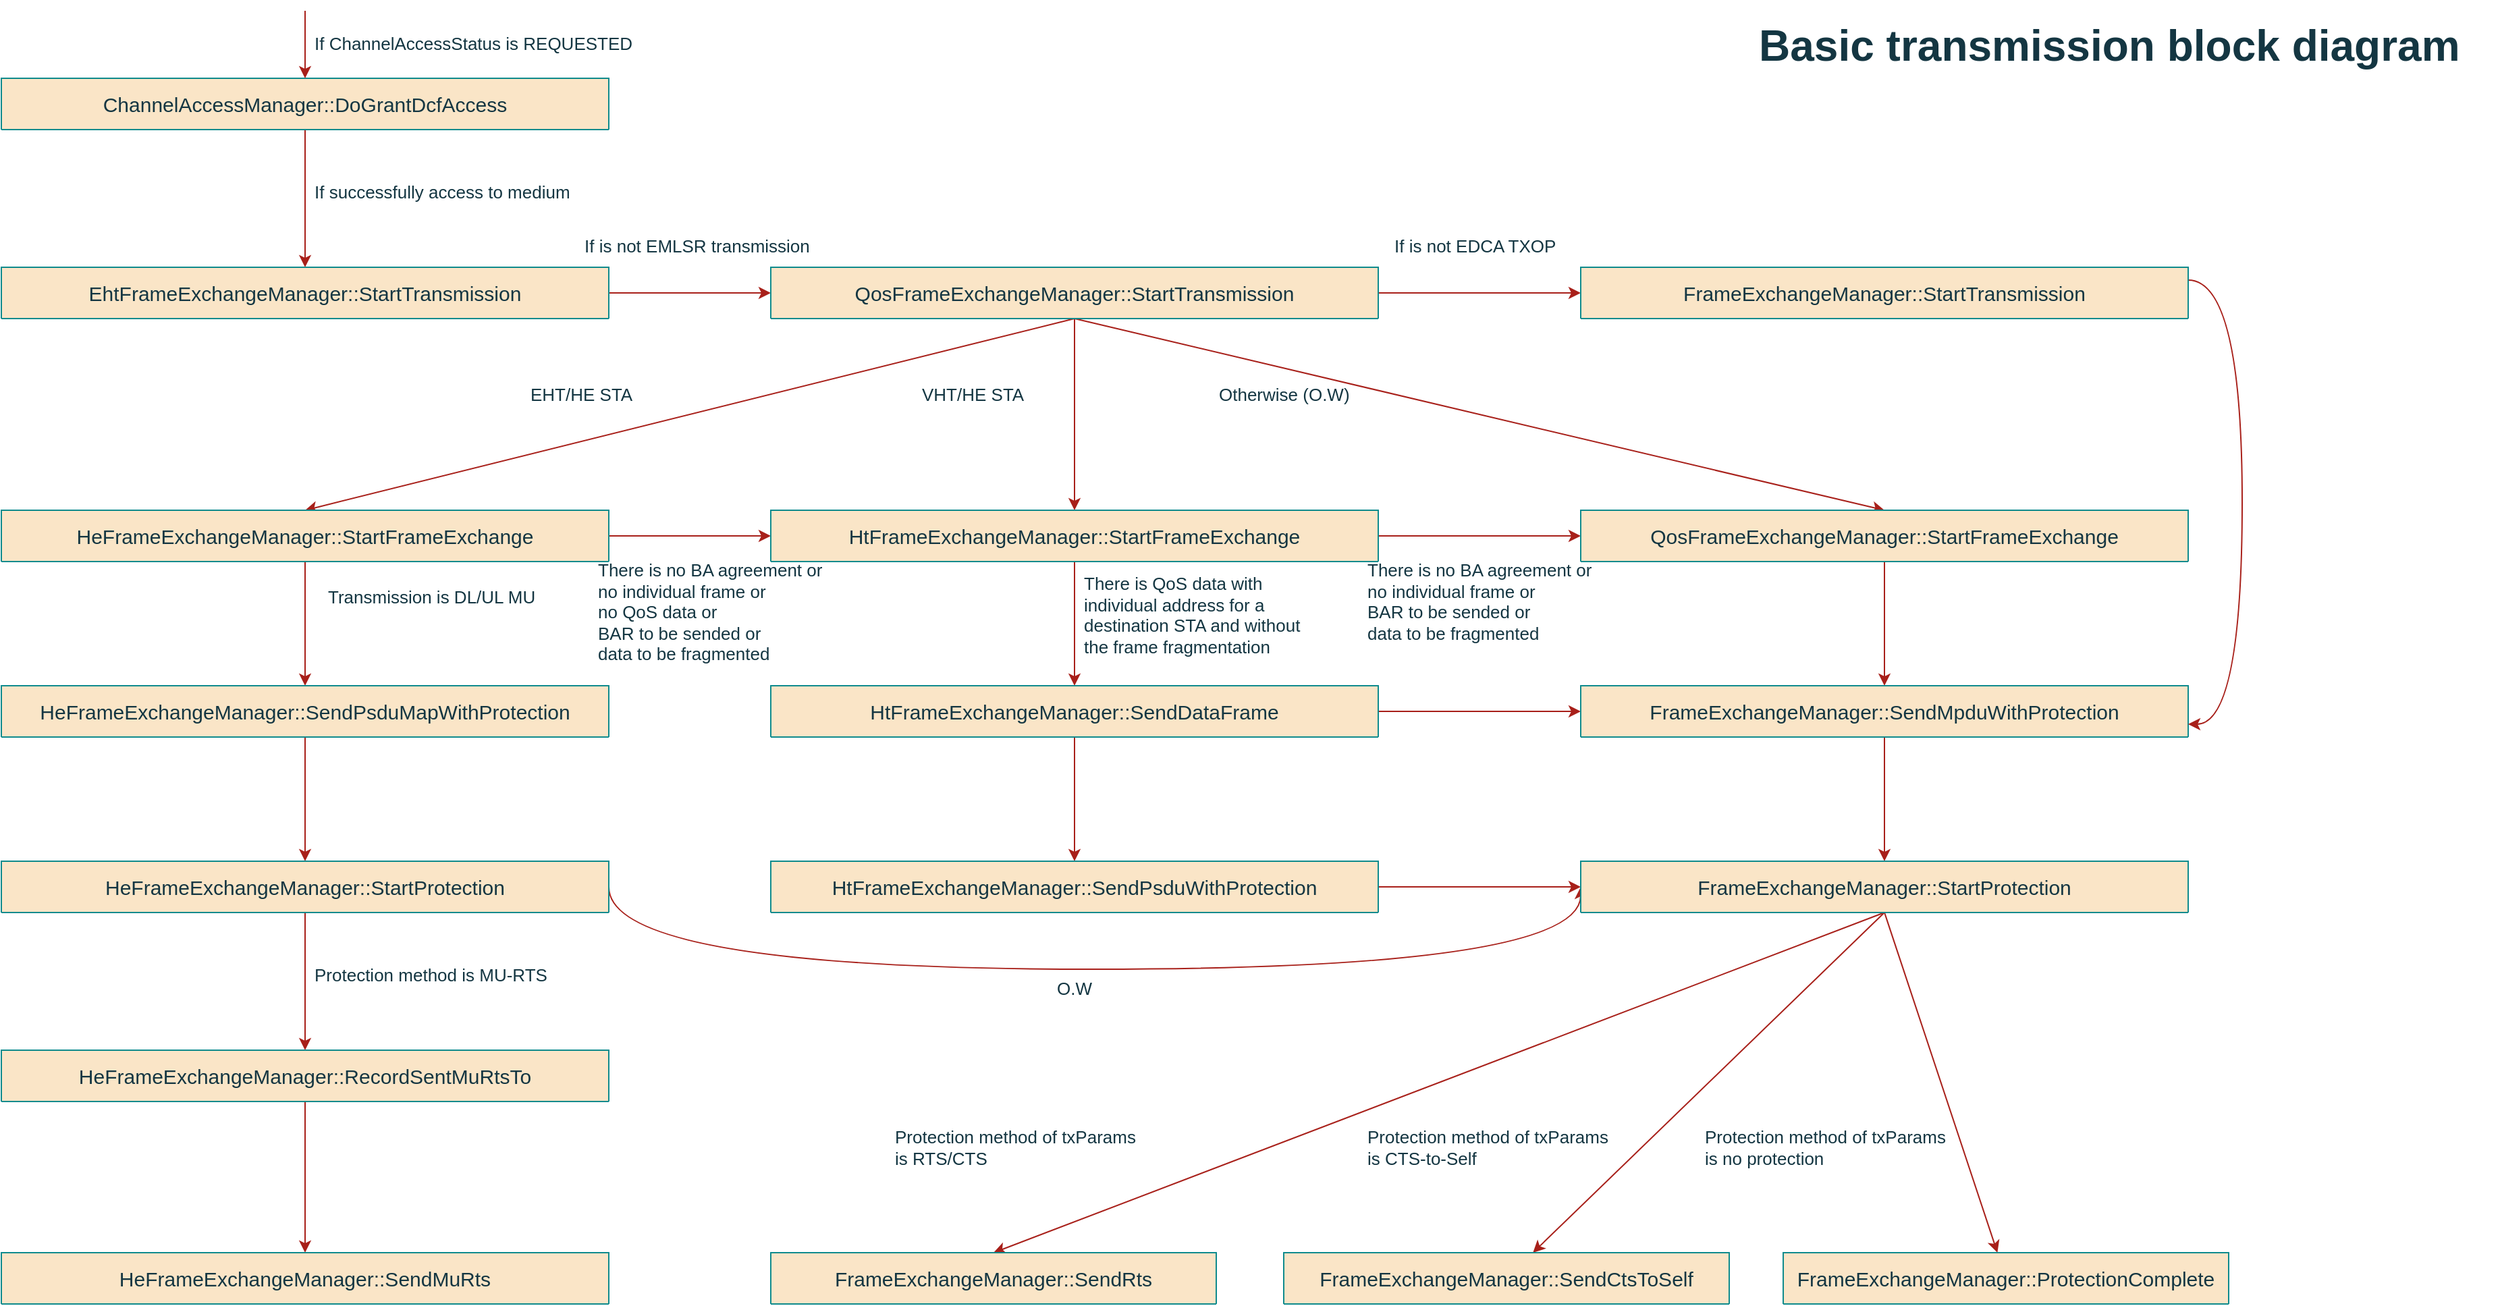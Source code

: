 <mxfile compressed="true" version="22.1.1" type="github" pages="5">
  <diagram id="lM9GbgybTMMsofoXDl50" name="Basic_transmission_BD">
    <mxGraphModel dx="2074" dy="1110" grid="1" gridSize="10" guides="1" tooltips="1" connect="1" arrows="1" fold="1" page="1" pageScale="1" pageWidth="827" pageHeight="1169" math="0" shadow="0">
      <root>
        <mxCell id="0" />
        <mxCell id="1" parent="0" />
        <mxCell id="C2SMn10NV0SU0ObIDMu2-1" style="edgeStyle=orthogonalEdgeStyle;rounded=0;orthogonalLoop=1;jettySize=auto;html=1;exitX=0.5;exitY=1;exitDx=0;exitDy=0;entryX=0.5;entryY=0;entryDx=0;entryDy=0;labelBackgroundColor=none;strokeColor=#A8201A;fontColor=default;" edge="1" parent="1" source="C2SMn10NV0SU0ObIDMu2-92" target="C2SMn10NV0SU0ObIDMu2-82">
          <mxGeometry relative="1" as="geometry" />
        </mxCell>
        <mxCell id="C2SMn10NV0SU0ObIDMu2-2" style="edgeStyle=orthogonalEdgeStyle;rounded=0;orthogonalLoop=1;jettySize=auto;html=1;exitX=1;exitY=0.5;exitDx=0;exitDy=0;entryX=0;entryY=0.5;entryDx=0;entryDy=0;labelBackgroundColor=none;strokeColor=#A8201A;fontColor=default;" edge="1" parent="1" source="C2SMn10NV0SU0ObIDMu2-82" target="C2SMn10NV0SU0ObIDMu2-85">
          <mxGeometry relative="1" as="geometry" />
        </mxCell>
        <mxCell id="C2SMn10NV0SU0ObIDMu2-3" style="edgeStyle=orthogonalEdgeStyle;rounded=0;orthogonalLoop=1;jettySize=auto;html=1;exitX=1;exitY=0.5;exitDx=0;exitDy=0;labelBackgroundColor=none;strokeColor=#A8201A;fontColor=default;" edge="1" parent="1" source="C2SMn10NV0SU0ObIDMu2-85" target="C2SMn10NV0SU0ObIDMu2-89">
          <mxGeometry relative="1" as="geometry" />
        </mxCell>
        <mxCell id="C2SMn10NV0SU0ObIDMu2-4" style="rounded=0;orthogonalLoop=1;jettySize=auto;html=1;exitX=0.5;exitY=1;exitDx=0;exitDy=0;entryX=0.5;entryY=0;entryDx=0;entryDy=0;labelBackgroundColor=none;strokeColor=#A8201A;fontColor=default;" edge="1" parent="1" source="C2SMn10NV0SU0ObIDMu2-85" target="C2SMn10NV0SU0ObIDMu2-78">
          <mxGeometry relative="1" as="geometry" />
        </mxCell>
        <mxCell id="C2SMn10NV0SU0ObIDMu2-5" style="edgeStyle=orthogonalEdgeStyle;rounded=0;orthogonalLoop=1;jettySize=auto;html=1;exitX=0.5;exitY=1;exitDx=0;exitDy=0;entryX=0.5;entryY=0;entryDx=0;entryDy=0;labelBackgroundColor=none;strokeColor=#A8201A;fontColor=default;" edge="1" parent="1" source="C2SMn10NV0SU0ObIDMu2-85" target="C2SMn10NV0SU0ObIDMu2-72">
          <mxGeometry relative="1" as="geometry" />
        </mxCell>
        <mxCell id="C2SMn10NV0SU0ObIDMu2-6" style="rounded=0;orthogonalLoop=1;jettySize=auto;html=1;exitX=0.5;exitY=1;exitDx=0;exitDy=0;entryX=0.5;entryY=0;entryDx=0;entryDy=0;labelBackgroundColor=none;strokeColor=#A8201A;fontColor=default;" edge="1" parent="1" source="C2SMn10NV0SU0ObIDMu2-85" target="C2SMn10NV0SU0ObIDMu2-75">
          <mxGeometry relative="1" as="geometry" />
        </mxCell>
        <mxCell id="C2SMn10NV0SU0ObIDMu2-7" value="If successfully access to medium&lt;br style=&quot;font-size: 13px;&quot;&gt;&lt;p style=&quot;margin-top: 0pt; margin-bottom: 0pt; margin-left: 0in; direction: ltr; unicode-bidi: embed; font-size: 13px;&quot;&gt;&lt;/p&gt;" style="text;html=1;align=left;verticalAlign=top;rounded=0;labelBackgroundColor=none;fontColor=#143642;whiteSpace=wrap;fontSize=13;" vertex="1" parent="1">
          <mxGeometry x="300" y="130" width="210" height="30" as="geometry" />
        </mxCell>
        <mxCell id="C2SMn10NV0SU0ObIDMu2-8" value="Basic transmission block diagram&amp;nbsp;&lt;br style=&quot;font-size: 32px;&quot;&gt;&lt;p style=&quot;margin-top: 0pt; margin-bottom: 0pt; margin-left: 0in; direction: ltr; unicode-bidi: embed; font-size: 32px;&quot;&gt;&lt;/p&gt;" style="text;html=1;align=left;verticalAlign=top;rounded=0;labelBackgroundColor=none;fontColor=#143642;whiteSpace=wrap;fontSize=32;fontStyle=1" vertex="1" parent="1">
          <mxGeometry x="1370" y="10" width="550" height="30" as="geometry" />
        </mxCell>
        <mxCell id="C2SMn10NV0SU0ObIDMu2-9" style="edgeStyle=orthogonalEdgeStyle;rounded=0;orthogonalLoop=1;jettySize=auto;html=1;exitX=0.5;exitY=1;exitDx=0;exitDy=0;entryX=0.5;entryY=0;entryDx=0;entryDy=0;labelBackgroundColor=none;strokeColor=#A8201A;fontColor=default;" edge="1" parent="1" source="C2SMn10NV0SU0ObIDMu2-72" target="C2SMn10NV0SU0ObIDMu2-66">
          <mxGeometry relative="1" as="geometry" />
        </mxCell>
        <mxCell id="C2SMn10NV0SU0ObIDMu2-10" style="edgeStyle=orthogonalEdgeStyle;rounded=0;orthogonalLoop=1;jettySize=auto;html=1;exitX=1;exitY=0.5;exitDx=0;exitDy=0;entryX=0;entryY=0.5;entryDx=0;entryDy=0;labelBackgroundColor=none;strokeColor=#A8201A;fontColor=default;" edge="1" parent="1" source="C2SMn10NV0SU0ObIDMu2-72" target="C2SMn10NV0SU0ObIDMu2-75">
          <mxGeometry relative="1" as="geometry" />
        </mxCell>
        <mxCell id="C2SMn10NV0SU0ObIDMu2-11" style="edgeStyle=orthogonalEdgeStyle;rounded=0;orthogonalLoop=1;jettySize=auto;html=1;exitX=0.5;exitY=1;exitDx=0;exitDy=0;labelBackgroundColor=none;strokeColor=#A8201A;fontColor=default;" edge="1" parent="1" source="C2SMn10NV0SU0ObIDMu2-75" target="C2SMn10NV0SU0ObIDMu2-69">
          <mxGeometry relative="1" as="geometry" />
        </mxCell>
        <mxCell id="C2SMn10NV0SU0ObIDMu2-12" style="edgeStyle=orthogonalEdgeStyle;rounded=0;orthogonalLoop=1;jettySize=auto;html=1;exitX=0.5;exitY=1;exitDx=0;exitDy=0;entryX=0.5;entryY=0;entryDx=0;entryDy=0;labelBackgroundColor=none;strokeColor=#A8201A;fontColor=default;" edge="1" parent="1" source="C2SMn10NV0SU0ObIDMu2-78" target="C2SMn10NV0SU0ObIDMu2-63">
          <mxGeometry relative="1" as="geometry" />
        </mxCell>
        <mxCell id="C2SMn10NV0SU0ObIDMu2-13" style="edgeStyle=orthogonalEdgeStyle;rounded=0;orthogonalLoop=1;jettySize=auto;html=1;exitX=1;exitY=0.5;exitDx=0;exitDy=0;entryX=0;entryY=0.5;entryDx=0;entryDy=0;labelBackgroundColor=none;strokeColor=#A8201A;fontColor=default;" edge="1" parent="1" source="C2SMn10NV0SU0ObIDMu2-78" target="C2SMn10NV0SU0ObIDMu2-72">
          <mxGeometry relative="1" as="geometry" />
        </mxCell>
        <mxCell id="C2SMn10NV0SU0ObIDMu2-14" value="If is not EMLSR transmission&lt;br style=&quot;font-size: 13px;&quot;&gt;&lt;p style=&quot;margin-top: 0pt; margin-bottom: 0pt; margin-left: 0in; direction: ltr; unicode-bidi: embed; font-size: 13px;&quot;&gt;&lt;/p&gt;" style="text;html=1;align=left;verticalAlign=top;rounded=0;labelBackgroundColor=none;fontColor=#143642;whiteSpace=wrap;fontSize=13;" vertex="1" parent="1">
          <mxGeometry x="500" y="170" width="180" height="30" as="geometry" />
        </mxCell>
        <mxCell id="C2SMn10NV0SU0ObIDMu2-15" value="If is not EDCA TXOP&lt;br style=&quot;font-size: 13px;&quot;&gt;&lt;p style=&quot;margin-top: 0pt; margin-bottom: 0pt; margin-left: 0in; direction: ltr; unicode-bidi: embed; font-size: 13px;&quot;&gt;&lt;/p&gt;" style="text;html=1;align=left;verticalAlign=top;rounded=0;labelBackgroundColor=none;fontColor=#143642;whiteSpace=wrap;fontSize=13;" vertex="1" parent="1">
          <mxGeometry x="1100" y="170" width="180" height="30" as="geometry" />
        </mxCell>
        <mxCell id="C2SMn10NV0SU0ObIDMu2-16" value="EHT/HE STA&lt;br style=&quot;font-size: 13px;&quot;&gt;&lt;p style=&quot;margin-top: 0pt; margin-bottom: 0pt; margin-left: 0in; direction: ltr; unicode-bidi: embed; font-size: 13px;&quot;&gt;&lt;/p&gt;" style="text;html=1;align=left;verticalAlign=top;rounded=0;labelBackgroundColor=none;fontColor=#143642;whiteSpace=wrap;fontSize=13;" vertex="1" parent="1">
          <mxGeometry x="460" y="280" width="100" height="30" as="geometry" />
        </mxCell>
        <mxCell id="C2SMn10NV0SU0ObIDMu2-17" value="VHT/HE STA&lt;br style=&quot;font-size: 13px;&quot;&gt;&lt;p style=&quot;margin-top: 0pt; margin-bottom: 0pt; margin-left: 0in; direction: ltr; unicode-bidi: embed; font-size: 13px;&quot;&gt;&lt;/p&gt;" style="text;html=1;align=left;verticalAlign=top;rounded=0;labelBackgroundColor=none;fontColor=#143642;whiteSpace=wrap;fontSize=13;" vertex="1" parent="1">
          <mxGeometry x="750" y="280" width="100" height="30" as="geometry" />
        </mxCell>
        <mxCell id="C2SMn10NV0SU0ObIDMu2-18" value="Otherwise (O.W)&lt;br style=&quot;font-size: 13px;&quot;&gt;&lt;p style=&quot;margin-top: 0pt; margin-bottom: 0pt; margin-left: 0in; direction: ltr; unicode-bidi: embed; font-size: 13px;&quot;&gt;&lt;/p&gt;" style="text;html=1;align=left;verticalAlign=top;rounded=0;labelBackgroundColor=none;fontColor=#143642;whiteSpace=wrap;fontSize=13;" vertex="1" parent="1">
          <mxGeometry x="970" y="280" width="100" height="30" as="geometry" />
        </mxCell>
        <mxCell id="C2SMn10NV0SU0ObIDMu2-19" style="edgeStyle=orthogonalEdgeStyle;rounded=0;orthogonalLoop=1;jettySize=auto;html=1;exitX=0.5;exitY=1;exitDx=0;exitDy=0;entryX=0.5;entryY=0;entryDx=0;entryDy=0;labelBackgroundColor=none;strokeColor=#A8201A;fontColor=default;" edge="1" parent="1" source="C2SMn10NV0SU0ObIDMu2-63" target="C2SMn10NV0SU0ObIDMu2-54">
          <mxGeometry relative="1" as="geometry" />
        </mxCell>
        <mxCell id="C2SMn10NV0SU0ObIDMu2-20" style="edgeStyle=orthogonalEdgeStyle;rounded=0;orthogonalLoop=1;jettySize=auto;html=1;exitX=0.5;exitY=1;exitDx=0;exitDy=0;labelBackgroundColor=none;strokeColor=#A8201A;fontColor=default;" edge="1" parent="1" source="C2SMn10NV0SU0ObIDMu2-54" target="C2SMn10NV0SU0ObIDMu2-51">
          <mxGeometry relative="1" as="geometry" />
        </mxCell>
        <mxCell id="C2SMn10NV0SU0ObIDMu2-21" style="edgeStyle=orthogonalEdgeStyle;rounded=0;orthogonalLoop=1;jettySize=auto;html=1;exitX=1;exitY=0.5;exitDx=0;exitDy=0;entryX=0;entryY=0.5;entryDx=0;entryDy=0;curved=1;labelBackgroundColor=none;strokeColor=#A8201A;fontColor=default;" edge="1" parent="1" source="C2SMn10NV0SU0ObIDMu2-54" target="C2SMn10NV0SU0ObIDMu2-60">
          <mxGeometry relative="1" as="geometry">
            <Array as="points">
              <mxPoint x="520" y="720" />
              <mxPoint x="1240" y="720" />
            </Array>
          </mxGeometry>
        </mxCell>
        <mxCell id="C2SMn10NV0SU0ObIDMu2-22" style="edgeStyle=orthogonalEdgeStyle;rounded=0;orthogonalLoop=1;jettySize=auto;html=1;exitX=0.5;exitY=1;exitDx=0;exitDy=0;entryX=0.5;entryY=0;entryDx=0;entryDy=0;labelBackgroundColor=none;strokeColor=#A8201A;fontColor=default;" edge="1" parent="1" source="C2SMn10NV0SU0ObIDMu2-51" target="C2SMn10NV0SU0ObIDMu2-39">
          <mxGeometry relative="1" as="geometry" />
        </mxCell>
        <mxCell id="C2SMn10NV0SU0ObIDMu2-23" style="edgeStyle=orthogonalEdgeStyle;rounded=0;orthogonalLoop=1;jettySize=auto;html=1;exitX=1;exitY=0.5;exitDx=0;exitDy=0;entryX=0;entryY=0.5;entryDx=0;entryDy=0;labelBackgroundColor=none;strokeColor=#A8201A;fontColor=default;" edge="1" parent="1" source="C2SMn10NV0SU0ObIDMu2-66" target="C2SMn10NV0SU0ObIDMu2-69">
          <mxGeometry relative="1" as="geometry" />
        </mxCell>
        <mxCell id="C2SMn10NV0SU0ObIDMu2-24" style="edgeStyle=orthogonalEdgeStyle;rounded=0;orthogonalLoop=1;jettySize=auto;html=1;exitX=0.5;exitY=1;exitDx=0;exitDy=0;entryX=0.5;entryY=0;entryDx=0;entryDy=0;labelBackgroundColor=none;strokeColor=#A8201A;fontColor=default;" edge="1" parent="1" source="C2SMn10NV0SU0ObIDMu2-66" target="C2SMn10NV0SU0ObIDMu2-57">
          <mxGeometry relative="1" as="geometry" />
        </mxCell>
        <mxCell id="C2SMn10NV0SU0ObIDMu2-25" style="edgeStyle=orthogonalEdgeStyle;rounded=0;orthogonalLoop=1;jettySize=auto;html=1;exitX=1;exitY=0.5;exitDx=0;exitDy=0;entryX=0;entryY=0.5;entryDx=0;entryDy=0;labelBackgroundColor=none;strokeColor=#A8201A;fontColor=default;" edge="1" parent="1" source="C2SMn10NV0SU0ObIDMu2-57" target="C2SMn10NV0SU0ObIDMu2-60">
          <mxGeometry relative="1" as="geometry" />
        </mxCell>
        <mxCell id="C2SMn10NV0SU0ObIDMu2-26" style="edgeStyle=orthogonalEdgeStyle;rounded=0;orthogonalLoop=1;jettySize=auto;html=1;exitX=0.5;exitY=1;exitDx=0;exitDy=0;entryX=0.5;entryY=0;entryDx=0;entryDy=0;labelBackgroundColor=none;strokeColor=#A8201A;fontColor=default;" edge="1" parent="1" source="C2SMn10NV0SU0ObIDMu2-69" target="C2SMn10NV0SU0ObIDMu2-60">
          <mxGeometry relative="1" as="geometry" />
        </mxCell>
        <mxCell id="C2SMn10NV0SU0ObIDMu2-27" style="rounded=0;orthogonalLoop=1;jettySize=auto;html=1;exitX=0.5;exitY=1;exitDx=0;exitDy=0;entryX=0.5;entryY=0;entryDx=0;entryDy=0;labelBackgroundColor=none;strokeColor=#A8201A;fontColor=default;" edge="1" parent="1" source="C2SMn10NV0SU0ObIDMu2-60" target="C2SMn10NV0SU0ObIDMu2-42">
          <mxGeometry relative="1" as="geometry" />
        </mxCell>
        <mxCell id="C2SMn10NV0SU0ObIDMu2-28" style="rounded=0;orthogonalLoop=1;jettySize=auto;html=1;exitX=0.5;exitY=1;exitDx=0;exitDy=0;labelBackgroundColor=none;strokeColor=#A8201A;fontColor=default;" edge="1" parent="1" source="C2SMn10NV0SU0ObIDMu2-60" target="C2SMn10NV0SU0ObIDMu2-45">
          <mxGeometry relative="1" as="geometry" />
        </mxCell>
        <mxCell id="C2SMn10NV0SU0ObIDMu2-29" style="rounded=0;orthogonalLoop=1;jettySize=auto;html=1;exitX=0.5;exitY=1;exitDx=0;exitDy=0;labelBackgroundColor=none;strokeColor=#A8201A;fontColor=default;" edge="1" parent="1" source="C2SMn10NV0SU0ObIDMu2-60" target="C2SMn10NV0SU0ObIDMu2-48">
          <mxGeometry relative="1" as="geometry" />
        </mxCell>
        <mxCell id="C2SMn10NV0SU0ObIDMu2-30" value="There is no BA agreement or&lt;br&gt;no individual frame or&amp;nbsp;&lt;br&gt;no QoS data or&lt;br&gt;BAR to be sended or&lt;br&gt;data to be fragmented&amp;nbsp;&lt;br style=&quot;font-size: 13px;&quot;&gt;&lt;p style=&quot;margin-top: 0pt; margin-bottom: 0pt; margin-left: 0in; direction: ltr; unicode-bidi: embed; font-size: 13px;&quot;&gt;&lt;/p&gt;" style="text;html=1;align=left;verticalAlign=top;rounded=0;labelBackgroundColor=none;fontColor=#143642;whiteSpace=wrap;fontSize=13;" vertex="1" parent="1">
          <mxGeometry x="510" y="410" width="180" height="70" as="geometry" />
        </mxCell>
        <mxCell id="C2SMn10NV0SU0ObIDMu2-31" value="Transmission is DL/UL MU&lt;br style=&quot;font-size: 13px;&quot;&gt;&lt;p style=&quot;margin-top: 0pt; margin-bottom: 0pt; margin-left: 0in; direction: ltr; unicode-bidi: embed; font-size: 13px;&quot;&gt;&lt;/p&gt;" style="text;html=1;align=left;verticalAlign=top;rounded=0;labelBackgroundColor=none;fontColor=#143642;whiteSpace=wrap;fontSize=13;" vertex="1" parent="1">
          <mxGeometry x="310" y="430" width="160" height="30" as="geometry" />
        </mxCell>
        <mxCell id="C2SMn10NV0SU0ObIDMu2-32" value="Protection method is MU-RTS&lt;br style=&quot;font-size: 13px;&quot;&gt;&lt;p style=&quot;margin-top: 0pt; margin-bottom: 0pt; margin-left: 0in; direction: ltr; unicode-bidi: embed; font-size: 13px;&quot;&gt;&lt;/p&gt;" style="text;html=1;align=left;verticalAlign=top;rounded=0;labelBackgroundColor=none;fontColor=#143642;whiteSpace=wrap;fontSize=13;" vertex="1" parent="1">
          <mxGeometry x="300" y="710" width="180" height="30" as="geometry" />
        </mxCell>
        <mxCell id="C2SMn10NV0SU0ObIDMu2-33" value="O.W&lt;br style=&quot;font-size: 13px;&quot;&gt;&lt;p style=&quot;margin-top: 0pt; margin-bottom: 0pt; margin-left: 0in; direction: ltr; unicode-bidi: embed; font-size: 13px;&quot;&gt;&lt;/p&gt;" style="text;html=1;align=left;verticalAlign=top;rounded=0;labelBackgroundColor=none;fontColor=#143642;whiteSpace=wrap;fontSize=13;" vertex="1" parent="1">
          <mxGeometry x="850" y="720" width="40" height="20" as="geometry" />
        </mxCell>
        <mxCell id="C2SMn10NV0SU0ObIDMu2-34" value="There is no BA agreement or&lt;br&gt;no individual frame or&amp;nbsp;&lt;br&gt;BAR to be sended or&lt;br&gt;data to be fragmented&amp;nbsp;&lt;br style=&quot;font-size: 13px;&quot;&gt;&lt;p style=&quot;margin-top: 0pt; margin-bottom: 0pt; margin-left: 0in; direction: ltr; unicode-bidi: embed; font-size: 13px;&quot;&gt;&lt;/p&gt;" style="text;html=1;align=left;verticalAlign=top;rounded=0;labelBackgroundColor=none;fontColor=#143642;whiteSpace=wrap;fontSize=13;" vertex="1" parent="1">
          <mxGeometry x="1080" y="410" width="180" height="70" as="geometry" />
        </mxCell>
        <mxCell id="C2SMn10NV0SU0ObIDMu2-35" value="Protection method of txParams&lt;br&gt;is RTS/CTS&lt;br style=&quot;font-size: 13px;&quot;&gt;&lt;p style=&quot;margin-top: 0pt; margin-bottom: 0pt; margin-left: 0in; direction: ltr; unicode-bidi: embed; font-size: 13px;&quot;&gt;&lt;/p&gt;" style="text;html=1;align=left;verticalAlign=top;rounded=0;labelBackgroundColor=none;fontColor=#143642;whiteSpace=wrap;fontSize=13;" vertex="1" parent="1">
          <mxGeometry x="730" y="830" width="280" height="30" as="geometry" />
        </mxCell>
        <mxCell id="C2SMn10NV0SU0ObIDMu2-36" value="Protection method of txParams &lt;br&gt;is CTS-to-Self&lt;br style=&quot;font-size: 13px;&quot;&gt;&lt;p style=&quot;margin-top: 0pt; margin-bottom: 0pt; margin-left: 0in; direction: ltr; unicode-bidi: embed; font-size: 13px;&quot;&gt;&lt;/p&gt;" style="text;html=1;align=left;verticalAlign=top;rounded=0;labelBackgroundColor=none;fontColor=#143642;whiteSpace=wrap;fontSize=13;" vertex="1" parent="1">
          <mxGeometry x="1080" y="830" width="240" height="30" as="geometry" />
        </mxCell>
        <mxCell id="C2SMn10NV0SU0ObIDMu2-37" value="Protection method of txParams &lt;br&gt;is no protection&lt;br style=&quot;font-size: 13px;&quot;&gt;&lt;p style=&quot;margin-top: 0pt; margin-bottom: 0pt; margin-left: 0in; direction: ltr; unicode-bidi: embed; font-size: 13px;&quot;&gt;&lt;/p&gt;" style="text;html=1;align=left;verticalAlign=top;rounded=0;labelBackgroundColor=none;fontColor=#143642;whiteSpace=wrap;fontSize=13;" vertex="1" parent="1">
          <mxGeometry x="1330" y="830" width="220" height="30" as="geometry" />
        </mxCell>
        <mxCell id="C2SMn10NV0SU0ObIDMu2-38" value="There is QoS data with individual address for a destination STA and without the frame fragmentation" style="text;html=1;align=left;verticalAlign=top;rounded=0;labelBackgroundColor=none;fontColor=#143642;whiteSpace=wrap;fontSize=13;" vertex="1" parent="1">
          <mxGeometry x="870" y="420" width="180" height="70" as="geometry" />
        </mxCell>
        <object label="HeFrameExchangeManager::SendMuRts" j="" jjjj="" id="C2SMn10NV0SU0ObIDMu2-39">
          <mxCell style="swimlane;fontStyle=0;childLayout=stackLayout;horizontal=1;startSize=38;fillColor=#FAE5C7;horizontalStack=0;resizeParent=1;resizeParentMax=0;resizeLast=0;collapsible=1;marginBottom=0;whiteSpace=wrap;html=1;swimlaneLine=1;glass=0;rounded=0;shadow=0;fontSize=15;labelBackgroundColor=none;strokeColor=#0F8B8D;fontColor=#143642;autosize=1;fixedWidth=1;" vertex="1" collapsed="1" parent="1">
            <mxGeometry x="70" y="930" width="450" height="38" as="geometry">
              <mxRectangle x="70" y="930" width="450" height="90" as="alternateBounds" />
            </mxGeometry>
          </mxCell>
        </object>
        <UserObject label="(Description) &lt;span style=&quot;font-weight: normal; font-size: 13px;&quot;&gt;TBD&lt;/span&gt;" id="C2SMn10NV0SU0ObIDMu2-40">
          <mxCell style="text;strokeColor=none;fillColor=#FAE5C7;align=left;verticalAlign=top;spacingLeft=4;spacingRight=4;overflow=hidden;rotatable=0;points=[[0,0.5],[1,0.5]];portConstraint=eastwest;whiteSpace=wrap;html=1;labelBackgroundColor=none;fontColor=#143642;fontStyle=1;fixedWidth=1;autosize=1;fontSize=13;" vertex="1" parent="C2SMn10NV0SU0ObIDMu2-39">
            <mxGeometry y="30" width="450" height="30" as="geometry" />
          </mxCell>
        </UserObject>
        <mxCell id="C2SMn10NV0SU0ObIDMu2-41" value="&lt;span style=&quot;background-color: initial; font-size: 13px;&quot;&gt;&lt;b style=&quot;font-size: 13px;&quot;&gt;(Linked)&lt;/b&gt; Go to TBD&lt;/span&gt;" style="text;strokeColor=none;fillColor=#FAE5C7;align=left;verticalAlign=top;spacingLeft=4;spacingRight=4;overflow=hidden;rotatable=0;points=[[0,0.5],[1,0.5]];portConstraint=eastwest;whiteSpace=wrap;html=1;labelBackgroundColor=none;fontColor=#143642;fixedWidth=1;autosize=1;fontSize=13;" vertex="1" parent="C2SMn10NV0SU0ObIDMu2-39">
          <mxGeometry y="60" width="450" height="30" as="geometry" />
        </mxCell>
        <object label="FrameExchangeManager::SendRts" j="" jjjj="" id="C2SMn10NV0SU0ObIDMu2-42">
          <mxCell style="swimlane;fontStyle=0;childLayout=stackLayout;horizontal=1;startSize=38;fillColor=#FAE5C7;horizontalStack=0;resizeParent=1;resizeParentMax=0;resizeLast=0;collapsible=1;marginBottom=0;whiteSpace=wrap;html=1;swimlaneLine=1;glass=0;rounded=0;shadow=0;fontSize=15;labelBackgroundColor=none;strokeColor=#0F8B8D;fontColor=#143642;autosize=1;fixedWidth=1;" vertex="1" collapsed="1" parent="1">
            <mxGeometry x="640" y="930" width="330" height="38" as="geometry">
              <mxRectangle x="640" y="930" width="450" height="90" as="alternateBounds" />
            </mxGeometry>
          </mxCell>
        </object>
        <UserObject label="(Description) &lt;span style=&quot;font-weight: normal; font-size: 13px;&quot;&gt;TBD&lt;/span&gt;" id="C2SMn10NV0SU0ObIDMu2-43">
          <mxCell style="text;strokeColor=none;fillColor=#FAE5C7;align=left;verticalAlign=top;spacingLeft=4;spacingRight=4;overflow=hidden;rotatable=0;points=[[0,0.5],[1,0.5]];portConstraint=eastwest;whiteSpace=wrap;html=1;labelBackgroundColor=none;fontColor=#143642;fontStyle=1;fixedWidth=1;autosize=1;fontSize=13;" vertex="1" parent="C2SMn10NV0SU0ObIDMu2-42">
            <mxGeometry y="30" width="450" height="30" as="geometry" />
          </mxCell>
        </UserObject>
        <mxCell id="C2SMn10NV0SU0ObIDMu2-44" value="&lt;span style=&quot;background-color: initial; font-size: 13px;&quot;&gt;&lt;b style=&quot;font-size: 13px;&quot;&gt;(Linked)&lt;/b&gt; Go to TBD&lt;/span&gt;" style="text;strokeColor=none;fillColor=#FAE5C7;align=left;verticalAlign=top;spacingLeft=4;spacingRight=4;overflow=hidden;rotatable=0;points=[[0,0.5],[1,0.5]];portConstraint=eastwest;whiteSpace=wrap;html=1;labelBackgroundColor=none;fontColor=#143642;fixedWidth=1;autosize=1;fontSize=13;" vertex="1" parent="C2SMn10NV0SU0ObIDMu2-42">
          <mxGeometry y="60" width="450" height="30" as="geometry" />
        </mxCell>
        <object label="FrameExchangeManager::SendCtsToSelf" j="" jjjj="" id="C2SMn10NV0SU0ObIDMu2-45">
          <mxCell style="swimlane;fontStyle=0;childLayout=stackLayout;horizontal=1;startSize=38;fillColor=#FAE5C7;horizontalStack=0;resizeParent=1;resizeParentMax=0;resizeLast=0;collapsible=1;marginBottom=0;whiteSpace=wrap;html=1;swimlaneLine=1;glass=0;rounded=0;shadow=0;fontSize=15;labelBackgroundColor=none;strokeColor=#0F8B8D;fontColor=#143642;autosize=1;fixedWidth=1;" vertex="1" collapsed="1" parent="1">
            <mxGeometry x="1020" y="930" width="330" height="38" as="geometry">
              <mxRectangle x="1020" y="930" width="450" height="90" as="alternateBounds" />
            </mxGeometry>
          </mxCell>
        </object>
        <UserObject label="(Description) &lt;span style=&quot;font-weight: normal; font-size: 13px;&quot;&gt;TBD&lt;/span&gt;" id="C2SMn10NV0SU0ObIDMu2-46">
          <mxCell style="text;strokeColor=none;fillColor=#FAE5C7;align=left;verticalAlign=top;spacingLeft=4;spacingRight=4;overflow=hidden;rotatable=0;points=[[0,0.5],[1,0.5]];portConstraint=eastwest;whiteSpace=wrap;html=1;labelBackgroundColor=none;fontColor=#143642;fontStyle=1;fixedWidth=1;autosize=1;fontSize=13;" vertex="1" parent="C2SMn10NV0SU0ObIDMu2-45">
            <mxGeometry y="30" width="450" height="30" as="geometry" />
          </mxCell>
        </UserObject>
        <mxCell id="C2SMn10NV0SU0ObIDMu2-47" value="&lt;span style=&quot;background-color: initial; font-size: 13px;&quot;&gt;&lt;b style=&quot;font-size: 13px;&quot;&gt;(Linked)&lt;/b&gt; Go to TBD&lt;/span&gt;" style="text;strokeColor=none;fillColor=#FAE5C7;align=left;verticalAlign=top;spacingLeft=4;spacingRight=4;overflow=hidden;rotatable=0;points=[[0,0.5],[1,0.5]];portConstraint=eastwest;whiteSpace=wrap;html=1;labelBackgroundColor=none;fontColor=#143642;fixedWidth=1;autosize=1;fontSize=13;" vertex="1" parent="C2SMn10NV0SU0ObIDMu2-45">
          <mxGeometry y="60" width="450" height="30" as="geometry" />
        </mxCell>
        <object label="FrameExchangeManager::ProtectionComplete" j="" jjjj="" id="C2SMn10NV0SU0ObIDMu2-48">
          <mxCell style="swimlane;fontStyle=0;childLayout=stackLayout;horizontal=1;startSize=38;fillColor=#FAE5C7;horizontalStack=0;resizeParent=1;resizeParentMax=0;resizeLast=0;collapsible=1;marginBottom=0;whiteSpace=wrap;html=1;swimlaneLine=1;glass=0;rounded=0;shadow=0;fontSize=15;labelBackgroundColor=none;strokeColor=#0F8B8D;fontColor=#143642;autosize=1;fixedWidth=1;" vertex="1" collapsed="1" parent="1">
            <mxGeometry x="1390" y="930" width="330" height="38" as="geometry">
              <mxRectangle x="1390" y="930" width="450" height="90" as="alternateBounds" />
            </mxGeometry>
          </mxCell>
        </object>
        <UserObject label="(Description) &lt;span style=&quot;font-weight: normal; font-size: 13px;&quot;&gt;TBD&lt;/span&gt;" id="C2SMn10NV0SU0ObIDMu2-49">
          <mxCell style="text;strokeColor=none;fillColor=#FAE5C7;align=left;verticalAlign=top;spacingLeft=4;spacingRight=4;overflow=hidden;rotatable=0;points=[[0,0.5],[1,0.5]];portConstraint=eastwest;whiteSpace=wrap;html=1;labelBackgroundColor=none;fontColor=#143642;fontStyle=1;fixedWidth=1;autosize=1;fontSize=13;" vertex="1" parent="C2SMn10NV0SU0ObIDMu2-48">
            <mxGeometry y="30" width="450" height="30" as="geometry" />
          </mxCell>
        </UserObject>
        <mxCell id="C2SMn10NV0SU0ObIDMu2-50" value="&lt;span style=&quot;background-color: initial; font-size: 13px;&quot;&gt;&lt;b style=&quot;font-size: 13px;&quot;&gt;(Linked)&lt;/b&gt; Go to TBD&lt;/span&gt;" style="text;strokeColor=none;fillColor=#FAE5C7;align=left;verticalAlign=top;spacingLeft=4;spacingRight=4;overflow=hidden;rotatable=0;points=[[0,0.5],[1,0.5]];portConstraint=eastwest;whiteSpace=wrap;html=1;labelBackgroundColor=none;fontColor=#143642;fixedWidth=1;autosize=1;fontSize=13;" vertex="1" parent="C2SMn10NV0SU0ObIDMu2-48">
          <mxGeometry y="60" width="450" height="30" as="geometry" />
        </mxCell>
        <object label="HeFrameExchangeManager::RecordSentMuRtsTo" j="" jjjj="" id="C2SMn10NV0SU0ObIDMu2-51">
          <mxCell style="swimlane;fontStyle=0;childLayout=stackLayout;horizontal=1;startSize=38;fillColor=#FAE5C7;horizontalStack=0;resizeParent=1;resizeParentMax=0;resizeLast=0;collapsible=1;marginBottom=0;whiteSpace=wrap;html=1;swimlaneLine=1;glass=0;rounded=0;shadow=0;fontSize=15;labelBackgroundColor=none;strokeColor=#0F8B8D;fontColor=#143642;autosize=1;fixedWidth=1;" vertex="1" collapsed="1" parent="1">
            <mxGeometry x="70" y="780" width="450" height="38" as="geometry">
              <mxRectangle x="70" y="780" width="450" height="90" as="alternateBounds" />
            </mxGeometry>
          </mxCell>
        </object>
        <UserObject label="(Description) &lt;span style=&quot;font-weight: normal; font-size: 13px;&quot;&gt;TBD&lt;/span&gt;" id="C2SMn10NV0SU0ObIDMu2-52">
          <mxCell style="text;strokeColor=none;fillColor=#FAE5C7;align=left;verticalAlign=top;spacingLeft=4;spacingRight=4;overflow=hidden;rotatable=0;points=[[0,0.5],[1,0.5]];portConstraint=eastwest;whiteSpace=wrap;html=1;labelBackgroundColor=none;fontColor=#143642;fontStyle=1;fixedWidth=1;autosize=1;fontSize=13;" vertex="1" parent="C2SMn10NV0SU0ObIDMu2-51">
            <mxGeometry y="30" width="450" height="30" as="geometry" />
          </mxCell>
        </UserObject>
        <mxCell id="C2SMn10NV0SU0ObIDMu2-53" value="&lt;span style=&quot;background-color: initial; font-size: 13px;&quot;&gt;&lt;b style=&quot;font-size: 13px;&quot;&gt;(Linked)&lt;/b&gt; Go to TBD&lt;/span&gt;" style="text;strokeColor=none;fillColor=#FAE5C7;align=left;verticalAlign=top;spacingLeft=4;spacingRight=4;overflow=hidden;rotatable=0;points=[[0,0.5],[1,0.5]];portConstraint=eastwest;whiteSpace=wrap;html=1;labelBackgroundColor=none;fontColor=#143642;fixedWidth=1;autosize=1;fontSize=13;" vertex="1" parent="C2SMn10NV0SU0ObIDMu2-51">
          <mxGeometry y="60" width="450" height="30" as="geometry" />
        </mxCell>
        <object label="HeFrameExchangeManager::StartProtection" j="" jjjj="" id="C2SMn10NV0SU0ObIDMu2-54">
          <mxCell style="swimlane;fontStyle=0;childLayout=stackLayout;horizontal=1;startSize=38;fillColor=#FAE5C7;horizontalStack=0;resizeParent=1;resizeParentMax=0;resizeLast=0;collapsible=1;marginBottom=0;whiteSpace=wrap;html=1;swimlaneLine=1;glass=0;rounded=0;shadow=0;fontSize=15;labelBackgroundColor=none;strokeColor=#0F8B8D;fontColor=#143642;autosize=1;fixedWidth=1;" vertex="1" collapsed="1" parent="1">
            <mxGeometry x="70" y="640" width="450" height="38" as="geometry">
              <mxRectangle x="70" y="640" width="450" height="90" as="alternateBounds" />
            </mxGeometry>
          </mxCell>
        </object>
        <UserObject label="(Description) &lt;span style=&quot;font-weight: normal; font-size: 13px;&quot;&gt;TBD&lt;/span&gt;" id="C2SMn10NV0SU0ObIDMu2-55">
          <mxCell style="text;strokeColor=none;fillColor=#FAE5C7;align=left;verticalAlign=top;spacingLeft=4;spacingRight=4;overflow=hidden;rotatable=0;points=[[0,0.5],[1,0.5]];portConstraint=eastwest;whiteSpace=wrap;html=1;labelBackgroundColor=none;fontColor=#143642;fontStyle=1;fixedWidth=1;autosize=1;fontSize=13;" vertex="1" parent="C2SMn10NV0SU0ObIDMu2-54">
            <mxGeometry y="30" width="450" height="30" as="geometry" />
          </mxCell>
        </UserObject>
        <mxCell id="C2SMn10NV0SU0ObIDMu2-56" value="&lt;span style=&quot;background-color: initial; font-size: 13px;&quot;&gt;&lt;b style=&quot;font-size: 13px;&quot;&gt;(Linked)&lt;/b&gt; Go to TBD&lt;/span&gt;" style="text;strokeColor=none;fillColor=#FAE5C7;align=left;verticalAlign=top;spacingLeft=4;spacingRight=4;overflow=hidden;rotatable=0;points=[[0,0.5],[1,0.5]];portConstraint=eastwest;whiteSpace=wrap;html=1;labelBackgroundColor=none;fontColor=#143642;fixedWidth=1;autosize=1;fontSize=13;" vertex="1" parent="C2SMn10NV0SU0ObIDMu2-54">
          <mxGeometry y="60" width="450" height="30" as="geometry" />
        </mxCell>
        <object label="HtFrameExchangeManager::SendPsduWithProtection" j="" jjjj="" id="C2SMn10NV0SU0ObIDMu2-57">
          <mxCell style="swimlane;fontStyle=0;childLayout=stackLayout;horizontal=1;startSize=38;fillColor=#FAE5C7;horizontalStack=0;resizeParent=1;resizeParentMax=0;resizeLast=0;collapsible=1;marginBottom=0;whiteSpace=wrap;html=1;swimlaneLine=1;glass=0;rounded=0;shadow=0;fontSize=15;labelBackgroundColor=none;strokeColor=#0F8B8D;fontColor=#143642;autosize=1;fixedWidth=1;" vertex="1" collapsed="1" parent="1">
            <mxGeometry x="640" y="640" width="450" height="38" as="geometry">
              <mxRectangle x="640" y="640" width="450" height="90" as="alternateBounds" />
            </mxGeometry>
          </mxCell>
        </object>
        <UserObject label="(Description) &lt;span style=&quot;font-weight: normal; font-size: 13px;&quot;&gt;TBD&lt;/span&gt;" id="C2SMn10NV0SU0ObIDMu2-58">
          <mxCell style="text;strokeColor=none;fillColor=#FAE5C7;align=left;verticalAlign=top;spacingLeft=4;spacingRight=4;overflow=hidden;rotatable=0;points=[[0,0.5],[1,0.5]];portConstraint=eastwest;whiteSpace=wrap;html=1;labelBackgroundColor=none;fontColor=#143642;fontStyle=1;fixedWidth=1;autosize=1;fontSize=13;" vertex="1" parent="C2SMn10NV0SU0ObIDMu2-57">
            <mxGeometry y="30" width="450" height="30" as="geometry" />
          </mxCell>
        </UserObject>
        <mxCell id="C2SMn10NV0SU0ObIDMu2-59" value="&lt;span style=&quot;background-color: initial; font-size: 13px;&quot;&gt;&lt;b style=&quot;font-size: 13px;&quot;&gt;(Linked)&lt;/b&gt; Go to TBD&lt;/span&gt;" style="text;strokeColor=none;fillColor=#FAE5C7;align=left;verticalAlign=top;spacingLeft=4;spacingRight=4;overflow=hidden;rotatable=0;points=[[0,0.5],[1,0.5]];portConstraint=eastwest;whiteSpace=wrap;html=1;labelBackgroundColor=none;fontColor=#143642;fixedWidth=1;autosize=1;fontSize=13;" vertex="1" parent="C2SMn10NV0SU0ObIDMu2-57">
          <mxGeometry y="60" width="450" height="30" as="geometry" />
        </mxCell>
        <object label="FrameExchangeManager::StartProtection" j="" jjjj="" id="C2SMn10NV0SU0ObIDMu2-60">
          <mxCell style="swimlane;fontStyle=0;childLayout=stackLayout;horizontal=1;startSize=38;fillColor=#FAE5C7;horizontalStack=0;resizeParent=1;resizeParentMax=0;resizeLast=0;collapsible=1;marginBottom=0;whiteSpace=wrap;html=1;swimlaneLine=1;glass=0;rounded=0;shadow=0;fontSize=15;labelBackgroundColor=none;strokeColor=#0F8B8D;fontColor=#143642;autosize=1;fixedWidth=1;" vertex="1" collapsed="1" parent="1">
            <mxGeometry x="1240" y="640" width="450" height="38" as="geometry">
              <mxRectangle x="1240" y="640" width="450" height="90" as="alternateBounds" />
            </mxGeometry>
          </mxCell>
        </object>
        <UserObject label="(Description) &lt;span style=&quot;font-weight: normal; font-size: 13px;&quot;&gt;TBD&lt;/span&gt;" id="C2SMn10NV0SU0ObIDMu2-61">
          <mxCell style="text;strokeColor=none;fillColor=#FAE5C7;align=left;verticalAlign=top;spacingLeft=4;spacingRight=4;overflow=hidden;rotatable=0;points=[[0,0.5],[1,0.5]];portConstraint=eastwest;whiteSpace=wrap;html=1;labelBackgroundColor=none;fontColor=#143642;fontStyle=1;fixedWidth=1;autosize=1;fontSize=13;" vertex="1" parent="C2SMn10NV0SU0ObIDMu2-60">
            <mxGeometry y="30" width="450" height="30" as="geometry" />
          </mxCell>
        </UserObject>
        <mxCell id="C2SMn10NV0SU0ObIDMu2-62" value="&lt;span style=&quot;background-color: initial; font-size: 13px;&quot;&gt;&lt;b style=&quot;font-size: 13px;&quot;&gt;(Linked)&lt;/b&gt; Go to TBD&lt;/span&gt;" style="text;strokeColor=none;fillColor=#FAE5C7;align=left;verticalAlign=top;spacingLeft=4;spacingRight=4;overflow=hidden;rotatable=0;points=[[0,0.5],[1,0.5]];portConstraint=eastwest;whiteSpace=wrap;html=1;labelBackgroundColor=none;fontColor=#143642;fixedWidth=1;autosize=1;fontSize=13;" vertex="1" parent="C2SMn10NV0SU0ObIDMu2-60">
          <mxGeometry y="60" width="450" height="30" as="geometry" />
        </mxCell>
        <object label="HeFrameExchangeManager::SendPsduMapWithProtection" j="" jjjj="" id="C2SMn10NV0SU0ObIDMu2-63">
          <mxCell style="swimlane;fontStyle=0;childLayout=stackLayout;horizontal=1;startSize=38;fillColor=#FAE5C7;horizontalStack=0;resizeParent=1;resizeParentMax=0;resizeLast=0;collapsible=1;marginBottom=0;whiteSpace=wrap;html=1;swimlaneLine=1;glass=0;rounded=0;shadow=0;fontSize=15;labelBackgroundColor=none;strokeColor=#0F8B8D;fontColor=#143642;autosize=1;fixedWidth=1;" vertex="1" collapsed="1" parent="1">
            <mxGeometry x="70" y="510" width="450" height="38" as="geometry">
              <mxRectangle x="70" y="510" width="450" height="98" as="alternateBounds" />
            </mxGeometry>
          </mxCell>
        </object>
        <UserObject label="(Description) &lt;span style=&quot;font-weight: normal; font-size: 13px;&quot;&gt;TBD&lt;/span&gt;" id="C2SMn10NV0SU0ObIDMu2-64">
          <mxCell style="text;strokeColor=none;fillColor=#FAE5C7;align=left;verticalAlign=top;spacingLeft=4;spacingRight=4;overflow=hidden;rotatable=0;points=[[0,0.5],[1,0.5]];portConstraint=eastwest;whiteSpace=wrap;html=1;labelBackgroundColor=none;fontColor=#143642;fontStyle=1;fixedWidth=1;autosize=1;fontSize=13;" vertex="1" parent="C2SMn10NV0SU0ObIDMu2-63">
            <mxGeometry y="38" width="450" height="30" as="geometry" />
          </mxCell>
        </UserObject>
        <mxCell id="C2SMn10NV0SU0ObIDMu2-65" value="&lt;span style=&quot;background-color: initial; font-size: 13px;&quot;&gt;&lt;b style=&quot;font-size: 13px;&quot;&gt;(Linked)&lt;/b&gt; Go to TBD&lt;/span&gt;" style="text;strokeColor=none;fillColor=#FAE5C7;align=left;verticalAlign=top;spacingLeft=4;spacingRight=4;overflow=hidden;rotatable=0;points=[[0,0.5],[1,0.5]];portConstraint=eastwest;whiteSpace=wrap;html=1;labelBackgroundColor=none;fontColor=#143642;fixedWidth=1;autosize=1;fontSize=13;" vertex="1" parent="C2SMn10NV0SU0ObIDMu2-63">
          <mxGeometry y="68" width="450" height="30" as="geometry" />
        </mxCell>
        <object label="HtFrameExchangeManager::SendDataFrame" j="" jjjj="" id="C2SMn10NV0SU0ObIDMu2-66">
          <mxCell style="swimlane;fontStyle=0;childLayout=stackLayout;horizontal=1;startSize=38;fillColor=#FAE5C7;horizontalStack=0;resizeParent=1;resizeParentMax=0;resizeLast=0;collapsible=1;marginBottom=0;whiteSpace=wrap;html=1;swimlaneLine=1;glass=0;rounded=0;shadow=0;fontSize=15;labelBackgroundColor=none;strokeColor=#0F8B8D;fontColor=#143642;autosize=1;fixedWidth=1;" vertex="1" collapsed="1" parent="1">
            <mxGeometry x="640" y="510" width="450" height="38" as="geometry">
              <mxRectangle x="640" y="510" width="450" height="90" as="alternateBounds" />
            </mxGeometry>
          </mxCell>
        </object>
        <UserObject label="(Description) &lt;span style=&quot;font-weight: normal; font-size: 13px;&quot;&gt;TBD&lt;/span&gt;" id="C2SMn10NV0SU0ObIDMu2-67">
          <mxCell style="text;strokeColor=none;fillColor=#FAE5C7;align=left;verticalAlign=top;spacingLeft=4;spacingRight=4;overflow=hidden;rotatable=0;points=[[0,0.5],[1,0.5]];portConstraint=eastwest;whiteSpace=wrap;html=1;labelBackgroundColor=none;fontColor=#143642;fontStyle=1;fixedWidth=1;autosize=1;fontSize=13;" vertex="1" parent="C2SMn10NV0SU0ObIDMu2-66">
            <mxGeometry y="30" width="450" height="30" as="geometry" />
          </mxCell>
        </UserObject>
        <mxCell id="C2SMn10NV0SU0ObIDMu2-68" value="&lt;span style=&quot;background-color: initial; font-size: 13px;&quot;&gt;&lt;b style=&quot;font-size: 13px;&quot;&gt;(Linked)&lt;/b&gt; Go to TBD&lt;/span&gt;" style="text;strokeColor=none;fillColor=#FAE5C7;align=left;verticalAlign=top;spacingLeft=4;spacingRight=4;overflow=hidden;rotatable=0;points=[[0,0.5],[1,0.5]];portConstraint=eastwest;whiteSpace=wrap;html=1;labelBackgroundColor=none;fontColor=#143642;fixedWidth=1;autosize=1;fontSize=13;" vertex="1" parent="C2SMn10NV0SU0ObIDMu2-66">
          <mxGeometry y="60" width="450" height="30" as="geometry" />
        </mxCell>
        <object label="FrameExchangeManager::SendMpduWithProtection" j="" jjjj="" id="C2SMn10NV0SU0ObIDMu2-69">
          <mxCell style="swimlane;fontStyle=0;childLayout=stackLayout;horizontal=1;startSize=38;fillColor=#FAE5C7;horizontalStack=0;resizeParent=1;resizeParentMax=0;resizeLast=0;collapsible=1;marginBottom=0;whiteSpace=wrap;html=1;swimlaneLine=1;glass=0;rounded=0;shadow=0;fontSize=15;labelBackgroundColor=none;strokeColor=#0F8B8D;fontColor=#143642;autosize=1;fixedWidth=1;" vertex="1" collapsed="1" parent="1">
            <mxGeometry x="1240" y="510" width="450" height="38" as="geometry">
              <mxRectangle x="1240" y="510" width="450" height="90" as="alternateBounds" />
            </mxGeometry>
          </mxCell>
        </object>
        <UserObject label="(Description) &lt;span style=&quot;font-weight: normal; font-size: 13px;&quot;&gt;TBD&lt;/span&gt;" id="C2SMn10NV0SU0ObIDMu2-70">
          <mxCell style="text;strokeColor=none;fillColor=#FAE5C7;align=left;verticalAlign=top;spacingLeft=4;spacingRight=4;overflow=hidden;rotatable=0;points=[[0,0.5],[1,0.5]];portConstraint=eastwest;whiteSpace=wrap;html=1;labelBackgroundColor=none;fontColor=#143642;fontStyle=1;fixedWidth=1;autosize=1;fontSize=13;" vertex="1" parent="C2SMn10NV0SU0ObIDMu2-69">
            <mxGeometry y="30" width="450" height="30" as="geometry" />
          </mxCell>
        </UserObject>
        <mxCell id="C2SMn10NV0SU0ObIDMu2-71" value="&lt;span style=&quot;background-color: initial; font-size: 13px;&quot;&gt;&lt;b style=&quot;font-size: 13px;&quot;&gt;(Linked)&lt;/b&gt; Go to TBD&lt;/span&gt;" style="text;strokeColor=none;fillColor=#FAE5C7;align=left;verticalAlign=top;spacingLeft=4;spacingRight=4;overflow=hidden;rotatable=0;points=[[0,0.5],[1,0.5]];portConstraint=eastwest;whiteSpace=wrap;html=1;labelBackgroundColor=none;fontColor=#143642;fixedWidth=1;autosize=1;fontSize=13;" vertex="1" parent="C2SMn10NV0SU0ObIDMu2-69">
          <mxGeometry y="60" width="450" height="30" as="geometry" />
        </mxCell>
        <object label="HtFrameExchangeManager::StartFrameExchange" j="" jjjj="" id="C2SMn10NV0SU0ObIDMu2-72">
          <mxCell style="swimlane;fontStyle=0;childLayout=stackLayout;horizontal=1;startSize=38;fillColor=#FAE5C7;horizontalStack=0;resizeParent=1;resizeParentMax=0;resizeLast=0;collapsible=1;marginBottom=0;whiteSpace=wrap;html=1;swimlaneLine=1;glass=0;rounded=0;shadow=0;fontSize=15;labelBackgroundColor=none;strokeColor=#0F8B8D;fontColor=#143642;autosize=1;fixedWidth=1;" vertex="1" collapsed="1" parent="1">
            <mxGeometry x="640" y="380" width="450" height="38" as="geometry">
              <mxRectangle x="640" y="380" width="450" height="120" as="alternateBounds" />
            </mxGeometry>
          </mxCell>
        </object>
        <UserObject label="(Description)&amp;nbsp;&lt;span style=&quot;font-weight: normal;&quot;&gt;Start a frame exchange (including protection frames and acknowledgment frames as needed) that fits within&amp;nbsp;the&amp;nbsp;&lt;/span&gt;&lt;font style=&quot;border-color: var(--border-color);&quot; color=&quot;#000000&quot;&gt;&lt;span style=&quot;border-color: var(--border-color); font-weight: normal;&quot;&gt;g&lt;/span&gt;&lt;span style=&quot;border-color: var(--border-color); font-weight: normal;&quot;&gt;iven&lt;/span&gt;&amp;nbsp;&lt;span style=&quot;border-color: var(--border-color); background-color: rgb(250, 229, 199);&quot;&gt;&lt;em style=&quot;border-color: var(--border-color); font-family: &amp;quot;Lucida Grande&amp;quot;, Verdana, Geneva, Arial, sans-serif; font-size: 12px; font-weight: 400;&quot;&gt;availableTime&lt;/em&gt;&lt;span style=&quot;border-color: var(--border-color); font-family: &amp;quot;Lucida Grande&amp;quot;, Verdana, Geneva, Arial, sans-serif; font-size: 12px; font-weight: 400;&quot;&gt;&amp;nbsp;(if different than&amp;nbsp;&lt;/span&gt;&lt;span style=&quot;border-color: var(--border-color); font-family: &amp;quot;Lucida Grande&amp;quot;, Verdana, Geneva, Arial, sans-serif; font-size: 12px;&quot;&gt;Time::min()&lt;/span&gt;&lt;span style=&quot;border-color: var(--border-color); font-family: &amp;quot;Lucida Grande&amp;quot;, Verdana, Geneva, Arial, sans-serif; font-size: 12px; font-weight: 400;&quot;&gt;).&lt;/span&gt;&lt;/span&gt;&lt;/font&gt;" id="C2SMn10NV0SU0ObIDMu2-73">
          <mxCell style="text;strokeColor=none;fillColor=#FAE5C7;align=left;verticalAlign=top;spacingLeft=4;spacingRight=4;overflow=hidden;rotatable=0;points=[[0,0.5],[1,0.5]];portConstraint=eastwest;whiteSpace=wrap;html=1;labelBackgroundColor=none;fontColor=#143642;fontStyle=1;fixedWidth=1;autosize=1;fontSize=13;" vertex="1" parent="C2SMn10NV0SU0ObIDMu2-72">
            <mxGeometry y="30" width="450" height="60" as="geometry" />
          </mxCell>
        </UserObject>
        <mxCell id="C2SMn10NV0SU0ObIDMu2-74" value="&lt;span style=&quot;background-color: initial; font-size: 13px;&quot;&gt;&lt;b style=&quot;font-size: 13px;&quot;&gt;(Linked)&lt;/b&gt; Go to TBD&lt;/span&gt;" style="text;strokeColor=none;fillColor=#FAE5C7;align=left;verticalAlign=top;spacingLeft=4;spacingRight=4;overflow=hidden;rotatable=0;points=[[0,0.5],[1,0.5]];portConstraint=eastwest;whiteSpace=wrap;html=1;labelBackgroundColor=none;fontColor=#143642;fixedWidth=1;autosize=1;fontSize=13;" vertex="1" parent="C2SMn10NV0SU0ObIDMu2-72">
          <mxGeometry y="90" width="450" height="30" as="geometry" />
        </mxCell>
        <object label="QosFrameExchangeManager::StartFrameExchange" j="" jjjj="" id="C2SMn10NV0SU0ObIDMu2-75">
          <mxCell style="swimlane;fontStyle=0;childLayout=stackLayout;horizontal=1;startSize=38;fillColor=#FAE5C7;horizontalStack=0;resizeParent=1;resizeParentMax=0;resizeLast=0;collapsible=1;marginBottom=0;whiteSpace=wrap;html=1;swimlaneLine=1;glass=0;rounded=0;shadow=0;fontSize=15;labelBackgroundColor=none;strokeColor=#0F8B8D;fontColor=#143642;autosize=1;fixedWidth=1;" vertex="1" collapsed="1" parent="1">
            <mxGeometry x="1240" y="380" width="450" height="38" as="geometry">
              <mxRectangle x="1240" y="380" width="450" height="120" as="alternateBounds" />
            </mxGeometry>
          </mxCell>
        </object>
        <UserObject label="(Description)&amp;nbsp;&lt;span style=&quot;font-weight: normal;&quot;&gt;Start a frame exchange (including protection frames and acknowledgment frames as needed) that fits within&amp;nbsp;the&amp;nbsp;&lt;/span&gt;&lt;font style=&quot;border-color: var(--border-color);&quot; color=&quot;#000000&quot;&gt;&lt;span style=&quot;border-color: var(--border-color); font-weight: normal;&quot;&gt;given&lt;/span&gt;&amp;nbsp;&lt;span style=&quot;border-color: var(--border-color); background-color: rgb(250, 229, 199);&quot;&gt;&lt;em style=&quot;border-color: var(--border-color); font-family: &amp;quot;Lucida Grande&amp;quot;, Verdana, Geneva, Arial, sans-serif; font-size: 12px; font-weight: 400;&quot;&gt;availableTime&lt;/em&gt;&lt;span style=&quot;border-color: var(--border-color); font-family: &amp;quot;Lucida Grande&amp;quot;, Verdana, Geneva, Arial, sans-serif; font-size: 12px; font-weight: 400;&quot;&gt;&amp;nbsp;(if different than&amp;nbsp;&lt;/span&gt;&lt;span style=&quot;border-color: var(--border-color); font-family: &amp;quot;Lucida Grande&amp;quot;, Verdana, Geneva, Arial, sans-serif; font-size: 12px;&quot;&gt;Time::min()&lt;/span&gt;&lt;span style=&quot;border-color: var(--border-color); font-family: &amp;quot;Lucida Grande&amp;quot;, Verdana, Geneva, Arial, sans-serif; font-size: 12px; font-weight: 400;&quot;&gt;).&lt;/span&gt;&lt;/span&gt;&lt;/font&gt;" id="C2SMn10NV0SU0ObIDMu2-76">
          <mxCell style="text;strokeColor=none;fillColor=#FAE5C7;align=left;verticalAlign=top;spacingLeft=4;spacingRight=4;overflow=hidden;rotatable=0;points=[[0,0.5],[1,0.5]];portConstraint=eastwest;whiteSpace=wrap;html=1;labelBackgroundColor=none;fontColor=#143642;fontStyle=1;autosize=1;fixedWidth=1;fontSize=13;" vertex="1" parent="C2SMn10NV0SU0ObIDMu2-75">
            <mxGeometry y="30" width="450" height="60" as="geometry" />
          </mxCell>
        </UserObject>
        <mxCell id="C2SMn10NV0SU0ObIDMu2-77" value="&lt;span style=&quot;background-color: initial; font-size: 13px;&quot;&gt;&lt;b style=&quot;font-size: 13px;&quot;&gt;(Linked)&lt;/b&gt; Go to TBD&lt;/span&gt;" style="text;strokeColor=none;fillColor=#FAE5C7;align=left;verticalAlign=top;spacingLeft=4;spacingRight=4;overflow=hidden;rotatable=0;points=[[0,0.5],[1,0.5]];portConstraint=eastwest;whiteSpace=wrap;html=1;labelBackgroundColor=none;fontColor=#143642;autosize=1;fixedWidth=1;fontSize=13;" vertex="1" parent="C2SMn10NV0SU0ObIDMu2-75">
          <mxGeometry y="90" width="450" height="30" as="geometry" />
        </mxCell>
        <object label="HeFrameExchangeManager::StartFrameExchange" j="" jjjj="" id="C2SMn10NV0SU0ObIDMu2-78">
          <mxCell style="swimlane;fontStyle=0;childLayout=stackLayout;horizontal=1;startSize=38;fillColor=#FAE5C7;horizontalStack=0;resizeParent=1;resizeParentMax=0;resizeLast=0;collapsible=1;marginBottom=0;whiteSpace=wrap;html=1;swimlaneLine=1;glass=0;rounded=0;shadow=0;fontSize=15;labelBackgroundColor=none;strokeColor=#0F8B8D;fontColor=#143642;autosize=1;fixedWidth=1;" vertex="1" collapsed="1" parent="1">
            <mxGeometry x="70" y="380" width="450" height="38" as="geometry">
              <mxRectangle x="70" y="380" width="450" height="198" as="alternateBounds" />
            </mxGeometry>
          </mxCell>
        </object>
        <UserObject label="(Description)&amp;nbsp;&lt;span style=&quot;font-weight: normal;&quot;&gt;Start a frame exchange (including protection frames and acknowledgment frames as needed) that fits within&lt;/span&gt; &lt;span style=&quot;font-weight: normal;&quot;&gt;the&amp;nbsp;&lt;/span&gt;&lt;font style=&quot;border-color: var(--border-color);&quot; color=&quot;#000000&quot;&gt;&lt;span style=&quot;border-color: var(--border-color); font-weight: normal;&quot;&gt;given&lt;/span&gt;&amp;nbsp;&lt;span style=&quot;border-color: var(--border-color); background-color: rgb(250, 229, 199);&quot;&gt;&lt;em style=&quot;border-color: var(--border-color); font-family: &amp;quot;Lucida Grande&amp;quot;, Verdana, Geneva, Arial, sans-serif; font-size: 12px; font-weight: 400;&quot;&gt;availableTime&lt;/em&gt;&lt;span style=&quot;border-color: var(--border-color); font-family: &amp;quot;Lucida Grande&amp;quot;, Verdana, Geneva, Arial, sans-serif; font-size: 12px; font-weight: 400;&quot;&gt;&amp;nbsp;(if different than&amp;nbsp;&lt;/span&gt;&lt;span style=&quot;border-color: var(--border-color); font-family: &amp;quot;Lucida Grande&amp;quot;, Verdana, Geneva, Arial, sans-serif; font-size: 12px;&quot;&gt;Time::min()&lt;/span&gt;&lt;span style=&quot;border-color: var(--border-color); font-family: &amp;quot;Lucida Grande&amp;quot;, Verdana, Geneva, Arial, sans-serif; font-size: 12px; font-weight: 400;&quot;&gt;). Ex) Generate txParames that including protection method or acknowledgement method and select transmission mode (DL/UL MU TX, SU TX, No TX).&lt;/span&gt;&lt;/span&gt;&lt;/font&gt;" id="C2SMn10NV0SU0ObIDMu2-79">
          <mxCell style="text;strokeColor=none;fillColor=#FAE5C7;align=left;verticalAlign=top;spacingLeft=4;spacingRight=4;overflow=hidden;rotatable=0;points=[[0,0.5],[1,0.5]];portConstraint=eastwest;whiteSpace=wrap;html=1;labelBackgroundColor=none;fontColor=#143642;fontStyle=1;fixedWidth=1;autosize=1;fontSize=13;" vertex="1" parent="C2SMn10NV0SU0ObIDMu2-78">
            <mxGeometry y="38" width="450" height="90" as="geometry" />
          </mxCell>
        </UserObject>
        <UserObject label="&lt;span style=&quot;background-color: initial; font-size: 13px;&quot;&gt;(Linked) &lt;span style=&quot;font-weight: normal; font-size: 13px;&quot;&gt;Go to the block diagram for generating trigger frame and MU-RTS frame&lt;/span&gt;&lt;/span&gt;" link="data:page/id,pysD4su7KfPWxA72dYdA" id="C2SMn10NV0SU0ObIDMu2-80">
          <mxCell style="text;strokeColor=none;fillColor=#FAE5C7;align=left;verticalAlign=top;spacingLeft=4;spacingRight=4;overflow=hidden;rotatable=0;points=[[0,0.5],[1,0.5]];portConstraint=eastwest;whiteSpace=wrap;html=1;labelBackgroundColor=none;fontColor=#143642;fontStyle=1;autosize=1;fixedWidth=1;fontSize=13;" vertex="1" parent="C2SMn10NV0SU0ObIDMu2-78">
            <mxGeometry y="128" width="450" height="40" as="geometry" />
          </mxCell>
        </UserObject>
        <mxCell id="C2SMn10NV0SU0ObIDMu2-81" value="&lt;span style=&quot;background-color: initial; font-size: 13px;&quot;&gt;&lt;b style=&quot;font-size: 13px;&quot;&gt;(Linked)&lt;/b&gt; Go to TBD&lt;/span&gt;" style="text;strokeColor=none;fillColor=#FAE5C7;align=left;verticalAlign=top;spacingLeft=4;spacingRight=4;overflow=hidden;rotatable=0;points=[[0,0.5],[1,0.5]];portConstraint=eastwest;whiteSpace=wrap;html=1;labelBackgroundColor=none;fontColor=#143642;autosize=1;fixedWidth=1;fontSize=13;" vertex="1" parent="C2SMn10NV0SU0ObIDMu2-78">
          <mxGeometry y="168" width="450" height="30" as="geometry" />
        </mxCell>
        <object label="EhtFrameExchangeManager::StartTransmission" j="" jjjj="" id="C2SMn10NV0SU0ObIDMu2-82">
          <mxCell style="swimlane;fontStyle=0;childLayout=stackLayout;horizontal=1;startSize=38;fillColor=#FAE5C7;horizontalStack=0;resizeParent=1;resizeParentMax=0;resizeLast=0;collapsible=1;marginBottom=0;whiteSpace=wrap;html=1;swimlaneLine=1;glass=0;rounded=0;shadow=0;fontSize=15;labelBackgroundColor=none;strokeColor=#0F8B8D;fontColor=#143642;autosize=1;fixedWidth=1;" vertex="1" collapsed="1" parent="1">
            <mxGeometry x="70" y="200" width="450" height="38" as="geometry">
              <mxRectangle x="70" y="200" width="450" height="90" as="alternateBounds" />
            </mxGeometry>
          </mxCell>
        </object>
        <UserObject label="(Description) &lt;span style=&quot;font-weight: normal; font-size: 13px;&quot;&gt;TBD&lt;/span&gt;" id="C2SMn10NV0SU0ObIDMu2-83">
          <mxCell style="text;strokeColor=none;fillColor=#FAE5C7;align=left;verticalAlign=top;spacingLeft=4;spacingRight=4;overflow=hidden;rotatable=0;points=[[0,0.5],[1,0.5]];portConstraint=eastwest;whiteSpace=wrap;html=1;labelBackgroundColor=none;fontColor=#143642;fontStyle=1;autosize=1;fixedWidth=1;fontSize=13;" vertex="1" parent="C2SMn10NV0SU0ObIDMu2-82">
            <mxGeometry y="30" width="450" height="30" as="geometry" />
          </mxCell>
        </UserObject>
        <mxCell id="C2SMn10NV0SU0ObIDMu2-84" value="&lt;span style=&quot;background-color: initial; font-size: 13px;&quot;&gt;&lt;b style=&quot;font-size: 13px;&quot;&gt;(Linked)&lt;/b&gt; Go to TBD&lt;/span&gt;" style="text;strokeColor=none;fillColor=#FAE5C7;align=left;verticalAlign=top;spacingLeft=4;spacingRight=4;overflow=hidden;rotatable=0;points=[[0,0.5],[1,0.5]];portConstraint=eastwest;whiteSpace=wrap;html=1;labelBackgroundColor=none;fontColor=#143642;autosize=1;fixedWidth=1;fontSize=13;" vertex="1" parent="C2SMn10NV0SU0ObIDMu2-82">
          <mxGeometry y="60" width="450" height="30" as="geometry" />
        </mxCell>
        <object label="QosFrameExchangeManager::StartTransmission" j="" jjjj="" id="C2SMn10NV0SU0ObIDMu2-85">
          <mxCell style="swimlane;fontStyle=0;childLayout=stackLayout;horizontal=1;startSize=38;fillColor=#FAE5C7;horizontalStack=0;resizeParent=1;resizeParentMax=0;resizeLast=0;collapsible=1;marginBottom=0;whiteSpace=wrap;html=1;swimlaneLine=1;glass=0;rounded=0;shadow=0;fontSize=15;labelBackgroundColor=none;strokeColor=#0F8B8D;fontColor=#143642;autosize=1;fixedWidth=1;" vertex="1" collapsed="1" parent="1">
            <mxGeometry x="640" y="200" width="450" height="38" as="geometry">
              <mxRectangle x="640" y="200" width="450" height="90" as="alternateBounds" />
            </mxGeometry>
          </mxCell>
        </object>
        <UserObject label="(Description) &lt;span style=&quot;font-weight: normal; font-size: 13px;&quot;&gt;TBD&lt;/span&gt;" id="C2SMn10NV0SU0ObIDMu2-86">
          <mxCell style="text;strokeColor=none;fillColor=#FAE5C7;align=left;verticalAlign=top;spacingLeft=4;spacingRight=4;overflow=hidden;rotatable=0;points=[[0,0.5],[1,0.5]];portConstraint=eastwest;whiteSpace=wrap;html=1;labelBackgroundColor=none;fontColor=#143642;fontStyle=1;autosize=1;fixedWidth=1;fontSize=13;" vertex="1" parent="C2SMn10NV0SU0ObIDMu2-85">
            <mxGeometry y="30" width="450" height="30" as="geometry" />
          </mxCell>
        </UserObject>
        <mxCell id="C2SMn10NV0SU0ObIDMu2-87" value="&lt;span style=&quot;background-color: initial; font-size: 13px;&quot;&gt;&lt;b style=&quot;font-size: 13px;&quot;&gt;(Linked)&lt;/b&gt; Go to TBD&lt;/span&gt;" style="text;strokeColor=none;fillColor=#FAE5C7;align=left;verticalAlign=top;spacingLeft=4;spacingRight=4;overflow=hidden;rotatable=0;points=[[0,0.5],[1,0.5]];portConstraint=eastwest;whiteSpace=wrap;html=1;labelBackgroundColor=none;fontColor=#143642;autosize=1;fixedWidth=1;fontSize=13;" vertex="1" parent="C2SMn10NV0SU0ObIDMu2-85">
          <mxGeometry y="60" width="450" height="30" as="geometry" />
        </mxCell>
        <mxCell id="C2SMn10NV0SU0ObIDMu2-88" style="edgeStyle=orthogonalEdgeStyle;rounded=0;orthogonalLoop=1;jettySize=auto;html=1;exitX=1;exitY=0.25;exitDx=0;exitDy=0;entryX=1;entryY=0.75;entryDx=0;entryDy=0;strokeColor=#A8201A;fontFamily=Helvetica;fontSize=15;fontColor=#143642;startSize=30;fillColor=#FAE5C7;curved=1;" edge="1" parent="1" source="C2SMn10NV0SU0ObIDMu2-89" target="C2SMn10NV0SU0ObIDMu2-69">
          <mxGeometry relative="1" as="geometry">
            <Array as="points">
              <mxPoint x="1730" y="210" />
              <mxPoint x="1730" y="539" />
            </Array>
          </mxGeometry>
        </mxCell>
        <object label="FrameExchangeManager::StartTransmission" j="" jjjj="" id="C2SMn10NV0SU0ObIDMu2-89">
          <mxCell style="swimlane;fontStyle=0;childLayout=stackLayout;horizontal=1;startSize=38;fillColor=#FAE5C7;horizontalStack=0;resizeParent=1;resizeParentMax=0;resizeLast=0;collapsible=1;marginBottom=0;whiteSpace=wrap;html=1;swimlaneLine=1;glass=0;rounded=0;shadow=0;fontSize=15;labelBackgroundColor=none;strokeColor=#0F8B8D;fontColor=#143642;autosize=1;fixedWidth=1;" vertex="1" collapsed="1" parent="1">
            <mxGeometry x="1240" y="200" width="450" height="38" as="geometry">
              <mxRectangle x="1240" y="200" width="450" height="90" as="alternateBounds" />
            </mxGeometry>
          </mxCell>
        </object>
        <UserObject label="(Description) &lt;span style=&quot;font-weight: normal; font-size: 13px;&quot;&gt;TBD&lt;/span&gt;" id="C2SMn10NV0SU0ObIDMu2-90">
          <mxCell style="text;strokeColor=none;fillColor=#FAE5C7;align=left;verticalAlign=top;spacingLeft=4;spacingRight=4;overflow=hidden;rotatable=0;points=[[0,0.5],[1,0.5]];portConstraint=eastwest;whiteSpace=wrap;html=1;labelBackgroundColor=none;fontColor=#143642;fontStyle=1;fixedWidth=1;autosize=1;fontSize=13;" vertex="1" parent="C2SMn10NV0SU0ObIDMu2-89">
            <mxGeometry y="30" width="450" height="30" as="geometry" />
          </mxCell>
        </UserObject>
        <mxCell id="C2SMn10NV0SU0ObIDMu2-91" value="&lt;span style=&quot;background-color: initial; font-size: 13px;&quot;&gt;&lt;b style=&quot;font-size: 13px;&quot;&gt;(Linked)&lt;/b&gt; Go to TBD&lt;/span&gt;" style="text;strokeColor=none;fillColor=#FAE5C7;align=left;verticalAlign=top;spacingLeft=4;spacingRight=4;overflow=hidden;rotatable=0;points=[[0,0.5],[1,0.5]];portConstraint=eastwest;whiteSpace=wrap;html=1;labelBackgroundColor=none;fontColor=#143642;fixedWidth=1;autosize=1;fontSize=13;" vertex="1" parent="C2SMn10NV0SU0ObIDMu2-89">
          <mxGeometry y="60" width="450" height="30" as="geometry" />
        </mxCell>
        <object label="ChannelAccessManager::DoGrantDcfAccess" j="" jjjj="" id="C2SMn10NV0SU0ObIDMu2-92">
          <mxCell style="swimlane;fontStyle=0;childLayout=stackLayout;horizontal=1;startSize=38;fillColor=#FAE5C7;horizontalStack=0;resizeParent=1;resizeParentMax=0;resizeLast=0;collapsible=1;marginBottom=0;whiteSpace=wrap;html=1;swimlaneLine=1;glass=0;rounded=0;shadow=0;fontSize=15;labelBackgroundColor=none;strokeColor=#0F8B8D;fontColor=#143642;autosize=1;fixedWidth=1;" vertex="1" collapsed="1" parent="1">
            <mxGeometry x="70" y="60" width="450" height="38" as="geometry">
              <mxRectangle x="70" y="60" width="450" height="260" as="alternateBounds" />
            </mxGeometry>
          </mxCell>
        </object>
        <UserObject label="(Description)&amp;nbsp;Grant access to&lt;span style=&quot;font-family: &amp;quot;Lucida Grande&amp;quot;, Verdana, Geneva, Arial, sans-serif; font-weight: 400; background-color: initial; font-size: 13px;&quot;&gt;&amp;nbsp;&lt;/span&gt;&lt;b style=&quot;font-family: &amp;quot;Lucida Grande&amp;quot;, Verdana, Geneva, Arial, sans-serif; background-color: initial; border-color: var(--border-color); font-size: 13px;&quot;&gt;TXOP&lt;/b&gt;&lt;span style=&quot;font-family: &amp;quot;Lucida Grande&amp;quot;, Verdana, Geneva, Arial, sans-serif; font-weight: 400; background-color: initial; font-size: 13px;&quot;&gt;&amp;nbsp;&lt;/span&gt;&lt;span style=&quot;font-family: &amp;quot;Lucida Grande&amp;quot;, Verdana, Geneva, Arial, sans-serif; font-weight: 400; background-color: initial; font-size: 13px;&quot;&gt;using DCF/EDCF contention rules.&lt;/span&gt;&lt;p style=&quot;border-color: var(--border-color); font-weight: 400; font-family: &amp;quot;Lucida Grande&amp;quot;, Verdana, Geneva, Arial, sans-serif; line-height: 22px; font-size: 13px;&quot;&gt;&lt;span style=&quot;border-color: var(--border-color); background-color: initial; font-size: 13px;&quot;&gt;This is the first&amp;nbsp;&lt;b style=&quot;border-color: var(--border-color); font-size: 13px;&quot;&gt;TXOP&lt;/b&gt;&amp;nbsp;&lt;/span&gt;&lt;span style=&quot;border-color: var(--border-color); background-color: initial; font-size: 13px;&quot;&gt;we find with an expired backoff and which needs access to the medium. i.e., it has data to send.&lt;/span&gt;&lt;/p&gt;&lt;p style=&quot;border-color: var(--border-color); font-weight: 400; font-family: &amp;quot;Lucida Grande&amp;quot;, Verdana, Geneva, Arial, sans-serif; line-height: 22px; font-size: 13px;&quot;&gt;All other Txops with a lower priority whose backoff has expired and which needed access to the medium must be notified that we did get an internal collision.&lt;/p&gt;" id="C2SMn10NV0SU0ObIDMu2-93">
          <mxCell style="text;strokeColor=none;fillColor=#FAE5C7;align=left;verticalAlign=top;spacingLeft=4;spacingRight=4;overflow=hidden;rotatable=0;points=[[0,0.5],[1,0.5]];portConstraint=eastwest;whiteSpace=wrap;html=1;labelBackgroundColor=none;fontColor=#143642;fontStyle=1;autosize=1;resizeWidth=0;resizeHeight=0;noLabel=0;metaEdit=0;backgroundOutline=0;fixedWidth=1;fontSize=13;" vertex="1" parent="C2SMn10NV0SU0ObIDMu2-92">
            <mxGeometry y="30" width="450" height="200" as="geometry" />
          </mxCell>
        </UserObject>
        <mxCell id="C2SMn10NV0SU0ObIDMu2-94" value="&lt;span style=&quot;background-color: initial; font-size: 13px;&quot;&gt;&lt;b style=&quot;font-size: 13px;&quot;&gt;(Linked)&lt;/b&gt; Go to TBD&lt;/span&gt;" style="text;strokeColor=none;fillColor=#FAE5C7;align=left;verticalAlign=top;spacingLeft=4;spacingRight=4;overflow=hidden;rotatable=0;points=[[0,0.5],[1,0.5]];portConstraint=eastwest;whiteSpace=wrap;html=1;labelBackgroundColor=none;fontColor=#143642;autosize=1;fixedWidth=1;fontSize=13;" vertex="1" parent="C2SMn10NV0SU0ObIDMu2-92">
          <mxGeometry y="230" width="450" height="30" as="geometry" />
        </mxCell>
        <mxCell id="C2SMn10NV0SU0ObIDMu2-95" style="edgeStyle=orthogonalEdgeStyle;rounded=0;orthogonalLoop=1;jettySize=auto;html=1;exitX=0.5;exitY=1;exitDx=0;exitDy=0;entryX=0.5;entryY=0;entryDx=0;entryDy=0;labelBackgroundColor=none;strokeColor=#A8201A;fontColor=default;" edge="1" parent="C2SMn10NV0SU0ObIDMu2-92">
          <mxGeometry relative="1" as="geometry">
            <mxPoint x="230" y="-102" as="sourcePoint" />
            <mxPoint x="230" as="targetPoint" />
          </mxGeometry>
        </mxCell>
        <mxCell id="C2SMn10NV0SU0ObIDMu2-96" style="edgeStyle=orthogonalEdgeStyle;rounded=0;orthogonalLoop=1;jettySize=auto;html=1;entryX=0.5;entryY=0;entryDx=0;entryDy=0;labelBackgroundColor=none;strokeColor=#A8201A;fontColor=default;" edge="1" parent="1" target="C2SMn10NV0SU0ObIDMu2-92">
          <mxGeometry relative="1" as="geometry">
            <mxPoint x="295" y="10" as="sourcePoint" />
            <mxPoint x="599.5" y="102" as="targetPoint" />
            <Array as="points">
              <mxPoint x="295" y="30" />
              <mxPoint x="295" y="30" />
            </Array>
          </mxGeometry>
        </mxCell>
        <mxCell id="C2SMn10NV0SU0ObIDMu2-97" value="If ChannelAccessStatus is REQUESTED&lt;br style=&quot;font-size: 13px;&quot;&gt;&lt;p style=&quot;margin-top: 0pt; margin-bottom: 0pt; margin-left: 0in; direction: ltr; unicode-bidi: embed; font-size: 13px;&quot;&gt;&lt;/p&gt;" style="text;html=1;align=left;verticalAlign=top;rounded=0;labelBackgroundColor=none;fontColor=#143642;whiteSpace=wrap;fontSize=13;" vertex="1" parent="1">
          <mxGeometry x="300" y="20" width="320" height="30" as="geometry" />
        </mxCell>
      </root>
    </mxGraphModel>
  </diagram>
  <diagram name="Generating_TF_MU_RTS_BD" id="pysD4su7KfPWxA72dYdA">
    <mxGraphModel dx="2074" dy="1110" grid="1" gridSize="10" guides="1" tooltips="1" connect="1" arrows="1" fold="1" page="1" pageScale="1" pageWidth="1920" pageHeight="1200" math="0" shadow="0">
      <root>
        <mxCell id="0" />
        <mxCell id="1" parent="0" />
        <mxCell id="XhJ0hOyGMY0opxUVqsUo-14" value="&lt;b&gt;&lt;font style=&quot;font-size: 31px;&quot;&gt;&lt;br&gt;NetDevice&lt;/font&gt;&lt;/b&gt;" style="verticalAlign=top;align=center;spacingTop=8;spacingLeft=2;spacingRight=12;shape=cube;size=30;direction=south;fontStyle=4;html=1;whiteSpace=wrap;rounded=0;shadow=0;glass=0;labelBackgroundColor=none;strokeColor=#0F8B8D;fontFamily=Helvetica;fontSize=15;fontColor=#143642;startSize=30;fillColor=#fbeccb;" parent="1" vertex="1">
          <mxGeometry x="1350" y="158" width="310" height="118" as="geometry" />
        </mxCell>
        <mxCell id="XhJ0hOyGMY0opxUVqsUo-13" value="&lt;b&gt;&lt;font style=&quot;font-size: 31px;&quot;&gt;&lt;br&gt;MAC Low&lt;/font&gt;&lt;/b&gt;" style="verticalAlign=top;align=center;spacingTop=8;spacingLeft=2;spacingRight=12;shape=cube;size=30;direction=south;fontStyle=4;html=1;whiteSpace=wrap;rounded=0;shadow=0;glass=0;labelBackgroundColor=none;strokeColor=#0F8B8D;fontFamily=Helvetica;fontSize=15;fontColor=#143642;startSize=30;fillColor=#fbeccb;" parent="1" vertex="1">
          <mxGeometry x="10" y="20" width="1020" height="1100" as="geometry" />
        </mxCell>
        <mxCell id="Nd3hgoK2dvj6HOl78z31-1" value="MU protection selection procedure block diagram&lt;br style=&quot;font-size: 32px;&quot;&gt;&lt;p style=&quot;margin-top: 0pt; margin-bottom: 0pt; margin-left: 0in; direction: ltr; unicode-bidi: embed; font-size: 32px;&quot;&gt;&lt;/p&gt;" style="text;html=1;align=left;verticalAlign=top;rounded=0;labelBackgroundColor=none;fontColor=#143642;whiteSpace=wrap;fontSize=32;fontStyle=1" parent="1" vertex="1">
          <mxGeometry x="1160" y="10" width="760" height="30" as="geometry" />
        </mxCell>
        <mxCell id="XhJ0hOyGMY0opxUVqsUo-1" style="edgeStyle=orthogonalEdgeStyle;rounded=0;orthogonalLoop=1;jettySize=auto;html=1;exitX=0.5;exitY=1;exitDx=0;exitDy=0;entryX=0.5;entryY=0;entryDx=0;entryDy=0;strokeColor=#A8201A;fontFamily=Helvetica;fontSize=15;fontColor=#143642;startSize=30;fillColor=#FAE5C7;" parent="1" source="NI3xvOf_Jhv0z1DVGe2l-1" target="BOQPcxrdhEYI212_8Oev-2" edge="1">
          <mxGeometry relative="1" as="geometry" />
        </mxCell>
        <mxCell id="USIKq8pqkedbYYYEL4Sw-10" style="rounded=0;orthogonalLoop=1;jettySize=auto;html=1;exitX=1;exitY=0.5;exitDx=0;exitDy=0;strokeColor=#A8201A;fontFamily=Helvetica;fontSize=15;fontColor=#143642;startSize=30;fillColor=#FAE5C7;edgeStyle=orthogonalEdgeStyle;entryX=1;entryY=0.5;entryDx=0;entryDy=0;entryPerimeter=0;dashed=1;" parent="1" source="XhJ0hOyGMY0opxUVqsUo-3" target="uEp87dgN9pOLLAfHals5-6" edge="1">
          <mxGeometry relative="1" as="geometry">
            <Array as="points">
              <mxPoint x="980" y="302" />
              <mxPoint x="980" y="1045" />
            </Array>
          </mxGeometry>
        </mxCell>
        <mxCell id="bfFxVNesY79FWNNkjnGL-8" style="edgeStyle=orthogonalEdgeStyle;rounded=0;orthogonalLoop=1;jettySize=auto;html=1;exitX=0.5;exitY=1;exitDx=0;exitDy=0;entryX=0.5;entryY=0;entryDx=0;entryDy=0;strokeColor=#A8201A;fontFamily=Helvetica;fontSize=15;fontColor=#143642;startSize=30;fillColor=#FAE5C7;" parent="1" source="XhJ0hOyGMY0opxUVqsUo-3" target="bfFxVNesY79FWNNkjnGL-2" edge="1">
          <mxGeometry relative="1" as="geometry" />
        </mxCell>
        <mxCell id="bfFxVNesY79FWNNkjnGL-9" style="rounded=0;orthogonalLoop=1;jettySize=auto;html=1;exitX=0.5;exitY=1;exitDx=0;exitDy=0;strokeColor=#A8201A;fontFamily=Helvetica;fontSize=15;fontColor=#143642;startSize=30;fillColor=#FAE5C7;entryX=0.5;entryY=0;entryDx=0;entryDy=0;" parent="1" source="XhJ0hOyGMY0opxUVqsUo-3" target="bfFxVNesY79FWNNkjnGL-5" edge="1">
          <mxGeometry relative="1" as="geometry" />
        </mxCell>
        <UserObject label="&lt;font style=&quot;font-size: 20px;&quot;&gt;Go to basis block diagram&lt;/font&gt;&lt;br style=&quot;font-size: 32px;&quot;&gt;&lt;p style=&quot;margin-top: 0pt; margin-bottom: 0pt; margin-left: 0in; direction: ltr; unicode-bidi: embed; font-size: 32px;&quot;&gt;&lt;/p&gt;" link="data:page/id,lM9GbgybTMMsofoXDl50" id="bYNjo1jiwCEsWj1Ygpcb-2">
          <mxCell style="text;html=1;align=left;verticalAlign=top;rounded=0;labelBackgroundColor=none;fontColor=#143642;whiteSpace=wrap;fontSize=32;fontStyle=1" parent="1" vertex="1">
            <mxGeometry x="1640" y="50" width="260" height="40" as="geometry" />
          </mxCell>
        </UserObject>
        <mxCell id="XhJ0hOyGMY0opxUVqsUo-16" style="edgeStyle=orthogonalEdgeStyle;rounded=0;orthogonalLoop=1;jettySize=auto;html=1;exitX=0.5;exitY=1;exitDx=0;exitDy=0;entryX=0.5;entryY=0;entryDx=0;entryDy=0;strokeColor=#A8201A;fontFamily=Helvetica;fontSize=15;fontColor=#143642;startSize=30;fillColor=#FAE5C7;" parent="1" source="BOQPcxrdhEYI212_8Oev-2" target="XhJ0hOyGMY0opxUVqsUo-3" edge="1">
          <mxGeometry relative="1" as="geometry" />
        </mxCell>
        <UserObject label="Return TxFormat::SU_TX" id="uEp87dgN9pOLLAfHals5-6">
          <mxCell style="text;strokeColor=#A8201A;fillColor=#FAE5C7;align=center;verticalAlign=middle;spacingLeft=4;spacingRight=4;overflow=hidden;rotatable=0;portConstraint=eastwest;whiteSpace=wrap;html=1;labelBackgroundColor=none;fontColor=#143642;fontStyle=0;fixedWidth=1;autosize=1;fontSize=15;gradientColor=none;strokeWidth=1;points=[[0,0,0,0,0],[0,0.25,0,0,0],[0,0.5,0,0,0],[0,0.75,0,0,0],[0,1,0,0,0],[0.25,0,0,0,0],[0.25,1,0,0,0],[0.5,0,0,0,0],[0.5,1,0,0,0],[0.75,0,0,0,0],[0.75,1,0,0,0],[1,0,0,0,0],[1,0.25,0,0,0],[1,0.5,0,0,0],[1,0.75,0,0,0],[1,1,0,0,0]];" parent="1" vertex="1">
            <mxGeometry x="660" y="1030" width="259" height="30" as="geometry" />
          </mxCell>
        </UserObject>
        <mxCell id="bfFxVNesY79FWNNkjnGL-1" value="AP not supports HE MAC&lt;br style=&quot;font-size: 13px;&quot;&gt;&lt;p style=&quot;margin-top: 0pt; margin-bottom: 0pt; margin-left: 0in; direction: ltr; unicode-bidi: embed; font-size: 13px;&quot;&gt;&lt;/p&gt;" style="text;html=1;align=center;verticalAlign=top;rounded=0;labelBackgroundColor=none;fontColor=#143642;whiteSpace=wrap;fontSize=13;strokeColor=none;" parent="1" vertex="1">
          <mxGeometry x="660" y="270" width="180" height="20" as="geometry" />
        </mxCell>
        <mxCell id="bfFxVNesY79FWNNkjnGL-11" value="If the ap supports UL OFDMA and&amp;nbsp;&lt;br&gt;BSRP operation and (AP does not have any mpdu to transmit or last txFormat is DL_MU_TX)&lt;br style=&quot;font-size: 13px;&quot;&gt;&lt;p style=&quot;margin-top: 0pt; margin-bottom: 0pt; margin-left: 0in; direction: ltr; unicode-bidi: embed; font-size: 13px;&quot;&gt;&lt;/p&gt;" style="text;html=1;align=left;verticalAlign=top;rounded=0;labelBackgroundColor=none;fontColor=#143642;whiteSpace=wrap;fontSize=13;" parent="1" vertex="1">
          <mxGeometry x="39" y="321" width="230" height="30" as="geometry" />
        </mxCell>
        <mxCell id="rqH9x8ZU3RMW2i9Uqcld-8" style="edgeStyle=orthogonalEdgeStyle;rounded=0;orthogonalLoop=1;jettySize=auto;html=1;exitX=0.25;exitY=1;exitDx=0;exitDy=0;entryX=0.25;entryY=0;entryDx=0;entryDy=0;strokeColor=#A8201A;fontFamily=Helvetica;fontSize=15;fontColor=#143642;startSize=30;fillColor=#FAE5C7;dashed=1;dashPattern=1 4;" parent="1" source="bfFxVNesY79FWNNkjnGL-2" target="bfFxVNesY79FWNNkjnGL-13" edge="1">
          <mxGeometry relative="1" as="geometry">
            <Array as="points">
              <mxPoint x="152" y="540" />
              <mxPoint x="622" y="540" />
            </Array>
          </mxGeometry>
        </mxCell>
        <mxCell id="rqH9x8ZU3RMW2i9Uqcld-7" style="rounded=0;orthogonalLoop=1;jettySize=auto;html=1;entryX=0.25;entryY=0;entryDx=0;entryDy=0;strokeColor=#A8201A;fontFamily=Helvetica;fontSize=15;fontColor=#143642;fillColor=#FAE5C7;exitX=0.25;exitY=1;exitDx=0;exitDy=0;edgeStyle=orthogonalEdgeStyle;dashed=1;dashPattern=1 4;" parent="1" source="bfFxVNesY79FWNNkjnGL-5" target="bfFxVNesY79FWNNkjnGL-13" edge="1">
          <mxGeometry relative="1" as="geometry">
            <Array as="points">
              <mxPoint x="622" y="560" />
              <mxPoint x="622" y="560" />
            </Array>
          </mxGeometry>
        </mxCell>
        <mxCell id="bfFxVNesY79FWNNkjnGL-12" value="If the ap supports UL OFDMA and&amp;nbsp;&lt;br&gt;BSRP operation and (AP does not have any mpdu to transmit or last txFormat is DL_MU_TX)&lt;br style=&quot;font-size: 13px;&quot;&gt;&lt;p style=&quot;margin-top: 0pt; margin-bottom: 0pt; margin-left: 0in; direction: ltr; unicode-bidi: embed; font-size: 13px;&quot;&gt;&lt;/p&gt;" style="text;html=1;align=left;verticalAlign=top;rounded=0;labelBackgroundColor=none;fontColor=#143642;whiteSpace=wrap;fontSize=13;" parent="1" vertex="1">
          <mxGeometry x="599" y="310" width="230" height="30" as="geometry" />
        </mxCell>
        <mxCell id="mXHlSwuYZG0gngnclNw1-4" style="edgeStyle=orthogonalEdgeStyle;rounded=0;orthogonalLoop=1;jettySize=auto;html=1;exitX=0.5;exitY=1;exitDx=0;exitDy=0;strokeColor=#A8201A;fontFamily=Helvetica;fontSize=15;fontColor=#143642;startSize=30;fillColor=#FAE5C7;entryX=0.5;entryY=0;entryDx=0;entryDy=0;" parent="1" source="bfFxVNesY79FWNNkjnGL-2" target="mXHlSwuYZG0gngnclNw1-10" edge="1">
          <mxGeometry relative="1" as="geometry">
            <mxPoint x="264" y="1090" as="targetPoint" />
          </mxGeometry>
        </mxCell>
        <UserObject label="Return TxFormat::DL_MU_TX" id="rqH9x8ZU3RMW2i9Uqcld-1">
          <mxCell style="text;strokeColor=#A8201A;fillColor=#FAE5C7;align=center;verticalAlign=middle;spacingLeft=4;spacingRight=4;overflow=hidden;rotatable=0;portConstraint=eastwest;whiteSpace=wrap;html=1;labelBackgroundColor=none;fontColor=#143642;fontStyle=0;fixedWidth=1;autosize=1;fontSize=15;gradientColor=none;strokeWidth=1;points=[[0,0,0,0,0],[0,0.25,0,0,0],[0,0.5,0,0,0],[0,0.75,0,0,0],[0,1,0,0,0],[0.25,0,0,0,0],[0.25,1,0,0,0],[0.5,0,0,0,0],[0.5,1,0,0,0],[0.75,0,0,0,0],[0.75,1,0,0,0],[1,0,0,0,0],[1,0.25,0,0,0],[1,0.5,0,0,0],[1,0.75,0,0,0],[1,1,0,0,0]];" parent="1" vertex="1">
            <mxGeometry x="365" y="1030" width="259" height="30" as="geometry" />
          </mxCell>
        </UserObject>
        <UserObject label="Return TxFormat::UL_MU_TX" id="rqH9x8ZU3RMW2i9Uqcld-2">
          <mxCell style="text;strokeColor=#A8201A;fillColor=#FAE5C7;align=center;verticalAlign=middle;spacingLeft=4;spacingRight=4;overflow=hidden;rotatable=0;portConstraint=eastwest;whiteSpace=wrap;html=1;labelBackgroundColor=none;fontColor=#143642;fontStyle=0;fixedWidth=1;autosize=1;fontSize=15;gradientColor=none;strokeWidth=1;points=[[0,0,0,0,0],[0,0.25,0,0,0],[0,0.5,0,0,0],[0,0.75,0,0,0],[0,1,0,0,0],[0.25,0,0,0,0],[0.25,1,0,0,0],[0.5,0,0,0,0],[0.5,1,0,0,0],[0.75,0,0,0,0],[0.75,1,0,0,0],[1,0,0,0,0],[1,0.25,0,0,0],[1,0.5,0,0,0],[1,0.75,0,0,0],[1,1,0,0,0]];" parent="1" vertex="1">
            <mxGeometry x="40" y="1030" width="259" height="30" as="geometry" />
          </mxCell>
        </UserObject>
        <mxCell id="rqH9x8ZU3RMW2i9Uqcld-3" style="edgeStyle=orthogonalEdgeStyle;rounded=0;orthogonalLoop=1;jettySize=auto;html=1;exitX=0.75;exitY=1;exitDx=0;exitDy=0;entryX=1;entryY=0.5;entryDx=0;entryDy=0;entryPerimeter=0;strokeColor=#A8201A;fontFamily=Helvetica;fontSize=15;fontColor=#143642;startSize=30;fillColor=#FAE5C7;dashed=1;" parent="1" source="bfFxVNesY79FWNNkjnGL-2" target="uEp87dgN9pOLLAfHals5-6" edge="1">
          <mxGeometry relative="1" as="geometry">
            <Array as="points">
              <mxPoint x="377" y="490" />
              <mxPoint x="980" y="490" />
              <mxPoint x="980" y="1045" />
            </Array>
          </mxGeometry>
        </mxCell>
        <mxCell id="rqH9x8ZU3RMW2i9Uqcld-4" style="edgeStyle=orthogonalEdgeStyle;rounded=0;orthogonalLoop=1;jettySize=auto;html=1;exitX=0.75;exitY=1;exitDx=0;exitDy=0;strokeColor=#A8201A;fontFamily=Helvetica;fontSize=15;fontColor=#143642;startSize=30;fillColor=#FAE5C7;entryX=1;entryY=0.5;entryDx=0;entryDy=0;entryPerimeter=0;dashed=1;" parent="1" source="bfFxVNesY79FWNNkjnGL-5" target="uEp87dgN9pOLLAfHals5-6" edge="1">
          <mxGeometry relative="1" as="geometry">
            <Array as="points">
              <mxPoint x="847" y="490" />
              <mxPoint x="980" y="490" />
              <mxPoint x="980" y="1045" />
            </Array>
          </mxGeometry>
        </mxCell>
        <mxCell id="rqH9x8ZU3RMW2i9Uqcld-5" value="AP does not have any associated STA" style="text;html=1;align=center;verticalAlign=top;rounded=0;labelBackgroundColor=none;fontColor=#143642;whiteSpace=wrap;fontSize=13;strokeColor=none;" parent="1" vertex="1">
          <mxGeometry x="740" y="500" width="230" height="20" as="geometry" />
        </mxCell>
        <mxCell id="rqH9x8ZU3RMW2i9Uqcld-6" value="There is no any candidate STAs for UL MU transmission" style="text;html=1;align=center;verticalAlign=top;rounded=0;labelBackgroundColor=none;fontColor=#143642;whiteSpace=wrap;fontSize=13;strokeColor=none;" parent="1" vertex="1">
          <mxGeometry x="630" y="540" width="340" height="20" as="geometry" />
        </mxCell>
        <mxCell id="rqH9x8ZU3RMW2i9Uqcld-30" value="" style="edgeStyle=orthogonalEdgeStyle;rounded=0;orthogonalLoop=1;jettySize=auto;html=1;exitX=0.5;exitY=1;exitDx=0;exitDy=0;entryX=0.5;entryY=0;entryDx=0;entryDy=0;strokeColor=#A8201A;fontFamily=Helvetica;fontSize=15;fontColor=#143642;startSize=30;fillColor=#FAE5C7;" parent="1" source="bfFxVNesY79FWNNkjnGL-5" target="mXHlSwuYZG0gngnclNw1-10" edge="1">
          <mxGeometry relative="1" as="geometry">
            <mxPoint x="734" y="442" as="sourcePoint" />
            <mxPoint x="264" y="574" as="targetPoint" />
            <Array as="points">
              <mxPoint x="734" y="510" />
              <mxPoint x="264" y="510" />
            </Array>
          </mxGeometry>
        </mxCell>
        <mxCell id="rqH9x8ZU3RMW2i9Uqcld-29" value="There are candidate STAs for UL MU transmission" style="text;html=1;align=center;verticalAlign=top;rounded=0;labelBackgroundColor=none;fontColor=#143642;whiteSpace=wrap;fontSize=13;strokeColor=none;" parent="1" vertex="1">
          <mxGeometry x="269" y="480" width="311" height="20" as="geometry" />
        </mxCell>
        <mxCell id="rqH9x8ZU3RMW2i9Uqcld-31" value="The next MPDU is trigger frame" style="text;html=1;align=center;verticalAlign=top;rounded=0;labelBackgroundColor=none;fontColor=#143642;whiteSpace=wrap;fontSize=13;strokeColor=none;" parent="1" vertex="1">
          <mxGeometry x="150" y="740" width="250" height="20" as="geometry" />
        </mxCell>
        <mxCell id="rqH9x8ZU3RMW2i9Uqcld-32" value="The next MPDU is DL MU PPDU" style="text;html=1;align=center;verticalAlign=top;rounded=0;labelBackgroundColor=none;fontColor=#143642;whiteSpace=wrap;fontSize=13;strokeColor=none;" parent="1" vertex="1">
          <mxGeometry x="580" y="740" width="260" height="20" as="geometry" />
        </mxCell>
        <mxCell id="5OrjMOY5CAuTvE-zltjz-3" value="" style="rounded=0;whiteSpace=wrap;html=1;shadow=0;glass=0;labelBackgroundColor=none;strokeColor=#0F8B8D;align=center;verticalAlign=middle;fontFamily=Helvetica;fontSize=15;fontColor=#143642;startSize=30;fillColor=#FAE5C7;" parent="1" vertex="1">
          <mxGeometry x="20" y="770" width="950" height="130" as="geometry" />
        </mxCell>
        <mxCell id="rqH9x8ZU3RMW2i9Uqcld-16" style="rounded=0;orthogonalLoop=1;jettySize=auto;html=1;exitX=0.5;exitY=1;exitDx=0;exitDy=0;entryX=0.5;entryY=0;entryDx=0;entryDy=0;strokeColor=#A8201A;fontFamily=Helvetica;fontSize=15;fontColor=#143642;startSize=30;fillColor=#FAE5C7;" parent="1" source="mXHlSwuYZG0gngnclNw1-15" target="rqH9x8ZU3RMW2i9Uqcld-10" edge="1">
          <mxGeometry relative="1" as="geometry" />
        </mxCell>
        <mxCell id="rqH9x8ZU3RMW2i9Uqcld-17" style="rounded=0;orthogonalLoop=1;jettySize=auto;html=1;exitX=0.5;exitY=1;exitDx=0;exitDy=0;entryX=0.5;entryY=0;entryDx=0;entryDy=0;strokeColor=#A8201A;fontFamily=Helvetica;fontSize=15;fontColor=#143642;startSize=30;fillColor=#FAE5C7;dashed=1;dashPattern=1 4;" parent="1" source="mXHlSwuYZG0gngnclNw1-15" target="rqH9x8ZU3RMW2i9Uqcld-13" edge="1">
          <mxGeometry relative="1" as="geometry" />
        </mxCell>
        <mxCell id="5OrjMOY5CAuTvE-zltjz-8" style="rounded=0;orthogonalLoop=1;jettySize=auto;html=1;exitX=0.5;exitY=1;exitDx=0;exitDy=0;entryX=0.5;entryY=0;entryDx=0;entryDy=0;entryPerimeter=0;strokeColor=#A8201A;fontFamily=Helvetica;fontSize=15;fontColor=#143642;fillColor=#FAE5C7;" parent="1" source="5OrjMOY5CAuTvE-zltjz-3" target="rqH9x8ZU3RMW2i9Uqcld-2" edge="1">
          <mxGeometry relative="1" as="geometry" />
        </mxCell>
        <mxCell id="5OrjMOY5CAuTvE-zltjz-9" style="edgeStyle=orthogonalEdgeStyle;rounded=0;orthogonalLoop=1;jettySize=auto;html=1;exitX=0.5;exitY=1;exitDx=0;exitDy=0;entryX=0.5;entryY=0;entryDx=0;entryDy=0;entryPerimeter=0;strokeColor=#A8201A;fontFamily=Helvetica;fontSize=15;fontColor=#143642;startSize=30;fillColor=#FAE5C7;dashed=1;dashPattern=1 4;" parent="1" source="5OrjMOY5CAuTvE-zltjz-3" target="rqH9x8ZU3RMW2i9Uqcld-1" edge="1">
          <mxGeometry relative="1" as="geometry" />
        </mxCell>
        <mxCell id="5OrjMOY5CAuTvE-zltjz-11" value="&lt;font style=&quot;font-size: 21px;&quot;&gt;Select protection method&lt;/font&gt;&lt;br style=&quot;font-size: 32px;&quot;&gt;&lt;p style=&quot;margin-top: 0pt; margin-bottom: 0pt; margin-left: 0in; direction: ltr; unicode-bidi: embed; font-size: 32px;&quot;&gt;&lt;/p&gt;" style="text;html=1;align=left;verticalAlign=top;rounded=0;labelBackgroundColor=none;fontColor=#143642;whiteSpace=wrap;fontSize=32;fontStyle=1" parent="1" vertex="1">
          <mxGeometry x="370" y="780" width="290" height="50" as="geometry" />
        </mxCell>
        <mxCell id="5OrjMOY5CAuTvE-zltjz-12" value="O.W" style="text;html=1;align=center;verticalAlign=top;rounded=0;labelBackgroundColor=none;fontColor=#143642;whiteSpace=wrap;fontSize=13;strokeColor=none;" parent="1" vertex="1">
          <mxGeometry x="497.5" y="740" width="45" height="20" as="geometry" />
        </mxCell>
        <mxCell id="mXHlSwuYZG0gngnclNw1-18" style="rounded=0;orthogonalLoop=1;jettySize=auto;html=1;exitX=0.5;exitY=1;exitDx=0;exitDy=0;entryX=0.5;entryY=0;entryDx=0;entryDy=0;strokeColor=#A8201A;fontFamily=Helvetica;fontSize=15;fontColor=#143642;startSize=30;fillColor=#FAE5C7;dashed=1;dashPattern=1 4;" parent="1" source="bfFxVNesY79FWNNkjnGL-13" target="mXHlSwuYZG0gngnclNw1-15" edge="1">
          <mxGeometry relative="1" as="geometry" />
        </mxCell>
        <mxCell id="mXHlSwuYZG0gngnclNw1-19" style="rounded=0;orthogonalLoop=1;jettySize=auto;html=1;exitX=0.5;exitY=1;exitDx=0;exitDy=0;strokeColor=#A8201A;fontFamily=Helvetica;fontSize=15;fontColor=#143642;startSize=30;fillColor=#FAE5C7;entryX=0.5;entryY=0;entryDx=0;entryDy=0;" parent="1" source="mXHlSwuYZG0gngnclNw1-10" target="mXHlSwuYZG0gngnclNw1-15" edge="1">
          <mxGeometry relative="1" as="geometry" />
        </mxCell>
        <mxCell id="qMH4XIQ4QeTe3DtsLTpZ-3" style="rounded=0;orthogonalLoop=1;jettySize=auto;html=1;exitX=0;exitY=0;exitDx=0;exitDy=800;exitPerimeter=0;entryX=1;entryY=1;entryDx=0;entryDy=0;entryPerimeter=0;strokeColor=#000000;fontFamily=Helvetica;fontSize=15;fontColor=#143642;startSize=30;fillColor=#FAE5C7;endArrow=none;endFill=0;dashed=1;" parent="1" source="XhJ0hOyGMY0opxUVqsUo-15" target="XhJ0hOyGMY0opxUVqsUo-14" edge="1">
          <mxGeometry relative="1" as="geometry" />
        </mxCell>
        <mxCell id="qMH4XIQ4QeTe3DtsLTpZ-4" style="rounded=0;orthogonalLoop=1;jettySize=auto;html=1;exitX=0;exitY=0;exitDx=0;exitDy=0;exitPerimeter=0;entryX=0;entryY=0;entryDx=118;entryDy=30;entryPerimeter=0;strokeColor=#000000;fontFamily=Helvetica;fontSize=15;fontColor=#143642;startSize=30;fillColor=#FAE5C7;endArrow=none;endFill=0;dashed=1;" parent="1" source="XhJ0hOyGMY0opxUVqsUo-15" target="XhJ0hOyGMY0opxUVqsUo-14" edge="1">
          <mxGeometry relative="1" as="geometry" />
        </mxCell>
        <mxCell id="qMH4XIQ4QeTe3DtsLTpZ-6" style="edgeStyle=orthogonalEdgeStyle;rounded=0;orthogonalLoop=1;jettySize=auto;html=1;exitX=0;exitY=0;exitDx=74;exitDy=310;exitPerimeter=0;entryX=0.75;entryY=0;entryDx=0;entryDy=0;strokeColor=#0000FF;fontFamily=Helvetica;fontSize=15;fontColor=#143642;startSize=30;fillColor=#FAE5C7;curved=1;" parent="1" source="XhJ0hOyGMY0opxUVqsUo-14" target="mXHlSwuYZG0gngnclNw1-10" edge="1">
          <mxGeometry relative="1" as="geometry">
            <Array as="points">
              <mxPoint x="1350" y="210" />
              <mxPoint x="377" y="210" />
            </Array>
          </mxGeometry>
        </mxCell>
        <mxCell id="qMH4XIQ4QeTe3DtsLTpZ-7" value="Provide wifi standard (ex, 11ax/11be/11eht etc), total bandwidth, channel number, carrie frequency, various operation options (ex, ofdma transmission, MIMO transmission etc)" style="text;html=1;align=center;verticalAlign=top;rounded=0;labelBackgroundColor=none;fontColor=#0000FF;whiteSpace=wrap;fontSize=13;strokeColor=none;fontStyle=0" parent="1" vertex="1">
          <mxGeometry x="524.5" y="170" width="690" height="40" as="geometry" />
        </mxCell>
        <mxCell id="qMH4XIQ4QeTe3DtsLTpZ-8" style="rounded=0;orthogonalLoop=1;jettySize=auto;html=1;exitX=0;exitY=0;exitDx=74;exitDy=310;exitPerimeter=0;entryX=0.75;entryY=0;entryDx=0;entryDy=0;strokeColor=#0000FF;fontFamily=Helvetica;fontSize=15;fontColor=#143642;startSize=30;fillColor=#FAE5C7;edgeStyle=orthogonalEdgeStyle;curved=1;" parent="1" source="XhJ0hOyGMY0opxUVqsUo-14" target="rqH9x8ZU3RMW2i9Uqcld-10" edge="1">
          <mxGeometry relative="1" as="geometry">
            <Array as="points">
              <mxPoint x="1010" y="232" />
              <mxPoint x="1010" y="730" />
              <mxPoint x="375" y="730" />
            </Array>
          </mxGeometry>
        </mxCell>
        <mxCell id="qMH4XIQ4QeTe3DtsLTpZ-10" value="Provide m_sendMuRTS variable" style="text;html=1;align=center;verticalAlign=top;rounded=0;labelBackgroundColor=none;fontColor=#0000FF;whiteSpace=wrap;fontSize=13;strokeColor=none;fontStyle=0" parent="1" vertex="1">
          <mxGeometry x="1130" y="260" width="210" height="40" as="geometry" />
        </mxCell>
        <mxCell id="qMH4XIQ4QeTe3DtsLTpZ-15" value="" style="endArrow=none;html=1;rounded=0;strokeColor=#FF3127;fontFamily=Helvetica;fontSize=15;fontColor=#143642;startSize=30;fillColor=#FAE5C7;" parent="1" edge="1">
          <mxGeometry width="50" height="50" relative="1" as="geometry">
            <mxPoint x="1103" y="640" as="sourcePoint" />
            <mxPoint x="1790" y="640" as="targetPoint" />
          </mxGeometry>
        </mxCell>
        <mxCell id="sbjyWhO2Uuw32I9_r6Dz-1" style="rounded=0;orthogonalLoop=1;jettySize=auto;html=1;exitX=0;exitY=0;exitDx=30;exitDy=310;exitPerimeter=0;entryX=0;entryY=0;entryDx=0;entryDy=0;entryPerimeter=0;strokeColor=#000000;fontFamily=Helvetica;fontSize=15;fontColor=#143642;startSize=30;fillColor=#FAE5C7;endArrow=none;endFill=0;dashed=1;" parent="1" source="XhJ0hOyGMY0opxUVqsUo-14" target="XhJ0hOyGMY0opxUVqsUo-13" edge="1">
          <mxGeometry relative="1" as="geometry" />
        </mxCell>
        <mxCell id="sbjyWhO2Uuw32I9_r6Dz-2" style="rounded=0;orthogonalLoop=1;jettySize=auto;html=1;exitX=1;exitY=1;exitDx=0;exitDy=0;entryX=0;entryY=0;entryDx=1100;entryDy=30;entryPerimeter=0;strokeColor=#000000;fontFamily=Helvetica;fontSize=15;fontColor=#143642;startSize=30;fillColor=#FAE5C7;endArrow=none;endFill=0;dashed=1;exitPerimeter=0;" parent="1" source="XhJ0hOyGMY0opxUVqsUo-14" target="XhJ0hOyGMY0opxUVqsUo-13" edge="1">
          <mxGeometry relative="1" as="geometry">
            <mxPoint x="1360" y="198" as="sourcePoint" />
            <mxPoint x="1040" y="30" as="targetPoint" />
          </mxGeometry>
        </mxCell>
        <mxCell id="XhJ0hOyGMY0opxUVqsUo-15" value="&lt;b&gt;&lt;font style=&quot;font-size: 31px;&quot;&gt;&lt;br&gt;Network Configuration&lt;/font&gt;&lt;/b&gt;" style="verticalAlign=top;align=center;spacingTop=8;spacingLeft=2;spacingRight=12;shape=cube;size=30;direction=south;fontStyle=4;html=1;whiteSpace=wrap;rounded=0;shadow=0;glass=0;labelBackgroundColor=none;strokeColor=#0F8B8D;fontFamily=Helvetica;fontSize=15;fontColor=#143642;startSize=30;fillColor=#fbeccb;" parent="1" vertex="1">
          <mxGeometry x="1070" y="330" width="830" height="790" as="geometry" />
        </mxCell>
        <mxCell id="qMH4XIQ4QeTe3DtsLTpZ-1" value="&lt;font style=&quot;font-size: 14px;&quot;&gt;&lt;span style=&quot;background-color: rgb(31, 31, 31); color: rgb(204, 204, 204); font-family: Consolas, &amp;quot;Courier New&amp;quot;, monospace;&quot;&gt;main(&lt;/span&gt;&lt;span style=&quot;background-color: rgb(31, 31, 31); font-family: Consolas, &amp;quot;Courier New&amp;quot;, monospace; color: rgb(86, 156, 214);&quot;&gt;int&lt;/span&gt;&lt;span style=&quot;background-color: rgb(31, 31, 31); color: rgb(204, 204, 204); font-family: Consolas, &amp;quot;Courier New&amp;quot;, monospace;&quot;&gt; &lt;/span&gt;&lt;span style=&quot;background-color: rgb(31, 31, 31); font-family: Consolas, &amp;quot;Courier New&amp;quot;, monospace; color: rgb(156, 220, 254);&quot;&gt;argc&lt;/span&gt;&lt;span style=&quot;background-color: rgb(31, 31, 31); color: rgb(204, 204, 204); font-family: Consolas, &amp;quot;Courier New&amp;quot;, monospace;&quot;&gt;, &lt;/span&gt;&lt;span style=&quot;background-color: rgb(31, 31, 31); font-family: Consolas, &amp;quot;Courier New&amp;quot;, monospace; color: rgb(86, 156, 214);&quot;&gt;char&lt;/span&gt;&lt;span style=&quot;background-color: rgb(31, 31, 31); font-family: Consolas, &amp;quot;Courier New&amp;quot;, monospace; color: rgb(212, 212, 212);&quot;&gt;*&lt;/span&gt;&lt;span style=&quot;background-color: rgb(31, 31, 31); color: rgb(204, 204, 204); font-family: Consolas, &amp;quot;Courier New&amp;quot;, monospace;&quot;&gt; &lt;/span&gt;&lt;span style=&quot;background-color: rgb(31, 31, 31); font-family: Consolas, &amp;quot;Courier New&amp;quot;, monospace; color: rgb(156, 220, 254);&quot;&gt;argv&lt;/span&gt;&lt;span style=&quot;background-color: rgb(31, 31, 31); color: rgb(204, 204, 204); font-family: Consolas, &amp;quot;Courier New&amp;quot;, monospace;&quot;&gt;[])&lt;/span&gt;&lt;br&gt;&lt;/font&gt;&lt;div style=&quot;color: rgb(204, 204, 204); background-color: rgb(31, 31, 31); font-family: Consolas, &amp;quot;Courier New&amp;quot;, monospace; font-weight: normal; line-height: 24px; font-size: 14px;&quot;&gt;&lt;div style=&quot;&quot;&gt;&lt;div style=&quot;line-height: 24px;&quot;&gt;&lt;div&gt;&lt;font style=&quot;font-size: 14px;&quot;&gt;{&lt;/font&gt;&lt;/div&gt;&lt;/div&gt;&lt;/div&gt;&lt;div style=&quot;&quot;&gt;&lt;font style=&quot;font-size: 14px;&quot;&gt;&lt;span style=&quot;color: #569cd6;&quot;&gt;bool&lt;/span&gt;&lt;span style=&quot;color: #cccccc;&quot;&gt; &lt;/span&gt;&lt;span style=&quot;color: #9cdcfe;&quot;&gt;useRts&lt;/span&gt;&lt;span style=&quot;color: #cccccc;&quot;&gt;{&lt;/span&gt;&lt;span style=&quot;color: #569cd6;&quot;&gt;false&lt;/span&gt;&lt;span style=&quot;color: #cccccc;&quot;&gt;};&lt;/span&gt;&lt;/font&gt;&lt;/div&gt;&lt;div style=&quot;&quot;&gt;&lt;div style=&quot;line-height: 24px;&quot;&gt;&lt;font style=&quot;font-size: 14px;&quot;&gt;bool &lt;span style=&quot;color: #9cdcfe;&quot;&gt;enableBsrp&lt;/span&gt;{&lt;span style=&quot;color: #569cd6;&quot;&gt;false&lt;/span&gt;};&lt;/font&gt;&lt;/div&gt;&lt;/div&gt;&lt;div style=&quot;line-height: 24px;&quot;&gt;&lt;div style=&quot;line-height: 24px;&quot;&gt;&lt;div&gt;&lt;font style=&quot;font-size: 14px;&quot;&gt;cmd.&lt;span style=&quot;color: #dcdcaa;&quot;&gt;AddValue&lt;/span&gt;(&lt;span style=&quot;color: #ce9178;&quot;&gt;&quot;enableBsrp&quot;&lt;/span&gt;,&lt;span style=&quot;color: rgb(206, 145, 120);&quot;&gt;&quot;Enable BSRP (useful if DL and UL OFDMA are enabled and TCP is used)&quot;&lt;/span&gt;,&amp;nbsp;&lt;span style=&quot;color: rgb(156, 220, 254);&quot;&gt;enableBsrp&lt;/span&gt;);&lt;/font&gt;&lt;/div&gt;&lt;/div&gt;&lt;/div&gt;&lt;div style=&quot;line-height: 24px;&quot;&gt;&lt;div style=&quot;line-height: 24px;&quot;&gt;&lt;div style=&quot;&quot;&gt;&lt;font style=&quot;font-size: 14px;&quot;&gt;if (&lt;span style=&quot;color: #9cdcfe;&quot;&gt;useRts&lt;/span&gt;)&lt;/font&gt;&lt;/div&gt;&lt;div style=&quot;&quot;&gt;&lt;font style=&quot;font-size: 14px;&quot;&gt;{&lt;span style=&quot;color: rgb(78, 201, 176);&quot;&gt;Config&lt;/span&gt;::&lt;span style=&quot;color: rgb(220, 220, 170);&quot;&gt;SetDefault&lt;/span&gt;(&lt;span style=&quot;color: rgb(206, 145, 120);&quot;&gt;&quot;ns3::WifiRemoteStationManager::RtsCtsThreshold&quot;&lt;/span&gt;, &lt;span style=&quot;color: rgb(78, 201, 176);&quot;&gt;StringValue&lt;/span&gt;(&lt;span style=&quot;color: rgb(206, 145, 120);&quot;&gt;&quot;0&quot;&lt;/span&gt;));&amp;nbsp; &amp;nbsp; &amp;nbsp; &lt;span style=&quot;color: rgb(78, 201, 176);&quot;&gt;Config&lt;/span&gt;::&lt;span style=&quot;color: rgb(220, 220, 170);&quot;&gt;SetDefault&lt;/span&gt;(&lt;span style=&quot;color: rgb(206, 145, 120);&quot;&gt;&quot;ns3::WifiDefaultProtectionManager::EnableMuRts&quot;&lt;/span&gt;, &lt;span style=&quot;color: rgb(78, 201, 176);&quot;&gt;BooleanValue&lt;/span&gt;(&lt;span style=&quot;color: rgb(86, 156, 214);&quot;&gt;true&lt;/span&gt;));}&lt;/font&gt;&lt;/div&gt;&lt;div style=&quot;&quot;&gt;&lt;font style=&quot;font-size: 14px;&quot;&gt;&lt;br&gt;&lt;/font&gt;&lt;/div&gt;&lt;div style=&quot;&quot;&gt;&lt;div style=&quot;line-height: 24px;&quot;&gt;&lt;div style=&quot;&quot;&gt;&lt;font style=&quot;font-size: 14px;&quot;&gt;NodeContainer &lt;span style=&quot;color: #9cdcfe;&quot;&gt;wifiStaNodes&lt;/span&gt;;&lt;/font&gt;&lt;/div&gt;&lt;div style=&quot;&quot;&gt;&lt;font style=&quot;font-size: 14px;&quot;&gt;&lt;span style=&quot;color: #9cdcfe;&quot;&gt;wifiStaNodes&lt;/span&gt;.&lt;span style=&quot;color: #dcdcaa;&quot;&gt;Create&lt;/span&gt;(&lt;span style=&quot;color: #9cdcfe;&quot;&gt;nStations&lt;/span&gt;);&lt;/font&gt;&lt;/div&gt;&lt;div style=&quot;&quot;&gt;&lt;font style=&quot;font-size: 14px;&quot;&gt;&lt;span style=&quot;color: #4ec9b0;&quot;&gt;NodeContainer&lt;/span&gt; &lt;span style=&quot;color: #9cdcfe;&quot;&gt;wifiApNode&lt;/span&gt;;&lt;/font&gt;&lt;/div&gt;&lt;div style=&quot;&quot;&gt;&lt;font style=&quot;font-size: 14px;&quot;&gt;&lt;span style=&quot;color: #9cdcfe;&quot;&gt;wifiApNode&lt;/span&gt;.&lt;span style=&quot;color: #dcdcaa;&quot;&gt;Create&lt;/span&gt;(&lt;span style=&quot;color: #b5cea8;&quot;&gt;1&lt;/span&gt;);&lt;/font&gt;&lt;/div&gt;&lt;div style=&quot;&quot;&gt;&lt;font style=&quot;font-size: 14px;&quot;&gt;&lt;span style=&quot;color: #4ec9b0;&quot;&gt;NetDeviceContainer&lt;/span&gt; &lt;span style=&quot;color: #9cdcfe;&quot;&gt;apDevice&lt;/span&gt;;&lt;/font&gt;&lt;/div&gt;&lt;div style=&quot;&quot;&gt;&lt;font style=&quot;font-size: 14px;&quot;&gt;&lt;span style=&quot;color: #4ec9b0;&quot;&gt;NetDeviceContainer&lt;/span&gt; &lt;span style=&quot;color: #9cdcfe;&quot;&gt;staDevices&lt;/span&gt;;&lt;/font&gt;&lt;/div&gt;&lt;div style=&quot;&quot;&gt;&lt;font style=&quot;font-size: 14px;&quot;&gt;&lt;span style=&quot;color: #4ec9b0;&quot;&gt;WifiMacHelper&lt;/span&gt; &lt;span style=&quot;color: #9cdcfe;&quot;&gt;mac&lt;/span&gt;;&lt;/font&gt;&lt;/div&gt;&lt;div style=&quot;&quot;&gt;&lt;font style=&quot;font-size: 14px;&quot;&gt;&lt;span style=&quot;color: #4ec9b0;&quot;&gt;WifiHelper&lt;/span&gt; &lt;span style=&quot;color: #9cdcfe;&quot;&gt;wifi&lt;/span&gt;;&lt;/font&gt;&lt;/div&gt;&lt;div style=&quot;&quot;&gt;&lt;font style=&quot;font-size: 14px;&quot;&gt;&lt;br&gt;&lt;/font&gt;&lt;/div&gt;&lt;div style=&quot;&quot;&gt;&lt;div style=&quot;line-height: 24px;&quot;&gt;&lt;div style=&quot;&quot;&gt;&lt;font style=&quot;font-size: 14px;&quot;&gt;if (&lt;span style=&quot;color: #9cdcfe;&quot;&gt;frequency&lt;/span&gt; &lt;span style=&quot;color: #d4d4d4;&quot;&gt;==&lt;/span&gt; &lt;span style=&quot;color: #b5cea8;&quot;&gt;6&lt;/span&gt;)&lt;/font&gt;&lt;/div&gt;&lt;div style=&quot;&quot;&gt;&lt;font style=&quot;font-size: 14px;&quot;&gt;{&lt;span style=&quot;color: rgb(156, 220, 254);&quot;&gt;wifi&lt;/span&gt;.&lt;span style=&quot;color: rgb(220, 220, 170);&quot;&gt;SetStandard&lt;/span&gt;(&lt;span style=&quot;color: rgb(79, 193, 255);&quot;&gt;WIFI_STANDARD_80211ax&lt;/span&gt;);&lt;/font&gt;&lt;/div&gt;&lt;div style=&quot;&quot;&gt;&lt;font style=&quot;font-size: 14px;&quot;&gt;&lt;span style=&quot;color: #9cdcfe;&quot;&gt;ctrlRate&lt;/span&gt; &lt;span style=&quot;color: #dcdcaa;&quot;&gt;=&lt;/span&gt; &lt;span style=&quot;color: #4ec9b0;&quot;&gt;StringValue&lt;/span&gt;(&lt;span style=&quot;color: #9cdcfe;&quot;&gt;ossDataMode&lt;/span&gt;.&lt;span style=&quot;color: #dcdcaa;&quot;&gt;str&lt;/span&gt;());&lt;/font&gt;&lt;/div&gt;&lt;div style=&quot;&quot;&gt;&lt;font style=&quot;font-size: 14px;&quot;&gt;&lt;span style=&quot;color: #9cdcfe;&quot;&gt;channelStr&lt;/span&gt; &lt;span style=&quot;color: #dcdcaa;&quot;&gt;+=&lt;/span&gt; &lt;span style=&quot;color: #ce9178;&quot;&gt;&quot;BAND_6GHZ, 0}&quot;&lt;/span&gt;;&amp;nbsp; &lt;span style=&quot;color: rgb(78, 201, 176);&quot;&gt;Config&lt;/span&gt;::&lt;span style=&quot;color: rgb(220, 220, 170);&quot;&gt;SetDefault&lt;/span&gt;(&lt;span style=&quot;color: rgb(206, 145, 120);&quot;&gt;&quot;ns3::LogDistancePropagationLossModel::ReferenceLoss&quot;&lt;/span&gt;,&lt;/font&gt;&lt;/div&gt;&lt;div style=&quot;&quot;&gt;&lt;font style=&quot;font-size: 14px;&quot;&gt;&lt;span style=&quot;color: rgb(78, 201, 176);&quot;&gt;DoubleValue&lt;/span&gt;(&lt;span style=&quot;color: rgb(181, 206, 168);&quot;&gt;48&lt;/span&gt;));}&lt;/font&gt;&lt;/div&gt;&lt;div style=&quot;&quot;&gt;apDevice &lt;span style=&quot;color: rgb(220, 220, 170);&quot;&gt;=&lt;/span&gt; &lt;span style=&quot;color: rgb(156, 220, 254);&quot;&gt;wifi&lt;/span&gt;.&lt;span style=&quot;color: rgb(220, 220, 170);&quot;&gt;Install&lt;/span&gt;(&lt;span style=&quot;color: rgb(156, 220, 254);&quot;&gt;phy&lt;/span&gt;, &lt;span style=&quot;color: rgb(156, 220, 254);&quot;&gt;mac&lt;/span&gt;, &lt;span style=&quot;color: rgb(156, 220, 254);&quot;&gt;wifiApNode&lt;/span&gt;);&lt;br&gt;&lt;/div&gt;&lt;div style=&quot;&quot;&gt;...&lt;/div&gt;&lt;div style=&quot;&quot;&gt;...&lt;/div&gt;&lt;div style=&quot;&quot;&gt;&lt;font style=&quot;font-size: 14px;&quot;&gt;&lt;div style=&quot;line-height: 24px;&quot;&gt;}&lt;/div&gt;&lt;/font&gt;&lt;/div&gt;&lt;/div&gt;&lt;/div&gt;&lt;/div&gt;&lt;/div&gt;&lt;/div&gt;&lt;/div&gt;&lt;/div&gt;" style="rounded=0;whiteSpace=wrap;html=1;shadow=0;glass=0;labelBackgroundColor=none;strokeColor=#0F8B8D;align=left;verticalAlign=top;fontFamily=Helvetica;fontSize=15;fontColor=#143642;startSize=30;fillColor=#1f1f1f;" parent="1" vertex="1">
          <mxGeometry x="1100" y="420" width="760" height="690" as="geometry" />
        </mxCell>
        <mxCell id="qMH4XIQ4QeTe3DtsLTpZ-11" value="" style="rounded=0;orthogonalLoop=1;jettySize=auto;html=1;exitX=0;exitY=0;exitDx=74;exitDy=310;exitPerimeter=0;entryX=0.75;entryY=0;entryDx=0;entryDy=0;strokeColor=#0000FF;fontFamily=Helvetica;fontSize=15;fontColor=#143642;startSize=30;fillColor=#FAE5C7;edgeStyle=orthogonalEdgeStyle;curved=1;" parent="1" source="XhJ0hOyGMY0opxUVqsUo-14" target="rqH9x8ZU3RMW2i9Uqcld-13" edge="1">
          <mxGeometry relative="1" as="geometry">
            <mxPoint x="1350" y="232" as="sourcePoint" />
            <mxPoint x="846" y="840" as="targetPoint" />
            <Array as="points">
              <mxPoint x="1350" y="330" />
              <mxPoint x="1050" y="330" />
              <mxPoint x="1050" y="840" />
            </Array>
          </mxGeometry>
        </mxCell>
        <object label="WifiDefaultProtectionManager::TryUlMuTransmission" j="" jjjj="" id="rqH9x8ZU3RMW2i9Uqcld-10">
          <mxCell style="swimlane;fontStyle=0;childLayout=stackLayout;horizontal=1;startSize=38;fillColor=#FAE5C7;horizontalStack=0;resizeParent=1;resizeParentMax=0;resizeLast=0;collapsible=1;marginBottom=0;whiteSpace=wrap;html=1;swimlaneLine=1;glass=0;rounded=0;shadow=0;fontSize=15;labelBackgroundColor=none;strokeColor=#0F8B8D;fontColor=#143642;autosize=1;fixedWidth=1;" parent="1" vertex="1" collapsed="1">
            <mxGeometry x="37" y="840" width="450" height="38" as="geometry">
              <mxRectangle x="37" y="840" width="450" height="178" as="alternateBounds" />
            </mxGeometry>
          </mxCell>
        </object>
        <UserObject label="(Description)&lt;span style=&quot;font-weight: normal;&quot;&gt;&amp;nbsp;Calculate the protection method for the UL MU transmission solicited by the given Trigger Frame. If &lt;/span&gt;all candidate STAs for UL transmission are aleady protected&lt;span style=&quot;font-weight: normal;&quot;&gt; or &lt;/span&gt;m_sendMuRTS is zero&lt;span style=&quot;font-weight: normal;&quot;&gt;, protection method is No Protection. Otherwise, protection method is MU-RTS.&lt;br&gt;&lt;/span&gt;" id="rqH9x8ZU3RMW2i9Uqcld-11">
          <mxCell style="text;strokeColor=none;fillColor=#FAE5C7;align=left;verticalAlign=top;spacingLeft=4;spacingRight=4;overflow=hidden;rotatable=0;points=[[0,0.5],[1,0.5]];portConstraint=eastwest;whiteSpace=wrap;html=1;labelBackgroundColor=none;fontColor=#143642;fontStyle=1;fixedWidth=1;autosize=1;fontSize=13;" parent="rqH9x8ZU3RMW2i9Uqcld-10" vertex="1">
            <mxGeometry y="38" width="450" height="80" as="geometry" />
          </mxCell>
        </UserObject>
        <mxCell id="rqH9x8ZU3RMW2i9Uqcld-12" value="&lt;b style=&quot;border-color: var(--border-color);&quot;&gt;(Output)&amp;nbsp;&lt;/b&gt;std::unique_ptr&amp;lt;WifiProtection&amp;gt;" style="text;strokeColor=none;fillColor=#FAE5C7;align=left;verticalAlign=top;spacingLeft=4;spacingRight=4;overflow=hidden;rotatable=0;points=[[0,0.5],[1,0.5]];portConstraint=eastwest;whiteSpace=wrap;html=1;labelBackgroundColor=none;fontColor=#143642;autosize=1;fixedWidth=1;fontSize=13;" parent="rqH9x8ZU3RMW2i9Uqcld-10" vertex="1">
          <mxGeometry y="118" width="450" height="30" as="geometry" />
        </mxCell>
        <UserObject label="&lt;span style=&quot;background-color: initial; font-size: 13px;&quot;&gt;&lt;b style=&quot;font-size: 13px;&quot;&gt;(Linked)&lt;/b&gt; Go to NS-3 code&lt;/span&gt;" link="https://www.nsnam.org/doxygen/d2/d1e/wifi-default-protection-manager_8cc_source.html#l00344" linkTarget="_blank" id="8lEKDMsisp57mYyJhdjp-16">
          <mxCell style="text;strokeColor=none;fillColor=#FAE5C7;align=left;verticalAlign=top;spacingLeft=4;spacingRight=4;overflow=hidden;rotatable=0;points=[[0,0.5],[1,0.5]];portConstraint=eastwest;whiteSpace=wrap;html=1;labelBackgroundColor=none;fontColor=#143642;fixedWidth=1;autosize=1;fontSize=13;" parent="rqH9x8ZU3RMW2i9Uqcld-10" vertex="1">
            <mxGeometry y="148" width="450" height="30" as="geometry" />
          </mxCell>
        </UserObject>
        <object label="WifiDefaultProtectionManager::TryAddMpduToMuPpdu" j="" jjjj="" id="rqH9x8ZU3RMW2i9Uqcld-13">
          <mxCell style="swimlane;fontStyle=0;childLayout=stackLayout;horizontal=1;startSize=38;fillColor=#FAE5C7;horizontalStack=0;resizeParent=1;resizeParentMax=0;resizeLast=0;collapsible=1;marginBottom=0;whiteSpace=wrap;html=1;swimlaneLine=1;glass=0;rounded=0;shadow=0;fontSize=15;labelBackgroundColor=none;strokeColor=#0F8B8D;fontColor=#143642;autosize=1;fixedWidth=1;" parent="1" vertex="1" collapsed="1">
            <mxGeometry x="508" y="840" width="450" height="38" as="geometry">
              <mxRectangle x="508" y="840" width="450" height="188" as="alternateBounds" />
            </mxGeometry>
          </mxCell>
        </object>
        <UserObject label="(Description)&lt;span style=&quot;font-weight: normal;&quot;&gt;&amp;nbsp;Calculate the protection method to use if the given MPDU is added to the current DL MU PPDU (represented by the given TX parameters). If &lt;/span&gt;all candidate STAs for DL transmission are aleady protected&lt;span style=&quot;font-weight: normal;&quot;&gt; or &lt;/span&gt;m_sendMuRts is zero&lt;span style=&quot;font-weight: normal;&quot;&gt;, protection method is No Protection. Otherwise, proection method is MU-RTS.&lt;/span&gt;" id="rqH9x8ZU3RMW2i9Uqcld-14">
          <mxCell style="text;strokeColor=none;fillColor=#FAE5C7;align=left;verticalAlign=top;spacingLeft=4;spacingRight=4;overflow=hidden;rotatable=0;points=[[0,0.5],[1,0.5]];portConstraint=eastwest;whiteSpace=wrap;html=1;labelBackgroundColor=none;fontColor=#143642;fontStyle=1;fixedWidth=1;autosize=1;fontSize=13;" parent="rqH9x8ZU3RMW2i9Uqcld-13" vertex="1">
            <mxGeometry y="38" width="450" height="90" as="geometry" />
          </mxCell>
        </UserObject>
        <mxCell id="rqH9x8ZU3RMW2i9Uqcld-15" value="&lt;b style=&quot;border-color: var(--border-color);&quot;&gt;(Output)&amp;nbsp;&lt;/b&gt;std::unique_ptr&amp;lt;WifiProtection&amp;gt;" style="text;strokeColor=none;fillColor=#FAE5C7;align=left;verticalAlign=top;spacingLeft=4;spacingRight=4;overflow=hidden;rotatable=0;points=[[0,0.5],[1,0.5]];portConstraint=eastwest;whiteSpace=wrap;html=1;labelBackgroundColor=none;fontColor=#143642;autosize=1;fixedWidth=1;fontSize=13;" parent="rqH9x8ZU3RMW2i9Uqcld-13" vertex="1">
          <mxGeometry y="128" width="450" height="30" as="geometry" />
        </mxCell>
        <UserObject label="&lt;span style=&quot;background-color: initial; font-size: 13px;&quot;&gt;&lt;b style=&quot;font-size: 13px;&quot;&gt;(Linked)&lt;/b&gt; Go to NS-3 code&lt;/span&gt;" link="https://www.nsnam.org/doxygen/d2/d1e/wifi-default-protection-manager_8cc_source.html#l00232" linkTarget="_blank" id="8lEKDMsisp57mYyJhdjp-17">
          <mxCell style="text;strokeColor=none;fillColor=#FAE5C7;align=left;verticalAlign=top;spacingLeft=4;spacingRight=4;overflow=hidden;rotatable=0;points=[[0,0.5],[1,0.5]];portConstraint=eastwest;whiteSpace=wrap;html=1;labelBackgroundColor=none;fontColor=#143642;fixedWidth=1;autosize=1;fontSize=13;" parent="rqH9x8ZU3RMW2i9Uqcld-13" vertex="1">
            <mxGeometry y="158" width="450" height="30" as="geometry" />
          </mxCell>
        </UserObject>
        <object label="QoSFrameExchangeManager::TryAddMpdu" j="" jjjj="" id="mXHlSwuYZG0gngnclNw1-15">
          <mxCell style="swimlane;fontStyle=0;childLayout=stackLayout;horizontal=1;startSize=38;fillColor=#FAE5C7;horizontalStack=0;resizeParent=1;resizeParentMax=0;resizeLast=0;collapsible=1;marginBottom=0;whiteSpace=wrap;html=1;swimlaneLine=1;glass=0;rounded=0;shadow=0;fontSize=15;labelBackgroundColor=none;strokeColor=#0F8B8D;fontColor=#143642;autosize=1;fixedWidth=1;" parent="1" vertex="1" collapsed="1">
            <mxGeometry x="273" y="670" width="450" height="38" as="geometry">
              <mxRectangle x="273" y="670" width="450" height="188" as="alternateBounds" />
            </mxGeometry>
          </mxCell>
        </object>
        <UserObject label="(Description)&lt;span style=&quot;font-weight: normal;&quot;&gt;&amp;nbsp;Recompute the protection and acknowledgment methods to use if the given MPDU is added to the frame being built (as described by the given TX parameters) and check whether the duration of the frame exchange sequence (including protection and acknowledgment) does not exceed the given available time.&lt;/span&gt;" id="mXHlSwuYZG0gngnclNw1-16">
          <mxCell style="text;strokeColor=none;fillColor=#FAE5C7;align=left;verticalAlign=top;spacingLeft=4;spacingRight=4;overflow=hidden;rotatable=0;points=[[0,0.5],[1,0.5]];portConstraint=eastwest;whiteSpace=wrap;html=1;labelBackgroundColor=none;fontColor=#143642;fontStyle=1;fixedWidth=1;autosize=1;fontSize=13;" parent="mXHlSwuYZG0gngnclNw1-15" vertex="1">
            <mxGeometry y="38" width="450" height="90" as="geometry" />
          </mxCell>
        </UserObject>
        <mxCell id="mXHlSwuYZG0gngnclNw1-17" value="&lt;b style=&quot;border-color: var(--border-color);&quot;&gt;(Output)&amp;nbsp;&lt;/b&gt;bool" style="text;strokeColor=none;fillColor=#FAE5C7;align=left;verticalAlign=top;spacingLeft=4;spacingRight=4;overflow=hidden;rotatable=0;points=[[0,0.5],[1,0.5]];portConstraint=eastwest;whiteSpace=wrap;html=1;labelBackgroundColor=none;fontColor=#143642;autosize=1;fixedWidth=1;fontSize=13;" parent="mXHlSwuYZG0gngnclNw1-15" vertex="1">
          <mxGeometry y="128" width="450" height="30" as="geometry" />
        </mxCell>
        <UserObject label="&lt;span style=&quot;background-color: initial; font-size: 13px;&quot;&gt;&lt;b style=&quot;font-size: 13px;&quot;&gt;(Linked)&lt;/b&gt; Go to NS-3 code&lt;/span&gt;" link="https://www.nsnam.org/doxygen/db/d53/qos-frame-exchange-manager_8cc_source.html#l00327" linkTarget="_blank" id="8lEKDMsisp57mYyJhdjp-15">
          <mxCell style="text;strokeColor=none;fillColor=#FAE5C7;align=left;verticalAlign=top;spacingLeft=4;spacingRight=4;overflow=hidden;rotatable=0;points=[[0,0.5],[1,0.5]];portConstraint=eastwest;whiteSpace=wrap;html=1;labelBackgroundColor=none;fontColor=#143642;fixedWidth=1;autosize=1;fontSize=13;" parent="mXHlSwuYZG0gngnclNw1-15" vertex="1">
            <mxGeometry y="158" width="450" height="30" as="geometry" />
          </mxCell>
        </UserObject>
        <object label="RrMultiUserScheduler::GetTxVectorForUlMu" j="" jjjj="" id="mXHlSwuYZG0gngnclNw1-10">
          <mxCell style="swimlane;fontStyle=0;childLayout=stackLayout;horizontal=1;startSize=38;fillColor=#FAE5C7;horizontalStack=0;resizeParent=1;resizeParentMax=0;resizeLast=0;collapsible=1;marginBottom=0;whiteSpace=wrap;html=1;swimlaneLine=1;glass=0;rounded=0;shadow=0;fontSize=15;labelBackgroundColor=none;strokeColor=#0F8B8D;fontColor=#143642;autosize=1;fixedWidth=1;" parent="1" vertex="1" collapsed="1">
            <mxGeometry x="39" y="574" width="450" height="38" as="geometry">
              <mxRectangle x="39" y="574" width="450" height="188" as="alternateBounds" />
            </mxGeometry>
          </mxCell>
        </object>
        <UserObject label="(Description)&lt;span style=&quot;font-weight: normal;&quot;&gt; Compute a TXVECTOR that can be used to construct a Trigger Frame to solicit transmissions from suitable stations. ex) &lt;/span&gt;Calculate RU &lt;span style=&quot;font-weight: normal;&quot;&gt;and &lt;/span&gt;BSS color&lt;span style=&quot;font-weight: normal;&quot;&gt; and &lt;/span&gt;candidate UL STAs for UL transmission &lt;span style=&quot;font-weight: normal;&quot;&gt;based on the BW and # of associated STAs information from the set NetDevice&amp;nbsp; configured in the network configuration procedure&amp;nbsp;&lt;/span&gt;" id="mXHlSwuYZG0gngnclNw1-11">
          <mxCell style="text;strokeColor=none;fillColor=#FAE5C7;align=left;verticalAlign=top;spacingLeft=4;spacingRight=4;overflow=hidden;rotatable=0;points=[[0,0.5],[1,0.5]];portConstraint=eastwest;whiteSpace=wrap;html=1;labelBackgroundColor=none;fontColor=#143642;fontStyle=1;fixedWidth=1;autosize=1;fontSize=13;" parent="mXHlSwuYZG0gngnclNw1-10" vertex="1">
            <mxGeometry y="38" width="450" height="90" as="geometry" />
          </mxCell>
        </UserObject>
        <mxCell id="mXHlSwuYZG0gngnclNw1-12" value="&lt;b style=&quot;border-color: var(--border-color);&quot;&gt;(Output)&amp;nbsp;&lt;/b&gt;WifiTxVector" style="text;strokeColor=none;fillColor=#FAE5C7;align=left;verticalAlign=top;spacingLeft=4;spacingRight=4;overflow=hidden;rotatable=0;points=[[0,0.5],[1,0.5]];portConstraint=eastwest;whiteSpace=wrap;html=1;labelBackgroundColor=none;fontColor=#143642;autosize=1;fixedWidth=1;fontSize=13;" parent="mXHlSwuYZG0gngnclNw1-10" vertex="1">
          <mxGeometry y="128" width="450" height="30" as="geometry" />
        </mxCell>
        <UserObject label="&lt;span style=&quot;background-color: initial; font-size: 13px;&quot;&gt;&lt;b style=&quot;font-size: 13px;&quot;&gt;(Linked)&lt;/b&gt; Go to NS-3 code&lt;/span&gt;" link="https://www.nsnam.org/doxygen/d3/d62/rr-multi-user-scheduler_8cc_source.html#l00183" linkTarget="_blank" id="8lEKDMsisp57mYyJhdjp-8">
          <mxCell style="text;strokeColor=none;fillColor=#FAE5C7;align=left;verticalAlign=top;spacingLeft=4;spacingRight=4;overflow=hidden;rotatable=0;points=[[0,0.5],[1,0.5]];portConstraint=eastwest;whiteSpace=wrap;html=1;labelBackgroundColor=none;fontColor=#143642;fixedWidth=1;autosize=1;fontSize=13;" parent="mXHlSwuYZG0gngnclNw1-10" vertex="1">
            <mxGeometry y="158" width="450" height="30" as="geometry" />
          </mxCell>
        </UserObject>
        <object label="RrMultiUserScheduler::TrySendingDlMuPpdu" j="" jjjj="" id="bfFxVNesY79FWNNkjnGL-13">
          <mxCell style="swimlane;fontStyle=0;childLayout=stackLayout;horizontal=1;startSize=38;fillColor=#FAE5C7;horizontalStack=0;resizeParent=1;resizeParentMax=0;resizeLast=0;collapsible=1;marginBottom=0;whiteSpace=wrap;html=1;swimlaneLine=1;glass=0;rounded=0;shadow=0;fontSize=15;labelBackgroundColor=none;strokeColor=#0F8B8D;fontColor=#143642;autosize=1;fixedWidth=1;" parent="1" vertex="1" collapsed="1">
            <mxGeometry x="509" y="574" width="450" height="38" as="geometry">
              <mxRectangle x="509" y="574" width="450" height="138" as="alternateBounds" />
            </mxGeometry>
          </mxCell>
        </object>
        <UserObject label="(Description)&lt;span style=&quot;font-weight: normal;&quot;&gt;&amp;nbsp;Check if it is possible to send a DL MU PPDU given the current time limits.&lt;/span&gt;" id="bfFxVNesY79FWNNkjnGL-14">
          <mxCell style="text;strokeColor=none;fillColor=#FAE5C7;align=left;verticalAlign=top;spacingLeft=4;spacingRight=4;overflow=hidden;rotatable=0;points=[[0,0.5],[1,0.5]];portConstraint=eastwest;whiteSpace=wrap;html=1;labelBackgroundColor=none;fontColor=#143642;fontStyle=1;fixedWidth=1;autosize=1;fontSize=13;" parent="bfFxVNesY79FWNNkjnGL-13" vertex="1">
            <mxGeometry y="38" width="450" height="40" as="geometry" />
          </mxCell>
        </UserObject>
        <mxCell id="bfFxVNesY79FWNNkjnGL-15" value="&lt;b style=&quot;border-color: var(--border-color);&quot;&gt;(Output)&amp;nbsp;&lt;/b&gt;MultiUserScheduler::TxFormat" style="text;strokeColor=none;fillColor=#FAE5C7;align=left;verticalAlign=top;spacingLeft=4;spacingRight=4;overflow=hidden;rotatable=0;points=[[0,0.5],[1,0.5]];portConstraint=eastwest;whiteSpace=wrap;html=1;labelBackgroundColor=none;fontColor=#143642;autosize=1;fixedWidth=1;fontSize=13;" parent="bfFxVNesY79FWNNkjnGL-13" vertex="1">
          <mxGeometry y="78" width="450" height="30" as="geometry" />
        </mxCell>
        <UserObject label="&lt;span style=&quot;background-color: initial; font-size: 13px;&quot;&gt;&lt;b style=&quot;font-size: 13px;&quot;&gt;(Linked)&lt;/b&gt; Go to NS-3 code&lt;/span&gt;" link="https://www.nsnam.org/doxygen/d3/d62/rr-multi-user-scheduler_8cc_source.html#l00600" linkTarget="_blank" id="8lEKDMsisp57mYyJhdjp-14">
          <mxCell style="text;strokeColor=none;fillColor=#FAE5C7;align=left;verticalAlign=top;spacingLeft=4;spacingRight=4;overflow=hidden;rotatable=0;points=[[0,0.5],[1,0.5]];portConstraint=eastwest;whiteSpace=wrap;html=1;labelBackgroundColor=none;fontColor=#143642;fixedWidth=1;autosize=1;fontSize=13;" parent="bfFxVNesY79FWNNkjnGL-13" vertex="1">
            <mxGeometry y="108" width="450" height="30" as="geometry" />
          </mxCell>
        </UserObject>
        <object label="&lt;font style=&quot;font-size: 15px;&quot;&gt;RrMultiUserScheduler::TrySendingBasicTf&lt;/font&gt;" j="" jjjj="" id="bfFxVNesY79FWNNkjnGL-5">
          <mxCell style="swimlane;fontStyle=0;childLayout=stackLayout;horizontal=1;startSize=38;fillColor=#FAE5C7;horizontalStack=0;resizeParent=1;resizeParentMax=0;resizeLast=0;collapsible=1;marginBottom=0;whiteSpace=wrap;html=1;swimlaneLine=1;glass=0;rounded=0;shadow=0;fontSize=15;labelBackgroundColor=none;strokeColor=#0F8B8D;fontColor=#143642;autosize=1;fixedWidth=1;" parent="1" vertex="1" collapsed="1">
            <mxGeometry x="509" y="404" width="450" height="38" as="geometry">
              <mxRectangle x="509" y="404" width="450" height="188" as="alternateBounds" />
            </mxGeometry>
          </mxCell>
        </object>
        <UserObject label="(Description)&amp;nbsp;&lt;span style=&quot;font-weight: normal;&quot;&gt;Check if it is possible to send a Basic Trigger Frame given the current time limits. ex) Set trigger frame type (BASIC_TRIGGER) and set protection method and acknowledge method and then check that payload duration + protection duration + acknowledge duration &amp;lt; remained TXOP duration&amp;nbsp;&lt;br&gt;&lt;/span&gt;" id="bfFxVNesY79FWNNkjnGL-6">
          <mxCell style="text;strokeColor=none;fillColor=#FAE5C7;align=left;verticalAlign=top;spacingLeft=4;spacingRight=4;overflow=hidden;rotatable=0;points=[[0,0.5],[1,0.5]];portConstraint=eastwest;whiteSpace=wrap;html=1;labelBackgroundColor=none;fontColor=#143642;fontStyle=1;fixedWidth=1;autosize=1;fontSize=13;" parent="bfFxVNesY79FWNNkjnGL-5" vertex="1">
            <mxGeometry y="38" width="450" height="90" as="geometry" />
          </mxCell>
        </UserObject>
        <mxCell id="bfFxVNesY79FWNNkjnGL-7" value="&lt;span style=&quot;background-color: initial; font-size: 13px;&quot;&gt;&lt;b style=&quot;font-size: 13px;&quot;&gt;(Output) &lt;/b&gt;&lt;span style=&quot;font-size: 13px;&quot;&gt;MultiUserScheduler::TxFormat&lt;/span&gt;&lt;/span&gt;" style="text;strokeColor=none;fillColor=#FAE5C7;align=left;verticalAlign=top;spacingLeft=4;spacingRight=4;overflow=hidden;rotatable=0;points=[[0,0.5],[1,0.5]];portConstraint=eastwest;whiteSpace=wrap;html=1;labelBackgroundColor=none;fontColor=#143642;autosize=1;fixedWidth=1;fontSize=13;" parent="bfFxVNesY79FWNNkjnGL-5" vertex="1">
          <mxGeometry y="128" width="450" height="30" as="geometry" />
        </mxCell>
        <UserObject label="&lt;span style=&quot;background-color: initial; font-size: 13px;&quot;&gt;&lt;b style=&quot;font-size: 13px;&quot;&gt;(Linked)&lt;/b&gt; Go to NS-3 code&lt;/span&gt;" link="https://www.nsnam.org/doxygen/d3/d62/rr-multi-user-scheduler_8cc_source.html#l00376" linkTarget="_blank" id="8lEKDMsisp57mYyJhdjp-3">
          <mxCell style="text;strokeColor=none;fillColor=#FAE5C7;align=left;verticalAlign=top;spacingLeft=4;spacingRight=4;overflow=hidden;rotatable=0;points=[[0,0.5],[1,0.5]];portConstraint=eastwest;whiteSpace=wrap;html=1;labelBackgroundColor=none;fontColor=#143642;fixedWidth=1;autosize=1;fontSize=13;" parent="bfFxVNesY79FWNNkjnGL-5" vertex="1">
            <mxGeometry y="158" width="450" height="30" as="geometry" />
          </mxCell>
        </UserObject>
        <object label="&lt;font style=&quot;font-size: 15px;&quot;&gt;RrMultiUserScheduler::TrySendingBsrpTf&lt;/font&gt;" j="" jjjj="" id="bfFxVNesY79FWNNkjnGL-2">
          <mxCell style="swimlane;fontStyle=0;childLayout=stackLayout;horizontal=1;startSize=38;fillColor=#FAE5C7;horizontalStack=0;resizeParent=1;resizeParentMax=0;resizeLast=0;collapsible=1;marginBottom=0;whiteSpace=wrap;html=1;swimlaneLine=1;glass=0;rounded=0;shadow=0;fontSize=15;labelBackgroundColor=none;strokeColor=#0F8B8D;fontColor=#143642;autosize=1;fixedWidth=1;" parent="1" vertex="1" collapsed="1">
            <mxGeometry x="39" y="404" width="450" height="38" as="geometry">
              <mxRectangle x="39" y="404" width="450" height="188" as="alternateBounds" />
            </mxGeometry>
          </mxCell>
        </object>
        <UserObject label="(Description)&amp;nbsp;&lt;span style=&quot;font-weight: normal;&quot;&gt;Check if it is possible to send a BSRP Trigger Frame given the current time limits.&lt;/span&gt;&amp;nbsp;&lt;span style=&quot;font-weight: 400;&quot;&gt;ex) Set trigger frame type (BSRP_TRIGGER) and set protection method and acknowledge method and then check that payload duration + protection duration + acknowledge duration &amp;lt; remained TXOP duration&amp;nbsp;&lt;/span&gt;&lt;span style=&quot;font-weight: normal;&quot;&gt;&lt;br&gt;&lt;/span&gt;" id="bfFxVNesY79FWNNkjnGL-3">
          <mxCell style="text;strokeColor=none;fillColor=#FAE5C7;align=left;verticalAlign=top;spacingLeft=4;spacingRight=4;overflow=hidden;rotatable=0;points=[[0,0.5],[1,0.5]];portConstraint=eastwest;whiteSpace=wrap;html=1;labelBackgroundColor=none;fontColor=#143642;fontStyle=1;fixedWidth=1;autosize=1;fontSize=13;" parent="bfFxVNesY79FWNNkjnGL-2" vertex="1">
            <mxGeometry y="38" width="450" height="90" as="geometry" />
          </mxCell>
        </UserObject>
        <mxCell id="bfFxVNesY79FWNNkjnGL-4" value="&lt;span style=&quot;background-color: initial; font-size: 13px;&quot;&gt;&lt;b style=&quot;font-size: 13px;&quot;&gt;(Output) &lt;/b&gt;&lt;span style=&quot;font-size: 13px;&quot;&gt;MultiUserScheduler::TxFormat&lt;/span&gt;&lt;/span&gt;" style="text;strokeColor=none;fillColor=#FAE5C7;align=left;verticalAlign=top;spacingLeft=4;spacingRight=4;overflow=hidden;rotatable=0;points=[[0,0.5],[1,0.5]];portConstraint=eastwest;whiteSpace=wrap;html=1;labelBackgroundColor=none;fontColor=#143642;autosize=1;fixedWidth=1;fontSize=13;" parent="bfFxVNesY79FWNNkjnGL-2" vertex="1">
          <mxGeometry y="128" width="450" height="30" as="geometry" />
        </mxCell>
        <UserObject label="&lt;span style=&quot;background-color: initial; font-size: 13px;&quot;&gt;&lt;b style=&quot;font-size: 13px;&quot;&gt;(Linked)&lt;/b&gt; Go to NS-3 code&lt;/span&gt;" link="https://www.nsnam.org/doxygen/d3/d62/rr-multi-user-scheduler_8cc_source.html#l00292" linkTarget="_blank" id="8lEKDMsisp57mYyJhdjp-5">
          <mxCell style="text;strokeColor=none;fillColor=#FAE5C7;align=left;verticalAlign=top;spacingLeft=4;spacingRight=4;overflow=hidden;rotatable=0;points=[[0,0.5],[1,0.5]];portConstraint=eastwest;whiteSpace=wrap;html=1;labelBackgroundColor=none;fontColor=#143642;fixedWidth=1;autosize=1;fontSize=13;" parent="bfFxVNesY79FWNNkjnGL-2" vertex="1">
            <mxGeometry y="158" width="450" height="30" as="geometry" />
          </mxCell>
        </UserObject>
        <object label="&lt;font style=&quot;font-size: 15px;&quot;&gt;RrMultiUserScheduler::SelectTxFormat&lt;/font&gt;" j="" jjjj="" id="XhJ0hOyGMY0opxUVqsUo-3">
          <mxCell style="swimlane;fontStyle=0;childLayout=stackLayout;horizontal=1;startSize=38;fillColor=#FAE5C7;horizontalStack=0;resizeParent=1;resizeParentMax=0;resizeLast=0;collapsible=1;marginBottom=0;whiteSpace=wrap;html=1;swimlaneLine=1;glass=0;rounded=0;shadow=0;fontSize=15;labelBackgroundColor=none;strokeColor=#0F8B8D;fontColor=#143642;autosize=1;fixedWidth=1;" parent="1" vertex="1" collapsed="1">
            <mxGeometry x="39" y="283" width="450" height="38" as="geometry">
              <mxRectangle x="39" y="283" width="450" height="178" as="alternateBounds" />
            </mxGeometry>
          </mxCell>
        </object>
        <UserObject label="(Description)&amp;nbsp;&lt;span style=&quot;font-size: 13px;&quot;&gt;Select the format of the next transmission.&lt;/span&gt;&lt;span style=&quot;font-weight: normal; font-size: 13px;&quot;&gt; ex) transmission method (DL/UL MU Tx, No Tx), protection method (MU-RTS, No protection), acknowledge method (MU-BAR), transmission resourece etc.&lt;/span&gt;" id="XhJ0hOyGMY0opxUVqsUo-4">
          <mxCell style="text;strokeColor=none;fillColor=#FAE5C7;align=left;verticalAlign=top;spacingLeft=4;spacingRight=4;overflow=hidden;rotatable=0;points=[[0,0.5],[1,0.5]];portConstraint=eastwest;whiteSpace=wrap;html=1;labelBackgroundColor=none;fontColor=#143642;fontStyle=1;fixedWidth=1;autosize=1;fontSize=13;" parent="XhJ0hOyGMY0opxUVqsUo-3" vertex="1">
            <mxGeometry y="38" width="450" height="80" as="geometry" />
          </mxCell>
        </UserObject>
        <mxCell id="USIKq8pqkedbYYYEL4Sw-3" value="&lt;span style=&quot;background-color: initial; font-size: 13px;&quot;&gt;&lt;b style=&quot;font-size: 13px;&quot;&gt;(Output) &lt;/b&gt;&lt;span style=&quot;font-size: 13px;&quot;&gt;MultiUserScheduler::TxFormat&lt;/span&gt;&lt;/span&gt;" style="text;strokeColor=none;fillColor=#FAE5C7;align=left;verticalAlign=top;spacingLeft=4;spacingRight=4;overflow=hidden;rotatable=0;points=[[0,0.5],[1,0.5]];portConstraint=eastwest;whiteSpace=wrap;html=1;labelBackgroundColor=none;fontColor=#143642;autosize=1;fixedWidth=1;fontSize=13;" parent="XhJ0hOyGMY0opxUVqsUo-3" vertex="1">
          <mxGeometry y="118" width="450" height="30" as="geometry" />
        </mxCell>
        <UserObject label="&lt;span style=&quot;background-color: initial; font-size: 13px;&quot;&gt;&lt;b style=&quot;font-size: 13px;&quot;&gt;(Linked)&lt;/b&gt; Go to NS-3 code&lt;/span&gt;" link="https://www.nsnam.org/doxygen/d3/d62/rr-multi-user-scheduler_8cc_source.html#l00147" linkTarget="_blank" id="8lEKDMsisp57mYyJhdjp-2">
          <mxCell style="text;strokeColor=none;fillColor=#FAE5C7;align=left;verticalAlign=top;spacingLeft=4;spacingRight=4;overflow=hidden;rotatable=0;points=[[0,0.5],[1,0.5]];portConstraint=eastwest;whiteSpace=wrap;html=1;labelBackgroundColor=none;fontColor=#143642;fixedWidth=1;autosize=1;fontSize=13;" parent="XhJ0hOyGMY0opxUVqsUo-3" vertex="1">
            <mxGeometry y="148" width="450" height="30" as="geometry" />
          </mxCell>
        </UserObject>
        <object label="&lt;font style=&quot;font-size: 15px;&quot;&gt;MultiUserScheduler::NotifyAccessGranted&lt;/font&gt;" j="" jjjj="" id="BOQPcxrdhEYI212_8Oev-2">
          <mxCell style="swimlane;fontStyle=0;childLayout=stackLayout;horizontal=1;startSize=38;fillColor=#FAE5C7;horizontalStack=0;resizeParent=1;resizeParentMax=0;resizeLast=0;collapsible=1;marginBottom=0;whiteSpace=wrap;html=1;swimlaneLine=1;glass=0;rounded=0;shadow=0;fontSize=15;labelBackgroundColor=none;strokeColor=#0F8B8D;fontColor=#143642;autosize=1;fixedWidth=1;" parent="1" vertex="1" collapsed="1">
            <mxGeometry x="39" y="203" width="450" height="38" as="geometry">
              <mxRectangle x="39" y="203" width="450" height="158" as="alternateBounds" />
            </mxGeometry>
          </mxCell>
        </object>
        <UserObject label="(Description)&amp;nbsp;&lt;span style=&quot;font-weight: normal;&quot;&gt;Notify the Multi-user Scheduler that the given AC of the AP gained channel access.&amp;nbsp;&lt;/span&gt;&lt;span style=&quot;font-weight: 400; background-color: initial;&quot;&gt;The Multi-user Scheduler &lt;/span&gt;&lt;span style=&quot;background-color: initial;&quot;&gt;determines the format of the next transmission.&lt;/span&gt;&lt;span style=&quot;font-weight: normal;&quot;&gt;&lt;br&gt;&lt;/span&gt;" id="BOQPcxrdhEYI212_8Oev-3">
          <mxCell style="text;strokeColor=none;fillColor=#FAE5C7;align=left;verticalAlign=top;spacingLeft=4;spacingRight=4;overflow=hidden;rotatable=0;points=[[0,0.5],[1,0.5]];portConstraint=eastwest;whiteSpace=wrap;html=1;labelBackgroundColor=none;fontColor=#143642;fontStyle=1;fixedWidth=1;autosize=1;fontSize=13;" parent="BOQPcxrdhEYI212_8Oev-2" vertex="1">
            <mxGeometry y="38" width="450" height="60" as="geometry" />
          </mxCell>
        </UserObject>
        <mxCell id="USIKq8pqkedbYYYEL4Sw-2" value="&lt;span style=&quot;background-color: initial; font-size: 13px;&quot;&gt;&lt;b style=&quot;font-size: 13px;&quot;&gt;(Output) &lt;/b&gt;&lt;span style=&quot;font-size: 13px;&quot;&gt;MultiUserScheduler::TxFormat&lt;/span&gt;&lt;/span&gt;" style="text;strokeColor=none;fillColor=#FAE5C7;align=left;verticalAlign=top;spacingLeft=4;spacingRight=4;overflow=hidden;rotatable=0;points=[[0,0.5],[1,0.5]];portConstraint=eastwest;whiteSpace=wrap;html=1;labelBackgroundColor=none;fontColor=#143642;autosize=1;fixedWidth=1;fontSize=13;" parent="BOQPcxrdhEYI212_8Oev-2" vertex="1">
          <mxGeometry y="98" width="450" height="30" as="geometry" />
        </mxCell>
        <UserObject label="&lt;span style=&quot;background-color: initial; font-size: 13px;&quot;&gt;&lt;b style=&quot;font-size: 13px;&quot;&gt;(Linked)&lt;/b&gt; Go to NS-3 code&lt;/span&gt;" link="https://www.nsnam.org/doxygen/d4/d1c/multi-user-scheduler_8cc_source.html#l00199" linkTarget="_blank" id="8lEKDMsisp57mYyJhdjp-4">
          <mxCell style="text;strokeColor=none;fillColor=#FAE5C7;align=left;verticalAlign=top;spacingLeft=4;spacingRight=4;overflow=hidden;rotatable=0;points=[[0,0.5],[1,0.5]];portConstraint=eastwest;whiteSpace=wrap;html=1;labelBackgroundColor=none;fontColor=#143642;fixedWidth=1;autosize=1;fontSize=13;" parent="BOQPcxrdhEYI212_8Oev-2" vertex="1">
            <mxGeometry y="128" width="450" height="30" as="geometry" />
          </mxCell>
        </UserObject>
        <object label="HeFrameExchangeManager::StartFrameExchange" j="" jjjj="" id="NI3xvOf_Jhv0z1DVGe2l-1">
          <mxCell style="swimlane;fontStyle=0;childLayout=stackLayout;horizontal=1;startSize=38;fillColor=#FAE5C7;horizontalStack=0;resizeParent=1;resizeParentMax=0;resizeLast=0;collapsible=1;marginBottom=0;whiteSpace=wrap;html=1;swimlaneLine=1;glass=0;rounded=0;shadow=0;fontSize=15;labelBackgroundColor=none;strokeColor=#0F8B8D;fontColor=#143642;autosize=1;fixedWidth=1;" parent="1" vertex="1" collapsed="1">
            <mxGeometry x="39" y="120" width="450" height="38" as="geometry">
              <mxRectangle x="39" y="120" width="450" height="158" as="alternateBounds" />
            </mxGeometry>
          </mxCell>
        </object>
        <UserObject label="(Description)&amp;nbsp;&lt;span style=&quot;font-weight: normal;&quot;&gt;Start a frame exchange (including protection frames and acknowledgment frames as needed) that fits within the &lt;/span&gt;&lt;font color=&quot;#000000&quot;&gt;&lt;span style=&quot;font-weight: normal;&quot;&gt;given&lt;/span&gt;&amp;nbsp;&lt;span style=&quot;background-color: rgb(250, 229, 199);&quot;&gt;&lt;em style=&quot;font-family: &amp;quot;Lucida Grande&amp;quot;, Verdana, Geneva, Arial, sans-serif; font-size: 12px; font-weight: 400;&quot;&gt;availableTime&lt;/em&gt;&lt;span style=&quot;font-family: &amp;quot;Lucida Grande&amp;quot;, Verdana, Geneva, Arial, sans-serif; font-size: 12px; font-weight: 400;&quot;&gt;&amp;nbsp;(if different than &lt;/span&gt;&lt;span style=&quot;font-family: &amp;quot;Lucida Grande&amp;quot;, Verdana, Geneva, Arial, sans-serif; font-size: 12px;&quot;&gt;Time::min()&lt;/span&gt;&lt;span style=&quot;font-family: &amp;quot;Lucida Grande&amp;quot;, Verdana, Geneva, Arial, sans-serif; font-size: 12px; font-weight: 400;&quot;&gt;).&lt;/span&gt;&lt;/span&gt;&lt;/font&gt;" id="BOQPcxrdhEYI212_8Oev-1">
          <mxCell style="text;strokeColor=none;fillColor=#FAE5C7;align=left;verticalAlign=top;spacingLeft=4;spacingRight=4;overflow=hidden;rotatable=0;points=[[0,0.5],[1,0.5]];portConstraint=eastwest;whiteSpace=wrap;html=1;labelBackgroundColor=none;fontColor=#143642;fontStyle=1;fixedWidth=1;autosize=1;fontSize=13;" parent="NI3xvOf_Jhv0z1DVGe2l-1" vertex="1">
            <mxGeometry y="38" width="450" height="60" as="geometry" />
          </mxCell>
        </UserObject>
        <mxCell id="USIKq8pqkedbYYYEL4Sw-1" value="&lt;span style=&quot;background-color: initial; font-size: 13px;&quot;&gt;&lt;b style=&quot;font-size: 13px;&quot;&gt;(Output) &lt;/b&gt;&lt;span style=&quot;font-size: 13px;&quot;&gt;bool&lt;/span&gt;&lt;/span&gt;" style="text;strokeColor=none;fillColor=#FAE5C7;align=left;verticalAlign=top;spacingLeft=4;spacingRight=4;overflow=hidden;rotatable=0;points=[[0,0.5],[1,0.5]];portConstraint=eastwest;whiteSpace=wrap;html=1;labelBackgroundColor=none;fontColor=#143642;autosize=1;fixedWidth=1;fontSize=13;" parent="NI3xvOf_Jhv0z1DVGe2l-1" vertex="1">
          <mxGeometry y="98" width="450" height="30" as="geometry" />
        </mxCell>
        <UserObject label="&lt;span style=&quot;background-color: initial; font-size: 13px;&quot;&gt;&lt;b style=&quot;font-size: 13px;&quot;&gt;(Linked)&lt;/b&gt; Go to NS-3 code&lt;/span&gt;" link="https://www.nsnam.org/doxygen/d2/d8b/he-frame-exchange-manager_8cc_source.html#l00151" linkTarget="_blank" id="8lEKDMsisp57mYyJhdjp-1">
          <mxCell style="text;strokeColor=none;fillColor=#FAE5C7;align=left;verticalAlign=top;spacingLeft=4;spacingRight=4;overflow=hidden;rotatable=0;points=[[0,0.5],[1,0.5]];portConstraint=eastwest;whiteSpace=wrap;html=1;labelBackgroundColor=none;fontColor=#143642;fixedWidth=1;autosize=1;fontSize=13;" parent="NI3xvOf_Jhv0z1DVGe2l-1" vertex="1">
            <mxGeometry y="128" width="450" height="30" as="geometry" />
          </mxCell>
        </UserObject>
        <UserObject label="View DL MU TX" link="data:page/id,iT4Hd2RhTHWO7P_v8tim" id="aYJPVG6sLr1sdkYstZuA-4">
          <mxCell style="label;whiteSpace=wrap;html=1;image=img/clipart/Gear_128x128.png;rounded=0;shadow=0;glass=0;labelBackgroundColor=none;strokeColor=none;align=left;verticalAlign=middle;fontFamily=Helvetica;fontSize=15;fontColor=#143642;startSize=30;fillColor=#fbeccb;" parent="1" vertex="1">
            <mxGeometry x="769" y="60" width="201" height="20" as="geometry" />
          </mxCell>
        </UserObject>
        <UserObject label="View UL MU TX" link="data:page/id,bHw0U2CjWBMSQpcpFC3n" id="aYJPVG6sLr1sdkYstZuA-5">
          <mxCell style="label;whiteSpace=wrap;html=1;image=img/clipart/Gear_128x128.png;rounded=0;shadow=0;glass=0;labelBackgroundColor=none;strokeColor=none;align=left;verticalAlign=middle;fontFamily=Helvetica;fontSize=15;fontColor=#143642;startSize=30;fillColor=#fbeccb;" parent="1" vertex="1">
            <mxGeometry x="769" y="100" width="201" height="20" as="geometry" />
          </mxCell>
        </UserObject>
        <UserObject label="View SU TX" link="data:page/id,vBcJvv7vFzq3-uc8bGuY" id="aYJPVG6sLr1sdkYstZuA-6">
          <mxCell style="label;whiteSpace=wrap;html=1;image=img/clipart/Gear_128x128.png;rounded=0;shadow=0;glass=0;labelBackgroundColor=none;strokeColor=none;align=left;verticalAlign=middle;fontFamily=Helvetica;fontSize=15;fontColor=#143642;startSize=30;fillColor=#fbeccb;" parent="1" vertex="1">
            <mxGeometry x="769" y="140" width="201" height="20" as="geometry" />
          </mxCell>
        </UserObject>
        <mxCell id="NnfGCTjCbAlIJfnuRBFV-2" style="edgeStyle=orthogonalEdgeStyle;rounded=0;orthogonalLoop=1;jettySize=auto;html=1;exitX=0;exitY=0;exitDx=74;exitDy=310;exitPerimeter=0;entryX=0.25;entryY=0;entryDx=0;entryDy=0;strokeColor=#0000FF;fontFamily=Helvetica;fontSize=15;fontColor=#143642;startSize=30;fillColor=#FAE5C7;curved=1;" parent="1" source="XhJ0hOyGMY0opxUVqsUo-14" target="bfFxVNesY79FWNNkjnGL-13" edge="1">
          <mxGeometry relative="1" as="geometry">
            <mxPoint x="1370" y="252" as="sourcePoint" />
            <mxPoint x="397" y="594" as="targetPoint" />
            <Array as="points">
              <mxPoint x="1350" y="230" />
              <mxPoint x="550" y="230" />
              <mxPoint x="550" y="574" />
            </Array>
          </mxGeometry>
        </mxCell>
      </root>
    </mxGraphModel>
  </diagram>
  <diagram name="Generating_TF_MU_RTS_DL_MU_BD" id="iT4Hd2RhTHWO7P_v8tim">
    <mxGraphModel dx="2074" dy="1110" grid="1" gridSize="10" guides="1" tooltips="1" connect="1" arrows="1" fold="1" page="1" pageScale="1" pageWidth="1920" pageHeight="1200" math="0" shadow="0">
      <root>
        <mxCell id="47QXfWw_clbUaFiSDbfF-0" />
        <mxCell id="47QXfWw_clbUaFiSDbfF-1" parent="47QXfWw_clbUaFiSDbfF-0" />
        <mxCell id="47QXfWw_clbUaFiSDbfF-2" value="&lt;b&gt;&lt;font style=&quot;font-size: 31px;&quot;&gt;&lt;br&gt;NetDevice&lt;/font&gt;&lt;/b&gt;" style="verticalAlign=top;align=center;spacingTop=8;spacingLeft=2;spacingRight=12;shape=cube;size=30;direction=south;fontStyle=4;html=1;whiteSpace=wrap;rounded=0;shadow=0;glass=0;labelBackgroundColor=none;strokeColor=#0F8B8D;fontFamily=Helvetica;fontSize=15;fontColor=#143642;startSize=30;fillColor=#fbeccb;" parent="47QXfWw_clbUaFiSDbfF-1" vertex="1">
          <mxGeometry x="1350" y="158" width="310" height="118" as="geometry" />
        </mxCell>
        <mxCell id="47QXfWw_clbUaFiSDbfF-3" value="&lt;b&gt;&lt;font style=&quot;font-size: 31px;&quot;&gt;&lt;br&gt;MAC Low&lt;/font&gt;&lt;/b&gt;" style="verticalAlign=top;align=center;spacingTop=8;spacingLeft=2;spacingRight=12;shape=cube;size=30;direction=south;fontStyle=4;html=1;whiteSpace=wrap;rounded=0;shadow=0;glass=0;labelBackgroundColor=none;strokeColor=#0F8B8D;fontFamily=Helvetica;fontSize=15;fontColor=#143642;startSize=30;fillColor=#fbeccb;" parent="47QXfWw_clbUaFiSDbfF-1" vertex="1">
          <mxGeometry x="10" y="20" width="1020" height="1100" as="geometry" />
        </mxCell>
        <mxCell id="47QXfWw_clbUaFiSDbfF-4" value="MU protection selection procedure block diagram&lt;br style=&quot;font-size: 32px;&quot;&gt;&lt;p style=&quot;margin-top: 0pt; margin-bottom: 0pt; margin-left: 0in; direction: ltr; unicode-bidi: embed; font-size: 32px;&quot;&gt;&lt;/p&gt;" style="text;html=1;align=left;verticalAlign=top;rounded=0;labelBackgroundColor=none;fontColor=#143642;whiteSpace=wrap;fontSize=32;fontStyle=1" parent="47QXfWw_clbUaFiSDbfF-1" vertex="1">
          <mxGeometry x="1160" y="10" width="760" height="30" as="geometry" />
        </mxCell>
        <mxCell id="47QXfWw_clbUaFiSDbfF-5" style="edgeStyle=orthogonalEdgeStyle;rounded=0;orthogonalLoop=1;jettySize=auto;html=1;exitX=0.5;exitY=1;exitDx=0;exitDy=0;entryX=0.5;entryY=0;entryDx=0;entryDy=0;strokeColor=#A8201A;fontFamily=Helvetica;fontSize=15;fontColor=#143642;startSize=30;fillColor=#FAE5C7;" parent="47QXfWw_clbUaFiSDbfF-1" source="47QXfWw_clbUaFiSDbfF-94" target="47QXfWw_clbUaFiSDbfF-90" edge="1">
          <mxGeometry relative="1" as="geometry" />
        </mxCell>
        <mxCell id="47QXfWw_clbUaFiSDbfF-8" style="rounded=0;orthogonalLoop=1;jettySize=auto;html=1;exitX=0.5;exitY=1;exitDx=0;exitDy=0;strokeColor=#A8201A;fontFamily=Helvetica;fontSize=15;fontColor=#143642;startSize=30;fillColor=#FAE5C7;entryX=0.5;entryY=0;entryDx=0;entryDy=0;" parent="47QXfWw_clbUaFiSDbfF-1" source="47QXfWw_clbUaFiSDbfF-86" target="47QXfWw_clbUaFiSDbfF-78" edge="1">
          <mxGeometry relative="1" as="geometry" />
        </mxCell>
        <UserObject label="&lt;font style=&quot;font-size: 20px;&quot;&gt;Go to basis block diagram&lt;/font&gt;&lt;br style=&quot;font-size: 32px;&quot;&gt;&lt;p style=&quot;margin-top: 0pt; margin-bottom: 0pt; margin-left: 0in; direction: ltr; unicode-bidi: embed; font-size: 32px;&quot;&gt;&lt;/p&gt;" link="data:page/id,lM9GbgybTMMsofoXDl50" id="47QXfWw_clbUaFiSDbfF-9">
          <mxCell style="text;html=1;align=left;verticalAlign=top;rounded=0;labelBackgroundColor=none;fontColor=#143642;whiteSpace=wrap;fontSize=32;fontStyle=1" parent="47QXfWw_clbUaFiSDbfF-1" vertex="1">
            <mxGeometry x="1640" y="50" width="260" height="40" as="geometry" />
          </mxCell>
        </UserObject>
        <mxCell id="47QXfWw_clbUaFiSDbfF-10" style="edgeStyle=orthogonalEdgeStyle;rounded=0;orthogonalLoop=1;jettySize=auto;html=1;exitX=0.5;exitY=1;exitDx=0;exitDy=0;entryX=0.5;entryY=0;entryDx=0;entryDy=0;strokeColor=#A8201A;fontFamily=Helvetica;fontSize=15;fontColor=#143642;startSize=30;fillColor=#FAE5C7;" parent="47QXfWw_clbUaFiSDbfF-1" source="47QXfWw_clbUaFiSDbfF-90" target="47QXfWw_clbUaFiSDbfF-86" edge="1">
          <mxGeometry relative="1" as="geometry" />
        </mxCell>
        <UserObject label="Return TxFormat::SU_TX" id="47QXfWw_clbUaFiSDbfF-11">
          <mxCell style="text;strokeColor=#A8201A;fillColor=#FAE5C7;align=center;verticalAlign=middle;spacingLeft=4;spacingRight=4;overflow=hidden;rotatable=0;portConstraint=eastwest;whiteSpace=wrap;html=1;labelBackgroundColor=none;fontColor=#143642;fontStyle=0;fixedWidth=1;autosize=1;fontSize=15;gradientColor=none;strokeWidth=1;points=[[0,0,0,0,0],[0,0.25,0,0,0],[0,0.5,0,0,0],[0,0.75,0,0,0],[0,1,0,0,0],[0.25,0,0,0,0],[0.25,1,0,0,0],[0.5,0,0,0,0],[0.5,1,0,0,0],[0.75,0,0,0,0],[0.75,1,0,0,0],[1,0,0,0,0],[1,0.25,0,0,0],[1,0.5,0,0,0],[1,0.75,0,0,0],[1,1,0,0,0]];textOpacity=20;opacity=20;" parent="47QXfWw_clbUaFiSDbfF-1" vertex="1">
            <mxGeometry x="660" y="1030" width="259" height="30" as="geometry" />
          </mxCell>
        </UserObject>
        <mxCell id="47QXfWw_clbUaFiSDbfF-15" style="rounded=0;orthogonalLoop=1;jettySize=auto;html=1;entryX=0.25;entryY=0;entryDx=0;entryDy=0;strokeColor=#A8201A;fontFamily=Helvetica;fontSize=15;fontColor=#143642;fillColor=#FAE5C7;exitX=0.25;exitY=1;exitDx=0;exitDy=0;edgeStyle=orthogonalEdgeStyle;" parent="47QXfWw_clbUaFiSDbfF-1" source="47QXfWw_clbUaFiSDbfF-78" target="47QXfWw_clbUaFiSDbfF-74" edge="1">
          <mxGeometry relative="1" as="geometry">
            <Array as="points">
              <mxPoint x="622" y="510" />
              <mxPoint x="622" y="510" />
            </Array>
          </mxGeometry>
        </mxCell>
        <mxCell id="47QXfWw_clbUaFiSDbfF-16" value="If the ap supports UL OFDMA and&amp;nbsp;&lt;br&gt;BSRP operation and (AP does not have any mpdu to transmit or last txFormat is DL_MU_TX)&lt;br style=&quot;font-size: 13px;&quot;&gt;&lt;p style=&quot;margin-top: 0pt; margin-bottom: 0pt; margin-left: 0in; direction: ltr; unicode-bidi: embed; font-size: 13px;&quot;&gt;&lt;/p&gt;" style="text;html=1;align=left;verticalAlign=top;rounded=0;labelBackgroundColor=none;fontColor=#143642;whiteSpace=wrap;fontSize=13;" parent="47QXfWw_clbUaFiSDbfF-1" vertex="1">
          <mxGeometry x="599" y="310" width="230" height="30" as="geometry" />
        </mxCell>
        <UserObject label="Return TxFormat::DL_MU_TX" id="47QXfWw_clbUaFiSDbfF-18">
          <mxCell style="text;strokeColor=#A8201A;fillColor=#FAE5C7;align=center;verticalAlign=middle;spacingLeft=4;spacingRight=4;overflow=hidden;rotatable=0;portConstraint=eastwest;whiteSpace=wrap;html=1;labelBackgroundColor=none;fontColor=#143642;fontStyle=0;fixedWidth=1;autosize=1;fontSize=15;gradientColor=none;strokeWidth=1;points=[[0,0,0,0,0],[0,0.25,0,0,0],[0,0.5,0,0,0],[0,0.75,0,0,0],[0,1,0,0,0],[0.25,0,0,0,0],[0.25,1,0,0,0],[0.5,0,0,0,0],[0.5,1,0,0,0],[0.75,0,0,0,0],[0.75,1,0,0,0],[1,0,0,0,0],[1,0.25,0,0,0],[1,0.5,0,0,0],[1,0.75,0,0,0],[1,1,0,0,0]];" parent="47QXfWw_clbUaFiSDbfF-1" vertex="1">
            <mxGeometry x="365" y="1030" width="259" height="30" as="geometry" />
          </mxCell>
        </UserObject>
        <UserObject label="Return TxFormat::UL_MU_TX" id="47QXfWw_clbUaFiSDbfF-19">
          <mxCell style="text;strokeColor=#A8201A;fillColor=#FAE5C7;align=center;verticalAlign=middle;spacingLeft=4;spacingRight=4;overflow=hidden;rotatable=0;portConstraint=eastwest;whiteSpace=wrap;html=1;labelBackgroundColor=none;fontColor=#143642;fontStyle=0;fixedWidth=1;autosize=1;fontSize=15;gradientColor=none;strokeWidth=1;points=[[0,0,0,0,0],[0,0.25,0,0,0],[0,0.5,0,0,0],[0,0.75,0,0,0],[0,1,0,0,0],[0.25,0,0,0,0],[0.25,1,0,0,0],[0.5,0,0,0,0],[0.5,1,0,0,0],[0.75,0,0,0,0],[0.75,1,0,0,0],[1,0,0,0,0],[1,0.25,0,0,0],[1,0.5,0,0,0],[1,0.75,0,0,0],[1,1,0,0,0]];textOpacity=20;opacity=20;" parent="47QXfWw_clbUaFiSDbfF-1" vertex="1">
            <mxGeometry x="40" y="1030" width="259" height="30" as="geometry" />
          </mxCell>
        </UserObject>
        <mxCell id="47QXfWw_clbUaFiSDbfF-23" value="There is no any candidate STAs for UL MU transmission" style="text;html=1;align=center;verticalAlign=top;rounded=0;labelBackgroundColor=none;fontColor=#143642;whiteSpace=wrap;fontSize=13;strokeColor=none;" parent="47QXfWw_clbUaFiSDbfF-1" vertex="1">
          <mxGeometry x="630" y="540" width="340" height="20" as="geometry" />
        </mxCell>
        <mxCell id="47QXfWw_clbUaFiSDbfF-27" value="The next MPDU is DL MU PPDU" style="text;html=1;align=center;verticalAlign=top;rounded=0;labelBackgroundColor=none;fontColor=#143642;whiteSpace=wrap;fontSize=13;strokeColor=none;" parent="47QXfWw_clbUaFiSDbfF-1" vertex="1">
          <mxGeometry x="580" y="740" width="260" height="20" as="geometry" />
        </mxCell>
        <mxCell id="47QXfWw_clbUaFiSDbfF-28" value="" style="rounded=0;whiteSpace=wrap;html=1;shadow=0;glass=0;labelBackgroundColor=none;strokeColor=#0F8B8D;align=center;verticalAlign=middle;fontFamily=Helvetica;fontSize=15;fontColor=#143642;startSize=30;fillColor=#FAE5C7;" parent="47QXfWw_clbUaFiSDbfF-1" vertex="1">
          <mxGeometry x="20" y="770" width="950" height="130" as="geometry" />
        </mxCell>
        <mxCell id="47QXfWw_clbUaFiSDbfF-31" style="rounded=0;orthogonalLoop=1;jettySize=auto;html=1;exitX=0.5;exitY=1;exitDx=0;exitDy=0;entryX=0.5;entryY=0;entryDx=0;entryDy=0;strokeColor=#A8201A;fontFamily=Helvetica;fontSize=15;fontColor=#143642;startSize=30;fillColor=#FAE5C7;" parent="47QXfWw_clbUaFiSDbfF-1" source="47QXfWw_clbUaFiSDbfF-66" target="47QXfWw_clbUaFiSDbfF-62" edge="1">
          <mxGeometry relative="1" as="geometry" />
        </mxCell>
        <mxCell id="47QXfWw_clbUaFiSDbfF-33" style="edgeStyle=orthogonalEdgeStyle;rounded=0;orthogonalLoop=1;jettySize=auto;html=1;exitX=0.5;exitY=1;exitDx=0;exitDy=0;entryX=0.5;entryY=0;entryDx=0;entryDy=0;entryPerimeter=0;strokeColor=#A8201A;fontFamily=Helvetica;fontSize=15;fontColor=#143642;startSize=30;fillColor=#FAE5C7;" parent="47QXfWw_clbUaFiSDbfF-1" source="47QXfWw_clbUaFiSDbfF-28" target="47QXfWw_clbUaFiSDbfF-18" edge="1">
          <mxGeometry relative="1" as="geometry" />
        </mxCell>
        <mxCell id="47QXfWw_clbUaFiSDbfF-35" value="&lt;font style=&quot;font-size: 21px;&quot;&gt;Select protection method&lt;/font&gt;&lt;br style=&quot;font-size: 32px;&quot;&gt;&lt;p style=&quot;margin-top: 0pt; margin-bottom: 0pt; margin-left: 0in; direction: ltr; unicode-bidi: embed; font-size: 32px;&quot;&gt;&lt;/p&gt;" style="text;html=1;align=left;verticalAlign=top;rounded=0;labelBackgroundColor=none;fontColor=#143642;whiteSpace=wrap;fontSize=32;fontStyle=1" parent="47QXfWw_clbUaFiSDbfF-1" vertex="1">
          <mxGeometry x="370" y="780" width="290" height="50" as="geometry" />
        </mxCell>
        <mxCell id="47QXfWw_clbUaFiSDbfF-37" style="rounded=0;orthogonalLoop=1;jettySize=auto;html=1;exitX=0.5;exitY=1;exitDx=0;exitDy=0;entryX=0.5;entryY=0;entryDx=0;entryDy=0;strokeColor=#A8201A;fontFamily=Helvetica;fontSize=15;fontColor=#143642;startSize=30;fillColor=#FAE5C7;" parent="47QXfWw_clbUaFiSDbfF-1" source="47QXfWw_clbUaFiSDbfF-74" target="47QXfWw_clbUaFiSDbfF-66" edge="1">
          <mxGeometry relative="1" as="geometry" />
        </mxCell>
        <mxCell id="47QXfWw_clbUaFiSDbfF-39" style="rounded=0;orthogonalLoop=1;jettySize=auto;html=1;exitX=0;exitY=0;exitDx=0;exitDy=800;exitPerimeter=0;entryX=1;entryY=1;entryDx=0;entryDy=0;entryPerimeter=0;strokeColor=#000000;fontFamily=Helvetica;fontSize=15;fontColor=#143642;startSize=30;fillColor=#FAE5C7;endArrow=none;endFill=0;dashed=1;" parent="47QXfWw_clbUaFiSDbfF-1" source="47QXfWw_clbUaFiSDbfF-51" target="47QXfWw_clbUaFiSDbfF-2" edge="1">
          <mxGeometry relative="1" as="geometry" />
        </mxCell>
        <mxCell id="47QXfWw_clbUaFiSDbfF-40" style="rounded=0;orthogonalLoop=1;jettySize=auto;html=1;exitX=0;exitY=0;exitDx=0;exitDy=0;exitPerimeter=0;entryX=0;entryY=0;entryDx=118;entryDy=30;entryPerimeter=0;strokeColor=#000000;fontFamily=Helvetica;fontSize=15;fontColor=#143642;startSize=30;fillColor=#FAE5C7;endArrow=none;endFill=0;dashed=1;" parent="47QXfWw_clbUaFiSDbfF-1" source="47QXfWw_clbUaFiSDbfF-51" target="47QXfWw_clbUaFiSDbfF-2" edge="1">
          <mxGeometry relative="1" as="geometry" />
        </mxCell>
        <mxCell id="47QXfWw_clbUaFiSDbfF-42" value="Provide wifi standard (ex, 11ax/11be/11eht etc), total bandwidth, channel number, carrie frequency, various operation options (ex, ofdma transmission, MIMO transmission etc)" style="text;html=1;align=center;verticalAlign=top;rounded=0;labelBackgroundColor=none;fontColor=#0000FF;whiteSpace=wrap;fontSize=13;strokeColor=none;fontStyle=0" parent="47QXfWw_clbUaFiSDbfF-1" vertex="1">
          <mxGeometry x="640" y="190" width="690" height="40" as="geometry" />
        </mxCell>
        <mxCell id="47QXfWw_clbUaFiSDbfF-47" value="Provide m_sendMuRTS variable" style="text;html=1;align=center;verticalAlign=top;rounded=0;labelBackgroundColor=none;fontColor=#0000FF;whiteSpace=wrap;fontSize=13;strokeColor=none;fontStyle=0" parent="47QXfWw_clbUaFiSDbfF-1" vertex="1">
          <mxGeometry x="1150" y="250" width="210" height="40" as="geometry" />
        </mxCell>
        <mxCell id="47QXfWw_clbUaFiSDbfF-48" value="" style="endArrow=none;html=1;rounded=0;strokeColor=#FF3127;fontFamily=Helvetica;fontSize=15;fontColor=#143642;startSize=30;fillColor=#FAE5C7;" parent="47QXfWw_clbUaFiSDbfF-1" edge="1">
          <mxGeometry width="50" height="50" relative="1" as="geometry">
            <mxPoint x="1103" y="640" as="sourcePoint" />
            <mxPoint x="1790" y="640" as="targetPoint" />
          </mxGeometry>
        </mxCell>
        <mxCell id="47QXfWw_clbUaFiSDbfF-49" style="rounded=0;orthogonalLoop=1;jettySize=auto;html=1;exitX=0;exitY=0;exitDx=30;exitDy=310;exitPerimeter=0;entryX=0;entryY=0;entryDx=0;entryDy=0;entryPerimeter=0;strokeColor=#000000;fontFamily=Helvetica;fontSize=15;fontColor=#143642;startSize=30;fillColor=#FAE5C7;endArrow=none;endFill=0;dashed=1;" parent="47QXfWw_clbUaFiSDbfF-1" source="47QXfWw_clbUaFiSDbfF-2" target="47QXfWw_clbUaFiSDbfF-3" edge="1">
          <mxGeometry relative="1" as="geometry" />
        </mxCell>
        <mxCell id="47QXfWw_clbUaFiSDbfF-50" style="rounded=0;orthogonalLoop=1;jettySize=auto;html=1;exitX=1;exitY=1;exitDx=0;exitDy=0;entryX=0;entryY=0;entryDx=1100;entryDy=30;entryPerimeter=0;strokeColor=#000000;fontFamily=Helvetica;fontSize=15;fontColor=#143642;startSize=30;fillColor=#FAE5C7;endArrow=none;endFill=0;dashed=1;exitPerimeter=0;" parent="47QXfWw_clbUaFiSDbfF-1" source="47QXfWw_clbUaFiSDbfF-2" target="47QXfWw_clbUaFiSDbfF-3" edge="1">
          <mxGeometry relative="1" as="geometry">
            <mxPoint x="1360" y="198" as="sourcePoint" />
            <mxPoint x="1040" y="30" as="targetPoint" />
          </mxGeometry>
        </mxCell>
        <mxCell id="47QXfWw_clbUaFiSDbfF-51" value="&lt;b&gt;&lt;font style=&quot;font-size: 31px;&quot;&gt;&lt;br&gt;Network Configuration&lt;/font&gt;&lt;/b&gt;" style="verticalAlign=top;align=center;spacingTop=8;spacingLeft=2;spacingRight=12;shape=cube;size=30;direction=south;fontStyle=4;html=1;whiteSpace=wrap;rounded=0;shadow=0;glass=0;labelBackgroundColor=none;strokeColor=#0F8B8D;fontFamily=Helvetica;fontSize=15;fontColor=#143642;startSize=30;fillColor=#fbeccb;" parent="47QXfWw_clbUaFiSDbfF-1" vertex="1">
          <mxGeometry x="1070" y="330" width="830" height="790" as="geometry" />
        </mxCell>
        <mxCell id="47QXfWw_clbUaFiSDbfF-52" value="&lt;font style=&quot;font-size: 14px;&quot;&gt;&lt;span style=&quot;background-color: rgb(31, 31, 31); color: rgb(204, 204, 204); font-family: Consolas, &amp;quot;Courier New&amp;quot;, monospace;&quot;&gt;main(&lt;/span&gt;&lt;span style=&quot;background-color: rgb(31, 31, 31); font-family: Consolas, &amp;quot;Courier New&amp;quot;, monospace; color: rgb(86, 156, 214);&quot;&gt;int&lt;/span&gt;&lt;span style=&quot;background-color: rgb(31, 31, 31); color: rgb(204, 204, 204); font-family: Consolas, &amp;quot;Courier New&amp;quot;, monospace;&quot;&gt; &lt;/span&gt;&lt;span style=&quot;background-color: rgb(31, 31, 31); font-family: Consolas, &amp;quot;Courier New&amp;quot;, monospace; color: rgb(156, 220, 254);&quot;&gt;argc&lt;/span&gt;&lt;span style=&quot;background-color: rgb(31, 31, 31); color: rgb(204, 204, 204); font-family: Consolas, &amp;quot;Courier New&amp;quot;, monospace;&quot;&gt;, &lt;/span&gt;&lt;span style=&quot;background-color: rgb(31, 31, 31); font-family: Consolas, &amp;quot;Courier New&amp;quot;, monospace; color: rgb(86, 156, 214);&quot;&gt;char&lt;/span&gt;&lt;span style=&quot;background-color: rgb(31, 31, 31); font-family: Consolas, &amp;quot;Courier New&amp;quot;, monospace; color: rgb(212, 212, 212);&quot;&gt;*&lt;/span&gt;&lt;span style=&quot;background-color: rgb(31, 31, 31); color: rgb(204, 204, 204); font-family: Consolas, &amp;quot;Courier New&amp;quot;, monospace;&quot;&gt; &lt;/span&gt;&lt;span style=&quot;background-color: rgb(31, 31, 31); font-family: Consolas, &amp;quot;Courier New&amp;quot;, monospace; color: rgb(156, 220, 254);&quot;&gt;argv&lt;/span&gt;&lt;span style=&quot;background-color: rgb(31, 31, 31); color: rgb(204, 204, 204); font-family: Consolas, &amp;quot;Courier New&amp;quot;, monospace;&quot;&gt;[])&lt;/span&gt;&lt;br&gt;&lt;/font&gt;&lt;div style=&quot;color: rgb(204, 204, 204); background-color: rgb(31, 31, 31); font-family: Consolas, &amp;quot;Courier New&amp;quot;, monospace; font-weight: normal; line-height: 24px; font-size: 14px;&quot;&gt;&lt;div style=&quot;&quot;&gt;&lt;div style=&quot;line-height: 24px;&quot;&gt;&lt;div&gt;&lt;font style=&quot;font-size: 14px;&quot;&gt;{&lt;/font&gt;&lt;/div&gt;&lt;/div&gt;&lt;/div&gt;&lt;div style=&quot;&quot;&gt;&lt;font style=&quot;font-size: 14px;&quot;&gt;&lt;span style=&quot;color: #569cd6;&quot;&gt;bool&lt;/span&gt;&lt;span style=&quot;color: #cccccc;&quot;&gt; &lt;/span&gt;&lt;span style=&quot;color: #9cdcfe;&quot;&gt;useRts&lt;/span&gt;&lt;span style=&quot;color: #cccccc;&quot;&gt;{&lt;/span&gt;&lt;span style=&quot;color: #569cd6;&quot;&gt;false&lt;/span&gt;&lt;span style=&quot;color: #cccccc;&quot;&gt;};&lt;/span&gt;&lt;/font&gt;&lt;/div&gt;&lt;div style=&quot;&quot;&gt;&lt;div style=&quot;line-height: 24px;&quot;&gt;&lt;font style=&quot;font-size: 14px;&quot;&gt;bool &lt;span style=&quot;color: #9cdcfe;&quot;&gt;enableBsrp&lt;/span&gt;{&lt;span style=&quot;color: #569cd6;&quot;&gt;false&lt;/span&gt;};&lt;/font&gt;&lt;/div&gt;&lt;/div&gt;&lt;div style=&quot;line-height: 24px;&quot;&gt;&lt;div style=&quot;line-height: 24px;&quot;&gt;&lt;div&gt;&lt;font style=&quot;font-size: 14px;&quot;&gt;cmd.&lt;span style=&quot;color: #dcdcaa;&quot;&gt;AddValue&lt;/span&gt;(&lt;span style=&quot;color: #ce9178;&quot;&gt;&quot;enableBsrp&quot;&lt;/span&gt;,&lt;span style=&quot;color: rgb(206, 145, 120);&quot;&gt;&quot;Enable BSRP (useful if DL and UL OFDMA are enabled and TCP is used)&quot;&lt;/span&gt;,&amp;nbsp;&lt;span style=&quot;color: rgb(156, 220, 254);&quot;&gt;enableBsrp&lt;/span&gt;);&lt;/font&gt;&lt;/div&gt;&lt;/div&gt;&lt;/div&gt;&lt;div style=&quot;line-height: 24px;&quot;&gt;&lt;div style=&quot;line-height: 24px;&quot;&gt;&lt;div style=&quot;&quot;&gt;&lt;font style=&quot;font-size: 14px;&quot;&gt;if (&lt;span style=&quot;color: #9cdcfe;&quot;&gt;useRts&lt;/span&gt;)&lt;/font&gt;&lt;/div&gt;&lt;div style=&quot;&quot;&gt;&lt;font style=&quot;font-size: 14px;&quot;&gt;{&lt;span style=&quot;color: rgb(78, 201, 176);&quot;&gt;Config&lt;/span&gt;::&lt;span style=&quot;color: rgb(220, 220, 170);&quot;&gt;SetDefault&lt;/span&gt;(&lt;span style=&quot;color: rgb(206, 145, 120);&quot;&gt;&quot;ns3::WifiRemoteStationManager::RtsCtsThreshold&quot;&lt;/span&gt;, &lt;span style=&quot;color: rgb(78, 201, 176);&quot;&gt;StringValue&lt;/span&gt;(&lt;span style=&quot;color: rgb(206, 145, 120);&quot;&gt;&quot;0&quot;&lt;/span&gt;));&amp;nbsp; &amp;nbsp; &amp;nbsp; &lt;span style=&quot;color: rgb(78, 201, 176);&quot;&gt;Config&lt;/span&gt;::&lt;span style=&quot;color: rgb(220, 220, 170);&quot;&gt;SetDefault&lt;/span&gt;(&lt;span style=&quot;color: rgb(206, 145, 120);&quot;&gt;&quot;ns3::WifiDefaultProtectionManager::EnableMuRts&quot;&lt;/span&gt;, &lt;span style=&quot;color: rgb(78, 201, 176);&quot;&gt;BooleanValue&lt;/span&gt;(&lt;span style=&quot;color: rgb(86, 156, 214);&quot;&gt;true&lt;/span&gt;));}&lt;/font&gt;&lt;/div&gt;&lt;div style=&quot;&quot;&gt;&lt;font style=&quot;font-size: 14px;&quot;&gt;&lt;br&gt;&lt;/font&gt;&lt;/div&gt;&lt;div style=&quot;&quot;&gt;&lt;div style=&quot;line-height: 24px;&quot;&gt;&lt;div style=&quot;&quot;&gt;&lt;font style=&quot;font-size: 14px;&quot;&gt;NodeContainer &lt;span style=&quot;color: #9cdcfe;&quot;&gt;wifiStaNodes&lt;/span&gt;;&lt;/font&gt;&lt;/div&gt;&lt;div style=&quot;&quot;&gt;&lt;font style=&quot;font-size: 14px;&quot;&gt;&lt;span style=&quot;color: #9cdcfe;&quot;&gt;wifiStaNodes&lt;/span&gt;.&lt;span style=&quot;color: #dcdcaa;&quot;&gt;Create&lt;/span&gt;(&lt;span style=&quot;color: #9cdcfe;&quot;&gt;nStations&lt;/span&gt;);&lt;/font&gt;&lt;/div&gt;&lt;div style=&quot;&quot;&gt;&lt;font style=&quot;font-size: 14px;&quot;&gt;&lt;span style=&quot;color: #4ec9b0;&quot;&gt;NodeContainer&lt;/span&gt; &lt;span style=&quot;color: #9cdcfe;&quot;&gt;wifiApNode&lt;/span&gt;;&lt;/font&gt;&lt;/div&gt;&lt;div style=&quot;&quot;&gt;&lt;font style=&quot;font-size: 14px;&quot;&gt;&lt;span style=&quot;color: #9cdcfe;&quot;&gt;wifiApNode&lt;/span&gt;.&lt;span style=&quot;color: #dcdcaa;&quot;&gt;Create&lt;/span&gt;(&lt;span style=&quot;color: #b5cea8;&quot;&gt;1&lt;/span&gt;);&lt;/font&gt;&lt;/div&gt;&lt;div style=&quot;&quot;&gt;&lt;font style=&quot;font-size: 14px;&quot;&gt;&lt;span style=&quot;color: #4ec9b0;&quot;&gt;NetDeviceContainer&lt;/span&gt; &lt;span style=&quot;color: #9cdcfe;&quot;&gt;apDevice&lt;/span&gt;;&lt;/font&gt;&lt;/div&gt;&lt;div style=&quot;&quot;&gt;&lt;font style=&quot;font-size: 14px;&quot;&gt;&lt;span style=&quot;color: #4ec9b0;&quot;&gt;NetDeviceContainer&lt;/span&gt; &lt;span style=&quot;color: #9cdcfe;&quot;&gt;staDevices&lt;/span&gt;;&lt;/font&gt;&lt;/div&gt;&lt;div style=&quot;&quot;&gt;&lt;font style=&quot;font-size: 14px;&quot;&gt;&lt;span style=&quot;color: #4ec9b0;&quot;&gt;WifiMacHelper&lt;/span&gt; &lt;span style=&quot;color: #9cdcfe;&quot;&gt;mac&lt;/span&gt;;&lt;/font&gt;&lt;/div&gt;&lt;div style=&quot;&quot;&gt;&lt;font style=&quot;font-size: 14px;&quot;&gt;&lt;span style=&quot;color: #4ec9b0;&quot;&gt;WifiHelper&lt;/span&gt; &lt;span style=&quot;color: #9cdcfe;&quot;&gt;wifi&lt;/span&gt;;&lt;/font&gt;&lt;/div&gt;&lt;div style=&quot;&quot;&gt;&lt;font style=&quot;font-size: 14px;&quot;&gt;&lt;br&gt;&lt;/font&gt;&lt;/div&gt;&lt;div style=&quot;&quot;&gt;&lt;div style=&quot;line-height: 24px;&quot;&gt;&lt;div style=&quot;&quot;&gt;&lt;font style=&quot;font-size: 14px;&quot;&gt;if (&lt;span style=&quot;color: #9cdcfe;&quot;&gt;frequency&lt;/span&gt; &lt;span style=&quot;color: #d4d4d4;&quot;&gt;==&lt;/span&gt; &lt;span style=&quot;color: #b5cea8;&quot;&gt;6&lt;/span&gt;)&lt;/font&gt;&lt;/div&gt;&lt;div style=&quot;&quot;&gt;&lt;font style=&quot;font-size: 14px;&quot;&gt;{&lt;span style=&quot;color: rgb(156, 220, 254);&quot;&gt;wifi&lt;/span&gt;.&lt;span style=&quot;color: rgb(220, 220, 170);&quot;&gt;SetStandard&lt;/span&gt;(&lt;span style=&quot;color: rgb(79, 193, 255);&quot;&gt;WIFI_STANDARD_80211ax&lt;/span&gt;);&lt;/font&gt;&lt;/div&gt;&lt;div style=&quot;&quot;&gt;&lt;font style=&quot;font-size: 14px;&quot;&gt;&lt;span style=&quot;color: #9cdcfe;&quot;&gt;ctrlRate&lt;/span&gt; &lt;span style=&quot;color: #dcdcaa;&quot;&gt;=&lt;/span&gt; &lt;span style=&quot;color: #4ec9b0;&quot;&gt;StringValue&lt;/span&gt;(&lt;span style=&quot;color: #9cdcfe;&quot;&gt;ossDataMode&lt;/span&gt;.&lt;span style=&quot;color: #dcdcaa;&quot;&gt;str&lt;/span&gt;());&lt;/font&gt;&lt;/div&gt;&lt;div style=&quot;&quot;&gt;&lt;font style=&quot;font-size: 14px;&quot;&gt;&lt;span style=&quot;color: #9cdcfe;&quot;&gt;channelStr&lt;/span&gt; &lt;span style=&quot;color: #dcdcaa;&quot;&gt;+=&lt;/span&gt; &lt;span style=&quot;color: #ce9178;&quot;&gt;&quot;BAND_6GHZ, 0}&quot;&lt;/span&gt;;&amp;nbsp; &lt;span style=&quot;color: rgb(78, 201, 176);&quot;&gt;Config&lt;/span&gt;::&lt;span style=&quot;color: rgb(220, 220, 170);&quot;&gt;SetDefault&lt;/span&gt;(&lt;span style=&quot;color: rgb(206, 145, 120);&quot;&gt;&quot;ns3::LogDistancePropagationLossModel::ReferenceLoss&quot;&lt;/span&gt;,&lt;/font&gt;&lt;/div&gt;&lt;div style=&quot;&quot;&gt;&lt;font style=&quot;font-size: 14px;&quot;&gt;&lt;span style=&quot;color: rgb(78, 201, 176);&quot;&gt;DoubleValue&lt;/span&gt;(&lt;span style=&quot;color: rgb(181, 206, 168);&quot;&gt;48&lt;/span&gt;));}&lt;/font&gt;&lt;/div&gt;&lt;div style=&quot;&quot;&gt;apDevice &lt;span style=&quot;color: rgb(220, 220, 170);&quot;&gt;=&lt;/span&gt; &lt;span style=&quot;color: rgb(156, 220, 254);&quot;&gt;wifi&lt;/span&gt;.&lt;span style=&quot;color: rgb(220, 220, 170);&quot;&gt;Install&lt;/span&gt;(&lt;span style=&quot;color: rgb(156, 220, 254);&quot;&gt;phy&lt;/span&gt;, &lt;span style=&quot;color: rgb(156, 220, 254);&quot;&gt;mac&lt;/span&gt;, &lt;span style=&quot;color: rgb(156, 220, 254);&quot;&gt;wifiApNode&lt;/span&gt;);&lt;br&gt;&lt;/div&gt;&lt;div style=&quot;&quot;&gt;...&lt;/div&gt;&lt;div style=&quot;&quot;&gt;...&lt;/div&gt;&lt;div style=&quot;&quot;&gt;&lt;font style=&quot;font-size: 14px;&quot;&gt;&lt;div style=&quot;line-height: 24px;&quot;&gt;}&lt;/div&gt;&lt;/font&gt;&lt;/div&gt;&lt;/div&gt;&lt;/div&gt;&lt;/div&gt;&lt;/div&gt;&lt;/div&gt;&lt;/div&gt;&lt;/div&gt;" style="rounded=0;whiteSpace=wrap;html=1;shadow=0;glass=0;labelBackgroundColor=none;strokeColor=#0F8B8D;align=left;verticalAlign=top;fontFamily=Helvetica;fontSize=15;fontColor=#143642;startSize=30;fillColor=#1f1f1f;" parent="47QXfWw_clbUaFiSDbfF-1" vertex="1">
          <mxGeometry x="1100" y="420" width="760" height="690" as="geometry" />
        </mxCell>
        <object label="WifiDefaultProtectionManager::TryUlMuTransmission" j="" jjjj="" id="47QXfWw_clbUaFiSDbfF-58">
          <mxCell style="swimlane;fontStyle=0;childLayout=stackLayout;horizontal=1;startSize=38;fillColor=#FAE5C7;horizontalStack=0;resizeParent=1;resizeParentMax=0;resizeLast=0;collapsible=1;marginBottom=0;whiteSpace=wrap;html=1;swimlaneLine=1;glass=0;rounded=0;shadow=0;fontSize=15;labelBackgroundColor=none;strokeColor=#0F8B8D;fontColor=#143642;autosize=1;fixedWidth=1;opacity=20;textOpacity=20;" parent="47QXfWw_clbUaFiSDbfF-1" vertex="1" collapsed="1">
            <mxGeometry x="37" y="840" width="450" height="38" as="geometry">
              <mxRectangle x="37" y="840" width="450" height="178" as="alternateBounds" />
            </mxGeometry>
          </mxCell>
        </object>
        <UserObject label="(Description)&lt;span style=&quot;font-weight: normal;&quot;&gt;&amp;nbsp;Calculate the protection method for the UL MU transmission solicited by the given Trigger Frame. If &lt;/span&gt;all candidate STAs for UL transmission are aleady protected&lt;span style=&quot;font-weight: normal;&quot;&gt; or &lt;/span&gt;m_sendMuRTS is zero&lt;span style=&quot;font-weight: normal;&quot;&gt;, protection method is No Protection. Otherwise, protection method is MU-RTS.&lt;br&gt;&lt;/span&gt;" id="47QXfWw_clbUaFiSDbfF-59">
          <mxCell style="text;strokeColor=none;fillColor=#FAE5C7;align=left;verticalAlign=top;spacingLeft=4;spacingRight=4;overflow=hidden;rotatable=0;points=[[0,0.5],[1,0.5]];portConstraint=eastwest;whiteSpace=wrap;html=1;labelBackgroundColor=none;fontColor=#143642;fontStyle=1;fixedWidth=1;autosize=1;fontSize=13;" parent="47QXfWw_clbUaFiSDbfF-58" vertex="1">
            <mxGeometry y="38" width="450" height="80" as="geometry" />
          </mxCell>
        </UserObject>
        <mxCell id="47QXfWw_clbUaFiSDbfF-60" value="&lt;b style=&quot;border-color: var(--border-color);&quot;&gt;(Output)&amp;nbsp;&lt;/b&gt;std::unique_ptr&amp;lt;WifiProtection&amp;gt;" style="text;strokeColor=none;fillColor=#FAE5C7;align=left;verticalAlign=top;spacingLeft=4;spacingRight=4;overflow=hidden;rotatable=0;points=[[0,0.5],[1,0.5]];portConstraint=eastwest;whiteSpace=wrap;html=1;labelBackgroundColor=none;fontColor=#143642;autosize=1;fixedWidth=1;fontSize=13;" parent="47QXfWw_clbUaFiSDbfF-58" vertex="1">
          <mxGeometry y="118" width="450" height="30" as="geometry" />
        </mxCell>
        <UserObject label="&lt;span style=&quot;background-color: initial; font-size: 13px;&quot;&gt;&lt;b style=&quot;font-size: 13px;&quot;&gt;(Linked)&lt;/b&gt; Go to NS-3 code&lt;/span&gt;" link="https://www.nsnam.org/doxygen/d2/d1e/wifi-default-protection-manager_8cc_source.html#l00344" linkTarget="_blank" id="47QXfWw_clbUaFiSDbfF-61">
          <mxCell style="text;strokeColor=none;fillColor=#FAE5C7;align=left;verticalAlign=top;spacingLeft=4;spacingRight=4;overflow=hidden;rotatable=0;points=[[0,0.5],[1,0.5]];portConstraint=eastwest;whiteSpace=wrap;html=1;labelBackgroundColor=none;fontColor=#143642;fixedWidth=1;autosize=1;fontSize=13;" parent="47QXfWw_clbUaFiSDbfF-58" vertex="1">
            <mxGeometry y="148" width="450" height="30" as="geometry" />
          </mxCell>
        </UserObject>
        <object label="WifiDefaultProtectionManager::TryAddMpduToMuPpdu" j="" jjjj="" id="47QXfWw_clbUaFiSDbfF-62">
          <mxCell style="swimlane;fontStyle=0;childLayout=stackLayout;horizontal=1;startSize=38;fillColor=#FAE5C7;horizontalStack=0;resizeParent=1;resizeParentMax=0;resizeLast=0;collapsible=1;marginBottom=0;whiteSpace=wrap;html=1;swimlaneLine=1;glass=0;rounded=0;shadow=0;fontSize=15;labelBackgroundColor=none;strokeColor=#0F8B8D;fontColor=#143642;autosize=1;fixedWidth=1;" parent="47QXfWw_clbUaFiSDbfF-1" vertex="1" collapsed="1">
            <mxGeometry x="508" y="840" width="450" height="38" as="geometry">
              <mxRectangle x="508" y="840" width="450" height="188" as="alternateBounds" />
            </mxGeometry>
          </mxCell>
        </object>
        <UserObject label="(Description)&lt;span style=&quot;font-weight: normal;&quot;&gt;&amp;nbsp;Calculate the protection method to use if the given MPDU is added to the current DL MU PPDU (represented by the given TX parameters). If &lt;/span&gt;all candidate STAs for DL transmission are aleady protected&lt;span style=&quot;font-weight: normal;&quot;&gt; or &lt;/span&gt;m_sendMuRts is zero&lt;span style=&quot;font-weight: normal;&quot;&gt;, protection method is No Protection. Otherwise, proection method is MU-RTS.&lt;/span&gt;" id="47QXfWw_clbUaFiSDbfF-63">
          <mxCell style="text;strokeColor=none;fillColor=#FAE5C7;align=left;verticalAlign=top;spacingLeft=4;spacingRight=4;overflow=hidden;rotatable=0;points=[[0,0.5],[1,0.5]];portConstraint=eastwest;whiteSpace=wrap;html=1;labelBackgroundColor=none;fontColor=#143642;fontStyle=1;fixedWidth=1;autosize=1;fontSize=13;" parent="47QXfWw_clbUaFiSDbfF-62" vertex="1">
            <mxGeometry y="38" width="450" height="90" as="geometry" />
          </mxCell>
        </UserObject>
        <mxCell id="47QXfWw_clbUaFiSDbfF-64" value="&lt;b style=&quot;border-color: var(--border-color);&quot;&gt;(Output)&amp;nbsp;&lt;/b&gt;std::unique_ptr&amp;lt;WifiProtection&amp;gt;" style="text;strokeColor=none;fillColor=#FAE5C7;align=left;verticalAlign=top;spacingLeft=4;spacingRight=4;overflow=hidden;rotatable=0;points=[[0,0.5],[1,0.5]];portConstraint=eastwest;whiteSpace=wrap;html=1;labelBackgroundColor=none;fontColor=#143642;autosize=1;fixedWidth=1;fontSize=13;" parent="47QXfWw_clbUaFiSDbfF-62" vertex="1">
          <mxGeometry y="128" width="450" height="30" as="geometry" />
        </mxCell>
        <UserObject label="&lt;span style=&quot;background-color: initial; font-size: 13px;&quot;&gt;&lt;b style=&quot;font-size: 13px;&quot;&gt;(Linked)&lt;/b&gt; Go to NS-3 code&lt;/span&gt;" link="https://www.nsnam.org/doxygen/d2/d1e/wifi-default-protection-manager_8cc_source.html#l00232" linkTarget="_blank" id="47QXfWw_clbUaFiSDbfF-65">
          <mxCell style="text;strokeColor=none;fillColor=#FAE5C7;align=left;verticalAlign=top;spacingLeft=4;spacingRight=4;overflow=hidden;rotatable=0;points=[[0,0.5],[1,0.5]];portConstraint=eastwest;whiteSpace=wrap;html=1;labelBackgroundColor=none;fontColor=#143642;fixedWidth=1;autosize=1;fontSize=13;" parent="47QXfWw_clbUaFiSDbfF-62" vertex="1">
            <mxGeometry y="158" width="450" height="30" as="geometry" />
          </mxCell>
        </UserObject>
        <object label="QoSFrameExchangeManager::TryAddMpdu" j="" jjjj="" id="47QXfWw_clbUaFiSDbfF-66">
          <mxCell style="swimlane;fontStyle=0;childLayout=stackLayout;horizontal=1;startSize=38;fillColor=#FAE5C7;horizontalStack=0;resizeParent=1;resizeParentMax=0;resizeLast=0;collapsible=1;marginBottom=0;whiteSpace=wrap;html=1;swimlaneLine=1;glass=0;rounded=0;shadow=0;fontSize=15;labelBackgroundColor=none;strokeColor=#0F8B8D;fontColor=#143642;autosize=1;fixedWidth=1;" parent="47QXfWw_clbUaFiSDbfF-1" vertex="1" collapsed="1">
            <mxGeometry x="273" y="670" width="450" height="38" as="geometry">
              <mxRectangle x="273" y="670" width="450" height="188" as="alternateBounds" />
            </mxGeometry>
          </mxCell>
        </object>
        <UserObject label="(Description)&lt;span style=&quot;font-weight: normal;&quot;&gt;&amp;nbsp;Recompute the protection and acknowledgment methods to use if the given MPDU is added to the frame being built (as described by the given TX parameters) and check whether the duration of the frame exchange sequence (including protection and acknowledgment) does not exceed the given available time.&lt;/span&gt;" id="47QXfWw_clbUaFiSDbfF-67">
          <mxCell style="text;strokeColor=none;fillColor=#FAE5C7;align=left;verticalAlign=top;spacingLeft=4;spacingRight=4;overflow=hidden;rotatable=0;points=[[0,0.5],[1,0.5]];portConstraint=eastwest;whiteSpace=wrap;html=1;labelBackgroundColor=none;fontColor=#143642;fontStyle=1;fixedWidth=1;autosize=1;fontSize=13;" parent="47QXfWw_clbUaFiSDbfF-66" vertex="1">
            <mxGeometry y="38" width="450" height="90" as="geometry" />
          </mxCell>
        </UserObject>
        <mxCell id="47QXfWw_clbUaFiSDbfF-68" value="&lt;b style=&quot;border-color: var(--border-color);&quot;&gt;(Output)&amp;nbsp;&lt;/b&gt;bool" style="text;strokeColor=none;fillColor=#FAE5C7;align=left;verticalAlign=top;spacingLeft=4;spacingRight=4;overflow=hidden;rotatable=0;points=[[0,0.5],[1,0.5]];portConstraint=eastwest;whiteSpace=wrap;html=1;labelBackgroundColor=none;fontColor=#143642;autosize=1;fixedWidth=1;fontSize=13;" parent="47QXfWw_clbUaFiSDbfF-66" vertex="1">
          <mxGeometry y="128" width="450" height="30" as="geometry" />
        </mxCell>
        <UserObject label="&lt;span style=&quot;background-color: initial; font-size: 13px;&quot;&gt;&lt;b style=&quot;font-size: 13px;&quot;&gt;(Linked)&lt;/b&gt; Go to NS-3 code&lt;/span&gt;" link="https://www.nsnam.org/doxygen/db/d53/qos-frame-exchange-manager_8cc_source.html#l00327" linkTarget="_blank" id="47QXfWw_clbUaFiSDbfF-69">
          <mxCell style="text;strokeColor=none;fillColor=#FAE5C7;align=left;verticalAlign=top;spacingLeft=4;spacingRight=4;overflow=hidden;rotatable=0;points=[[0,0.5],[1,0.5]];portConstraint=eastwest;whiteSpace=wrap;html=1;labelBackgroundColor=none;fontColor=#143642;fixedWidth=1;autosize=1;fontSize=13;" parent="47QXfWw_clbUaFiSDbfF-66" vertex="1">
            <mxGeometry y="158" width="450" height="30" as="geometry" />
          </mxCell>
        </UserObject>
        <object label="RrMultiUserScheduler::GetTxVectorForUlMu" j="" jjjj="" id="47QXfWw_clbUaFiSDbfF-70">
          <mxCell style="swimlane;fontStyle=0;childLayout=stackLayout;horizontal=1;startSize=38;fillColor=#FAE5C7;horizontalStack=0;resizeParent=1;resizeParentMax=0;resizeLast=0;collapsible=1;marginBottom=0;whiteSpace=wrap;html=1;swimlaneLine=1;glass=0;rounded=0;shadow=0;fontSize=15;labelBackgroundColor=none;strokeColor=#0F8B8D;fontColor=#143642;autosize=1;fixedWidth=1;opacity=20;textOpacity=20;" parent="47QXfWw_clbUaFiSDbfF-1" vertex="1" collapsed="1">
            <mxGeometry x="39" y="574" width="450" height="38" as="geometry">
              <mxRectangle x="39" y="574" width="450" height="188" as="alternateBounds" />
            </mxGeometry>
          </mxCell>
        </object>
        <UserObject label="(Description)&lt;span style=&quot;font-weight: normal;&quot;&gt; Compute a TXVECTOR that can be used to construct a Trigger Frame to solicit transmissions from suitable stations. ex) &lt;/span&gt;Calculate RU &lt;span style=&quot;font-weight: normal;&quot;&gt;and &lt;/span&gt;BSS color&lt;span style=&quot;font-weight: normal;&quot;&gt; and &lt;/span&gt;candidate UL STAs for UL transmission &lt;span style=&quot;font-weight: normal;&quot;&gt;based on the BW and # of associated STAs information from the set NetDevice&amp;nbsp; configured in the network configuration procedure&amp;nbsp;&lt;/span&gt;" id="47QXfWw_clbUaFiSDbfF-71">
          <mxCell style="text;strokeColor=none;fillColor=#FAE5C7;align=left;verticalAlign=top;spacingLeft=4;spacingRight=4;overflow=hidden;rotatable=0;points=[[0,0.5],[1,0.5]];portConstraint=eastwest;whiteSpace=wrap;html=1;labelBackgroundColor=none;fontColor=#143642;fontStyle=1;fixedWidth=1;autosize=1;fontSize=13;" parent="47QXfWw_clbUaFiSDbfF-70" vertex="1">
            <mxGeometry y="38" width="450" height="90" as="geometry" />
          </mxCell>
        </UserObject>
        <mxCell id="47QXfWw_clbUaFiSDbfF-72" value="&lt;b style=&quot;border-color: var(--border-color);&quot;&gt;(Output)&amp;nbsp;&lt;/b&gt;WifiTxVector" style="text;strokeColor=none;fillColor=#FAE5C7;align=left;verticalAlign=top;spacingLeft=4;spacingRight=4;overflow=hidden;rotatable=0;points=[[0,0.5],[1,0.5]];portConstraint=eastwest;whiteSpace=wrap;html=1;labelBackgroundColor=none;fontColor=#143642;autosize=1;fixedWidth=1;fontSize=13;" parent="47QXfWw_clbUaFiSDbfF-70" vertex="1">
          <mxGeometry y="128" width="450" height="30" as="geometry" />
        </mxCell>
        <UserObject label="&lt;span style=&quot;background-color: initial; font-size: 13px;&quot;&gt;&lt;b style=&quot;font-size: 13px;&quot;&gt;(Linked)&lt;/b&gt; Go to NS-3 code&lt;/span&gt;" link="https://www.nsnam.org/doxygen/d3/d62/rr-multi-user-scheduler_8cc_source.html#l00183" linkTarget="_blank" id="47QXfWw_clbUaFiSDbfF-73">
          <mxCell style="text;strokeColor=none;fillColor=#FAE5C7;align=left;verticalAlign=top;spacingLeft=4;spacingRight=4;overflow=hidden;rotatable=0;points=[[0,0.5],[1,0.5]];portConstraint=eastwest;whiteSpace=wrap;html=1;labelBackgroundColor=none;fontColor=#143642;fixedWidth=1;autosize=1;fontSize=13;" parent="47QXfWw_clbUaFiSDbfF-70" vertex="1">
            <mxGeometry y="158" width="450" height="30" as="geometry" />
          </mxCell>
        </UserObject>
        <object label="RrMultiUserScheduler::TrySendingDlMuPpdu" j="" jjjj="" id="47QXfWw_clbUaFiSDbfF-74">
          <mxCell style="swimlane;fontStyle=0;childLayout=stackLayout;horizontal=1;startSize=38;fillColor=#FAE5C7;horizontalStack=0;resizeParent=1;resizeParentMax=0;resizeLast=0;collapsible=1;marginBottom=0;whiteSpace=wrap;html=1;swimlaneLine=1;glass=0;rounded=0;shadow=0;fontSize=15;labelBackgroundColor=none;strokeColor=#0F8B8D;fontColor=#143642;autosize=1;fixedWidth=1;" parent="47QXfWw_clbUaFiSDbfF-1" vertex="1" collapsed="1">
            <mxGeometry x="509" y="574" width="450" height="38" as="geometry">
              <mxRectangle x="509" y="574" width="450" height="138" as="alternateBounds" />
            </mxGeometry>
          </mxCell>
        </object>
        <UserObject label="(Description)&lt;span style=&quot;font-weight: normal;&quot;&gt;&amp;nbsp;Check if it is possible to send a DL MU PPDU given the current time limits.&lt;/span&gt;" id="47QXfWw_clbUaFiSDbfF-75">
          <mxCell style="text;strokeColor=none;fillColor=#FAE5C7;align=left;verticalAlign=top;spacingLeft=4;spacingRight=4;overflow=hidden;rotatable=0;points=[[0,0.5],[1,0.5]];portConstraint=eastwest;whiteSpace=wrap;html=1;labelBackgroundColor=none;fontColor=#143642;fontStyle=1;fixedWidth=1;autosize=1;fontSize=13;" parent="47QXfWw_clbUaFiSDbfF-74" vertex="1">
            <mxGeometry y="38" width="450" height="40" as="geometry" />
          </mxCell>
        </UserObject>
        <mxCell id="47QXfWw_clbUaFiSDbfF-76" value="&lt;b style=&quot;border-color: var(--border-color);&quot;&gt;(Output)&amp;nbsp;&lt;/b&gt;MultiUserScheduler::TxFormat" style="text;strokeColor=none;fillColor=#FAE5C7;align=left;verticalAlign=top;spacingLeft=4;spacingRight=4;overflow=hidden;rotatable=0;points=[[0,0.5],[1,0.5]];portConstraint=eastwest;whiteSpace=wrap;html=1;labelBackgroundColor=none;fontColor=#143642;autosize=1;fixedWidth=1;fontSize=13;" parent="47QXfWw_clbUaFiSDbfF-74" vertex="1">
          <mxGeometry y="78" width="450" height="30" as="geometry" />
        </mxCell>
        <UserObject label="&lt;span style=&quot;background-color: initial; font-size: 13px;&quot;&gt;&lt;b style=&quot;font-size: 13px;&quot;&gt;(Linked)&lt;/b&gt; Go to NS-3 code&lt;/span&gt;" link="https://www.nsnam.org/doxygen/d3/d62/rr-multi-user-scheduler_8cc_source.html#l00600" linkTarget="_blank" id="47QXfWw_clbUaFiSDbfF-77">
          <mxCell style="text;strokeColor=none;fillColor=#FAE5C7;align=left;verticalAlign=top;spacingLeft=4;spacingRight=4;overflow=hidden;rotatable=0;points=[[0,0.5],[1,0.5]];portConstraint=eastwest;whiteSpace=wrap;html=1;labelBackgroundColor=none;fontColor=#143642;fixedWidth=1;autosize=1;fontSize=13;" parent="47QXfWw_clbUaFiSDbfF-74" vertex="1">
            <mxGeometry y="108" width="450" height="30" as="geometry" />
          </mxCell>
        </UserObject>
        <object label="&lt;font style=&quot;font-size: 15px;&quot;&gt;RrMultiUserScheduler::TrySendingBasicTf&lt;/font&gt;" j="" jjjj="" id="47QXfWw_clbUaFiSDbfF-78">
          <mxCell style="swimlane;fontStyle=0;childLayout=stackLayout;horizontal=1;startSize=38;fillColor=#FAE5C7;horizontalStack=0;resizeParent=1;resizeParentMax=0;resizeLast=0;collapsible=1;marginBottom=0;whiteSpace=wrap;html=1;swimlaneLine=1;glass=0;rounded=0;shadow=0;fontSize=15;labelBackgroundColor=none;strokeColor=#0F8B8D;fontColor=#143642;autosize=1;fixedWidth=1;" parent="47QXfWw_clbUaFiSDbfF-1" vertex="1" collapsed="1">
            <mxGeometry x="509" y="404" width="450" height="38" as="geometry">
              <mxRectangle x="509" y="404" width="450" height="188" as="alternateBounds" />
            </mxGeometry>
          </mxCell>
        </object>
        <UserObject label="(Description)&amp;nbsp;&lt;span style=&quot;font-weight: normal;&quot;&gt;Check if it is possible to send a Basic Trigger Frame given the current time limits. ex) Set trigger frame type (BASIC_TRIGGER) and set protection method and acknowledge method and then check that payload duration + protection duration + acknowledge duration &amp;lt; remained TXOP duration&amp;nbsp;&lt;br&gt;&lt;/span&gt;" id="47QXfWw_clbUaFiSDbfF-79">
          <mxCell style="text;strokeColor=none;fillColor=#FAE5C7;align=left;verticalAlign=top;spacingLeft=4;spacingRight=4;overflow=hidden;rotatable=0;points=[[0,0.5],[1,0.5]];portConstraint=eastwest;whiteSpace=wrap;html=1;labelBackgroundColor=none;fontColor=#143642;fontStyle=1;fixedWidth=1;autosize=1;fontSize=13;" parent="47QXfWw_clbUaFiSDbfF-78" vertex="1">
            <mxGeometry y="38" width="450" height="90" as="geometry" />
          </mxCell>
        </UserObject>
        <mxCell id="47QXfWw_clbUaFiSDbfF-80" value="&lt;span style=&quot;background-color: initial; font-size: 13px;&quot;&gt;&lt;b style=&quot;font-size: 13px;&quot;&gt;(Output) &lt;/b&gt;&lt;span style=&quot;font-size: 13px;&quot;&gt;MultiUserScheduler::TxFormat&lt;/span&gt;&lt;/span&gt;" style="text;strokeColor=none;fillColor=#FAE5C7;align=left;verticalAlign=top;spacingLeft=4;spacingRight=4;overflow=hidden;rotatable=0;points=[[0,0.5],[1,0.5]];portConstraint=eastwest;whiteSpace=wrap;html=1;labelBackgroundColor=none;fontColor=#143642;autosize=1;fixedWidth=1;fontSize=13;" parent="47QXfWw_clbUaFiSDbfF-78" vertex="1">
          <mxGeometry y="128" width="450" height="30" as="geometry" />
        </mxCell>
        <UserObject label="&lt;span style=&quot;background-color: initial; font-size: 13px;&quot;&gt;&lt;b style=&quot;font-size: 13px;&quot;&gt;(Linked)&lt;/b&gt; Go to NS-3 code&lt;/span&gt;" link="https://www.nsnam.org/doxygen/d3/d62/rr-multi-user-scheduler_8cc_source.html#l00376" linkTarget="_blank" id="47QXfWw_clbUaFiSDbfF-81">
          <mxCell style="text;strokeColor=none;fillColor=#FAE5C7;align=left;verticalAlign=top;spacingLeft=4;spacingRight=4;overflow=hidden;rotatable=0;points=[[0,0.5],[1,0.5]];portConstraint=eastwest;whiteSpace=wrap;html=1;labelBackgroundColor=none;fontColor=#143642;fixedWidth=1;autosize=1;fontSize=13;" parent="47QXfWw_clbUaFiSDbfF-78" vertex="1">
            <mxGeometry y="158" width="450" height="30" as="geometry" />
          </mxCell>
        </UserObject>
        <object label="&lt;font style=&quot;font-size: 15px;&quot;&gt;RrMultiUserScheduler::TrySendingBsrpTf&lt;/font&gt;" j="" jjjj="" id="47QXfWw_clbUaFiSDbfF-82">
          <mxCell style="swimlane;fontStyle=0;childLayout=stackLayout;horizontal=1;startSize=38;fillColor=#FAE5C7;horizontalStack=0;resizeParent=1;resizeParentMax=0;resizeLast=0;collapsible=1;marginBottom=0;whiteSpace=wrap;html=1;swimlaneLine=1;glass=0;rounded=0;shadow=0;fontSize=15;labelBackgroundColor=none;strokeColor=#0F8B8D;fontColor=#143642;autosize=1;fixedWidth=1;" parent="47QXfWw_clbUaFiSDbfF-1" vertex="1" collapsed="1">
            <mxGeometry x="39" y="404" width="450" height="38" as="geometry">
              <mxRectangle x="39" y="404" width="450" height="188" as="alternateBounds" />
            </mxGeometry>
          </mxCell>
        </object>
        <UserObject label="(Description)&amp;nbsp;&lt;span style=&quot;font-weight: normal;&quot;&gt;Check if it is possible to send a BSRP Trigger Frame given the current time limits.&lt;/span&gt;&amp;nbsp;&lt;span style=&quot;font-weight: 400;&quot;&gt;ex) Set trigger frame type (BSRP_TRIGGER) and set protection method and acknowledge method and then check that payload duration + protection duration + acknowledge duration &amp;lt; remained TXOP duration&amp;nbsp;&lt;/span&gt;&lt;span style=&quot;font-weight: normal;&quot;&gt;&lt;br&gt;&lt;/span&gt;" id="47QXfWw_clbUaFiSDbfF-83">
          <mxCell style="text;strokeColor=none;fillColor=#FAE5C7;align=left;verticalAlign=top;spacingLeft=4;spacingRight=4;overflow=hidden;rotatable=0;points=[[0,0.5],[1,0.5]];portConstraint=eastwest;whiteSpace=wrap;html=1;labelBackgroundColor=none;fontColor=#143642;fontStyle=1;fixedWidth=1;autosize=1;fontSize=13;" parent="47QXfWw_clbUaFiSDbfF-82" vertex="1">
            <mxGeometry y="38" width="450" height="90" as="geometry" />
          </mxCell>
        </UserObject>
        <mxCell id="47QXfWw_clbUaFiSDbfF-84" value="&lt;span style=&quot;background-color: initial; font-size: 13px;&quot;&gt;&lt;b style=&quot;font-size: 13px;&quot;&gt;(Output) &lt;/b&gt;&lt;span style=&quot;font-size: 13px;&quot;&gt;MultiUserScheduler::TxFormat&lt;/span&gt;&lt;/span&gt;" style="text;strokeColor=none;fillColor=#FAE5C7;align=left;verticalAlign=top;spacingLeft=4;spacingRight=4;overflow=hidden;rotatable=0;points=[[0,0.5],[1,0.5]];portConstraint=eastwest;whiteSpace=wrap;html=1;labelBackgroundColor=none;fontColor=#143642;autosize=1;fixedWidth=1;fontSize=13;" parent="47QXfWw_clbUaFiSDbfF-82" vertex="1">
          <mxGeometry y="128" width="450" height="30" as="geometry" />
        </mxCell>
        <UserObject label="&lt;span style=&quot;background-color: initial; font-size: 13px;&quot;&gt;&lt;b style=&quot;font-size: 13px;&quot;&gt;(Linked)&lt;/b&gt; Go to NS-3 code&lt;/span&gt;" link="https://www.nsnam.org/doxygen/d3/d62/rr-multi-user-scheduler_8cc_source.html#l00292" linkTarget="_blank" id="47QXfWw_clbUaFiSDbfF-85">
          <mxCell style="text;strokeColor=none;fillColor=#FAE5C7;align=left;verticalAlign=top;spacingLeft=4;spacingRight=4;overflow=hidden;rotatable=0;points=[[0,0.5],[1,0.5]];portConstraint=eastwest;whiteSpace=wrap;html=1;labelBackgroundColor=none;fontColor=#143642;fixedWidth=1;autosize=1;fontSize=13;" parent="47QXfWw_clbUaFiSDbfF-82" vertex="1">
            <mxGeometry y="158" width="450" height="30" as="geometry" />
          </mxCell>
        </UserObject>
        <object label="&lt;font style=&quot;font-size: 15px;&quot;&gt;RrMultiUserScheduler::SelectTxFormat&lt;/font&gt;" j="" jjjj="" id="47QXfWw_clbUaFiSDbfF-86">
          <mxCell style="swimlane;fontStyle=0;childLayout=stackLayout;horizontal=1;startSize=38;fillColor=#FAE5C7;horizontalStack=0;resizeParent=1;resizeParentMax=0;resizeLast=0;collapsible=1;marginBottom=0;whiteSpace=wrap;html=1;swimlaneLine=1;glass=0;rounded=0;shadow=0;fontSize=15;labelBackgroundColor=none;strokeColor=#0F8B8D;fontColor=#143642;autosize=1;fixedWidth=1;" parent="47QXfWw_clbUaFiSDbfF-1" vertex="1" collapsed="1">
            <mxGeometry x="39" y="283" width="450" height="38" as="geometry">
              <mxRectangle x="39" y="283" width="450" height="178" as="alternateBounds" />
            </mxGeometry>
          </mxCell>
        </object>
        <UserObject label="(Description)&amp;nbsp;&lt;span style=&quot;font-size: 13px;&quot;&gt;Select the format of the next transmission.&lt;/span&gt;&lt;span style=&quot;font-weight: normal; font-size: 13px;&quot;&gt; ex) transmission method (DL/UL MU Tx, No Tx), protection method (MU-RTS, No protection), acknowledge method (MU-BAR), transmission resourece etc.&lt;/span&gt;" id="47QXfWw_clbUaFiSDbfF-87">
          <mxCell style="text;strokeColor=none;fillColor=#FAE5C7;align=left;verticalAlign=top;spacingLeft=4;spacingRight=4;overflow=hidden;rotatable=0;points=[[0,0.5],[1,0.5]];portConstraint=eastwest;whiteSpace=wrap;html=1;labelBackgroundColor=none;fontColor=#143642;fontStyle=1;fixedWidth=1;autosize=1;fontSize=13;" parent="47QXfWw_clbUaFiSDbfF-86" vertex="1">
            <mxGeometry y="38" width="450" height="80" as="geometry" />
          </mxCell>
        </UserObject>
        <mxCell id="47QXfWw_clbUaFiSDbfF-88" value="&lt;span style=&quot;background-color: initial; font-size: 13px;&quot;&gt;&lt;b style=&quot;font-size: 13px;&quot;&gt;(Output) &lt;/b&gt;&lt;span style=&quot;font-size: 13px;&quot;&gt;MultiUserScheduler::TxFormat&lt;/span&gt;&lt;/span&gt;" style="text;strokeColor=none;fillColor=#FAE5C7;align=left;verticalAlign=top;spacingLeft=4;spacingRight=4;overflow=hidden;rotatable=0;points=[[0,0.5],[1,0.5]];portConstraint=eastwest;whiteSpace=wrap;html=1;labelBackgroundColor=none;fontColor=#143642;autosize=1;fixedWidth=1;fontSize=13;" parent="47QXfWw_clbUaFiSDbfF-86" vertex="1">
          <mxGeometry y="118" width="450" height="30" as="geometry" />
        </mxCell>
        <UserObject label="&lt;span style=&quot;background-color: initial; font-size: 13px;&quot;&gt;&lt;b style=&quot;font-size: 13px;&quot;&gt;(Linked)&lt;/b&gt; Go to NS-3 code&lt;/span&gt;" link="https://www.nsnam.org/doxygen/d3/d62/rr-multi-user-scheduler_8cc_source.html#l00147" linkTarget="_blank" id="47QXfWw_clbUaFiSDbfF-89">
          <mxCell style="text;strokeColor=none;fillColor=#FAE5C7;align=left;verticalAlign=top;spacingLeft=4;spacingRight=4;overflow=hidden;rotatable=0;points=[[0,0.5],[1,0.5]];portConstraint=eastwest;whiteSpace=wrap;html=1;labelBackgroundColor=none;fontColor=#143642;fixedWidth=1;autosize=1;fontSize=13;" parent="47QXfWw_clbUaFiSDbfF-86" vertex="1">
            <mxGeometry y="148" width="450" height="30" as="geometry" />
          </mxCell>
        </UserObject>
        <object label="&lt;font style=&quot;font-size: 15px;&quot;&gt;MultiUserScheduler::NotifyAccessGranted&lt;/font&gt;" j="" jjjj="" id="47QXfWw_clbUaFiSDbfF-90">
          <mxCell style="swimlane;fontStyle=0;childLayout=stackLayout;horizontal=1;startSize=38;fillColor=#FAE5C7;horizontalStack=0;resizeParent=1;resizeParentMax=0;resizeLast=0;collapsible=1;marginBottom=0;whiteSpace=wrap;html=1;swimlaneLine=1;glass=0;rounded=0;shadow=0;fontSize=15;labelBackgroundColor=none;strokeColor=#0F8B8D;fontColor=#143642;autosize=1;fixedWidth=1;" parent="47QXfWw_clbUaFiSDbfF-1" vertex="1" collapsed="1">
            <mxGeometry x="39" y="203" width="450" height="38" as="geometry">
              <mxRectangle x="39" y="203" width="450" height="158" as="alternateBounds" />
            </mxGeometry>
          </mxCell>
        </object>
        <UserObject label="(Description)&amp;nbsp;&lt;span style=&quot;font-weight: normal;&quot;&gt;Notify the Multi-user Scheduler that the given AC of the AP gained channel access.&amp;nbsp;&lt;/span&gt;&lt;span style=&quot;font-weight: 400; background-color: initial;&quot;&gt;The Multi-user Scheduler &lt;/span&gt;&lt;span style=&quot;background-color: initial;&quot;&gt;determines the format of the next transmission.&lt;/span&gt;&lt;span style=&quot;font-weight: normal;&quot;&gt;&lt;br&gt;&lt;/span&gt;" id="47QXfWw_clbUaFiSDbfF-91">
          <mxCell style="text;strokeColor=none;fillColor=#FAE5C7;align=left;verticalAlign=top;spacingLeft=4;spacingRight=4;overflow=hidden;rotatable=0;points=[[0,0.5],[1,0.5]];portConstraint=eastwest;whiteSpace=wrap;html=1;labelBackgroundColor=none;fontColor=#143642;fontStyle=1;fixedWidth=1;autosize=1;fontSize=13;" parent="47QXfWw_clbUaFiSDbfF-90" vertex="1">
            <mxGeometry y="38" width="450" height="60" as="geometry" />
          </mxCell>
        </UserObject>
        <mxCell id="47QXfWw_clbUaFiSDbfF-92" value="&lt;span style=&quot;background-color: initial; font-size: 13px;&quot;&gt;&lt;b style=&quot;font-size: 13px;&quot;&gt;(Output) &lt;/b&gt;&lt;span style=&quot;font-size: 13px;&quot;&gt;MultiUserScheduler::TxFormat&lt;/span&gt;&lt;/span&gt;" style="text;strokeColor=none;fillColor=#FAE5C7;align=left;verticalAlign=top;spacingLeft=4;spacingRight=4;overflow=hidden;rotatable=0;points=[[0,0.5],[1,0.5]];portConstraint=eastwest;whiteSpace=wrap;html=1;labelBackgroundColor=none;fontColor=#143642;autosize=1;fixedWidth=1;fontSize=13;" parent="47QXfWw_clbUaFiSDbfF-90" vertex="1">
          <mxGeometry y="98" width="450" height="30" as="geometry" />
        </mxCell>
        <UserObject label="&lt;span style=&quot;background-color: initial; font-size: 13px;&quot;&gt;&lt;b style=&quot;font-size: 13px;&quot;&gt;(Linked)&lt;/b&gt; Go to NS-3 code&lt;/span&gt;" link="https://www.nsnam.org/doxygen/d4/d1c/multi-user-scheduler_8cc_source.html#l00199" linkTarget="_blank" id="47QXfWw_clbUaFiSDbfF-93">
          <mxCell style="text;strokeColor=none;fillColor=#FAE5C7;align=left;verticalAlign=top;spacingLeft=4;spacingRight=4;overflow=hidden;rotatable=0;points=[[0,0.5],[1,0.5]];portConstraint=eastwest;whiteSpace=wrap;html=1;labelBackgroundColor=none;fontColor=#143642;fixedWidth=1;autosize=1;fontSize=13;" parent="47QXfWw_clbUaFiSDbfF-90" vertex="1">
            <mxGeometry y="128" width="450" height="30" as="geometry" />
          </mxCell>
        </UserObject>
        <object label="HeFrameExchangeManager::StartFrameExchange" j="" jjjj="" id="47QXfWw_clbUaFiSDbfF-94">
          <mxCell style="swimlane;fontStyle=0;childLayout=stackLayout;horizontal=1;startSize=38;fillColor=#FAE5C7;horizontalStack=0;resizeParent=1;resizeParentMax=0;resizeLast=0;collapsible=1;marginBottom=0;whiteSpace=wrap;html=1;swimlaneLine=1;glass=0;rounded=0;shadow=0;fontSize=15;labelBackgroundColor=none;strokeColor=#0F8B8D;fontColor=#143642;autosize=1;fixedWidth=1;" parent="47QXfWw_clbUaFiSDbfF-1" vertex="1" collapsed="1">
            <mxGeometry x="39" y="120" width="450" height="38" as="geometry">
              <mxRectangle x="39" y="120" width="450" height="158" as="alternateBounds" />
            </mxGeometry>
          </mxCell>
        </object>
        <UserObject label="(Description)&amp;nbsp;&lt;span style=&quot;font-weight: normal;&quot;&gt;Start a frame exchange (including protection frames and acknowledgment frames as needed) that fits within the &lt;/span&gt;&lt;font color=&quot;#000000&quot;&gt;&lt;span style=&quot;font-weight: normal;&quot;&gt;given&lt;/span&gt;&amp;nbsp;&lt;span style=&quot;background-color: rgb(250, 229, 199);&quot;&gt;&lt;em style=&quot;font-family: &amp;quot;Lucida Grande&amp;quot;, Verdana, Geneva, Arial, sans-serif; font-size: 12px; font-weight: 400;&quot;&gt;availableTime&lt;/em&gt;&lt;span style=&quot;font-family: &amp;quot;Lucida Grande&amp;quot;, Verdana, Geneva, Arial, sans-serif; font-size: 12px; font-weight: 400;&quot;&gt;&amp;nbsp;(if different than &lt;/span&gt;&lt;span style=&quot;font-family: &amp;quot;Lucida Grande&amp;quot;, Verdana, Geneva, Arial, sans-serif; font-size: 12px;&quot;&gt;Time::min()&lt;/span&gt;&lt;span style=&quot;font-family: &amp;quot;Lucida Grande&amp;quot;, Verdana, Geneva, Arial, sans-serif; font-size: 12px; font-weight: 400;&quot;&gt;).&lt;/span&gt;&lt;/span&gt;&lt;/font&gt;" id="47QXfWw_clbUaFiSDbfF-95">
          <mxCell style="text;strokeColor=none;fillColor=#FAE5C7;align=left;verticalAlign=top;spacingLeft=4;spacingRight=4;overflow=hidden;rotatable=0;points=[[0,0.5],[1,0.5]];portConstraint=eastwest;whiteSpace=wrap;html=1;labelBackgroundColor=none;fontColor=#143642;fontStyle=1;fixedWidth=1;autosize=1;fontSize=13;" parent="47QXfWw_clbUaFiSDbfF-94" vertex="1">
            <mxGeometry y="38" width="450" height="60" as="geometry" />
          </mxCell>
        </UserObject>
        <mxCell id="47QXfWw_clbUaFiSDbfF-96" value="&lt;span style=&quot;background-color: initial; font-size: 13px;&quot;&gt;&lt;b style=&quot;font-size: 13px;&quot;&gt;(Output) &lt;/b&gt;&lt;span style=&quot;font-size: 13px;&quot;&gt;bool&lt;/span&gt;&lt;/span&gt;" style="text;strokeColor=none;fillColor=#FAE5C7;align=left;verticalAlign=top;spacingLeft=4;spacingRight=4;overflow=hidden;rotatable=0;points=[[0,0.5],[1,0.5]];portConstraint=eastwest;whiteSpace=wrap;html=1;labelBackgroundColor=none;fontColor=#143642;autosize=1;fixedWidth=1;fontSize=13;" parent="47QXfWw_clbUaFiSDbfF-94" vertex="1">
          <mxGeometry y="98" width="450" height="30" as="geometry" />
        </mxCell>
        <UserObject label="&lt;span style=&quot;background-color: initial; font-size: 13px;&quot;&gt;&lt;b style=&quot;font-size: 13px;&quot;&gt;(Linked)&lt;/b&gt; Go to NS-3 code&lt;/span&gt;" link="https://www.nsnam.org/doxygen/d2/d8b/he-frame-exchange-manager_8cc_source.html#l00151" linkTarget="_blank" id="47QXfWw_clbUaFiSDbfF-97">
          <mxCell style="text;strokeColor=none;fillColor=#FAE5C7;align=left;verticalAlign=top;spacingLeft=4;spacingRight=4;overflow=hidden;rotatable=0;points=[[0,0.5],[1,0.5]];portConstraint=eastwest;whiteSpace=wrap;html=1;labelBackgroundColor=none;fontColor=#143642;fixedWidth=1;autosize=1;fontSize=13;" parent="47QXfWw_clbUaFiSDbfF-94" vertex="1">
            <mxGeometry y="128" width="450" height="30" as="geometry" />
          </mxCell>
        </UserObject>
        <UserObject label="View all TX" link="data:page/id,pysD4su7KfPWxA72dYdA" id="7Eo_DxbrGc5ItixeIjvH-0">
          <mxCell style="label;whiteSpace=wrap;html=1;image=img/clipart/Gear_128x128.png;rounded=0;shadow=0;glass=0;labelBackgroundColor=none;strokeColor=none;align=left;verticalAlign=middle;fontFamily=Helvetica;fontSize=15;fontColor=#143642;startSize=30;fillColor=#fbeccb;" parent="47QXfWw_clbUaFiSDbfF-1" vertex="1">
            <mxGeometry x="610" y="60" width="150" height="20" as="geometry" />
          </mxCell>
        </UserObject>
        <mxCell id="lnKEEyPL91hfnaWydoXK-0" style="edgeStyle=orthogonalEdgeStyle;rounded=0;orthogonalLoop=1;jettySize=auto;html=1;exitX=0;exitY=0;exitDx=74;exitDy=310;exitPerimeter=0;entryX=0.25;entryY=0;entryDx=0;entryDy=0;strokeColor=#0000FF;fontFamily=Helvetica;fontSize=15;fontColor=#143642;startSize=30;fillColor=#FAE5C7;curved=1;" parent="47QXfWw_clbUaFiSDbfF-1" edge="1">
          <mxGeometry relative="1" as="geometry">
            <mxPoint x="1350" y="232" as="sourcePoint" />
            <mxPoint x="622" y="574" as="targetPoint" />
            <Array as="points">
              <mxPoint x="1350" y="230" />
              <mxPoint x="550" y="230" />
              <mxPoint x="550" y="574" />
            </Array>
          </mxGeometry>
        </mxCell>
        <mxCell id="DkpduLgiwc1_B75sHI-A-0" style="edgeStyle=orthogonalEdgeStyle;rounded=0;orthogonalLoop=1;jettySize=auto;html=1;exitX=0.25;exitY=1;exitDx=0;exitDy=0;entryX=0.25;entryY=0;entryDx=0;entryDy=0;strokeColor=#A8201A;fontFamily=Helvetica;fontSize=15;fontColor=#143642;startSize=30;fillColor=#FAE5C7;" parent="47QXfWw_clbUaFiSDbfF-1" edge="1">
          <mxGeometry relative="1" as="geometry">
            <mxPoint x="152" y="442" as="sourcePoint" />
            <mxPoint x="622" y="574" as="targetPoint" />
            <Array as="points">
              <mxPoint x="152" y="540" />
              <mxPoint x="622" y="540" />
            </Array>
          </mxGeometry>
        </mxCell>
        <mxCell id="NDXyKQ9Q6aWluK8QWp_l-0" style="edgeStyle=orthogonalEdgeStyle;rounded=0;orthogonalLoop=1;jettySize=auto;html=1;exitX=0.5;exitY=1;exitDx=0;exitDy=0;entryX=0.5;entryY=0;entryDx=0;entryDy=0;strokeColor=#A8201A;fontFamily=Helvetica;fontSize=15;fontColor=#143642;startSize=30;fillColor=#FAE5C7;" parent="47QXfWw_clbUaFiSDbfF-1" edge="1">
          <mxGeometry relative="1" as="geometry">
            <mxPoint x="264" y="321" as="sourcePoint" />
            <mxPoint x="264" y="404" as="targetPoint" />
          </mxGeometry>
        </mxCell>
        <mxCell id="NDXyKQ9Q6aWluK8QWp_l-1" value="If the ap supports UL OFDMA and&amp;nbsp;&lt;br&gt;BSRP operation and (AP does not have any mpdu to transmit or last txFormat is DL_MU_TX)&lt;br style=&quot;font-size: 13px;&quot;&gt;&lt;p style=&quot;margin-top: 0pt; margin-bottom: 0pt; margin-left: 0in; direction: ltr; unicode-bidi: embed; font-size: 13px;&quot;&gt;&lt;/p&gt;" style="text;html=1;align=left;verticalAlign=top;rounded=0;labelBackgroundColor=none;fontColor=#143642;whiteSpace=wrap;fontSize=13;" parent="47QXfWw_clbUaFiSDbfF-1" vertex="1">
          <mxGeometry x="39" y="321" width="230" height="30" as="geometry" />
        </mxCell>
        <mxCell id="47QXfWw_clbUaFiSDbfF-53" value="" style="rounded=0;orthogonalLoop=1;jettySize=auto;html=1;exitX=0;exitY=0;exitDx=74;exitDy=310;exitPerimeter=0;entryX=0.75;entryY=0;entryDx=0;entryDy=0;strokeColor=#0000FF;fontFamily=Helvetica;fontSize=15;fontColor=#143642;startSize=30;fillColor=#FAE5C7;edgeStyle=orthogonalEdgeStyle;curved=1;" parent="47QXfWw_clbUaFiSDbfF-1" source="47QXfWw_clbUaFiSDbfF-2" target="47QXfWw_clbUaFiSDbfF-62" edge="1">
          <mxGeometry relative="1" as="geometry">
            <mxPoint x="1350" y="232" as="sourcePoint" />
            <mxPoint x="846" y="840" as="targetPoint" />
            <Array as="points">
              <mxPoint x="1350" y="330" />
              <mxPoint x="1050" y="330" />
              <mxPoint x="1050" y="840" />
            </Array>
          </mxGeometry>
        </mxCell>
        <UserObject label="View DL MU TX" link="data:page/id,iT4Hd2RhTHWO7P_v8tim" id="I3VxHejUPrCEC3DkXlz3-0">
          <mxCell style="label;whiteSpace=wrap;html=1;image=img/clipart/Gear_128x128.png;rounded=0;shadow=0;glass=0;labelBackgroundColor=none;strokeColor=none;align=left;verticalAlign=middle;fontFamily=Helvetica;fontSize=15;fontColor=#143642;startSize=30;fillColor=#fbeccb;" parent="47QXfWw_clbUaFiSDbfF-1" vertex="1">
            <mxGeometry x="769" y="60" width="201" height="20" as="geometry" />
          </mxCell>
        </UserObject>
        <UserObject label="View UL MU TX" link="data:page/id,bHw0U2CjWBMSQpcpFC3n" id="I3VxHejUPrCEC3DkXlz3-1">
          <mxCell style="label;whiteSpace=wrap;html=1;image=img/clipart/Gear_128x128.png;rounded=0;shadow=0;glass=0;labelBackgroundColor=none;strokeColor=none;align=left;verticalAlign=middle;fontFamily=Helvetica;fontSize=15;fontColor=#143642;startSize=30;fillColor=#fbeccb;" parent="47QXfWw_clbUaFiSDbfF-1" vertex="1">
            <mxGeometry x="769" y="100" width="201" height="20" as="geometry" />
          </mxCell>
        </UserObject>
        <UserObject label="View SU TX" link="data:page/id,vBcJvv7vFzq3-uc8bGuY" id="I3VxHejUPrCEC3DkXlz3-2">
          <mxCell style="label;whiteSpace=wrap;html=1;image=img/clipart/Gear_128x128.png;rounded=0;shadow=0;glass=0;labelBackgroundColor=none;strokeColor=none;align=left;verticalAlign=middle;fontFamily=Helvetica;fontSize=15;fontColor=#143642;startSize=30;fillColor=#fbeccb;" parent="47QXfWw_clbUaFiSDbfF-1" vertex="1">
            <mxGeometry x="769" y="140" width="201" height="20" as="geometry" />
          </mxCell>
        </UserObject>
      </root>
    </mxGraphModel>
  </diagram>
  <diagram name="Generating_TF_MU_RTS_UL_MU_BD" id="bHw0U2CjWBMSQpcpFC3n">
    <mxGraphModel dx="2074" dy="1110" grid="1" gridSize="10" guides="1" tooltips="1" connect="1" arrows="1" fold="1" page="1" pageScale="1" pageWidth="1920" pageHeight="1200" math="0" shadow="0">
      <root>
        <mxCell id="NkXtwDmDFXilwWO-dXUR-0" />
        <mxCell id="NkXtwDmDFXilwWO-dXUR-1" parent="NkXtwDmDFXilwWO-dXUR-0" />
        <mxCell id="NkXtwDmDFXilwWO-dXUR-2" value="&lt;b&gt;&lt;font style=&quot;font-size: 31px;&quot;&gt;&lt;br&gt;NetDevice&lt;/font&gt;&lt;/b&gt;" style="verticalAlign=top;align=center;spacingTop=8;spacingLeft=2;spacingRight=12;shape=cube;size=30;direction=south;fontStyle=4;html=1;whiteSpace=wrap;rounded=0;shadow=0;glass=0;labelBackgroundColor=none;strokeColor=#0F8B8D;fontFamily=Helvetica;fontSize=15;fontColor=#143642;startSize=30;fillColor=#fbeccb;" parent="NkXtwDmDFXilwWO-dXUR-1" vertex="1">
          <mxGeometry x="1350" y="158" width="310" height="118" as="geometry" />
        </mxCell>
        <mxCell id="NkXtwDmDFXilwWO-dXUR-3" value="&lt;b&gt;&lt;font style=&quot;font-size: 31px;&quot;&gt;&lt;br&gt;MAC Low&lt;/font&gt;&lt;/b&gt;" style="verticalAlign=top;align=center;spacingTop=8;spacingLeft=2;spacingRight=12;shape=cube;size=30;direction=south;fontStyle=4;html=1;whiteSpace=wrap;rounded=0;shadow=0;glass=0;labelBackgroundColor=none;strokeColor=#0F8B8D;fontFamily=Helvetica;fontSize=15;fontColor=#143642;startSize=30;fillColor=#fbeccb;" parent="NkXtwDmDFXilwWO-dXUR-1" vertex="1">
          <mxGeometry x="10" y="20" width="1020" height="1100" as="geometry" />
        </mxCell>
        <mxCell id="NkXtwDmDFXilwWO-dXUR-4" value="MU protection selection procedure block diagram&lt;br style=&quot;font-size: 32px;&quot;&gt;&lt;p style=&quot;margin-top: 0pt; margin-bottom: 0pt; margin-left: 0in; direction: ltr; unicode-bidi: embed; font-size: 32px;&quot;&gt;&lt;/p&gt;" style="text;html=1;align=left;verticalAlign=top;rounded=0;labelBackgroundColor=none;fontColor=#143642;whiteSpace=wrap;fontSize=32;fontStyle=1" parent="NkXtwDmDFXilwWO-dXUR-1" vertex="1">
          <mxGeometry x="1160" y="10" width="760" height="30" as="geometry" />
        </mxCell>
        <mxCell id="NkXtwDmDFXilwWO-dXUR-5" style="edgeStyle=orthogonalEdgeStyle;rounded=0;orthogonalLoop=1;jettySize=auto;html=1;exitX=0.5;exitY=1;exitDx=0;exitDy=0;entryX=0.5;entryY=0;entryDx=0;entryDy=0;strokeColor=#A8201A;fontFamily=Helvetica;fontSize=15;fontColor=#143642;startSize=30;fillColor=#FAE5C7;" parent="NkXtwDmDFXilwWO-dXUR-1" source="NkXtwDmDFXilwWO-dXUR-94" target="NkXtwDmDFXilwWO-dXUR-90" edge="1">
          <mxGeometry relative="1" as="geometry" />
        </mxCell>
        <mxCell id="NkXtwDmDFXilwWO-dXUR-7" style="edgeStyle=orthogonalEdgeStyle;rounded=0;orthogonalLoop=1;jettySize=auto;html=1;exitX=0.5;exitY=1;exitDx=0;exitDy=0;entryX=0.5;entryY=0;entryDx=0;entryDy=0;strokeColor=#A8201A;fontFamily=Helvetica;fontSize=15;fontColor=#143642;startSize=30;fillColor=#FAE5C7;" parent="NkXtwDmDFXilwWO-dXUR-1" source="NkXtwDmDFXilwWO-dXUR-86" target="NkXtwDmDFXilwWO-dXUR-82" edge="1">
          <mxGeometry relative="1" as="geometry" />
        </mxCell>
        <UserObject label="&lt;font style=&quot;font-size: 20px;&quot;&gt;Go to basis block diagram&lt;/font&gt;&lt;br style=&quot;font-size: 32px;&quot;&gt;&lt;p style=&quot;margin-top: 0pt; margin-bottom: 0pt; margin-left: 0in; direction: ltr; unicode-bidi: embed; font-size: 32px;&quot;&gt;&lt;/p&gt;" link="data:page/id,lM9GbgybTMMsofoXDl50" id="NkXtwDmDFXilwWO-dXUR-9">
          <mxCell style="text;html=1;align=left;verticalAlign=top;rounded=0;labelBackgroundColor=none;fontColor=#143642;whiteSpace=wrap;fontSize=32;fontStyle=1" parent="NkXtwDmDFXilwWO-dXUR-1" vertex="1">
            <mxGeometry x="1640" y="50" width="260" height="40" as="geometry" />
          </mxCell>
        </UserObject>
        <mxCell id="NkXtwDmDFXilwWO-dXUR-10" style="edgeStyle=orthogonalEdgeStyle;rounded=0;orthogonalLoop=1;jettySize=auto;html=1;exitX=0.5;exitY=1;exitDx=0;exitDy=0;entryX=0.5;entryY=0;entryDx=0;entryDy=0;strokeColor=#A8201A;fontFamily=Helvetica;fontSize=15;fontColor=#143642;startSize=30;fillColor=#FAE5C7;" parent="NkXtwDmDFXilwWO-dXUR-1" source="NkXtwDmDFXilwWO-dXUR-90" target="NkXtwDmDFXilwWO-dXUR-86" edge="1">
          <mxGeometry relative="1" as="geometry" />
        </mxCell>
        <UserObject label="Return TxFormat::SU_TX" id="NkXtwDmDFXilwWO-dXUR-11">
          <mxCell style="text;strokeColor=#A8201A;fillColor=#FAE5C7;align=center;verticalAlign=middle;spacingLeft=4;spacingRight=4;overflow=hidden;rotatable=0;portConstraint=eastwest;whiteSpace=wrap;html=1;labelBackgroundColor=none;fontColor=#143642;fontStyle=0;fixedWidth=1;autosize=1;fontSize=15;gradientColor=none;strokeWidth=1;points=[[0,0,0,0,0],[0,0.25,0,0,0],[0,0.5,0,0,0],[0,0.75,0,0,0],[0,1,0,0,0],[0.25,0,0,0,0],[0.25,1,0,0,0],[0.5,0,0,0,0],[0.5,1,0,0,0],[0.75,0,0,0,0],[0.75,1,0,0,0],[1,0,0,0,0],[1,0.25,0,0,0],[1,0.5,0,0,0],[1,0.75,0,0,0],[1,1,0,0,0]];opacity=20;textOpacity=20;" parent="NkXtwDmDFXilwWO-dXUR-1" vertex="1">
            <mxGeometry x="660" y="1030" width="259" height="30" as="geometry" />
          </mxCell>
        </UserObject>
        <mxCell id="NkXtwDmDFXilwWO-dXUR-13" value="If the ap supports UL OFDMA and&amp;nbsp;&lt;br&gt;BSRP operation and (AP does not have any mpdu to transmit or last txFormat is DL_MU_TX)&lt;br style=&quot;font-size: 13px;&quot;&gt;&lt;p style=&quot;margin-top: 0pt; margin-bottom: 0pt; margin-left: 0in; direction: ltr; unicode-bidi: embed; font-size: 13px;&quot;&gt;&lt;/p&gt;" style="text;html=1;align=left;verticalAlign=top;rounded=0;labelBackgroundColor=none;fontColor=#143642;whiteSpace=wrap;fontSize=13;" parent="NkXtwDmDFXilwWO-dXUR-1" vertex="1">
          <mxGeometry x="39" y="321" width="230" height="30" as="geometry" />
        </mxCell>
        <mxCell id="NkXtwDmDFXilwWO-dXUR-17" style="edgeStyle=orthogonalEdgeStyle;rounded=0;orthogonalLoop=1;jettySize=auto;html=1;exitX=0.5;exitY=1;exitDx=0;exitDy=0;strokeColor=#A8201A;fontFamily=Helvetica;fontSize=15;fontColor=#143642;startSize=30;fillColor=#FAE5C7;entryX=0.5;entryY=0;entryDx=0;entryDy=0;" parent="NkXtwDmDFXilwWO-dXUR-1" source="NkXtwDmDFXilwWO-dXUR-82" target="NkXtwDmDFXilwWO-dXUR-70" edge="1">
          <mxGeometry relative="1" as="geometry">
            <mxPoint x="264" y="1090" as="targetPoint" />
          </mxGeometry>
        </mxCell>
        <UserObject label="Return TxFormat::DL_MU_TX" id="NkXtwDmDFXilwWO-dXUR-18">
          <mxCell style="text;strokeColor=#A8201A;fillColor=#FAE5C7;align=center;verticalAlign=middle;spacingLeft=4;spacingRight=4;overflow=hidden;rotatable=0;portConstraint=eastwest;whiteSpace=wrap;html=1;labelBackgroundColor=none;fontColor=#143642;fontStyle=0;fixedWidth=1;autosize=1;fontSize=15;gradientColor=none;strokeWidth=1;points=[[0,0,0,0,0],[0,0.25,0,0,0],[0,0.5,0,0,0],[0,0.75,0,0,0],[0,1,0,0,0],[0.25,0,0,0,0],[0.25,1,0,0,0],[0.5,0,0,0,0],[0.5,1,0,0,0],[0.75,0,0,0,0],[0.75,1,0,0,0],[1,0,0,0,0],[1,0.25,0,0,0],[1,0.5,0,0,0],[1,0.75,0,0,0],[1,1,0,0,0]];opacity=20;textOpacity=20;" parent="NkXtwDmDFXilwWO-dXUR-1" vertex="1">
            <mxGeometry x="365" y="1030" width="259" height="30" as="geometry" />
          </mxCell>
        </UserObject>
        <UserObject label="Return TxFormat::UL_MU_TX" id="NkXtwDmDFXilwWO-dXUR-19">
          <mxCell style="text;strokeColor=#A8201A;fillColor=#FAE5C7;align=center;verticalAlign=middle;spacingLeft=4;spacingRight=4;overflow=hidden;rotatable=0;portConstraint=eastwest;whiteSpace=wrap;html=1;labelBackgroundColor=none;fontColor=#143642;fontStyle=0;fixedWidth=1;autosize=1;fontSize=15;gradientColor=none;strokeWidth=1;points=[[0,0,0,0,0],[0,0.25,0,0,0],[0,0.5,0,0,0],[0,0.75,0,0,0],[0,1,0,0,0],[0.25,0,0,0,0],[0.25,1,0,0,0],[0.5,0,0,0,0],[0.5,1,0,0,0],[0.75,0,0,0,0],[0.75,1,0,0,0],[1,0,0,0,0],[1,0.25,0,0,0],[1,0.5,0,0,0],[1,0.75,0,0,0],[1,1,0,0,0]];" parent="NkXtwDmDFXilwWO-dXUR-1" vertex="1">
            <mxGeometry x="40" y="1030" width="259" height="30" as="geometry" />
          </mxCell>
        </UserObject>
        <mxCell id="NkXtwDmDFXilwWO-dXUR-26" value="The next MPDU is trigger frame" style="text;html=1;align=center;verticalAlign=top;rounded=0;labelBackgroundColor=none;fontColor=#143642;whiteSpace=wrap;fontSize=13;strokeColor=none;" parent="NkXtwDmDFXilwWO-dXUR-1" vertex="1">
          <mxGeometry x="150" y="740" width="250" height="20" as="geometry" />
        </mxCell>
        <mxCell id="NkXtwDmDFXilwWO-dXUR-28" value="" style="rounded=0;whiteSpace=wrap;html=1;shadow=0;glass=0;labelBackgroundColor=none;strokeColor=#0F8B8D;align=center;verticalAlign=middle;fontFamily=Helvetica;fontSize=15;fontColor=#143642;startSize=30;fillColor=#FAE5C7;" parent="NkXtwDmDFXilwWO-dXUR-1" vertex="1">
          <mxGeometry x="20" y="770" width="950" height="130" as="geometry" />
        </mxCell>
        <mxCell id="NkXtwDmDFXilwWO-dXUR-30" style="rounded=0;orthogonalLoop=1;jettySize=auto;html=1;exitX=0.5;exitY=1;exitDx=0;exitDy=0;entryX=0.5;entryY=0;entryDx=0;entryDy=0;strokeColor=#A8201A;fontFamily=Helvetica;fontSize=15;fontColor=#143642;startSize=30;fillColor=#FAE5C7;" parent="NkXtwDmDFXilwWO-dXUR-1" source="NkXtwDmDFXilwWO-dXUR-66" target="NkXtwDmDFXilwWO-dXUR-58" edge="1">
          <mxGeometry relative="1" as="geometry" />
        </mxCell>
        <mxCell id="NkXtwDmDFXilwWO-dXUR-32" style="rounded=0;orthogonalLoop=1;jettySize=auto;html=1;exitX=0.5;exitY=1;exitDx=0;exitDy=0;entryX=0.5;entryY=0;entryDx=0;entryDy=0;entryPerimeter=0;strokeColor=#A8201A;fontFamily=Helvetica;fontSize=15;fontColor=#143642;fillColor=#FAE5C7;" parent="NkXtwDmDFXilwWO-dXUR-1" source="NkXtwDmDFXilwWO-dXUR-28" target="NkXtwDmDFXilwWO-dXUR-19" edge="1">
          <mxGeometry relative="1" as="geometry" />
        </mxCell>
        <mxCell id="NkXtwDmDFXilwWO-dXUR-35" value="&lt;font style=&quot;font-size: 21px;&quot;&gt;Select protection method&lt;/font&gt;&lt;br style=&quot;font-size: 32px;&quot;&gt;&lt;p style=&quot;margin-top: 0pt; margin-bottom: 0pt; margin-left: 0in; direction: ltr; unicode-bidi: embed; font-size: 32px;&quot;&gt;&lt;/p&gt;" style="text;html=1;align=left;verticalAlign=top;rounded=0;labelBackgroundColor=none;fontColor=#143642;whiteSpace=wrap;fontSize=32;fontStyle=1" parent="NkXtwDmDFXilwWO-dXUR-1" vertex="1">
          <mxGeometry x="370" y="780" width="290" height="50" as="geometry" />
        </mxCell>
        <mxCell id="NkXtwDmDFXilwWO-dXUR-38" style="rounded=0;orthogonalLoop=1;jettySize=auto;html=1;exitX=0.5;exitY=1;exitDx=0;exitDy=0;strokeColor=#A8201A;fontFamily=Helvetica;fontSize=15;fontColor=#143642;startSize=30;fillColor=#FAE5C7;entryX=0.5;entryY=0;entryDx=0;entryDy=0;" parent="NkXtwDmDFXilwWO-dXUR-1" source="NkXtwDmDFXilwWO-dXUR-70" target="NkXtwDmDFXilwWO-dXUR-66" edge="1">
          <mxGeometry relative="1" as="geometry" />
        </mxCell>
        <mxCell id="NkXtwDmDFXilwWO-dXUR-39" style="rounded=0;orthogonalLoop=1;jettySize=auto;html=1;exitX=0;exitY=0;exitDx=0;exitDy=800;exitPerimeter=0;entryX=1;entryY=1;entryDx=0;entryDy=0;entryPerimeter=0;strokeColor=#000000;fontFamily=Helvetica;fontSize=15;fontColor=#143642;startSize=30;fillColor=#FAE5C7;endArrow=none;endFill=0;dashed=1;" parent="NkXtwDmDFXilwWO-dXUR-1" source="NkXtwDmDFXilwWO-dXUR-51" target="NkXtwDmDFXilwWO-dXUR-2" edge="1">
          <mxGeometry relative="1" as="geometry" />
        </mxCell>
        <mxCell id="NkXtwDmDFXilwWO-dXUR-40" style="rounded=0;orthogonalLoop=1;jettySize=auto;html=1;exitX=0;exitY=0;exitDx=0;exitDy=0;exitPerimeter=0;entryX=0;entryY=0;entryDx=118;entryDy=30;entryPerimeter=0;strokeColor=#000000;fontFamily=Helvetica;fontSize=15;fontColor=#143642;startSize=30;fillColor=#FAE5C7;endArrow=none;endFill=0;dashed=1;" parent="NkXtwDmDFXilwWO-dXUR-1" source="NkXtwDmDFXilwWO-dXUR-51" target="NkXtwDmDFXilwWO-dXUR-2" edge="1">
          <mxGeometry relative="1" as="geometry" />
        </mxCell>
        <mxCell id="NkXtwDmDFXilwWO-dXUR-41" style="edgeStyle=orthogonalEdgeStyle;rounded=0;orthogonalLoop=1;jettySize=auto;html=1;exitX=0;exitY=0;exitDx=74;exitDy=310;exitPerimeter=0;entryX=0.75;entryY=0;entryDx=0;entryDy=0;strokeColor=#0000FF;fontFamily=Helvetica;fontSize=15;fontColor=#143642;startSize=30;fillColor=#FAE5C7;curved=1;" parent="NkXtwDmDFXilwWO-dXUR-1" source="NkXtwDmDFXilwWO-dXUR-2" target="NkXtwDmDFXilwWO-dXUR-70" edge="1">
          <mxGeometry relative="1" as="geometry">
            <Array as="points">
              <mxPoint x="1350" y="210" />
              <mxPoint x="377" y="210" />
            </Array>
          </mxGeometry>
        </mxCell>
        <mxCell id="NkXtwDmDFXilwWO-dXUR-42" value="Provide wifi standard (ex, 11ax/11be/11eht etc), total bandwidth, channel number, carrie frequency, various operation options (ex, ofdma transmission, MIMO transmission etc)" style="text;html=1;align=center;verticalAlign=top;rounded=0;labelBackgroundColor=none;fontColor=#0000FF;whiteSpace=wrap;fontSize=13;strokeColor=none;fontStyle=0" parent="NkXtwDmDFXilwWO-dXUR-1" vertex="1">
          <mxGeometry x="510" y="163" width="690" height="40" as="geometry" />
        </mxCell>
        <mxCell id="NkXtwDmDFXilwWO-dXUR-43" style="rounded=0;orthogonalLoop=1;jettySize=auto;html=1;exitX=0;exitY=0;exitDx=74;exitDy=310;exitPerimeter=0;entryX=0.75;entryY=0;entryDx=0;entryDy=0;strokeColor=#0000FF;fontFamily=Helvetica;fontSize=15;fontColor=#143642;startSize=30;fillColor=#FAE5C7;edgeStyle=orthogonalEdgeStyle;curved=1;" parent="NkXtwDmDFXilwWO-dXUR-1" source="NkXtwDmDFXilwWO-dXUR-2" target="NkXtwDmDFXilwWO-dXUR-58" edge="1">
          <mxGeometry relative="1" as="geometry">
            <Array as="points">
              <mxPoint x="1010" y="232" />
              <mxPoint x="1010" y="730" />
              <mxPoint x="375" y="730" />
            </Array>
          </mxGeometry>
        </mxCell>
        <mxCell id="NkXtwDmDFXilwWO-dXUR-44" value="Provide m_sendMuRTS variable" style="text;html=1;align=center;verticalAlign=top;rounded=0;labelBackgroundColor=none;fontColor=#0000FF;whiteSpace=wrap;fontSize=13;strokeColor=none;fontStyle=0" parent="NkXtwDmDFXilwWO-dXUR-1" vertex="1">
          <mxGeometry x="1020" y="220" width="210" height="40" as="geometry" />
        </mxCell>
        <mxCell id="NkXtwDmDFXilwWO-dXUR-48" value="" style="endArrow=none;html=1;rounded=0;strokeColor=#FF3127;fontFamily=Helvetica;fontSize=15;fontColor=#143642;startSize=30;fillColor=#FAE5C7;" parent="NkXtwDmDFXilwWO-dXUR-1" edge="1">
          <mxGeometry width="50" height="50" relative="1" as="geometry">
            <mxPoint x="1103" y="640" as="sourcePoint" />
            <mxPoint x="1790" y="640" as="targetPoint" />
          </mxGeometry>
        </mxCell>
        <mxCell id="NkXtwDmDFXilwWO-dXUR-49" style="rounded=0;orthogonalLoop=1;jettySize=auto;html=1;exitX=0;exitY=0;exitDx=30;exitDy=310;exitPerimeter=0;entryX=0;entryY=0;entryDx=0;entryDy=0;entryPerimeter=0;strokeColor=#000000;fontFamily=Helvetica;fontSize=15;fontColor=#143642;startSize=30;fillColor=#FAE5C7;endArrow=none;endFill=0;dashed=1;" parent="NkXtwDmDFXilwWO-dXUR-1" source="NkXtwDmDFXilwWO-dXUR-2" target="NkXtwDmDFXilwWO-dXUR-3" edge="1">
          <mxGeometry relative="1" as="geometry" />
        </mxCell>
        <mxCell id="NkXtwDmDFXilwWO-dXUR-50" style="rounded=0;orthogonalLoop=1;jettySize=auto;html=1;exitX=1;exitY=1;exitDx=0;exitDy=0;entryX=0;entryY=0;entryDx=1100;entryDy=30;entryPerimeter=0;strokeColor=#000000;fontFamily=Helvetica;fontSize=15;fontColor=#143642;startSize=30;fillColor=#FAE5C7;endArrow=none;endFill=0;dashed=1;exitPerimeter=0;" parent="NkXtwDmDFXilwWO-dXUR-1" source="NkXtwDmDFXilwWO-dXUR-2" target="NkXtwDmDFXilwWO-dXUR-3" edge="1">
          <mxGeometry relative="1" as="geometry">
            <mxPoint x="1360" y="198" as="sourcePoint" />
            <mxPoint x="1040" y="30" as="targetPoint" />
          </mxGeometry>
        </mxCell>
        <mxCell id="NkXtwDmDFXilwWO-dXUR-51" value="&lt;b&gt;&lt;font style=&quot;font-size: 31px;&quot;&gt;&lt;br&gt;Network Configuration&lt;/font&gt;&lt;/b&gt;" style="verticalAlign=top;align=center;spacingTop=8;spacingLeft=2;spacingRight=12;shape=cube;size=30;direction=south;fontStyle=4;html=1;whiteSpace=wrap;rounded=0;shadow=0;glass=0;labelBackgroundColor=none;strokeColor=#0F8B8D;fontFamily=Helvetica;fontSize=15;fontColor=#143642;startSize=30;fillColor=#fbeccb;" parent="NkXtwDmDFXilwWO-dXUR-1" vertex="1">
          <mxGeometry x="1070" y="330" width="830" height="790" as="geometry" />
        </mxCell>
        <mxCell id="NkXtwDmDFXilwWO-dXUR-52" value="&lt;font style=&quot;font-size: 14px;&quot;&gt;&lt;span style=&quot;background-color: rgb(31, 31, 31); color: rgb(204, 204, 204); font-family: Consolas, &amp;quot;Courier New&amp;quot;, monospace;&quot;&gt;main(&lt;/span&gt;&lt;span style=&quot;background-color: rgb(31, 31, 31); font-family: Consolas, &amp;quot;Courier New&amp;quot;, monospace; color: rgb(86, 156, 214);&quot;&gt;int&lt;/span&gt;&lt;span style=&quot;background-color: rgb(31, 31, 31); color: rgb(204, 204, 204); font-family: Consolas, &amp;quot;Courier New&amp;quot;, monospace;&quot;&gt; &lt;/span&gt;&lt;span style=&quot;background-color: rgb(31, 31, 31); font-family: Consolas, &amp;quot;Courier New&amp;quot;, monospace; color: rgb(156, 220, 254);&quot;&gt;argc&lt;/span&gt;&lt;span style=&quot;background-color: rgb(31, 31, 31); color: rgb(204, 204, 204); font-family: Consolas, &amp;quot;Courier New&amp;quot;, monospace;&quot;&gt;, &lt;/span&gt;&lt;span style=&quot;background-color: rgb(31, 31, 31); font-family: Consolas, &amp;quot;Courier New&amp;quot;, monospace; color: rgb(86, 156, 214);&quot;&gt;char&lt;/span&gt;&lt;span style=&quot;background-color: rgb(31, 31, 31); font-family: Consolas, &amp;quot;Courier New&amp;quot;, monospace; color: rgb(212, 212, 212);&quot;&gt;*&lt;/span&gt;&lt;span style=&quot;background-color: rgb(31, 31, 31); color: rgb(204, 204, 204); font-family: Consolas, &amp;quot;Courier New&amp;quot;, monospace;&quot;&gt; &lt;/span&gt;&lt;span style=&quot;background-color: rgb(31, 31, 31); font-family: Consolas, &amp;quot;Courier New&amp;quot;, monospace; color: rgb(156, 220, 254);&quot;&gt;argv&lt;/span&gt;&lt;span style=&quot;background-color: rgb(31, 31, 31); color: rgb(204, 204, 204); font-family: Consolas, &amp;quot;Courier New&amp;quot;, monospace;&quot;&gt;[])&lt;/span&gt;&lt;br&gt;&lt;/font&gt;&lt;div style=&quot;color: rgb(204, 204, 204); background-color: rgb(31, 31, 31); font-family: Consolas, &amp;quot;Courier New&amp;quot;, monospace; font-weight: normal; line-height: 24px; font-size: 14px;&quot;&gt;&lt;div style=&quot;&quot;&gt;&lt;div style=&quot;line-height: 24px;&quot;&gt;&lt;div&gt;&lt;font style=&quot;font-size: 14px;&quot;&gt;{&lt;/font&gt;&lt;/div&gt;&lt;/div&gt;&lt;/div&gt;&lt;div style=&quot;&quot;&gt;&lt;font style=&quot;font-size: 14px;&quot;&gt;&lt;span style=&quot;color: #569cd6;&quot;&gt;bool&lt;/span&gt;&lt;span style=&quot;color: #cccccc;&quot;&gt; &lt;/span&gt;&lt;span style=&quot;color: #9cdcfe;&quot;&gt;useRts&lt;/span&gt;&lt;span style=&quot;color: #cccccc;&quot;&gt;{&lt;/span&gt;&lt;span style=&quot;color: #569cd6;&quot;&gt;false&lt;/span&gt;&lt;span style=&quot;color: #cccccc;&quot;&gt;};&lt;/span&gt;&lt;/font&gt;&lt;/div&gt;&lt;div style=&quot;&quot;&gt;&lt;div style=&quot;line-height: 24px;&quot;&gt;&lt;font style=&quot;font-size: 14px;&quot;&gt;bool &lt;span style=&quot;color: #9cdcfe;&quot;&gt;enableBsrp&lt;/span&gt;{&lt;span style=&quot;color: #569cd6;&quot;&gt;false&lt;/span&gt;};&lt;/font&gt;&lt;/div&gt;&lt;/div&gt;&lt;div style=&quot;line-height: 24px;&quot;&gt;&lt;div style=&quot;line-height: 24px;&quot;&gt;&lt;div&gt;&lt;font style=&quot;font-size: 14px;&quot;&gt;cmd.&lt;span style=&quot;color: #dcdcaa;&quot;&gt;AddValue&lt;/span&gt;(&lt;span style=&quot;color: #ce9178;&quot;&gt;&quot;enableBsrp&quot;&lt;/span&gt;,&lt;span style=&quot;color: rgb(206, 145, 120);&quot;&gt;&quot;Enable BSRP (useful if DL and UL OFDMA are enabled and TCP is used)&quot;&lt;/span&gt;,&amp;nbsp;&lt;span style=&quot;color: rgb(156, 220, 254);&quot;&gt;enableBsrp&lt;/span&gt;);&lt;/font&gt;&lt;/div&gt;&lt;/div&gt;&lt;/div&gt;&lt;div style=&quot;line-height: 24px;&quot;&gt;&lt;div style=&quot;line-height: 24px;&quot;&gt;&lt;div style=&quot;&quot;&gt;&lt;font style=&quot;font-size: 14px;&quot;&gt;if (&lt;span style=&quot;color: #9cdcfe;&quot;&gt;useRts&lt;/span&gt;)&lt;/font&gt;&lt;/div&gt;&lt;div style=&quot;&quot;&gt;&lt;font style=&quot;font-size: 14px;&quot;&gt;{&lt;span style=&quot;color: rgb(78, 201, 176);&quot;&gt;Config&lt;/span&gt;::&lt;span style=&quot;color: rgb(220, 220, 170);&quot;&gt;SetDefault&lt;/span&gt;(&lt;span style=&quot;color: rgb(206, 145, 120);&quot;&gt;&quot;ns3::WifiRemoteStationManager::RtsCtsThreshold&quot;&lt;/span&gt;, &lt;span style=&quot;color: rgb(78, 201, 176);&quot;&gt;StringValue&lt;/span&gt;(&lt;span style=&quot;color: rgb(206, 145, 120);&quot;&gt;&quot;0&quot;&lt;/span&gt;));&amp;nbsp; &amp;nbsp; &amp;nbsp; &lt;span style=&quot;color: rgb(78, 201, 176);&quot;&gt;Config&lt;/span&gt;::&lt;span style=&quot;color: rgb(220, 220, 170);&quot;&gt;SetDefault&lt;/span&gt;(&lt;span style=&quot;color: rgb(206, 145, 120);&quot;&gt;&quot;ns3::WifiDefaultProtectionManager::EnableMuRts&quot;&lt;/span&gt;, &lt;span style=&quot;color: rgb(78, 201, 176);&quot;&gt;BooleanValue&lt;/span&gt;(&lt;span style=&quot;color: rgb(86, 156, 214);&quot;&gt;true&lt;/span&gt;));}&lt;/font&gt;&lt;/div&gt;&lt;div style=&quot;&quot;&gt;&lt;font style=&quot;font-size: 14px;&quot;&gt;&lt;br&gt;&lt;/font&gt;&lt;/div&gt;&lt;div style=&quot;&quot;&gt;&lt;div style=&quot;line-height: 24px;&quot;&gt;&lt;div style=&quot;&quot;&gt;&lt;font style=&quot;font-size: 14px;&quot;&gt;NodeContainer &lt;span style=&quot;color: #9cdcfe;&quot;&gt;wifiStaNodes&lt;/span&gt;;&lt;/font&gt;&lt;/div&gt;&lt;div style=&quot;&quot;&gt;&lt;font style=&quot;font-size: 14px;&quot;&gt;&lt;span style=&quot;color: #9cdcfe;&quot;&gt;wifiStaNodes&lt;/span&gt;.&lt;span style=&quot;color: #dcdcaa;&quot;&gt;Create&lt;/span&gt;(&lt;span style=&quot;color: #9cdcfe;&quot;&gt;nStations&lt;/span&gt;);&lt;/font&gt;&lt;/div&gt;&lt;div style=&quot;&quot;&gt;&lt;font style=&quot;font-size: 14px;&quot;&gt;&lt;span style=&quot;color: #4ec9b0;&quot;&gt;NodeContainer&lt;/span&gt; &lt;span style=&quot;color: #9cdcfe;&quot;&gt;wifiApNode&lt;/span&gt;;&lt;/font&gt;&lt;/div&gt;&lt;div style=&quot;&quot;&gt;&lt;font style=&quot;font-size: 14px;&quot;&gt;&lt;span style=&quot;color: #9cdcfe;&quot;&gt;wifiApNode&lt;/span&gt;.&lt;span style=&quot;color: #dcdcaa;&quot;&gt;Create&lt;/span&gt;(&lt;span style=&quot;color: #b5cea8;&quot;&gt;1&lt;/span&gt;);&lt;/font&gt;&lt;/div&gt;&lt;div style=&quot;&quot;&gt;&lt;font style=&quot;font-size: 14px;&quot;&gt;&lt;span style=&quot;color: #4ec9b0;&quot;&gt;NetDeviceContainer&lt;/span&gt; &lt;span style=&quot;color: #9cdcfe;&quot;&gt;apDevice&lt;/span&gt;;&lt;/font&gt;&lt;/div&gt;&lt;div style=&quot;&quot;&gt;&lt;font style=&quot;font-size: 14px;&quot;&gt;&lt;span style=&quot;color: #4ec9b0;&quot;&gt;NetDeviceContainer&lt;/span&gt; &lt;span style=&quot;color: #9cdcfe;&quot;&gt;staDevices&lt;/span&gt;;&lt;/font&gt;&lt;/div&gt;&lt;div style=&quot;&quot;&gt;&lt;font style=&quot;font-size: 14px;&quot;&gt;&lt;span style=&quot;color: #4ec9b0;&quot;&gt;WifiMacHelper&lt;/span&gt; &lt;span style=&quot;color: #9cdcfe;&quot;&gt;mac&lt;/span&gt;;&lt;/font&gt;&lt;/div&gt;&lt;div style=&quot;&quot;&gt;&lt;font style=&quot;font-size: 14px;&quot;&gt;&lt;span style=&quot;color: #4ec9b0;&quot;&gt;WifiHelper&lt;/span&gt; &lt;span style=&quot;color: #9cdcfe;&quot;&gt;wifi&lt;/span&gt;;&lt;/font&gt;&lt;/div&gt;&lt;div style=&quot;&quot;&gt;&lt;font style=&quot;font-size: 14px;&quot;&gt;&lt;br&gt;&lt;/font&gt;&lt;/div&gt;&lt;div style=&quot;&quot;&gt;&lt;div style=&quot;line-height: 24px;&quot;&gt;&lt;div style=&quot;&quot;&gt;&lt;font style=&quot;font-size: 14px;&quot;&gt;if (&lt;span style=&quot;color: #9cdcfe;&quot;&gt;frequency&lt;/span&gt; &lt;span style=&quot;color: #d4d4d4;&quot;&gt;==&lt;/span&gt; &lt;span style=&quot;color: #b5cea8;&quot;&gt;6&lt;/span&gt;)&lt;/font&gt;&lt;/div&gt;&lt;div style=&quot;&quot;&gt;&lt;font style=&quot;font-size: 14px;&quot;&gt;{&lt;span style=&quot;color: rgb(156, 220, 254);&quot;&gt;wifi&lt;/span&gt;.&lt;span style=&quot;color: rgb(220, 220, 170);&quot;&gt;SetStandard&lt;/span&gt;(&lt;span style=&quot;color: rgb(79, 193, 255);&quot;&gt;WIFI_STANDARD_80211ax&lt;/span&gt;);&lt;/font&gt;&lt;/div&gt;&lt;div style=&quot;&quot;&gt;&lt;font style=&quot;font-size: 14px;&quot;&gt;&lt;span style=&quot;color: #9cdcfe;&quot;&gt;ctrlRate&lt;/span&gt; &lt;span style=&quot;color: #dcdcaa;&quot;&gt;=&lt;/span&gt; &lt;span style=&quot;color: #4ec9b0;&quot;&gt;StringValue&lt;/span&gt;(&lt;span style=&quot;color: #9cdcfe;&quot;&gt;ossDataMode&lt;/span&gt;.&lt;span style=&quot;color: #dcdcaa;&quot;&gt;str&lt;/span&gt;());&lt;/font&gt;&lt;/div&gt;&lt;div style=&quot;&quot;&gt;&lt;font style=&quot;font-size: 14px;&quot;&gt;&lt;span style=&quot;color: #9cdcfe;&quot;&gt;channelStr&lt;/span&gt; &lt;span style=&quot;color: #dcdcaa;&quot;&gt;+=&lt;/span&gt; &lt;span style=&quot;color: #ce9178;&quot;&gt;&quot;BAND_6GHZ, 0}&quot;&lt;/span&gt;;&amp;nbsp; &lt;span style=&quot;color: rgb(78, 201, 176);&quot;&gt;Config&lt;/span&gt;::&lt;span style=&quot;color: rgb(220, 220, 170);&quot;&gt;SetDefault&lt;/span&gt;(&lt;span style=&quot;color: rgb(206, 145, 120);&quot;&gt;&quot;ns3::LogDistancePropagationLossModel::ReferenceLoss&quot;&lt;/span&gt;,&lt;/font&gt;&lt;/div&gt;&lt;div style=&quot;&quot;&gt;&lt;font style=&quot;font-size: 14px;&quot;&gt;&lt;span style=&quot;color: rgb(78, 201, 176);&quot;&gt;DoubleValue&lt;/span&gt;(&lt;span style=&quot;color: rgb(181, 206, 168);&quot;&gt;48&lt;/span&gt;));}&lt;/font&gt;&lt;/div&gt;&lt;div style=&quot;&quot;&gt;apDevice &lt;span style=&quot;color: rgb(220, 220, 170);&quot;&gt;=&lt;/span&gt; &lt;span style=&quot;color: rgb(156, 220, 254);&quot;&gt;wifi&lt;/span&gt;.&lt;span style=&quot;color: rgb(220, 220, 170);&quot;&gt;Install&lt;/span&gt;(&lt;span style=&quot;color: rgb(156, 220, 254);&quot;&gt;phy&lt;/span&gt;, &lt;span style=&quot;color: rgb(156, 220, 254);&quot;&gt;mac&lt;/span&gt;, &lt;span style=&quot;color: rgb(156, 220, 254);&quot;&gt;wifiApNode&lt;/span&gt;);&lt;br&gt;&lt;/div&gt;&lt;div style=&quot;&quot;&gt;...&lt;/div&gt;&lt;div style=&quot;&quot;&gt;...&lt;/div&gt;&lt;div style=&quot;&quot;&gt;&lt;font style=&quot;font-size: 14px;&quot;&gt;&lt;div style=&quot;line-height: 24px;&quot;&gt;}&lt;/div&gt;&lt;/font&gt;&lt;/div&gt;&lt;/div&gt;&lt;/div&gt;&lt;/div&gt;&lt;/div&gt;&lt;/div&gt;&lt;/div&gt;&lt;/div&gt;" style="rounded=0;whiteSpace=wrap;html=1;shadow=0;glass=0;labelBackgroundColor=none;strokeColor=#0F8B8D;align=left;verticalAlign=top;fontFamily=Helvetica;fontSize=15;fontColor=#143642;startSize=30;fillColor=#1f1f1f;" parent="NkXtwDmDFXilwWO-dXUR-1" vertex="1">
          <mxGeometry x="1100" y="420" width="760" height="690" as="geometry" />
        </mxCell>
        <object label="WifiDefaultProtectionManager::TryUlMuTransmission" j="" jjjj="" id="NkXtwDmDFXilwWO-dXUR-58">
          <mxCell style="swimlane;fontStyle=0;childLayout=stackLayout;horizontal=1;startSize=38;fillColor=#FAE5C7;horizontalStack=0;resizeParent=1;resizeParentMax=0;resizeLast=0;collapsible=1;marginBottom=0;whiteSpace=wrap;html=1;swimlaneLine=1;glass=0;rounded=0;shadow=0;fontSize=15;labelBackgroundColor=none;strokeColor=#0F8B8D;fontColor=#143642;autosize=1;fixedWidth=1;" parent="NkXtwDmDFXilwWO-dXUR-1" vertex="1" collapsed="1">
            <mxGeometry x="37" y="840" width="450" height="38" as="geometry">
              <mxRectangle x="37" y="840" width="450" height="178" as="alternateBounds" />
            </mxGeometry>
          </mxCell>
        </object>
        <UserObject label="(Description)&lt;span style=&quot;font-weight: normal;&quot;&gt;&amp;nbsp;Calculate the protection method for the UL MU transmission solicited by the given Trigger Frame. If &lt;/span&gt;all candidate STAs for UL transmission are aleady protected&lt;span style=&quot;font-weight: normal;&quot;&gt; or &lt;/span&gt;m_sendMuRTS is zero&lt;span style=&quot;font-weight: normal;&quot;&gt;, protection method is No Protection. Otherwise, protection method is MU-RTS.&lt;br&gt;&lt;/span&gt;" id="NkXtwDmDFXilwWO-dXUR-59">
          <mxCell style="text;strokeColor=none;fillColor=#FAE5C7;align=left;verticalAlign=top;spacingLeft=4;spacingRight=4;overflow=hidden;rotatable=0;points=[[0,0.5],[1,0.5]];portConstraint=eastwest;whiteSpace=wrap;html=1;labelBackgroundColor=none;fontColor=#143642;fontStyle=1;fixedWidth=1;autosize=1;fontSize=13;" parent="NkXtwDmDFXilwWO-dXUR-58" vertex="1">
            <mxGeometry y="38" width="450" height="80" as="geometry" />
          </mxCell>
        </UserObject>
        <mxCell id="NkXtwDmDFXilwWO-dXUR-60" value="&lt;b style=&quot;border-color: var(--border-color);&quot;&gt;(Output)&amp;nbsp;&lt;/b&gt;std::unique_ptr&amp;lt;WifiProtection&amp;gt;" style="text;strokeColor=none;fillColor=#FAE5C7;align=left;verticalAlign=top;spacingLeft=4;spacingRight=4;overflow=hidden;rotatable=0;points=[[0,0.5],[1,0.5]];portConstraint=eastwest;whiteSpace=wrap;html=1;labelBackgroundColor=none;fontColor=#143642;autosize=1;fixedWidth=1;fontSize=13;" parent="NkXtwDmDFXilwWO-dXUR-58" vertex="1">
          <mxGeometry y="118" width="450" height="30" as="geometry" />
        </mxCell>
        <UserObject label="&lt;span style=&quot;background-color: initial; font-size: 13px;&quot;&gt;&lt;b style=&quot;font-size: 13px;&quot;&gt;(Linked)&lt;/b&gt; Go to NS-3 code&lt;/span&gt;" link="https://www.nsnam.org/doxygen/d2/d1e/wifi-default-protection-manager_8cc_source.html#l00344" linkTarget="_blank" id="NkXtwDmDFXilwWO-dXUR-61">
          <mxCell style="text;strokeColor=none;fillColor=#FAE5C7;align=left;verticalAlign=top;spacingLeft=4;spacingRight=4;overflow=hidden;rotatable=0;points=[[0,0.5],[1,0.5]];portConstraint=eastwest;whiteSpace=wrap;html=1;labelBackgroundColor=none;fontColor=#143642;fixedWidth=1;autosize=1;fontSize=13;" parent="NkXtwDmDFXilwWO-dXUR-58" vertex="1">
            <mxGeometry y="148" width="450" height="30" as="geometry" />
          </mxCell>
        </UserObject>
        <object label="WifiDefaultProtectionManager::TryAddMpduToMuPpdu" j="" jjjj="" id="NkXtwDmDFXilwWO-dXUR-62">
          <mxCell style="swimlane;fontStyle=0;childLayout=stackLayout;horizontal=1;startSize=38;fillColor=#FAE5C7;horizontalStack=0;resizeParent=1;resizeParentMax=0;resizeLast=0;collapsible=1;marginBottom=0;whiteSpace=wrap;html=1;swimlaneLine=1;glass=0;rounded=0;shadow=0;fontSize=15;labelBackgroundColor=none;strokeColor=#0F8B8D;fontColor=#143642;autosize=1;fixedWidth=1;opacity=20;textOpacity=20;" parent="NkXtwDmDFXilwWO-dXUR-1" vertex="1" collapsed="1">
            <mxGeometry x="508" y="840" width="450" height="38" as="geometry">
              <mxRectangle x="508" y="840" width="450" height="188" as="alternateBounds" />
            </mxGeometry>
          </mxCell>
        </object>
        <UserObject label="(Description)&lt;span style=&quot;font-weight: normal;&quot;&gt;&amp;nbsp;Calculate the protection method to use if the given MPDU is added to the current DL MU PPDU (represented by the given TX parameters). If &lt;/span&gt;all candidate STAs for DL transmission are aleady protected&lt;span style=&quot;font-weight: normal;&quot;&gt; or &lt;/span&gt;m_sendMuRts is zero&lt;span style=&quot;font-weight: normal;&quot;&gt;, protection method is No Protection. Otherwise, proection method is MU-RTS.&lt;/span&gt;" id="NkXtwDmDFXilwWO-dXUR-63">
          <mxCell style="text;strokeColor=none;fillColor=#FAE5C7;align=left;verticalAlign=top;spacingLeft=4;spacingRight=4;overflow=hidden;rotatable=0;points=[[0,0.5],[1,0.5]];portConstraint=eastwest;whiteSpace=wrap;html=1;labelBackgroundColor=none;fontColor=#143642;fontStyle=1;fixedWidth=1;autosize=1;fontSize=13;" parent="NkXtwDmDFXilwWO-dXUR-62" vertex="1">
            <mxGeometry y="38" width="450" height="90" as="geometry" />
          </mxCell>
        </UserObject>
        <mxCell id="NkXtwDmDFXilwWO-dXUR-64" value="&lt;b style=&quot;border-color: var(--border-color);&quot;&gt;(Output)&amp;nbsp;&lt;/b&gt;std::unique_ptr&amp;lt;WifiProtection&amp;gt;" style="text;strokeColor=none;fillColor=#FAE5C7;align=left;verticalAlign=top;spacingLeft=4;spacingRight=4;overflow=hidden;rotatable=0;points=[[0,0.5],[1,0.5]];portConstraint=eastwest;whiteSpace=wrap;html=1;labelBackgroundColor=none;fontColor=#143642;autosize=1;fixedWidth=1;fontSize=13;" parent="NkXtwDmDFXilwWO-dXUR-62" vertex="1">
          <mxGeometry y="128" width="450" height="30" as="geometry" />
        </mxCell>
        <UserObject label="&lt;span style=&quot;background-color: initial; font-size: 13px;&quot;&gt;&lt;b style=&quot;font-size: 13px;&quot;&gt;(Linked)&lt;/b&gt; Go to NS-3 code&lt;/span&gt;" link="https://www.nsnam.org/doxygen/d2/d1e/wifi-default-protection-manager_8cc_source.html#l00232" linkTarget="_blank" id="NkXtwDmDFXilwWO-dXUR-65">
          <mxCell style="text;strokeColor=none;fillColor=#FAE5C7;align=left;verticalAlign=top;spacingLeft=4;spacingRight=4;overflow=hidden;rotatable=0;points=[[0,0.5],[1,0.5]];portConstraint=eastwest;whiteSpace=wrap;html=1;labelBackgroundColor=none;fontColor=#143642;fixedWidth=1;autosize=1;fontSize=13;" parent="NkXtwDmDFXilwWO-dXUR-62" vertex="1">
            <mxGeometry y="158" width="450" height="30" as="geometry" />
          </mxCell>
        </UserObject>
        <object label="QoSFrameExchangeManager::TryAddMpdu" j="" jjjj="" id="NkXtwDmDFXilwWO-dXUR-66">
          <mxCell style="swimlane;fontStyle=0;childLayout=stackLayout;horizontal=1;startSize=38;fillColor=#FAE5C7;horizontalStack=0;resizeParent=1;resizeParentMax=0;resizeLast=0;collapsible=1;marginBottom=0;whiteSpace=wrap;html=1;swimlaneLine=1;glass=0;rounded=0;shadow=0;fontSize=15;labelBackgroundColor=none;strokeColor=#0F8B8D;fontColor=#143642;autosize=1;fixedWidth=1;" parent="NkXtwDmDFXilwWO-dXUR-1" vertex="1" collapsed="1">
            <mxGeometry x="273" y="670" width="450" height="38" as="geometry">
              <mxRectangle x="273" y="670" width="450" height="188" as="alternateBounds" />
            </mxGeometry>
          </mxCell>
        </object>
        <UserObject label="(Description)&lt;span style=&quot;font-weight: normal;&quot;&gt;&amp;nbsp;Recompute the protection and acknowledgment methods to use if the given MPDU is added to the frame being built (as described by the given TX parameters) and check whether the duration of the frame exchange sequence (including protection and acknowledgment) does not exceed the given available time.&lt;/span&gt;" id="NkXtwDmDFXilwWO-dXUR-67">
          <mxCell style="text;strokeColor=none;fillColor=#FAE5C7;align=left;verticalAlign=top;spacingLeft=4;spacingRight=4;overflow=hidden;rotatable=0;points=[[0,0.5],[1,0.5]];portConstraint=eastwest;whiteSpace=wrap;html=1;labelBackgroundColor=none;fontColor=#143642;fontStyle=1;fixedWidth=1;autosize=1;fontSize=13;" parent="NkXtwDmDFXilwWO-dXUR-66" vertex="1">
            <mxGeometry y="38" width="450" height="90" as="geometry" />
          </mxCell>
        </UserObject>
        <mxCell id="NkXtwDmDFXilwWO-dXUR-68" value="&lt;b style=&quot;border-color: var(--border-color);&quot;&gt;(Output)&amp;nbsp;&lt;/b&gt;bool" style="text;strokeColor=none;fillColor=#FAE5C7;align=left;verticalAlign=top;spacingLeft=4;spacingRight=4;overflow=hidden;rotatable=0;points=[[0,0.5],[1,0.5]];portConstraint=eastwest;whiteSpace=wrap;html=1;labelBackgroundColor=none;fontColor=#143642;autosize=1;fixedWidth=1;fontSize=13;" parent="NkXtwDmDFXilwWO-dXUR-66" vertex="1">
          <mxGeometry y="128" width="450" height="30" as="geometry" />
        </mxCell>
        <UserObject label="&lt;span style=&quot;background-color: initial; font-size: 13px;&quot;&gt;&lt;b style=&quot;font-size: 13px;&quot;&gt;(Linked)&lt;/b&gt; Go to NS-3 code&lt;/span&gt;" link="https://www.nsnam.org/doxygen/db/d53/qos-frame-exchange-manager_8cc_source.html#l00327" linkTarget="_blank" id="NkXtwDmDFXilwWO-dXUR-69">
          <mxCell style="text;strokeColor=none;fillColor=#FAE5C7;align=left;verticalAlign=top;spacingLeft=4;spacingRight=4;overflow=hidden;rotatable=0;points=[[0,0.5],[1,0.5]];portConstraint=eastwest;whiteSpace=wrap;html=1;labelBackgroundColor=none;fontColor=#143642;fixedWidth=1;autosize=1;fontSize=13;" parent="NkXtwDmDFXilwWO-dXUR-66" vertex="1">
            <mxGeometry y="158" width="450" height="30" as="geometry" />
          </mxCell>
        </UserObject>
        <object label="RrMultiUserScheduler::GetTxVectorForUlMu" j="" jjjj="" id="NkXtwDmDFXilwWO-dXUR-70">
          <mxCell style="swimlane;fontStyle=0;childLayout=stackLayout;horizontal=1;startSize=38;fillColor=#FAE5C7;horizontalStack=0;resizeParent=1;resizeParentMax=0;resizeLast=0;collapsible=1;marginBottom=0;whiteSpace=wrap;html=1;swimlaneLine=1;glass=0;rounded=0;shadow=0;fontSize=15;labelBackgroundColor=none;strokeColor=#0F8B8D;fontColor=#143642;autosize=1;fixedWidth=1;" parent="NkXtwDmDFXilwWO-dXUR-1" vertex="1" collapsed="1">
            <mxGeometry x="39" y="574" width="450" height="38" as="geometry">
              <mxRectangle x="39" y="574" width="450" height="188" as="alternateBounds" />
            </mxGeometry>
          </mxCell>
        </object>
        <UserObject label="(Description)&lt;span style=&quot;font-weight: normal;&quot;&gt; Compute a TXVECTOR that can be used to construct a Trigger Frame to solicit transmissions from suitable stations. ex) &lt;/span&gt;Calculate RU &lt;span style=&quot;font-weight: normal;&quot;&gt;and &lt;/span&gt;BSS color&lt;span style=&quot;font-weight: normal;&quot;&gt; and &lt;/span&gt;candidate UL STAs for UL transmission &lt;span style=&quot;font-weight: normal;&quot;&gt;based on the BW and # of associated STAs information from the set NetDevice&amp;nbsp; configured in the network configuration procedure&amp;nbsp;&lt;/span&gt;" id="NkXtwDmDFXilwWO-dXUR-71">
          <mxCell style="text;strokeColor=none;fillColor=#FAE5C7;align=left;verticalAlign=top;spacingLeft=4;spacingRight=4;overflow=hidden;rotatable=0;points=[[0,0.5],[1,0.5]];portConstraint=eastwest;whiteSpace=wrap;html=1;labelBackgroundColor=none;fontColor=#143642;fontStyle=1;fixedWidth=1;autosize=1;fontSize=13;" parent="NkXtwDmDFXilwWO-dXUR-70" vertex="1">
            <mxGeometry y="38" width="450" height="90" as="geometry" />
          </mxCell>
        </UserObject>
        <mxCell id="NkXtwDmDFXilwWO-dXUR-72" value="&lt;b style=&quot;border-color: var(--border-color);&quot;&gt;(Output)&amp;nbsp;&lt;/b&gt;WifiTxVector" style="text;strokeColor=none;fillColor=#FAE5C7;align=left;verticalAlign=top;spacingLeft=4;spacingRight=4;overflow=hidden;rotatable=0;points=[[0,0.5],[1,0.5]];portConstraint=eastwest;whiteSpace=wrap;html=1;labelBackgroundColor=none;fontColor=#143642;autosize=1;fixedWidth=1;fontSize=13;" parent="NkXtwDmDFXilwWO-dXUR-70" vertex="1">
          <mxGeometry y="128" width="450" height="30" as="geometry" />
        </mxCell>
        <UserObject label="&lt;span style=&quot;background-color: initial; font-size: 13px;&quot;&gt;&lt;b style=&quot;font-size: 13px;&quot;&gt;(Linked)&lt;/b&gt; Go to NS-3 code&lt;/span&gt;" link="https://www.nsnam.org/doxygen/d3/d62/rr-multi-user-scheduler_8cc_source.html#l00183" linkTarget="_blank" id="NkXtwDmDFXilwWO-dXUR-73">
          <mxCell style="text;strokeColor=none;fillColor=#FAE5C7;align=left;verticalAlign=top;spacingLeft=4;spacingRight=4;overflow=hidden;rotatable=0;points=[[0,0.5],[1,0.5]];portConstraint=eastwest;whiteSpace=wrap;html=1;labelBackgroundColor=none;fontColor=#143642;fixedWidth=1;autosize=1;fontSize=13;" parent="NkXtwDmDFXilwWO-dXUR-70" vertex="1">
            <mxGeometry y="158" width="450" height="30" as="geometry" />
          </mxCell>
        </UserObject>
        <object label="RrMultiUserScheduler::TrySendingDlMuPpdu" j="" jjjj="" id="NkXtwDmDFXilwWO-dXUR-74">
          <mxCell style="swimlane;fontStyle=0;childLayout=stackLayout;horizontal=1;startSize=38;fillColor=#FAE5C7;horizontalStack=0;resizeParent=1;resizeParentMax=0;resizeLast=0;collapsible=1;marginBottom=0;whiteSpace=wrap;html=1;swimlaneLine=1;glass=0;rounded=0;shadow=0;fontSize=15;labelBackgroundColor=none;strokeColor=#0F8B8D;fontColor=#143642;autosize=1;fixedWidth=1;opacity=20;textOpacity=20;" parent="NkXtwDmDFXilwWO-dXUR-1" vertex="1" collapsed="1">
            <mxGeometry x="509" y="574" width="450" height="38" as="geometry">
              <mxRectangle x="509" y="574" width="450" height="138" as="alternateBounds" />
            </mxGeometry>
          </mxCell>
        </object>
        <UserObject label="(Description)&lt;span style=&quot;font-weight: normal;&quot;&gt;&amp;nbsp;Check if it is possible to send a DL MU PPDU given the current time limits.&lt;/span&gt;" id="NkXtwDmDFXilwWO-dXUR-75">
          <mxCell style="text;strokeColor=none;fillColor=#FAE5C7;align=left;verticalAlign=top;spacingLeft=4;spacingRight=4;overflow=hidden;rotatable=0;points=[[0,0.5],[1,0.5]];portConstraint=eastwest;whiteSpace=wrap;html=1;labelBackgroundColor=none;fontColor=#143642;fontStyle=1;fixedWidth=1;autosize=1;fontSize=13;" parent="NkXtwDmDFXilwWO-dXUR-74" vertex="1">
            <mxGeometry y="38" width="450" height="40" as="geometry" />
          </mxCell>
        </UserObject>
        <mxCell id="NkXtwDmDFXilwWO-dXUR-76" value="&lt;b style=&quot;border-color: var(--border-color);&quot;&gt;(Output)&amp;nbsp;&lt;/b&gt;MultiUserScheduler::TxFormat" style="text;strokeColor=none;fillColor=#FAE5C7;align=left;verticalAlign=top;spacingLeft=4;spacingRight=4;overflow=hidden;rotatable=0;points=[[0,0.5],[1,0.5]];portConstraint=eastwest;whiteSpace=wrap;html=1;labelBackgroundColor=none;fontColor=#143642;autosize=1;fixedWidth=1;fontSize=13;" parent="NkXtwDmDFXilwWO-dXUR-74" vertex="1">
          <mxGeometry y="78" width="450" height="30" as="geometry" />
        </mxCell>
        <UserObject label="&lt;span style=&quot;background-color: initial; font-size: 13px;&quot;&gt;&lt;b style=&quot;font-size: 13px;&quot;&gt;(Linked)&lt;/b&gt; Go to NS-3 code&lt;/span&gt;" link="https://www.nsnam.org/doxygen/d3/d62/rr-multi-user-scheduler_8cc_source.html#l00600" linkTarget="_blank" id="NkXtwDmDFXilwWO-dXUR-77">
          <mxCell style="text;strokeColor=none;fillColor=#FAE5C7;align=left;verticalAlign=top;spacingLeft=4;spacingRight=4;overflow=hidden;rotatable=0;points=[[0,0.5],[1,0.5]];portConstraint=eastwest;whiteSpace=wrap;html=1;labelBackgroundColor=none;fontColor=#143642;fixedWidth=1;autosize=1;fontSize=13;" parent="NkXtwDmDFXilwWO-dXUR-74" vertex="1">
            <mxGeometry y="108" width="450" height="30" as="geometry" />
          </mxCell>
        </UserObject>
        <object label="&lt;font style=&quot;font-size: 15px;&quot;&gt;RrMultiUserScheduler::TrySendingBasicTf&lt;/font&gt;" j="" jjjj="" id="NkXtwDmDFXilwWO-dXUR-78">
          <mxCell style="swimlane;fontStyle=0;childLayout=stackLayout;horizontal=1;startSize=38;fillColor=#FAE5C7;horizontalStack=0;resizeParent=1;resizeParentMax=0;resizeLast=0;collapsible=1;marginBottom=0;whiteSpace=wrap;html=1;swimlaneLine=1;glass=0;rounded=0;shadow=0;fontSize=15;labelBackgroundColor=none;strokeColor=#0F8B8D;fontColor=#143642;autosize=1;fixedWidth=1;" parent="NkXtwDmDFXilwWO-dXUR-1" vertex="1" collapsed="1">
            <mxGeometry x="509" y="404" width="450" height="38" as="geometry">
              <mxRectangle x="509" y="404" width="450" height="188" as="alternateBounds" />
            </mxGeometry>
          </mxCell>
        </object>
        <UserObject label="(Description)&amp;nbsp;&lt;span style=&quot;font-weight: normal;&quot;&gt;Check if it is possible to send a Basic Trigger Frame given the current time limits. ex) Set trigger frame type (BASIC_TRIGGER) and set protection method and acknowledge method and then check that payload duration + protection duration + acknowledge duration &amp;lt; remained TXOP duration&amp;nbsp;&lt;br&gt;&lt;/span&gt;" id="NkXtwDmDFXilwWO-dXUR-79">
          <mxCell style="text;strokeColor=none;fillColor=#FAE5C7;align=left;verticalAlign=top;spacingLeft=4;spacingRight=4;overflow=hidden;rotatable=0;points=[[0,0.5],[1,0.5]];portConstraint=eastwest;whiteSpace=wrap;html=1;labelBackgroundColor=none;fontColor=#143642;fontStyle=1;fixedWidth=1;autosize=1;fontSize=13;" parent="NkXtwDmDFXilwWO-dXUR-78" vertex="1">
            <mxGeometry y="38" width="450" height="90" as="geometry" />
          </mxCell>
        </UserObject>
        <mxCell id="NkXtwDmDFXilwWO-dXUR-80" value="&lt;span style=&quot;background-color: initial; font-size: 13px;&quot;&gt;&lt;b style=&quot;font-size: 13px;&quot;&gt;(Output) &lt;/b&gt;&lt;span style=&quot;font-size: 13px;&quot;&gt;MultiUserScheduler::TxFormat&lt;/span&gt;&lt;/span&gt;" style="text;strokeColor=none;fillColor=#FAE5C7;align=left;verticalAlign=top;spacingLeft=4;spacingRight=4;overflow=hidden;rotatable=0;points=[[0,0.5],[1,0.5]];portConstraint=eastwest;whiteSpace=wrap;html=1;labelBackgroundColor=none;fontColor=#143642;autosize=1;fixedWidth=1;fontSize=13;" parent="NkXtwDmDFXilwWO-dXUR-78" vertex="1">
          <mxGeometry y="128" width="450" height="30" as="geometry" />
        </mxCell>
        <UserObject label="&lt;span style=&quot;background-color: initial; font-size: 13px;&quot;&gt;&lt;b style=&quot;font-size: 13px;&quot;&gt;(Linked)&lt;/b&gt; Go to NS-3 code&lt;/span&gt;" link="https://www.nsnam.org/doxygen/d3/d62/rr-multi-user-scheduler_8cc_source.html#l00376" linkTarget="_blank" id="NkXtwDmDFXilwWO-dXUR-81">
          <mxCell style="text;strokeColor=none;fillColor=#FAE5C7;align=left;verticalAlign=top;spacingLeft=4;spacingRight=4;overflow=hidden;rotatable=0;points=[[0,0.5],[1,0.5]];portConstraint=eastwest;whiteSpace=wrap;html=1;labelBackgroundColor=none;fontColor=#143642;fixedWidth=1;autosize=1;fontSize=13;" parent="NkXtwDmDFXilwWO-dXUR-78" vertex="1">
            <mxGeometry y="158" width="450" height="30" as="geometry" />
          </mxCell>
        </UserObject>
        <object label="&lt;font style=&quot;font-size: 15px;&quot;&gt;RrMultiUserScheduler::TrySendingBsrpTf&lt;/font&gt;" j="" jjjj="" id="NkXtwDmDFXilwWO-dXUR-82">
          <mxCell style="swimlane;fontStyle=0;childLayout=stackLayout;horizontal=1;startSize=38;fillColor=#FAE5C7;horizontalStack=0;resizeParent=1;resizeParentMax=0;resizeLast=0;collapsible=1;marginBottom=0;whiteSpace=wrap;html=1;swimlaneLine=1;glass=0;rounded=0;shadow=0;fontSize=15;labelBackgroundColor=none;strokeColor=#0F8B8D;fontColor=#143642;autosize=1;fixedWidth=1;" parent="NkXtwDmDFXilwWO-dXUR-1" vertex="1" collapsed="1">
            <mxGeometry x="39" y="404" width="450" height="38" as="geometry">
              <mxRectangle x="39" y="404" width="450" height="188" as="alternateBounds" />
            </mxGeometry>
          </mxCell>
        </object>
        <UserObject label="(Description)&amp;nbsp;&lt;span style=&quot;font-weight: normal;&quot;&gt;Check if it is possible to send a BSRP Trigger Frame given the current time limits.&lt;/span&gt;&amp;nbsp;&lt;span style=&quot;font-weight: 400;&quot;&gt;ex) Set trigger frame type (BSRP_TRIGGER) and set protection method and acknowledge method and then check that payload duration + protection duration + acknowledge duration &amp;lt; remained TXOP duration&amp;nbsp;&lt;/span&gt;&lt;span style=&quot;font-weight: normal;&quot;&gt;&lt;br&gt;&lt;/span&gt;" id="NkXtwDmDFXilwWO-dXUR-83">
          <mxCell style="text;strokeColor=none;fillColor=#FAE5C7;align=left;verticalAlign=top;spacingLeft=4;spacingRight=4;overflow=hidden;rotatable=0;points=[[0,0.5],[1,0.5]];portConstraint=eastwest;whiteSpace=wrap;html=1;labelBackgroundColor=none;fontColor=#143642;fontStyle=1;fixedWidth=1;autosize=1;fontSize=13;" parent="NkXtwDmDFXilwWO-dXUR-82" vertex="1">
            <mxGeometry y="38" width="450" height="90" as="geometry" />
          </mxCell>
        </UserObject>
        <mxCell id="NkXtwDmDFXilwWO-dXUR-84" value="&lt;span style=&quot;background-color: initial; font-size: 13px;&quot;&gt;&lt;b style=&quot;font-size: 13px;&quot;&gt;(Output) &lt;/b&gt;&lt;span style=&quot;font-size: 13px;&quot;&gt;MultiUserScheduler::TxFormat&lt;/span&gt;&lt;/span&gt;" style="text;strokeColor=none;fillColor=#FAE5C7;align=left;verticalAlign=top;spacingLeft=4;spacingRight=4;overflow=hidden;rotatable=0;points=[[0,0.5],[1,0.5]];portConstraint=eastwest;whiteSpace=wrap;html=1;labelBackgroundColor=none;fontColor=#143642;autosize=1;fixedWidth=1;fontSize=13;" parent="NkXtwDmDFXilwWO-dXUR-82" vertex="1">
          <mxGeometry y="128" width="450" height="30" as="geometry" />
        </mxCell>
        <UserObject label="&lt;span style=&quot;background-color: initial; font-size: 13px;&quot;&gt;&lt;b style=&quot;font-size: 13px;&quot;&gt;(Linked)&lt;/b&gt; Go to NS-3 code&lt;/span&gt;" link="https://www.nsnam.org/doxygen/d3/d62/rr-multi-user-scheduler_8cc_source.html#l00292" linkTarget="_blank" id="NkXtwDmDFXilwWO-dXUR-85">
          <mxCell style="text;strokeColor=none;fillColor=#FAE5C7;align=left;verticalAlign=top;spacingLeft=4;spacingRight=4;overflow=hidden;rotatable=0;points=[[0,0.5],[1,0.5]];portConstraint=eastwest;whiteSpace=wrap;html=1;labelBackgroundColor=none;fontColor=#143642;fixedWidth=1;autosize=1;fontSize=13;" parent="NkXtwDmDFXilwWO-dXUR-82" vertex="1">
            <mxGeometry y="158" width="450" height="30" as="geometry" />
          </mxCell>
        </UserObject>
        <object label="&lt;font style=&quot;font-size: 15px;&quot;&gt;RrMultiUserScheduler::SelectTxFormat&lt;/font&gt;" j="" jjjj="" id="NkXtwDmDFXilwWO-dXUR-86">
          <mxCell style="swimlane;fontStyle=0;childLayout=stackLayout;horizontal=1;startSize=38;fillColor=#FAE5C7;horizontalStack=0;resizeParent=1;resizeParentMax=0;resizeLast=0;collapsible=1;marginBottom=0;whiteSpace=wrap;html=1;swimlaneLine=1;glass=0;rounded=0;shadow=0;fontSize=15;labelBackgroundColor=none;strokeColor=#0F8B8D;fontColor=#143642;autosize=1;fixedWidth=1;" parent="NkXtwDmDFXilwWO-dXUR-1" vertex="1" collapsed="1">
            <mxGeometry x="39" y="283" width="450" height="38" as="geometry">
              <mxRectangle x="39" y="283" width="450" height="178" as="alternateBounds" />
            </mxGeometry>
          </mxCell>
        </object>
        <UserObject label="(Description)&amp;nbsp;&lt;span style=&quot;font-size: 13px;&quot;&gt;Select the format of the next transmission.&lt;/span&gt;&lt;span style=&quot;font-weight: normal; font-size: 13px;&quot;&gt; ex) transmission method (DL/UL MU Tx, No Tx), protection method (MU-RTS, No protection), acknowledge method (MU-BAR), transmission resourece etc.&lt;/span&gt;" id="NkXtwDmDFXilwWO-dXUR-87">
          <mxCell style="text;strokeColor=none;fillColor=#FAE5C7;align=left;verticalAlign=top;spacingLeft=4;spacingRight=4;overflow=hidden;rotatable=0;points=[[0,0.5],[1,0.5]];portConstraint=eastwest;whiteSpace=wrap;html=1;labelBackgroundColor=none;fontColor=#143642;fontStyle=1;fixedWidth=1;autosize=1;fontSize=13;" parent="NkXtwDmDFXilwWO-dXUR-86" vertex="1">
            <mxGeometry y="38" width="450" height="80" as="geometry" />
          </mxCell>
        </UserObject>
        <mxCell id="NkXtwDmDFXilwWO-dXUR-88" value="&lt;span style=&quot;background-color: initial; font-size: 13px;&quot;&gt;&lt;b style=&quot;font-size: 13px;&quot;&gt;(Output) &lt;/b&gt;&lt;span style=&quot;font-size: 13px;&quot;&gt;MultiUserScheduler::TxFormat&lt;/span&gt;&lt;/span&gt;" style="text;strokeColor=none;fillColor=#FAE5C7;align=left;verticalAlign=top;spacingLeft=4;spacingRight=4;overflow=hidden;rotatable=0;points=[[0,0.5],[1,0.5]];portConstraint=eastwest;whiteSpace=wrap;html=1;labelBackgroundColor=none;fontColor=#143642;autosize=1;fixedWidth=1;fontSize=13;" parent="NkXtwDmDFXilwWO-dXUR-86" vertex="1">
          <mxGeometry y="118" width="450" height="30" as="geometry" />
        </mxCell>
        <UserObject label="&lt;span style=&quot;background-color: initial; font-size: 13px;&quot;&gt;&lt;b style=&quot;font-size: 13px;&quot;&gt;(Linked)&lt;/b&gt; Go to NS-3 code&lt;/span&gt;" link="https://www.nsnam.org/doxygen/d3/d62/rr-multi-user-scheduler_8cc_source.html#l00147" linkTarget="_blank" id="NkXtwDmDFXilwWO-dXUR-89">
          <mxCell style="text;strokeColor=none;fillColor=#FAE5C7;align=left;verticalAlign=top;spacingLeft=4;spacingRight=4;overflow=hidden;rotatable=0;points=[[0,0.5],[1,0.5]];portConstraint=eastwest;whiteSpace=wrap;html=1;labelBackgroundColor=none;fontColor=#143642;fixedWidth=1;autosize=1;fontSize=13;" parent="NkXtwDmDFXilwWO-dXUR-86" vertex="1">
            <mxGeometry y="148" width="450" height="30" as="geometry" />
          </mxCell>
        </UserObject>
        <object label="&lt;font style=&quot;font-size: 15px;&quot;&gt;MultiUserScheduler::NotifyAccessGranted&lt;/font&gt;" j="" jjjj="" id="NkXtwDmDFXilwWO-dXUR-90">
          <mxCell style="swimlane;fontStyle=0;childLayout=stackLayout;horizontal=1;startSize=38;fillColor=#FAE5C7;horizontalStack=0;resizeParent=1;resizeParentMax=0;resizeLast=0;collapsible=1;marginBottom=0;whiteSpace=wrap;html=1;swimlaneLine=1;glass=0;rounded=0;shadow=0;fontSize=15;labelBackgroundColor=none;strokeColor=#0F8B8D;fontColor=#143642;autosize=1;fixedWidth=1;" parent="NkXtwDmDFXilwWO-dXUR-1" vertex="1" collapsed="1">
            <mxGeometry x="39" y="203" width="450" height="38" as="geometry">
              <mxRectangle x="39" y="203" width="450" height="158" as="alternateBounds" />
            </mxGeometry>
          </mxCell>
        </object>
        <UserObject label="(Description)&amp;nbsp;&lt;span style=&quot;font-weight: normal;&quot;&gt;Notify the Multi-user Scheduler that the given AC of the AP gained channel access.&amp;nbsp;&lt;/span&gt;&lt;span style=&quot;font-weight: 400; background-color: initial;&quot;&gt;The Multi-user Scheduler &lt;/span&gt;&lt;span style=&quot;background-color: initial;&quot;&gt;determines the format of the next transmission.&lt;/span&gt;&lt;span style=&quot;font-weight: normal;&quot;&gt;&lt;br&gt;&lt;/span&gt;" id="NkXtwDmDFXilwWO-dXUR-91">
          <mxCell style="text;strokeColor=none;fillColor=#FAE5C7;align=left;verticalAlign=top;spacingLeft=4;spacingRight=4;overflow=hidden;rotatable=0;points=[[0,0.5],[1,0.5]];portConstraint=eastwest;whiteSpace=wrap;html=1;labelBackgroundColor=none;fontColor=#143642;fontStyle=1;fixedWidth=1;autosize=1;fontSize=13;" parent="NkXtwDmDFXilwWO-dXUR-90" vertex="1">
            <mxGeometry y="38" width="450" height="60" as="geometry" />
          </mxCell>
        </UserObject>
        <mxCell id="NkXtwDmDFXilwWO-dXUR-92" value="&lt;span style=&quot;background-color: initial; font-size: 13px;&quot;&gt;&lt;b style=&quot;font-size: 13px;&quot;&gt;(Output) &lt;/b&gt;&lt;span style=&quot;font-size: 13px;&quot;&gt;MultiUserScheduler::TxFormat&lt;/span&gt;&lt;/span&gt;" style="text;strokeColor=none;fillColor=#FAE5C7;align=left;verticalAlign=top;spacingLeft=4;spacingRight=4;overflow=hidden;rotatable=0;points=[[0,0.5],[1,0.5]];portConstraint=eastwest;whiteSpace=wrap;html=1;labelBackgroundColor=none;fontColor=#143642;autosize=1;fixedWidth=1;fontSize=13;" parent="NkXtwDmDFXilwWO-dXUR-90" vertex="1">
          <mxGeometry y="98" width="450" height="30" as="geometry" />
        </mxCell>
        <UserObject label="&lt;span style=&quot;background-color: initial; font-size: 13px;&quot;&gt;&lt;b style=&quot;font-size: 13px;&quot;&gt;(Linked)&lt;/b&gt; Go to NS-3 code&lt;/span&gt;" link="https://www.nsnam.org/doxygen/d4/d1c/multi-user-scheduler_8cc_source.html#l00199" linkTarget="_blank" id="NkXtwDmDFXilwWO-dXUR-93">
          <mxCell style="text;strokeColor=none;fillColor=#FAE5C7;align=left;verticalAlign=top;spacingLeft=4;spacingRight=4;overflow=hidden;rotatable=0;points=[[0,0.5],[1,0.5]];portConstraint=eastwest;whiteSpace=wrap;html=1;labelBackgroundColor=none;fontColor=#143642;fixedWidth=1;autosize=1;fontSize=13;" parent="NkXtwDmDFXilwWO-dXUR-90" vertex="1">
            <mxGeometry y="128" width="450" height="30" as="geometry" />
          </mxCell>
        </UserObject>
        <object label="HeFrameExchangeManager::StartFrameExchange" j="" jjjj="" id="NkXtwDmDFXilwWO-dXUR-94">
          <mxCell style="swimlane;fontStyle=0;childLayout=stackLayout;horizontal=1;startSize=38;fillColor=#FAE5C7;horizontalStack=0;resizeParent=1;resizeParentMax=0;resizeLast=0;collapsible=1;marginBottom=0;whiteSpace=wrap;html=1;swimlaneLine=1;glass=0;rounded=0;shadow=0;fontSize=15;labelBackgroundColor=none;strokeColor=#0F8B8D;fontColor=#143642;autosize=1;fixedWidth=1;" parent="NkXtwDmDFXilwWO-dXUR-1" vertex="1" collapsed="1">
            <mxGeometry x="39" y="120" width="450" height="38" as="geometry">
              <mxRectangle x="39" y="120" width="450" height="158" as="alternateBounds" />
            </mxGeometry>
          </mxCell>
        </object>
        <UserObject label="(Description)&amp;nbsp;&lt;span style=&quot;font-weight: normal;&quot;&gt;Start a frame exchange (including protection frames and acknowledgment frames as needed) that fits within the &lt;/span&gt;&lt;font color=&quot;#000000&quot;&gt;&lt;span style=&quot;font-weight: normal;&quot;&gt;given&lt;/span&gt;&amp;nbsp;&lt;span style=&quot;background-color: rgb(250, 229, 199);&quot;&gt;&lt;em style=&quot;font-family: &amp;quot;Lucida Grande&amp;quot;, Verdana, Geneva, Arial, sans-serif; font-size: 12px; font-weight: 400;&quot;&gt;availableTime&lt;/em&gt;&lt;span style=&quot;font-family: &amp;quot;Lucida Grande&amp;quot;, Verdana, Geneva, Arial, sans-serif; font-size: 12px; font-weight: 400;&quot;&gt;&amp;nbsp;(if different than &lt;/span&gt;&lt;span style=&quot;font-family: &amp;quot;Lucida Grande&amp;quot;, Verdana, Geneva, Arial, sans-serif; font-size: 12px;&quot;&gt;Time::min()&lt;/span&gt;&lt;span style=&quot;font-family: &amp;quot;Lucida Grande&amp;quot;, Verdana, Geneva, Arial, sans-serif; font-size: 12px; font-weight: 400;&quot;&gt;).&lt;/span&gt;&lt;/span&gt;&lt;/font&gt;" id="NkXtwDmDFXilwWO-dXUR-95">
          <mxCell style="text;strokeColor=none;fillColor=#FAE5C7;align=left;verticalAlign=top;spacingLeft=4;spacingRight=4;overflow=hidden;rotatable=0;points=[[0,0.5],[1,0.5]];portConstraint=eastwest;whiteSpace=wrap;html=1;labelBackgroundColor=none;fontColor=#143642;fontStyle=1;fixedWidth=1;autosize=1;fontSize=13;" parent="NkXtwDmDFXilwWO-dXUR-94" vertex="1">
            <mxGeometry y="38" width="450" height="60" as="geometry" />
          </mxCell>
        </UserObject>
        <mxCell id="NkXtwDmDFXilwWO-dXUR-96" value="&lt;span style=&quot;background-color: initial; font-size: 13px;&quot;&gt;&lt;b style=&quot;font-size: 13px;&quot;&gt;(Output) &lt;/b&gt;&lt;span style=&quot;font-size: 13px;&quot;&gt;bool&lt;/span&gt;&lt;/span&gt;" style="text;strokeColor=none;fillColor=#FAE5C7;align=left;verticalAlign=top;spacingLeft=4;spacingRight=4;overflow=hidden;rotatable=0;points=[[0,0.5],[1,0.5]];portConstraint=eastwest;whiteSpace=wrap;html=1;labelBackgroundColor=none;fontColor=#143642;autosize=1;fixedWidth=1;fontSize=13;" parent="NkXtwDmDFXilwWO-dXUR-94" vertex="1">
          <mxGeometry y="98" width="450" height="30" as="geometry" />
        </mxCell>
        <UserObject label="&lt;span style=&quot;background-color: initial; font-size: 13px;&quot;&gt;&lt;b style=&quot;font-size: 13px;&quot;&gt;(Linked)&lt;/b&gt; Go to NS-3 code&lt;/span&gt;" link="https://www.nsnam.org/doxygen/d2/d8b/he-frame-exchange-manager_8cc_source.html#l00151" linkTarget="_blank" id="NkXtwDmDFXilwWO-dXUR-97">
          <mxCell style="text;strokeColor=none;fillColor=#FAE5C7;align=left;verticalAlign=top;spacingLeft=4;spacingRight=4;overflow=hidden;rotatable=0;points=[[0,0.5],[1,0.5]];portConstraint=eastwest;whiteSpace=wrap;html=1;labelBackgroundColor=none;fontColor=#143642;fixedWidth=1;autosize=1;fontSize=13;" parent="NkXtwDmDFXilwWO-dXUR-94" vertex="1">
            <mxGeometry y="128" width="450" height="30" as="geometry" />
          </mxCell>
        </UserObject>
        <UserObject label="View all TX" link="data:page/id,pysD4su7KfPWxA72dYdA" id="WYUMFZxBHPJ19uXg6rr9-0">
          <mxCell style="label;whiteSpace=wrap;html=1;image=img/clipart/Gear_128x128.png;rounded=0;shadow=0;glass=0;labelBackgroundColor=none;strokeColor=none;align=left;verticalAlign=middle;fontFamily=Helvetica;fontSize=15;fontColor=#143642;startSize=30;fillColor=#fbeccb;" parent="NkXtwDmDFXilwWO-dXUR-1" vertex="1">
            <mxGeometry x="610" y="60" width="150" height="20" as="geometry" />
          </mxCell>
        </UserObject>
        <mxCell id="tVLGTHJihM00q_pXs1DC-0" style="rounded=0;orthogonalLoop=1;jettySize=auto;html=1;exitX=0.5;exitY=1;exitDx=0;exitDy=0;strokeColor=#A8201A;fontFamily=Helvetica;fontSize=15;fontColor=#143642;startSize=30;fillColor=#FAE5C7;entryX=0.5;entryY=0;entryDx=0;entryDy=0;" parent="NkXtwDmDFXilwWO-dXUR-1" edge="1">
          <mxGeometry relative="1" as="geometry">
            <mxPoint x="264" y="321" as="sourcePoint" />
            <mxPoint x="734" y="404" as="targetPoint" />
          </mxGeometry>
        </mxCell>
        <mxCell id="tVLGTHJihM00q_pXs1DC-1" value="If the ap supports UL OFDMA and&amp;nbsp;&lt;br&gt;BSRP operation and (AP does not have any mpdu to transmit or last txFormat is DL_MU_TX)&lt;br style=&quot;font-size: 13px;&quot;&gt;&lt;p style=&quot;margin-top: 0pt; margin-bottom: 0pt; margin-left: 0in; direction: ltr; unicode-bidi: embed; font-size: 13px;&quot;&gt;&lt;/p&gt;" style="text;html=1;align=left;verticalAlign=top;rounded=0;labelBackgroundColor=none;fontColor=#143642;whiteSpace=wrap;fontSize=13;" parent="NkXtwDmDFXilwWO-dXUR-1" vertex="1">
          <mxGeometry x="599" y="310" width="230" height="30" as="geometry" />
        </mxCell>
        <mxCell id="eLOomBqil6SSWfMQLxet-0" value="" style="edgeStyle=orthogonalEdgeStyle;rounded=0;orthogonalLoop=1;jettySize=auto;html=1;exitX=0.5;exitY=1;exitDx=0;exitDy=0;entryX=0.5;entryY=0;entryDx=0;entryDy=0;strokeColor=#A8201A;fontFamily=Helvetica;fontSize=15;fontColor=#143642;startSize=30;fillColor=#FAE5C7;" parent="NkXtwDmDFXilwWO-dXUR-1" edge="1">
          <mxGeometry relative="1" as="geometry">
            <mxPoint x="734" y="442" as="sourcePoint" />
            <mxPoint x="264" y="574" as="targetPoint" />
            <Array as="points">
              <mxPoint x="734" y="510" />
              <mxPoint x="264" y="510" />
            </Array>
          </mxGeometry>
        </mxCell>
        <mxCell id="xaCv4H711DKSugiHBhDA-1" value="There are candidate STAs for UL MU transmission" style="text;html=1;align=center;verticalAlign=top;rounded=0;labelBackgroundColor=none;fontColor=#143642;whiteSpace=wrap;fontSize=13;strokeColor=none;" parent="NkXtwDmDFXilwWO-dXUR-1" vertex="1">
          <mxGeometry x="279" y="490" width="311" height="20" as="geometry" />
        </mxCell>
        <UserObject label="View DL MU TX" link="data:page/id,iT4Hd2RhTHWO7P_v8tim" id="Cjot_lLsLFWLuXNC5bSf-0">
          <mxCell style="label;whiteSpace=wrap;html=1;image=img/clipart/Gear_128x128.png;rounded=0;shadow=0;glass=0;labelBackgroundColor=none;strokeColor=none;align=left;verticalAlign=middle;fontFamily=Helvetica;fontSize=15;fontColor=#143642;startSize=30;fillColor=#fbeccb;" parent="NkXtwDmDFXilwWO-dXUR-1" vertex="1">
            <mxGeometry x="769" y="60" width="201" height="20" as="geometry" />
          </mxCell>
        </UserObject>
        <UserObject label="View UL MU TX" link="data:page/id,bHw0U2CjWBMSQpcpFC3n" id="Cjot_lLsLFWLuXNC5bSf-1">
          <mxCell style="label;whiteSpace=wrap;html=1;image=img/clipart/Gear_128x128.png;rounded=0;shadow=0;glass=0;labelBackgroundColor=none;strokeColor=none;align=left;verticalAlign=middle;fontFamily=Helvetica;fontSize=15;fontColor=#143642;startSize=30;fillColor=#fbeccb;" parent="NkXtwDmDFXilwWO-dXUR-1" vertex="1">
            <mxGeometry x="769" y="100" width="201" height="20" as="geometry" />
          </mxCell>
        </UserObject>
        <UserObject label="View SU TX" link="data:page/id,vBcJvv7vFzq3-uc8bGuY" id="Cjot_lLsLFWLuXNC5bSf-2">
          <mxCell style="label;whiteSpace=wrap;html=1;image=img/clipart/Gear_128x128.png;rounded=0;shadow=0;glass=0;labelBackgroundColor=none;strokeColor=none;align=left;verticalAlign=middle;fontFamily=Helvetica;fontSize=15;fontColor=#143642;startSize=30;fillColor=#fbeccb;" parent="NkXtwDmDFXilwWO-dXUR-1" vertex="1">
            <mxGeometry x="769" y="140" width="201" height="20" as="geometry" />
          </mxCell>
        </UserObject>
      </root>
    </mxGraphModel>
  </diagram>
  <diagram name="Generating_TF_MU_RTS_SU_BD" id="vBcJvv7vFzq3-uc8bGuY">
    <mxGraphModel dx="2074" dy="1110" grid="1" gridSize="10" guides="1" tooltips="1" connect="1" arrows="1" fold="1" page="1" pageScale="1" pageWidth="1920" pageHeight="1200" math="0" shadow="0">
      <root>
        <mxCell id="dVNwG40DY8Ds6OGLGdF7-0" />
        <mxCell id="dVNwG40DY8Ds6OGLGdF7-1" parent="dVNwG40DY8Ds6OGLGdF7-0" />
        <mxCell id="dVNwG40DY8Ds6OGLGdF7-2" value="&lt;b&gt;&lt;font style=&quot;font-size: 31px;&quot;&gt;&lt;br&gt;NetDevice&lt;/font&gt;&lt;/b&gt;" style="verticalAlign=top;align=center;spacingTop=8;spacingLeft=2;spacingRight=12;shape=cube;size=30;direction=south;fontStyle=4;html=1;whiteSpace=wrap;rounded=0;shadow=0;glass=0;labelBackgroundColor=none;strokeColor=#0F8B8D;fontFamily=Helvetica;fontSize=15;fontColor=#143642;startSize=30;fillColor=#fbeccb;" parent="dVNwG40DY8Ds6OGLGdF7-1" vertex="1">
          <mxGeometry x="1350" y="158" width="310" height="118" as="geometry" />
        </mxCell>
        <mxCell id="dVNwG40DY8Ds6OGLGdF7-3" value="&lt;b&gt;&lt;font style=&quot;font-size: 31px;&quot;&gt;&lt;br&gt;MAC Low&lt;/font&gt;&lt;/b&gt;" style="verticalAlign=top;align=center;spacingTop=8;spacingLeft=2;spacingRight=12;shape=cube;size=30;direction=south;fontStyle=4;html=1;whiteSpace=wrap;rounded=0;shadow=0;glass=0;labelBackgroundColor=none;strokeColor=#0F8B8D;fontFamily=Helvetica;fontSize=15;fontColor=#143642;startSize=30;fillColor=#fbeccb;" parent="dVNwG40DY8Ds6OGLGdF7-1" vertex="1">
          <mxGeometry x="10" y="20" width="1020" height="1100" as="geometry" />
        </mxCell>
        <mxCell id="dVNwG40DY8Ds6OGLGdF7-4" value="MU protection selection procedure block diagram&lt;br style=&quot;font-size: 32px;&quot;&gt;&lt;p style=&quot;margin-top: 0pt; margin-bottom: 0pt; margin-left: 0in; direction: ltr; unicode-bidi: embed; font-size: 32px;&quot;&gt;&lt;/p&gt;" style="text;html=1;align=left;verticalAlign=top;rounded=0;labelBackgroundColor=none;fontColor=#143642;whiteSpace=wrap;fontSize=32;fontStyle=1" parent="dVNwG40DY8Ds6OGLGdF7-1" vertex="1">
          <mxGeometry x="1160" y="10" width="760" height="30" as="geometry" />
        </mxCell>
        <mxCell id="dVNwG40DY8Ds6OGLGdF7-5" style="edgeStyle=orthogonalEdgeStyle;rounded=0;orthogonalLoop=1;jettySize=auto;html=1;exitX=0.5;exitY=1;exitDx=0;exitDy=0;entryX=0.5;entryY=0;entryDx=0;entryDy=0;strokeColor=#A8201A;fontFamily=Helvetica;fontSize=15;fontColor=#143642;startSize=30;fillColor=#FAE5C7;" parent="dVNwG40DY8Ds6OGLGdF7-1" source="dVNwG40DY8Ds6OGLGdF7-94" target="dVNwG40DY8Ds6OGLGdF7-90" edge="1">
          <mxGeometry relative="1" as="geometry" />
        </mxCell>
        <mxCell id="dVNwG40DY8Ds6OGLGdF7-6" style="rounded=0;orthogonalLoop=1;jettySize=auto;html=1;exitX=1;exitY=0.5;exitDx=0;exitDy=0;strokeColor=#A8201A;fontFamily=Helvetica;fontSize=15;fontColor=#143642;startSize=30;fillColor=#FAE5C7;edgeStyle=orthogonalEdgeStyle;entryX=1;entryY=0.5;entryDx=0;entryDy=0;entryPerimeter=0;dashed=1;" parent="dVNwG40DY8Ds6OGLGdF7-1" source="dVNwG40DY8Ds6OGLGdF7-86" target="dVNwG40DY8Ds6OGLGdF7-11" edge="1">
          <mxGeometry relative="1" as="geometry">
            <Array as="points">
              <mxPoint x="980" y="302" />
              <mxPoint x="980" y="1045" />
            </Array>
          </mxGeometry>
        </mxCell>
        <mxCell id="dVNwG40DY8Ds6OGLGdF7-7" style="edgeStyle=orthogonalEdgeStyle;rounded=0;orthogonalLoop=1;jettySize=auto;html=1;exitX=0.5;exitY=1;exitDx=0;exitDy=0;entryX=0.5;entryY=0;entryDx=0;entryDy=0;strokeColor=#A8201A;fontFamily=Helvetica;fontSize=15;fontColor=#143642;startSize=30;fillColor=#FAE5C7;" parent="dVNwG40DY8Ds6OGLGdF7-1" source="dVNwG40DY8Ds6OGLGdF7-86" target="dVNwG40DY8Ds6OGLGdF7-82" edge="1">
          <mxGeometry relative="1" as="geometry" />
        </mxCell>
        <mxCell id="dVNwG40DY8Ds6OGLGdF7-8" style="rounded=0;orthogonalLoop=1;jettySize=auto;html=1;exitX=0.5;exitY=1;exitDx=0;exitDy=0;strokeColor=#A8201A;fontFamily=Helvetica;fontSize=15;fontColor=#143642;startSize=30;fillColor=#FAE5C7;entryX=0.5;entryY=0;entryDx=0;entryDy=0;" parent="dVNwG40DY8Ds6OGLGdF7-1" source="dVNwG40DY8Ds6OGLGdF7-86" target="dVNwG40DY8Ds6OGLGdF7-78" edge="1">
          <mxGeometry relative="1" as="geometry" />
        </mxCell>
        <UserObject label="&lt;font style=&quot;font-size: 20px;&quot;&gt;Go to basis block diagram&lt;/font&gt;&lt;br style=&quot;font-size: 32px;&quot;&gt;&lt;p style=&quot;margin-top: 0pt; margin-bottom: 0pt; margin-left: 0in; direction: ltr; unicode-bidi: embed; font-size: 32px;&quot;&gt;&lt;/p&gt;" link="data:page/id,lM9GbgybTMMsofoXDl50" id="dVNwG40DY8Ds6OGLGdF7-9">
          <mxCell style="text;html=1;align=left;verticalAlign=top;rounded=0;labelBackgroundColor=none;fontColor=#143642;whiteSpace=wrap;fontSize=32;fontStyle=1" parent="dVNwG40DY8Ds6OGLGdF7-1" vertex="1">
            <mxGeometry x="1640" y="50" width="260" height="40" as="geometry" />
          </mxCell>
        </UserObject>
        <mxCell id="dVNwG40DY8Ds6OGLGdF7-10" style="edgeStyle=orthogonalEdgeStyle;rounded=0;orthogonalLoop=1;jettySize=auto;html=1;exitX=0.5;exitY=1;exitDx=0;exitDy=0;entryX=0.5;entryY=0;entryDx=0;entryDy=0;strokeColor=#A8201A;fontFamily=Helvetica;fontSize=15;fontColor=#143642;startSize=30;fillColor=#FAE5C7;" parent="dVNwG40DY8Ds6OGLGdF7-1" source="dVNwG40DY8Ds6OGLGdF7-90" target="dVNwG40DY8Ds6OGLGdF7-86" edge="1">
          <mxGeometry relative="1" as="geometry" />
        </mxCell>
        <UserObject label="Return TxFormat::SU_TX" id="dVNwG40DY8Ds6OGLGdF7-11">
          <mxCell style="text;strokeColor=#A8201A;fillColor=#FAE5C7;align=center;verticalAlign=middle;spacingLeft=4;spacingRight=4;overflow=hidden;rotatable=0;portConstraint=eastwest;whiteSpace=wrap;html=1;labelBackgroundColor=none;fontColor=#143642;fontStyle=0;fixedWidth=1;autosize=1;fontSize=15;gradientColor=none;strokeWidth=1;points=[[0,0,0,0,0],[0,0.25,0,0,0],[0,0.5,0,0,0],[0,0.75,0,0,0],[0,1,0,0,0],[0.25,0,0,0,0],[0.25,1,0,0,0],[0.5,0,0,0,0],[0.5,1,0,0,0],[0.75,0,0,0,0],[0.75,1,0,0,0],[1,0,0,0,0],[1,0.25,0,0,0],[1,0.5,0,0,0],[1,0.75,0,0,0],[1,1,0,0,0]];" parent="dVNwG40DY8Ds6OGLGdF7-1" vertex="1">
            <mxGeometry x="660" y="1030" width="259" height="30" as="geometry" />
          </mxCell>
        </UserObject>
        <mxCell id="dVNwG40DY8Ds6OGLGdF7-12" value="AP not supports HE MAC&lt;br style=&quot;font-size: 13px;&quot;&gt;&lt;p style=&quot;margin-top: 0pt; margin-bottom: 0pt; margin-left: 0in; direction: ltr; unicode-bidi: embed; font-size: 13px;&quot;&gt;&lt;/p&gt;" style="text;html=1;align=center;verticalAlign=top;rounded=0;labelBackgroundColor=none;fontColor=#143642;whiteSpace=wrap;fontSize=13;strokeColor=none;" parent="dVNwG40DY8Ds6OGLGdF7-1" vertex="1">
          <mxGeometry x="660" y="270" width="180" height="20" as="geometry" />
        </mxCell>
        <mxCell id="dVNwG40DY8Ds6OGLGdF7-13" value="If the ap supports UL OFDMA and&amp;nbsp;&lt;br&gt;BSRP operation and (AP does not have any mpdu to transmit or last txFormat is DL_MU_TX)&lt;br style=&quot;font-size: 13px;&quot;&gt;&lt;p style=&quot;margin-top: 0pt; margin-bottom: 0pt; margin-left: 0in; direction: ltr; unicode-bidi: embed; font-size: 13px;&quot;&gt;&lt;/p&gt;" style="text;html=1;align=left;verticalAlign=top;rounded=0;labelBackgroundColor=none;fontColor=#143642;whiteSpace=wrap;fontSize=13;" parent="dVNwG40DY8Ds6OGLGdF7-1" vertex="1">
          <mxGeometry x="39" y="321" width="230" height="30" as="geometry" />
        </mxCell>
        <mxCell id="dVNwG40DY8Ds6OGLGdF7-16" value="If the ap supports UL OFDMA and&amp;nbsp;&lt;br&gt;BSRP operation and (AP does not have any mpdu to transmit or last txFormat is DL_MU_TX)&lt;br style=&quot;font-size: 13px;&quot;&gt;&lt;p style=&quot;margin-top: 0pt; margin-bottom: 0pt; margin-left: 0in; direction: ltr; unicode-bidi: embed; font-size: 13px;&quot;&gt;&lt;/p&gt;" style="text;html=1;align=left;verticalAlign=top;rounded=0;labelBackgroundColor=none;fontColor=#143642;whiteSpace=wrap;fontSize=13;" parent="dVNwG40DY8Ds6OGLGdF7-1" vertex="1">
          <mxGeometry x="599" y="310" width="230" height="30" as="geometry" />
        </mxCell>
        <UserObject label="Return TxFormat::DL_MU_TX" id="dVNwG40DY8Ds6OGLGdF7-18">
          <mxCell style="text;strokeColor=#A8201A;fillColor=#FAE5C7;align=center;verticalAlign=middle;spacingLeft=4;spacingRight=4;overflow=hidden;rotatable=0;portConstraint=eastwest;whiteSpace=wrap;html=1;labelBackgroundColor=none;fontColor=#143642;fontStyle=0;fixedWidth=1;autosize=1;fontSize=15;gradientColor=none;strokeWidth=1;points=[[0,0,0,0,0],[0,0.25,0,0,0],[0,0.5,0,0,0],[0,0.75,0,0,0],[0,1,0,0,0],[0.25,0,0,0,0],[0.25,1,0,0,0],[0.5,0,0,0,0],[0.5,1,0,0,0],[0.75,0,0,0,0],[0.75,1,0,0,0],[1,0,0,0,0],[1,0.25,0,0,0],[1,0.5,0,0,0],[1,0.75,0,0,0],[1,1,0,0,0]];opacity=20;textOpacity=20;" parent="dVNwG40DY8Ds6OGLGdF7-1" vertex="1">
            <mxGeometry x="365" y="1030" width="259" height="30" as="geometry" />
          </mxCell>
        </UserObject>
        <UserObject label="Return TxFormat::UL_MU_TX" id="dVNwG40DY8Ds6OGLGdF7-19">
          <mxCell style="text;strokeColor=#A8201A;fillColor=#FAE5C7;align=center;verticalAlign=middle;spacingLeft=4;spacingRight=4;overflow=hidden;rotatable=0;portConstraint=eastwest;whiteSpace=wrap;html=1;labelBackgroundColor=none;fontColor=#143642;fontStyle=0;fixedWidth=1;autosize=1;fontSize=15;gradientColor=none;strokeWidth=1;points=[[0,0,0,0,0],[0,0.25,0,0,0],[0,0.5,0,0,0],[0,0.75,0,0,0],[0,1,0,0,0],[0.25,0,0,0,0],[0.25,1,0,0,0],[0.5,0,0,0,0],[0.5,1,0,0,0],[0.75,0,0,0,0],[0.75,1,0,0,0],[1,0,0,0,0],[1,0.25,0,0,0],[1,0.5,0,0,0],[1,0.75,0,0,0],[1,1,0,0,0]];opacity=20;textOpacity=20;" parent="dVNwG40DY8Ds6OGLGdF7-1" vertex="1">
            <mxGeometry x="40" y="1030" width="259" height="30" as="geometry" />
          </mxCell>
        </UserObject>
        <mxCell id="dVNwG40DY8Ds6OGLGdF7-20" style="edgeStyle=orthogonalEdgeStyle;rounded=0;orthogonalLoop=1;jettySize=auto;html=1;exitX=0.75;exitY=1;exitDx=0;exitDy=0;entryX=1;entryY=0.5;entryDx=0;entryDy=0;entryPerimeter=0;strokeColor=#A8201A;fontFamily=Helvetica;fontSize=15;fontColor=#143642;startSize=30;fillColor=#FAE5C7;dashed=1;" parent="dVNwG40DY8Ds6OGLGdF7-1" source="dVNwG40DY8Ds6OGLGdF7-82" target="dVNwG40DY8Ds6OGLGdF7-11" edge="1">
          <mxGeometry relative="1" as="geometry">
            <Array as="points">
              <mxPoint x="377" y="490" />
              <mxPoint x="980" y="490" />
              <mxPoint x="980" y="1045" />
            </Array>
          </mxGeometry>
        </mxCell>
        <mxCell id="dVNwG40DY8Ds6OGLGdF7-21" style="edgeStyle=orthogonalEdgeStyle;rounded=0;orthogonalLoop=1;jettySize=auto;html=1;exitX=0.75;exitY=1;exitDx=0;exitDy=0;strokeColor=#A8201A;fontFamily=Helvetica;fontSize=15;fontColor=#143642;startSize=30;fillColor=#FAE5C7;entryX=1;entryY=0.5;entryDx=0;entryDy=0;entryPerimeter=0;dashed=1;" parent="dVNwG40DY8Ds6OGLGdF7-1" source="dVNwG40DY8Ds6OGLGdF7-78" target="dVNwG40DY8Ds6OGLGdF7-11" edge="1">
          <mxGeometry relative="1" as="geometry">
            <Array as="points">
              <mxPoint x="847" y="490" />
              <mxPoint x="980" y="490" />
              <mxPoint x="980" y="1045" />
            </Array>
          </mxGeometry>
        </mxCell>
        <mxCell id="dVNwG40DY8Ds6OGLGdF7-22" value="AP does not have any associated STA" style="text;html=1;align=center;verticalAlign=top;rounded=0;labelBackgroundColor=none;fontColor=#143642;whiteSpace=wrap;fontSize=13;strokeColor=none;" parent="dVNwG40DY8Ds6OGLGdF7-1" vertex="1">
          <mxGeometry x="740" y="500" width="230" height="20" as="geometry" />
        </mxCell>
        <mxCell id="dVNwG40DY8Ds6OGLGdF7-28" value="" style="rounded=0;whiteSpace=wrap;html=1;shadow=0;glass=0;labelBackgroundColor=none;strokeColor=#0F8B8D;align=center;verticalAlign=middle;fontFamily=Helvetica;fontSize=15;fontColor=#143642;startSize=30;fillColor=#FAE5C7;textOpacity=20;opacity=20;" parent="dVNwG40DY8Ds6OGLGdF7-1" vertex="1">
          <mxGeometry x="20" y="770" width="950" height="130" as="geometry" />
        </mxCell>
        <mxCell id="dVNwG40DY8Ds6OGLGdF7-35" value="&lt;font style=&quot;font-size: 21px;&quot;&gt;Select protection method&lt;/font&gt;&lt;br style=&quot;font-size: 32px;&quot;&gt;&lt;p style=&quot;margin-top: 0pt; margin-bottom: 0pt; margin-left: 0in; direction: ltr; unicode-bidi: embed; font-size: 32px;&quot;&gt;&lt;/p&gt;" style="text;html=1;align=left;verticalAlign=top;rounded=0;labelBackgroundColor=none;fontColor=#143642;whiteSpace=wrap;fontSize=32;fontStyle=1;textOpacity=20;opacity=20;" parent="dVNwG40DY8Ds6OGLGdF7-1" vertex="1">
          <mxGeometry x="370" y="780" width="290" height="50" as="geometry" />
        </mxCell>
        <mxCell id="dVNwG40DY8Ds6OGLGdF7-39" style="rounded=0;orthogonalLoop=1;jettySize=auto;html=1;exitX=0;exitY=0;exitDx=0;exitDy=800;exitPerimeter=0;entryX=1;entryY=1;entryDx=0;entryDy=0;entryPerimeter=0;strokeColor=#000000;fontFamily=Helvetica;fontSize=15;fontColor=#143642;startSize=30;fillColor=#FAE5C7;endArrow=none;endFill=0;dashed=1;" parent="dVNwG40DY8Ds6OGLGdF7-1" source="dVNwG40DY8Ds6OGLGdF7-51" target="dVNwG40DY8Ds6OGLGdF7-2" edge="1">
          <mxGeometry relative="1" as="geometry" />
        </mxCell>
        <mxCell id="dVNwG40DY8Ds6OGLGdF7-40" style="rounded=0;orthogonalLoop=1;jettySize=auto;html=1;exitX=0;exitY=0;exitDx=0;exitDy=0;exitPerimeter=0;entryX=0;entryY=0;entryDx=118;entryDy=30;entryPerimeter=0;strokeColor=#000000;fontFamily=Helvetica;fontSize=15;fontColor=#143642;startSize=30;fillColor=#FAE5C7;endArrow=none;endFill=0;dashed=1;" parent="dVNwG40DY8Ds6OGLGdF7-1" source="dVNwG40DY8Ds6OGLGdF7-51" target="dVNwG40DY8Ds6OGLGdF7-2" edge="1">
          <mxGeometry relative="1" as="geometry" />
        </mxCell>
        <mxCell id="dVNwG40DY8Ds6OGLGdF7-48" value="" style="endArrow=none;html=1;rounded=0;strokeColor=#FF3127;fontFamily=Helvetica;fontSize=15;fontColor=#143642;startSize=30;fillColor=#FAE5C7;" parent="dVNwG40DY8Ds6OGLGdF7-1" edge="1">
          <mxGeometry width="50" height="50" relative="1" as="geometry">
            <mxPoint x="1103" y="640" as="sourcePoint" />
            <mxPoint x="1790" y="640" as="targetPoint" />
          </mxGeometry>
        </mxCell>
        <mxCell id="dVNwG40DY8Ds6OGLGdF7-49" style="rounded=0;orthogonalLoop=1;jettySize=auto;html=1;exitX=0;exitY=0;exitDx=30;exitDy=310;exitPerimeter=0;entryX=0;entryY=0;entryDx=0;entryDy=0;entryPerimeter=0;strokeColor=#000000;fontFamily=Helvetica;fontSize=15;fontColor=#143642;startSize=30;fillColor=#FAE5C7;endArrow=none;endFill=0;dashed=1;" parent="dVNwG40DY8Ds6OGLGdF7-1" source="dVNwG40DY8Ds6OGLGdF7-2" target="dVNwG40DY8Ds6OGLGdF7-3" edge="1">
          <mxGeometry relative="1" as="geometry" />
        </mxCell>
        <mxCell id="dVNwG40DY8Ds6OGLGdF7-50" style="rounded=0;orthogonalLoop=1;jettySize=auto;html=1;exitX=1;exitY=1;exitDx=0;exitDy=0;entryX=0;entryY=0;entryDx=1100;entryDy=30;entryPerimeter=0;strokeColor=#000000;fontFamily=Helvetica;fontSize=15;fontColor=#143642;startSize=30;fillColor=#FAE5C7;endArrow=none;endFill=0;dashed=1;exitPerimeter=0;" parent="dVNwG40DY8Ds6OGLGdF7-1" source="dVNwG40DY8Ds6OGLGdF7-2" target="dVNwG40DY8Ds6OGLGdF7-3" edge="1">
          <mxGeometry relative="1" as="geometry">
            <mxPoint x="1360" y="198" as="sourcePoint" />
            <mxPoint x="1040" y="30" as="targetPoint" />
          </mxGeometry>
        </mxCell>
        <mxCell id="dVNwG40DY8Ds6OGLGdF7-51" value="&lt;b&gt;&lt;font style=&quot;font-size: 31px;&quot;&gt;&lt;br&gt;Network Configuration&lt;/font&gt;&lt;/b&gt;" style="verticalAlign=top;align=center;spacingTop=8;spacingLeft=2;spacingRight=12;shape=cube;size=30;direction=south;fontStyle=4;html=1;whiteSpace=wrap;rounded=0;shadow=0;glass=0;labelBackgroundColor=none;strokeColor=#0F8B8D;fontFamily=Helvetica;fontSize=15;fontColor=#143642;startSize=30;fillColor=#fbeccb;" parent="dVNwG40DY8Ds6OGLGdF7-1" vertex="1">
          <mxGeometry x="1070" y="330" width="830" height="790" as="geometry" />
        </mxCell>
        <mxCell id="dVNwG40DY8Ds6OGLGdF7-52" value="&lt;font style=&quot;font-size: 14px;&quot;&gt;&lt;span style=&quot;background-color: rgb(31, 31, 31); color: rgb(204, 204, 204); font-family: Consolas, &amp;quot;Courier New&amp;quot;, monospace;&quot;&gt;main(&lt;/span&gt;&lt;span style=&quot;background-color: rgb(31, 31, 31); font-family: Consolas, &amp;quot;Courier New&amp;quot;, monospace; color: rgb(86, 156, 214);&quot;&gt;int&lt;/span&gt;&lt;span style=&quot;background-color: rgb(31, 31, 31); color: rgb(204, 204, 204); font-family: Consolas, &amp;quot;Courier New&amp;quot;, monospace;&quot;&gt; &lt;/span&gt;&lt;span style=&quot;background-color: rgb(31, 31, 31); font-family: Consolas, &amp;quot;Courier New&amp;quot;, monospace; color: rgb(156, 220, 254);&quot;&gt;argc&lt;/span&gt;&lt;span style=&quot;background-color: rgb(31, 31, 31); color: rgb(204, 204, 204); font-family: Consolas, &amp;quot;Courier New&amp;quot;, monospace;&quot;&gt;, &lt;/span&gt;&lt;span style=&quot;background-color: rgb(31, 31, 31); font-family: Consolas, &amp;quot;Courier New&amp;quot;, monospace; color: rgb(86, 156, 214);&quot;&gt;char&lt;/span&gt;&lt;span style=&quot;background-color: rgb(31, 31, 31); font-family: Consolas, &amp;quot;Courier New&amp;quot;, monospace; color: rgb(212, 212, 212);&quot;&gt;*&lt;/span&gt;&lt;span style=&quot;background-color: rgb(31, 31, 31); color: rgb(204, 204, 204); font-family: Consolas, &amp;quot;Courier New&amp;quot;, monospace;&quot;&gt; &lt;/span&gt;&lt;span style=&quot;background-color: rgb(31, 31, 31); font-family: Consolas, &amp;quot;Courier New&amp;quot;, monospace; color: rgb(156, 220, 254);&quot;&gt;argv&lt;/span&gt;&lt;span style=&quot;background-color: rgb(31, 31, 31); color: rgb(204, 204, 204); font-family: Consolas, &amp;quot;Courier New&amp;quot;, monospace;&quot;&gt;[])&lt;/span&gt;&lt;br&gt;&lt;/font&gt;&lt;div style=&quot;color: rgb(204, 204, 204); background-color: rgb(31, 31, 31); font-family: Consolas, &amp;quot;Courier New&amp;quot;, monospace; font-weight: normal; line-height: 24px; font-size: 14px;&quot;&gt;&lt;div style=&quot;&quot;&gt;&lt;div style=&quot;line-height: 24px;&quot;&gt;&lt;div&gt;&lt;font style=&quot;font-size: 14px;&quot;&gt;{&lt;/font&gt;&lt;/div&gt;&lt;/div&gt;&lt;/div&gt;&lt;div style=&quot;&quot;&gt;&lt;font style=&quot;font-size: 14px;&quot;&gt;&lt;span style=&quot;color: #569cd6;&quot;&gt;bool&lt;/span&gt;&lt;span style=&quot;color: #cccccc;&quot;&gt; &lt;/span&gt;&lt;span style=&quot;color: #9cdcfe;&quot;&gt;useRts&lt;/span&gt;&lt;span style=&quot;color: #cccccc;&quot;&gt;{&lt;/span&gt;&lt;span style=&quot;color: #569cd6;&quot;&gt;false&lt;/span&gt;&lt;span style=&quot;color: #cccccc;&quot;&gt;};&lt;/span&gt;&lt;/font&gt;&lt;/div&gt;&lt;div style=&quot;&quot;&gt;&lt;div style=&quot;line-height: 24px;&quot;&gt;&lt;font style=&quot;font-size: 14px;&quot;&gt;bool &lt;span style=&quot;color: #9cdcfe;&quot;&gt;enableBsrp&lt;/span&gt;{&lt;span style=&quot;color: #569cd6;&quot;&gt;false&lt;/span&gt;};&lt;/font&gt;&lt;/div&gt;&lt;/div&gt;&lt;div style=&quot;line-height: 24px;&quot;&gt;&lt;div style=&quot;line-height: 24px;&quot;&gt;&lt;div&gt;&lt;font style=&quot;font-size: 14px;&quot;&gt;cmd.&lt;span style=&quot;color: #dcdcaa;&quot;&gt;AddValue&lt;/span&gt;(&lt;span style=&quot;color: #ce9178;&quot;&gt;&quot;enableBsrp&quot;&lt;/span&gt;,&lt;span style=&quot;color: rgb(206, 145, 120);&quot;&gt;&quot;Enable BSRP (useful if DL and UL OFDMA are enabled and TCP is used)&quot;&lt;/span&gt;,&amp;nbsp;&lt;span style=&quot;color: rgb(156, 220, 254);&quot;&gt;enableBsrp&lt;/span&gt;);&lt;/font&gt;&lt;/div&gt;&lt;/div&gt;&lt;/div&gt;&lt;div style=&quot;line-height: 24px;&quot;&gt;&lt;div style=&quot;line-height: 24px;&quot;&gt;&lt;div style=&quot;&quot;&gt;&lt;font style=&quot;font-size: 14px;&quot;&gt;if (&lt;span style=&quot;color: #9cdcfe;&quot;&gt;useRts&lt;/span&gt;)&lt;/font&gt;&lt;/div&gt;&lt;div style=&quot;&quot;&gt;&lt;font style=&quot;font-size: 14px;&quot;&gt;{&lt;span style=&quot;color: rgb(78, 201, 176);&quot;&gt;Config&lt;/span&gt;::&lt;span style=&quot;color: rgb(220, 220, 170);&quot;&gt;SetDefault&lt;/span&gt;(&lt;span style=&quot;color: rgb(206, 145, 120);&quot;&gt;&quot;ns3::WifiRemoteStationManager::RtsCtsThreshold&quot;&lt;/span&gt;, &lt;span style=&quot;color: rgb(78, 201, 176);&quot;&gt;StringValue&lt;/span&gt;(&lt;span style=&quot;color: rgb(206, 145, 120);&quot;&gt;&quot;0&quot;&lt;/span&gt;));&amp;nbsp; &amp;nbsp; &amp;nbsp; &lt;span style=&quot;color: rgb(78, 201, 176);&quot;&gt;Config&lt;/span&gt;::&lt;span style=&quot;color: rgb(220, 220, 170);&quot;&gt;SetDefault&lt;/span&gt;(&lt;span style=&quot;color: rgb(206, 145, 120);&quot;&gt;&quot;ns3::WifiDefaultProtectionManager::EnableMuRts&quot;&lt;/span&gt;, &lt;span style=&quot;color: rgb(78, 201, 176);&quot;&gt;BooleanValue&lt;/span&gt;(&lt;span style=&quot;color: rgb(86, 156, 214);&quot;&gt;true&lt;/span&gt;));}&lt;/font&gt;&lt;/div&gt;&lt;div style=&quot;&quot;&gt;&lt;font style=&quot;font-size: 14px;&quot;&gt;&lt;br&gt;&lt;/font&gt;&lt;/div&gt;&lt;div style=&quot;&quot;&gt;&lt;div style=&quot;line-height: 24px;&quot;&gt;&lt;div style=&quot;&quot;&gt;&lt;font style=&quot;font-size: 14px;&quot;&gt;NodeContainer &lt;span style=&quot;color: #9cdcfe;&quot;&gt;wifiStaNodes&lt;/span&gt;;&lt;/font&gt;&lt;/div&gt;&lt;div style=&quot;&quot;&gt;&lt;font style=&quot;font-size: 14px;&quot;&gt;&lt;span style=&quot;color: #9cdcfe;&quot;&gt;wifiStaNodes&lt;/span&gt;.&lt;span style=&quot;color: #dcdcaa;&quot;&gt;Create&lt;/span&gt;(&lt;span style=&quot;color: #9cdcfe;&quot;&gt;nStations&lt;/span&gt;);&lt;/font&gt;&lt;/div&gt;&lt;div style=&quot;&quot;&gt;&lt;font style=&quot;font-size: 14px;&quot;&gt;&lt;span style=&quot;color: #4ec9b0;&quot;&gt;NodeContainer&lt;/span&gt; &lt;span style=&quot;color: #9cdcfe;&quot;&gt;wifiApNode&lt;/span&gt;;&lt;/font&gt;&lt;/div&gt;&lt;div style=&quot;&quot;&gt;&lt;font style=&quot;font-size: 14px;&quot;&gt;&lt;span style=&quot;color: #9cdcfe;&quot;&gt;wifiApNode&lt;/span&gt;.&lt;span style=&quot;color: #dcdcaa;&quot;&gt;Create&lt;/span&gt;(&lt;span style=&quot;color: #b5cea8;&quot;&gt;1&lt;/span&gt;);&lt;/font&gt;&lt;/div&gt;&lt;div style=&quot;&quot;&gt;&lt;font style=&quot;font-size: 14px;&quot;&gt;&lt;span style=&quot;color: #4ec9b0;&quot;&gt;NetDeviceContainer&lt;/span&gt; &lt;span style=&quot;color: #9cdcfe;&quot;&gt;apDevice&lt;/span&gt;;&lt;/font&gt;&lt;/div&gt;&lt;div style=&quot;&quot;&gt;&lt;font style=&quot;font-size: 14px;&quot;&gt;&lt;span style=&quot;color: #4ec9b0;&quot;&gt;NetDeviceContainer&lt;/span&gt; &lt;span style=&quot;color: #9cdcfe;&quot;&gt;staDevices&lt;/span&gt;;&lt;/font&gt;&lt;/div&gt;&lt;div style=&quot;&quot;&gt;&lt;font style=&quot;font-size: 14px;&quot;&gt;&lt;span style=&quot;color: #4ec9b0;&quot;&gt;WifiMacHelper&lt;/span&gt; &lt;span style=&quot;color: #9cdcfe;&quot;&gt;mac&lt;/span&gt;;&lt;/font&gt;&lt;/div&gt;&lt;div style=&quot;&quot;&gt;&lt;font style=&quot;font-size: 14px;&quot;&gt;&lt;span style=&quot;color: #4ec9b0;&quot;&gt;WifiHelper&lt;/span&gt; &lt;span style=&quot;color: #9cdcfe;&quot;&gt;wifi&lt;/span&gt;;&lt;/font&gt;&lt;/div&gt;&lt;div style=&quot;&quot;&gt;&lt;font style=&quot;font-size: 14px;&quot;&gt;&lt;br&gt;&lt;/font&gt;&lt;/div&gt;&lt;div style=&quot;&quot;&gt;&lt;div style=&quot;line-height: 24px;&quot;&gt;&lt;div style=&quot;&quot;&gt;&lt;font style=&quot;font-size: 14px;&quot;&gt;if (&lt;span style=&quot;color: #9cdcfe;&quot;&gt;frequency&lt;/span&gt; &lt;span style=&quot;color: #d4d4d4;&quot;&gt;==&lt;/span&gt; &lt;span style=&quot;color: #b5cea8;&quot;&gt;6&lt;/span&gt;)&lt;/font&gt;&lt;/div&gt;&lt;div style=&quot;&quot;&gt;&lt;font style=&quot;font-size: 14px;&quot;&gt;{&lt;span style=&quot;color: rgb(156, 220, 254);&quot;&gt;wifi&lt;/span&gt;.&lt;span style=&quot;color: rgb(220, 220, 170);&quot;&gt;SetStandard&lt;/span&gt;(&lt;span style=&quot;color: rgb(79, 193, 255);&quot;&gt;WIFI_STANDARD_80211ax&lt;/span&gt;);&lt;/font&gt;&lt;/div&gt;&lt;div style=&quot;&quot;&gt;&lt;font style=&quot;font-size: 14px;&quot;&gt;&lt;span style=&quot;color: #9cdcfe;&quot;&gt;ctrlRate&lt;/span&gt; &lt;span style=&quot;color: #dcdcaa;&quot;&gt;=&lt;/span&gt; &lt;span style=&quot;color: #4ec9b0;&quot;&gt;StringValue&lt;/span&gt;(&lt;span style=&quot;color: #9cdcfe;&quot;&gt;ossDataMode&lt;/span&gt;.&lt;span style=&quot;color: #dcdcaa;&quot;&gt;str&lt;/span&gt;());&lt;/font&gt;&lt;/div&gt;&lt;div style=&quot;&quot;&gt;&lt;font style=&quot;font-size: 14px;&quot;&gt;&lt;span style=&quot;color: #9cdcfe;&quot;&gt;channelStr&lt;/span&gt; &lt;span style=&quot;color: #dcdcaa;&quot;&gt;+=&lt;/span&gt; &lt;span style=&quot;color: #ce9178;&quot;&gt;&quot;BAND_6GHZ, 0}&quot;&lt;/span&gt;;&amp;nbsp; &lt;span style=&quot;color: rgb(78, 201, 176);&quot;&gt;Config&lt;/span&gt;::&lt;span style=&quot;color: rgb(220, 220, 170);&quot;&gt;SetDefault&lt;/span&gt;(&lt;span style=&quot;color: rgb(206, 145, 120);&quot;&gt;&quot;ns3::LogDistancePropagationLossModel::ReferenceLoss&quot;&lt;/span&gt;,&lt;/font&gt;&lt;/div&gt;&lt;div style=&quot;&quot;&gt;&lt;font style=&quot;font-size: 14px;&quot;&gt;&lt;span style=&quot;color: rgb(78, 201, 176);&quot;&gt;DoubleValue&lt;/span&gt;(&lt;span style=&quot;color: rgb(181, 206, 168);&quot;&gt;48&lt;/span&gt;));}&lt;/font&gt;&lt;/div&gt;&lt;div style=&quot;&quot;&gt;apDevice &lt;span style=&quot;color: rgb(220, 220, 170);&quot;&gt;=&lt;/span&gt; &lt;span style=&quot;color: rgb(156, 220, 254);&quot;&gt;wifi&lt;/span&gt;.&lt;span style=&quot;color: rgb(220, 220, 170);&quot;&gt;Install&lt;/span&gt;(&lt;span style=&quot;color: rgb(156, 220, 254);&quot;&gt;phy&lt;/span&gt;, &lt;span style=&quot;color: rgb(156, 220, 254);&quot;&gt;mac&lt;/span&gt;, &lt;span style=&quot;color: rgb(156, 220, 254);&quot;&gt;wifiApNode&lt;/span&gt;);&lt;br&gt;&lt;/div&gt;&lt;div style=&quot;&quot;&gt;...&lt;/div&gt;&lt;div style=&quot;&quot;&gt;...&lt;/div&gt;&lt;div style=&quot;&quot;&gt;&lt;font style=&quot;font-size: 14px;&quot;&gt;&lt;div style=&quot;line-height: 24px;&quot;&gt;}&lt;/div&gt;&lt;/font&gt;&lt;/div&gt;&lt;/div&gt;&lt;/div&gt;&lt;/div&gt;&lt;/div&gt;&lt;/div&gt;&lt;/div&gt;&lt;/div&gt;" style="rounded=0;whiteSpace=wrap;html=1;shadow=0;glass=0;labelBackgroundColor=none;strokeColor=#0F8B8D;align=left;verticalAlign=top;fontFamily=Helvetica;fontSize=15;fontColor=#143642;startSize=30;fillColor=#1f1f1f;" parent="dVNwG40DY8Ds6OGLGdF7-1" vertex="1">
          <mxGeometry x="1100" y="420" width="760" height="690" as="geometry" />
        </mxCell>
        <object label="WifiDefaultProtectionManager::TryUlMuTransmission" j="" jjjj="" id="dVNwG40DY8Ds6OGLGdF7-58">
          <mxCell style="swimlane;fontStyle=0;childLayout=stackLayout;horizontal=1;startSize=38;fillColor=#FAE5C7;horizontalStack=0;resizeParent=1;resizeParentMax=0;resizeLast=0;collapsible=1;marginBottom=0;whiteSpace=wrap;html=1;swimlaneLine=1;glass=0;rounded=0;shadow=0;fontSize=15;labelBackgroundColor=none;strokeColor=#0F8B8D;fontColor=#143642;autosize=1;fixedWidth=1;textOpacity=20;opacity=20;" parent="dVNwG40DY8Ds6OGLGdF7-1" vertex="1" collapsed="1">
            <mxGeometry x="37" y="840" width="450" height="38" as="geometry">
              <mxRectangle x="37" y="840" width="450" height="178" as="alternateBounds" />
            </mxGeometry>
          </mxCell>
        </object>
        <UserObject label="(Description)&lt;span style=&quot;font-weight: normal;&quot;&gt;&amp;nbsp;Calculate the protection method for the UL MU transmission solicited by the given Trigger Frame. If &lt;/span&gt;all candidate STAs for UL transmission are aleady protected&lt;span style=&quot;font-weight: normal;&quot;&gt; or &lt;/span&gt;m_sendMuRTS is zero&lt;span style=&quot;font-weight: normal;&quot;&gt;, protection method is No Protection. Otherwise, protection method is MU-RTS.&lt;br&gt;&lt;/span&gt;" id="dVNwG40DY8Ds6OGLGdF7-59">
          <mxCell style="text;strokeColor=none;fillColor=#FAE5C7;align=left;verticalAlign=top;spacingLeft=4;spacingRight=4;overflow=hidden;rotatable=0;points=[[0,0.5],[1,0.5]];portConstraint=eastwest;whiteSpace=wrap;html=1;labelBackgroundColor=none;fontColor=#143642;fontStyle=1;fixedWidth=1;autosize=1;fontSize=13;" parent="dVNwG40DY8Ds6OGLGdF7-58" vertex="1">
            <mxGeometry y="38" width="450" height="80" as="geometry" />
          </mxCell>
        </UserObject>
        <mxCell id="dVNwG40DY8Ds6OGLGdF7-60" value="&lt;b style=&quot;border-color: var(--border-color);&quot;&gt;(Output)&amp;nbsp;&lt;/b&gt;std::unique_ptr&amp;lt;WifiProtection&amp;gt;" style="text;strokeColor=none;fillColor=#FAE5C7;align=left;verticalAlign=top;spacingLeft=4;spacingRight=4;overflow=hidden;rotatable=0;points=[[0,0.5],[1,0.5]];portConstraint=eastwest;whiteSpace=wrap;html=1;labelBackgroundColor=none;fontColor=#143642;autosize=1;fixedWidth=1;fontSize=13;" parent="dVNwG40DY8Ds6OGLGdF7-58" vertex="1">
          <mxGeometry y="118" width="450" height="30" as="geometry" />
        </mxCell>
        <UserObject label="&lt;span style=&quot;background-color: initial; font-size: 13px;&quot;&gt;&lt;b style=&quot;font-size: 13px;&quot;&gt;(Linked)&lt;/b&gt; Go to NS-3 code&lt;/span&gt;" link="https://www.nsnam.org/doxygen/d2/d1e/wifi-default-protection-manager_8cc_source.html#l00344" linkTarget="_blank" id="dVNwG40DY8Ds6OGLGdF7-61">
          <mxCell style="text;strokeColor=none;fillColor=#FAE5C7;align=left;verticalAlign=top;spacingLeft=4;spacingRight=4;overflow=hidden;rotatable=0;points=[[0,0.5],[1,0.5]];portConstraint=eastwest;whiteSpace=wrap;html=1;labelBackgroundColor=none;fontColor=#143642;fixedWidth=1;autosize=1;fontSize=13;" parent="dVNwG40DY8Ds6OGLGdF7-58" vertex="1">
            <mxGeometry y="148" width="450" height="30" as="geometry" />
          </mxCell>
        </UserObject>
        <object label="WifiDefaultProtectionManager::TryAddMpduToMuPpdu" j="" jjjj="" id="dVNwG40DY8Ds6OGLGdF7-62">
          <mxCell style="swimlane;fontStyle=0;childLayout=stackLayout;horizontal=1;startSize=38;fillColor=#FAE5C7;horizontalStack=0;resizeParent=1;resizeParentMax=0;resizeLast=0;collapsible=1;marginBottom=0;whiteSpace=wrap;html=1;swimlaneLine=1;glass=0;rounded=0;shadow=0;fontSize=15;labelBackgroundColor=none;strokeColor=#0F8B8D;fontColor=#143642;autosize=1;fixedWidth=1;textOpacity=20;opacity=20;" parent="dVNwG40DY8Ds6OGLGdF7-1" vertex="1" collapsed="1">
            <mxGeometry x="508" y="840" width="450" height="38" as="geometry">
              <mxRectangle x="508" y="840" width="450" height="188" as="alternateBounds" />
            </mxGeometry>
          </mxCell>
        </object>
        <UserObject label="(Description)&lt;span style=&quot;font-weight: normal;&quot;&gt;&amp;nbsp;Calculate the protection method to use if the given MPDU is added to the current DL MU PPDU (represented by the given TX parameters). If &lt;/span&gt;all candidate STAs for DL transmission are aleady protected&lt;span style=&quot;font-weight: normal;&quot;&gt; or &lt;/span&gt;m_sendMuRts is zero&lt;span style=&quot;font-weight: normal;&quot;&gt;, protection method is No Protection. Otherwise, proection method is MU-RTS.&lt;/span&gt;" id="dVNwG40DY8Ds6OGLGdF7-63">
          <mxCell style="text;strokeColor=none;fillColor=#FAE5C7;align=left;verticalAlign=top;spacingLeft=4;spacingRight=4;overflow=hidden;rotatable=0;points=[[0,0.5],[1,0.5]];portConstraint=eastwest;whiteSpace=wrap;html=1;labelBackgroundColor=none;fontColor=#143642;fontStyle=1;fixedWidth=1;autosize=1;fontSize=13;" parent="dVNwG40DY8Ds6OGLGdF7-62" vertex="1">
            <mxGeometry y="38" width="450" height="90" as="geometry" />
          </mxCell>
        </UserObject>
        <mxCell id="dVNwG40DY8Ds6OGLGdF7-64" value="&lt;b style=&quot;border-color: var(--border-color);&quot;&gt;(Output)&amp;nbsp;&lt;/b&gt;std::unique_ptr&amp;lt;WifiProtection&amp;gt;" style="text;strokeColor=none;fillColor=#FAE5C7;align=left;verticalAlign=top;spacingLeft=4;spacingRight=4;overflow=hidden;rotatable=0;points=[[0,0.5],[1,0.5]];portConstraint=eastwest;whiteSpace=wrap;html=1;labelBackgroundColor=none;fontColor=#143642;autosize=1;fixedWidth=1;fontSize=13;" parent="dVNwG40DY8Ds6OGLGdF7-62" vertex="1">
          <mxGeometry y="128" width="450" height="30" as="geometry" />
        </mxCell>
        <UserObject label="&lt;span style=&quot;background-color: initial; font-size: 13px;&quot;&gt;&lt;b style=&quot;font-size: 13px;&quot;&gt;(Linked)&lt;/b&gt; Go to NS-3 code&lt;/span&gt;" link="https://www.nsnam.org/doxygen/d2/d1e/wifi-default-protection-manager_8cc_source.html#l00232" linkTarget="_blank" id="dVNwG40DY8Ds6OGLGdF7-65">
          <mxCell style="text;strokeColor=none;fillColor=#FAE5C7;align=left;verticalAlign=top;spacingLeft=4;spacingRight=4;overflow=hidden;rotatable=0;points=[[0,0.5],[1,0.5]];portConstraint=eastwest;whiteSpace=wrap;html=1;labelBackgroundColor=none;fontColor=#143642;fixedWidth=1;autosize=1;fontSize=13;" parent="dVNwG40DY8Ds6OGLGdF7-62" vertex="1">
            <mxGeometry y="158" width="450" height="30" as="geometry" />
          </mxCell>
        </UserObject>
        <object label="QoSFrameExchangeManager::TryAddMpdu" j="" jjjj="" id="dVNwG40DY8Ds6OGLGdF7-66">
          <mxCell style="swimlane;fontStyle=0;childLayout=stackLayout;horizontal=1;startSize=38;fillColor=#FAE5C7;horizontalStack=0;resizeParent=1;resizeParentMax=0;resizeLast=0;collapsible=1;marginBottom=0;whiteSpace=wrap;html=1;swimlaneLine=1;glass=0;rounded=0;shadow=0;fontSize=15;labelBackgroundColor=none;strokeColor=#0F8B8D;fontColor=#143642;autosize=1;fixedWidth=1;textOpacity=20;opacity=20;" parent="dVNwG40DY8Ds6OGLGdF7-1" vertex="1" collapsed="1">
            <mxGeometry x="273" y="670" width="450" height="38" as="geometry">
              <mxRectangle x="273" y="670" width="450" height="188" as="alternateBounds" />
            </mxGeometry>
          </mxCell>
        </object>
        <UserObject label="(Description)&lt;span style=&quot;font-weight: normal;&quot;&gt;&amp;nbsp;Recompute the protection and acknowledgment methods to use if the given MPDU is added to the frame being built (as described by the given TX parameters) and check whether the duration of the frame exchange sequence (including protection and acknowledgment) does not exceed the given available time.&lt;/span&gt;" id="dVNwG40DY8Ds6OGLGdF7-67">
          <mxCell style="text;strokeColor=none;fillColor=#FAE5C7;align=left;verticalAlign=top;spacingLeft=4;spacingRight=4;overflow=hidden;rotatable=0;points=[[0,0.5],[1,0.5]];portConstraint=eastwest;whiteSpace=wrap;html=1;labelBackgroundColor=none;fontColor=#143642;fontStyle=1;fixedWidth=1;autosize=1;fontSize=13;" parent="dVNwG40DY8Ds6OGLGdF7-66" vertex="1">
            <mxGeometry y="38" width="450" height="90" as="geometry" />
          </mxCell>
        </UserObject>
        <mxCell id="dVNwG40DY8Ds6OGLGdF7-68" value="&lt;b style=&quot;border-color: var(--border-color);&quot;&gt;(Output)&amp;nbsp;&lt;/b&gt;bool" style="text;strokeColor=none;fillColor=#FAE5C7;align=left;verticalAlign=top;spacingLeft=4;spacingRight=4;overflow=hidden;rotatable=0;points=[[0,0.5],[1,0.5]];portConstraint=eastwest;whiteSpace=wrap;html=1;labelBackgroundColor=none;fontColor=#143642;autosize=1;fixedWidth=1;fontSize=13;" parent="dVNwG40DY8Ds6OGLGdF7-66" vertex="1">
          <mxGeometry y="128" width="450" height="30" as="geometry" />
        </mxCell>
        <UserObject label="&lt;span style=&quot;background-color: initial; font-size: 13px;&quot;&gt;&lt;b style=&quot;font-size: 13px;&quot;&gt;(Linked)&lt;/b&gt; Go to NS-3 code&lt;/span&gt;" link="https://www.nsnam.org/doxygen/db/d53/qos-frame-exchange-manager_8cc_source.html#l00327" linkTarget="_blank" id="dVNwG40DY8Ds6OGLGdF7-69">
          <mxCell style="text;strokeColor=none;fillColor=#FAE5C7;align=left;verticalAlign=top;spacingLeft=4;spacingRight=4;overflow=hidden;rotatable=0;points=[[0,0.5],[1,0.5]];portConstraint=eastwest;whiteSpace=wrap;html=1;labelBackgroundColor=none;fontColor=#143642;fixedWidth=1;autosize=1;fontSize=13;" parent="dVNwG40DY8Ds6OGLGdF7-66" vertex="1">
            <mxGeometry y="158" width="450" height="30" as="geometry" />
          </mxCell>
        </UserObject>
        <object label="RrMultiUserScheduler::GetTxVectorForUlMu" j="" jjjj="" id="dVNwG40DY8Ds6OGLGdF7-70">
          <mxCell style="swimlane;fontStyle=0;childLayout=stackLayout;horizontal=1;startSize=38;fillColor=#FAE5C7;horizontalStack=0;resizeParent=1;resizeParentMax=0;resizeLast=0;collapsible=1;marginBottom=0;whiteSpace=wrap;html=1;swimlaneLine=1;glass=0;rounded=0;shadow=0;fontSize=15;labelBackgroundColor=none;strokeColor=#0F8B8D;fontColor=#143642;autosize=1;fixedWidth=1;textOpacity=20;opacity=20;" parent="dVNwG40DY8Ds6OGLGdF7-1" vertex="1" collapsed="1">
            <mxGeometry x="39" y="574" width="450" height="38" as="geometry">
              <mxRectangle x="39" y="574" width="450" height="188" as="alternateBounds" />
            </mxGeometry>
          </mxCell>
        </object>
        <UserObject label="(Description)&lt;span style=&quot;font-weight: normal;&quot;&gt; Compute a TXVECTOR that can be used to construct a Trigger Frame to solicit transmissions from suitable stations. ex) &lt;/span&gt;Calculate RU &lt;span style=&quot;font-weight: normal;&quot;&gt;and &lt;/span&gt;BSS color&lt;span style=&quot;font-weight: normal;&quot;&gt; and &lt;/span&gt;candidate UL STAs for UL transmission &lt;span style=&quot;font-weight: normal;&quot;&gt;based on the BW and # of associated STAs information from the set NetDevice&amp;nbsp; configured in the network configuration procedure&amp;nbsp;&lt;/span&gt;" id="dVNwG40DY8Ds6OGLGdF7-71">
          <mxCell style="text;strokeColor=none;fillColor=#FAE5C7;align=left;verticalAlign=top;spacingLeft=4;spacingRight=4;overflow=hidden;rotatable=0;points=[[0,0.5],[1,0.5]];portConstraint=eastwest;whiteSpace=wrap;html=1;labelBackgroundColor=none;fontColor=#143642;fontStyle=1;fixedWidth=1;autosize=1;fontSize=13;" parent="dVNwG40DY8Ds6OGLGdF7-70" vertex="1">
            <mxGeometry y="38" width="450" height="90" as="geometry" />
          </mxCell>
        </UserObject>
        <mxCell id="dVNwG40DY8Ds6OGLGdF7-72" value="&lt;b style=&quot;border-color: var(--border-color);&quot;&gt;(Output)&amp;nbsp;&lt;/b&gt;WifiTxVector" style="text;strokeColor=none;fillColor=#FAE5C7;align=left;verticalAlign=top;spacingLeft=4;spacingRight=4;overflow=hidden;rotatable=0;points=[[0,0.5],[1,0.5]];portConstraint=eastwest;whiteSpace=wrap;html=1;labelBackgroundColor=none;fontColor=#143642;autosize=1;fixedWidth=1;fontSize=13;" parent="dVNwG40DY8Ds6OGLGdF7-70" vertex="1">
          <mxGeometry y="128" width="450" height="30" as="geometry" />
        </mxCell>
        <UserObject label="&lt;span style=&quot;background-color: initial; font-size: 13px;&quot;&gt;&lt;b style=&quot;font-size: 13px;&quot;&gt;(Linked)&lt;/b&gt; Go to NS-3 code&lt;/span&gt;" link="https://www.nsnam.org/doxygen/d3/d62/rr-multi-user-scheduler_8cc_source.html#l00183" linkTarget="_blank" id="dVNwG40DY8Ds6OGLGdF7-73">
          <mxCell style="text;strokeColor=none;fillColor=#FAE5C7;align=left;verticalAlign=top;spacingLeft=4;spacingRight=4;overflow=hidden;rotatable=0;points=[[0,0.5],[1,0.5]];portConstraint=eastwest;whiteSpace=wrap;html=1;labelBackgroundColor=none;fontColor=#143642;fixedWidth=1;autosize=1;fontSize=13;" parent="dVNwG40DY8Ds6OGLGdF7-70" vertex="1">
            <mxGeometry y="158" width="450" height="30" as="geometry" />
          </mxCell>
        </UserObject>
        <object label="RrMultiUserScheduler::TrySendingDlMuPpdu" j="" jjjj="" id="dVNwG40DY8Ds6OGLGdF7-74">
          <mxCell style="swimlane;fontStyle=0;childLayout=stackLayout;horizontal=1;startSize=38;fillColor=#FAE5C7;horizontalStack=0;resizeParent=1;resizeParentMax=0;resizeLast=0;collapsible=1;marginBottom=0;whiteSpace=wrap;html=1;swimlaneLine=1;glass=0;rounded=0;shadow=0;fontSize=15;labelBackgroundColor=none;strokeColor=#0F8B8D;fontColor=#143642;autosize=1;fixedWidth=1;textOpacity=20;opacity=20;" parent="dVNwG40DY8Ds6OGLGdF7-1" vertex="1" collapsed="1">
            <mxGeometry x="509" y="574" width="450" height="38" as="geometry">
              <mxRectangle x="509" y="574" width="450" height="138" as="alternateBounds" />
            </mxGeometry>
          </mxCell>
        </object>
        <UserObject label="(Description)&lt;span style=&quot;font-weight: normal;&quot;&gt;&amp;nbsp;Check if it is possible to send a DL MU PPDU given the current time limits.&lt;/span&gt;" id="dVNwG40DY8Ds6OGLGdF7-75">
          <mxCell style="text;strokeColor=none;fillColor=#FAE5C7;align=left;verticalAlign=top;spacingLeft=4;spacingRight=4;overflow=hidden;rotatable=0;points=[[0,0.5],[1,0.5]];portConstraint=eastwest;whiteSpace=wrap;html=1;labelBackgroundColor=none;fontColor=#143642;fontStyle=1;fixedWidth=1;autosize=1;fontSize=13;" parent="dVNwG40DY8Ds6OGLGdF7-74" vertex="1">
            <mxGeometry y="38" width="450" height="40" as="geometry" />
          </mxCell>
        </UserObject>
        <mxCell id="dVNwG40DY8Ds6OGLGdF7-76" value="&lt;b style=&quot;border-color: var(--border-color);&quot;&gt;(Output)&amp;nbsp;&lt;/b&gt;MultiUserScheduler::TxFormat" style="text;strokeColor=none;fillColor=#FAE5C7;align=left;verticalAlign=top;spacingLeft=4;spacingRight=4;overflow=hidden;rotatable=0;points=[[0,0.5],[1,0.5]];portConstraint=eastwest;whiteSpace=wrap;html=1;labelBackgroundColor=none;fontColor=#143642;autosize=1;fixedWidth=1;fontSize=13;" parent="dVNwG40DY8Ds6OGLGdF7-74" vertex="1">
          <mxGeometry y="78" width="450" height="30" as="geometry" />
        </mxCell>
        <UserObject label="&lt;span style=&quot;background-color: initial; font-size: 13px;&quot;&gt;&lt;b style=&quot;font-size: 13px;&quot;&gt;(Linked)&lt;/b&gt; Go to NS-3 code&lt;/span&gt;" link="https://www.nsnam.org/doxygen/d3/d62/rr-multi-user-scheduler_8cc_source.html#l00600" linkTarget="_blank" id="dVNwG40DY8Ds6OGLGdF7-77">
          <mxCell style="text;strokeColor=none;fillColor=#FAE5C7;align=left;verticalAlign=top;spacingLeft=4;spacingRight=4;overflow=hidden;rotatable=0;points=[[0,0.5],[1,0.5]];portConstraint=eastwest;whiteSpace=wrap;html=1;labelBackgroundColor=none;fontColor=#143642;fixedWidth=1;autosize=1;fontSize=13;" parent="dVNwG40DY8Ds6OGLGdF7-74" vertex="1">
            <mxGeometry y="108" width="450" height="30" as="geometry" />
          </mxCell>
        </UserObject>
        <object label="&lt;font style=&quot;font-size: 15px;&quot;&gt;RrMultiUserScheduler::TrySendingBasicTf&lt;/font&gt;" j="" jjjj="" id="dVNwG40DY8Ds6OGLGdF7-78">
          <mxCell style="swimlane;fontStyle=0;childLayout=stackLayout;horizontal=1;startSize=38;fillColor=#FAE5C7;horizontalStack=0;resizeParent=1;resizeParentMax=0;resizeLast=0;collapsible=1;marginBottom=0;whiteSpace=wrap;html=1;swimlaneLine=1;glass=0;rounded=0;shadow=0;fontSize=15;labelBackgroundColor=none;strokeColor=#0F8B8D;fontColor=#143642;autosize=1;fixedWidth=1;" parent="dVNwG40DY8Ds6OGLGdF7-1" vertex="1" collapsed="1">
            <mxGeometry x="509" y="404" width="450" height="38" as="geometry">
              <mxRectangle x="509" y="404" width="450" height="188" as="alternateBounds" />
            </mxGeometry>
          </mxCell>
        </object>
        <UserObject label="(Description)&amp;nbsp;&lt;span style=&quot;font-weight: normal;&quot;&gt;Check if it is possible to send a Basic Trigger Frame given the current time limits. ex) Set trigger frame type (BASIC_TRIGGER) and set protection method and acknowledge method and then check that payload duration + protection duration + acknowledge duration &amp;lt; remained TXOP duration&amp;nbsp;&lt;br&gt;&lt;/span&gt;" id="dVNwG40DY8Ds6OGLGdF7-79">
          <mxCell style="text;strokeColor=none;fillColor=#FAE5C7;align=left;verticalAlign=top;spacingLeft=4;spacingRight=4;overflow=hidden;rotatable=0;points=[[0,0.5],[1,0.5]];portConstraint=eastwest;whiteSpace=wrap;html=1;labelBackgroundColor=none;fontColor=#143642;fontStyle=1;fixedWidth=1;autosize=1;fontSize=13;" parent="dVNwG40DY8Ds6OGLGdF7-78" vertex="1">
            <mxGeometry y="38" width="450" height="90" as="geometry" />
          </mxCell>
        </UserObject>
        <mxCell id="dVNwG40DY8Ds6OGLGdF7-80" value="&lt;span style=&quot;background-color: initial; font-size: 13px;&quot;&gt;&lt;b style=&quot;font-size: 13px;&quot;&gt;(Output) &lt;/b&gt;&lt;span style=&quot;font-size: 13px;&quot;&gt;MultiUserScheduler::TxFormat&lt;/span&gt;&lt;/span&gt;" style="text;strokeColor=none;fillColor=#FAE5C7;align=left;verticalAlign=top;spacingLeft=4;spacingRight=4;overflow=hidden;rotatable=0;points=[[0,0.5],[1,0.5]];portConstraint=eastwest;whiteSpace=wrap;html=1;labelBackgroundColor=none;fontColor=#143642;autosize=1;fixedWidth=1;fontSize=13;" parent="dVNwG40DY8Ds6OGLGdF7-78" vertex="1">
          <mxGeometry y="128" width="450" height="30" as="geometry" />
        </mxCell>
        <UserObject label="&lt;span style=&quot;background-color: initial; font-size: 13px;&quot;&gt;&lt;b style=&quot;font-size: 13px;&quot;&gt;(Linked)&lt;/b&gt; Go to NS-3 code&lt;/span&gt;" link="https://www.nsnam.org/doxygen/d3/d62/rr-multi-user-scheduler_8cc_source.html#l00376" linkTarget="_blank" id="dVNwG40DY8Ds6OGLGdF7-81">
          <mxCell style="text;strokeColor=none;fillColor=#FAE5C7;align=left;verticalAlign=top;spacingLeft=4;spacingRight=4;overflow=hidden;rotatable=0;points=[[0,0.5],[1,0.5]];portConstraint=eastwest;whiteSpace=wrap;html=1;labelBackgroundColor=none;fontColor=#143642;fixedWidth=1;autosize=1;fontSize=13;" parent="dVNwG40DY8Ds6OGLGdF7-78" vertex="1">
            <mxGeometry y="158" width="450" height="30" as="geometry" />
          </mxCell>
        </UserObject>
        <object label="&lt;font style=&quot;font-size: 15px;&quot;&gt;RrMultiUserScheduler::TrySendingBsrpTf&lt;/font&gt;" j="" jjjj="" id="dVNwG40DY8Ds6OGLGdF7-82">
          <mxCell style="swimlane;fontStyle=0;childLayout=stackLayout;horizontal=1;startSize=38;fillColor=#FAE5C7;horizontalStack=0;resizeParent=1;resizeParentMax=0;resizeLast=0;collapsible=1;marginBottom=0;whiteSpace=wrap;html=1;swimlaneLine=1;glass=0;rounded=0;shadow=0;fontSize=15;labelBackgroundColor=none;strokeColor=#0F8B8D;fontColor=#143642;autosize=1;fixedWidth=1;" parent="dVNwG40DY8Ds6OGLGdF7-1" vertex="1" collapsed="1">
            <mxGeometry x="39" y="404" width="450" height="38" as="geometry">
              <mxRectangle x="39" y="404" width="450" height="188" as="alternateBounds" />
            </mxGeometry>
          </mxCell>
        </object>
        <UserObject label="(Description)&amp;nbsp;&lt;span style=&quot;font-weight: normal;&quot;&gt;Check if it is possible to send a BSRP Trigger Frame given the current time limits.&lt;/span&gt;&amp;nbsp;&lt;span style=&quot;font-weight: 400;&quot;&gt;ex) Set trigger frame type (BSRP_TRIGGER) and set protection method and acknowledge method and then check that payload duration + protection duration + acknowledge duration &amp;lt; remained TXOP duration&amp;nbsp;&lt;/span&gt;&lt;span style=&quot;font-weight: normal;&quot;&gt;&lt;br&gt;&lt;/span&gt;" id="dVNwG40DY8Ds6OGLGdF7-83">
          <mxCell style="text;strokeColor=none;fillColor=#FAE5C7;align=left;verticalAlign=top;spacingLeft=4;spacingRight=4;overflow=hidden;rotatable=0;points=[[0,0.5],[1,0.5]];portConstraint=eastwest;whiteSpace=wrap;html=1;labelBackgroundColor=none;fontColor=#143642;fontStyle=1;fixedWidth=1;autosize=1;fontSize=13;" parent="dVNwG40DY8Ds6OGLGdF7-82" vertex="1">
            <mxGeometry y="38" width="450" height="90" as="geometry" />
          </mxCell>
        </UserObject>
        <mxCell id="dVNwG40DY8Ds6OGLGdF7-84" value="&lt;span style=&quot;background-color: initial; font-size: 13px;&quot;&gt;&lt;b style=&quot;font-size: 13px;&quot;&gt;(Output) &lt;/b&gt;&lt;span style=&quot;font-size: 13px;&quot;&gt;MultiUserScheduler::TxFormat&lt;/span&gt;&lt;/span&gt;" style="text;strokeColor=none;fillColor=#FAE5C7;align=left;verticalAlign=top;spacingLeft=4;spacingRight=4;overflow=hidden;rotatable=0;points=[[0,0.5],[1,0.5]];portConstraint=eastwest;whiteSpace=wrap;html=1;labelBackgroundColor=none;fontColor=#143642;autosize=1;fixedWidth=1;fontSize=13;" parent="dVNwG40DY8Ds6OGLGdF7-82" vertex="1">
          <mxGeometry y="128" width="450" height="30" as="geometry" />
        </mxCell>
        <UserObject label="&lt;span style=&quot;background-color: initial; font-size: 13px;&quot;&gt;&lt;b style=&quot;font-size: 13px;&quot;&gt;(Linked)&lt;/b&gt; Go to NS-3 code&lt;/span&gt;" link="https://www.nsnam.org/doxygen/d3/d62/rr-multi-user-scheduler_8cc_source.html#l00292" linkTarget="_blank" id="dVNwG40DY8Ds6OGLGdF7-85">
          <mxCell style="text;strokeColor=none;fillColor=#FAE5C7;align=left;verticalAlign=top;spacingLeft=4;spacingRight=4;overflow=hidden;rotatable=0;points=[[0,0.5],[1,0.5]];portConstraint=eastwest;whiteSpace=wrap;html=1;labelBackgroundColor=none;fontColor=#143642;fixedWidth=1;autosize=1;fontSize=13;" parent="dVNwG40DY8Ds6OGLGdF7-82" vertex="1">
            <mxGeometry y="158" width="450" height="30" as="geometry" />
          </mxCell>
        </UserObject>
        <object label="&lt;font style=&quot;font-size: 15px;&quot;&gt;RrMultiUserScheduler::SelectTxFormat&lt;/font&gt;" j="" jjjj="" id="dVNwG40DY8Ds6OGLGdF7-86">
          <mxCell style="swimlane;fontStyle=0;childLayout=stackLayout;horizontal=1;startSize=38;fillColor=#FAE5C7;horizontalStack=0;resizeParent=1;resizeParentMax=0;resizeLast=0;collapsible=1;marginBottom=0;whiteSpace=wrap;html=1;swimlaneLine=1;glass=0;rounded=0;shadow=0;fontSize=15;labelBackgroundColor=none;strokeColor=#0F8B8D;fontColor=#143642;autosize=1;fixedWidth=1;" parent="dVNwG40DY8Ds6OGLGdF7-1" vertex="1" collapsed="1">
            <mxGeometry x="39" y="283" width="450" height="38" as="geometry">
              <mxRectangle x="39" y="283" width="450" height="178" as="alternateBounds" />
            </mxGeometry>
          </mxCell>
        </object>
        <UserObject label="(Description)&amp;nbsp;&lt;span style=&quot;font-size: 13px;&quot;&gt;Select the format of the next transmission.&lt;/span&gt;&lt;span style=&quot;font-weight: normal; font-size: 13px;&quot;&gt; ex) transmission method (DL/UL MU Tx, No Tx), protection method (MU-RTS, No protection), acknowledge method (MU-BAR), transmission resourece etc.&lt;/span&gt;" id="dVNwG40DY8Ds6OGLGdF7-87">
          <mxCell style="text;strokeColor=none;fillColor=#FAE5C7;align=left;verticalAlign=top;spacingLeft=4;spacingRight=4;overflow=hidden;rotatable=0;points=[[0,0.5],[1,0.5]];portConstraint=eastwest;whiteSpace=wrap;html=1;labelBackgroundColor=none;fontColor=#143642;fontStyle=1;fixedWidth=1;autosize=1;fontSize=13;" parent="dVNwG40DY8Ds6OGLGdF7-86" vertex="1">
            <mxGeometry y="38" width="450" height="80" as="geometry" />
          </mxCell>
        </UserObject>
        <mxCell id="dVNwG40DY8Ds6OGLGdF7-88" value="&lt;span style=&quot;background-color: initial; font-size: 13px;&quot;&gt;&lt;b style=&quot;font-size: 13px;&quot;&gt;(Output) &lt;/b&gt;&lt;span style=&quot;font-size: 13px;&quot;&gt;MultiUserScheduler::TxFormat&lt;/span&gt;&lt;/span&gt;" style="text;strokeColor=none;fillColor=#FAE5C7;align=left;verticalAlign=top;spacingLeft=4;spacingRight=4;overflow=hidden;rotatable=0;points=[[0,0.5],[1,0.5]];portConstraint=eastwest;whiteSpace=wrap;html=1;labelBackgroundColor=none;fontColor=#143642;autosize=1;fixedWidth=1;fontSize=13;" parent="dVNwG40DY8Ds6OGLGdF7-86" vertex="1">
          <mxGeometry y="118" width="450" height="30" as="geometry" />
        </mxCell>
        <UserObject label="&lt;span style=&quot;background-color: initial; font-size: 13px;&quot;&gt;&lt;b style=&quot;font-size: 13px;&quot;&gt;(Linked)&lt;/b&gt; Go to NS-3 code&lt;/span&gt;" link="https://www.nsnam.org/doxygen/d3/d62/rr-multi-user-scheduler_8cc_source.html#l00147" linkTarget="_blank" id="dVNwG40DY8Ds6OGLGdF7-89">
          <mxCell style="text;strokeColor=none;fillColor=#FAE5C7;align=left;verticalAlign=top;spacingLeft=4;spacingRight=4;overflow=hidden;rotatable=0;points=[[0,0.5],[1,0.5]];portConstraint=eastwest;whiteSpace=wrap;html=1;labelBackgroundColor=none;fontColor=#143642;fixedWidth=1;autosize=1;fontSize=13;" parent="dVNwG40DY8Ds6OGLGdF7-86" vertex="1">
            <mxGeometry y="148" width="450" height="30" as="geometry" />
          </mxCell>
        </UserObject>
        <object label="&lt;font style=&quot;font-size: 15px;&quot;&gt;MultiUserScheduler::NotifyAccessGranted&lt;/font&gt;" j="" jjjj="" id="dVNwG40DY8Ds6OGLGdF7-90">
          <mxCell style="swimlane;fontStyle=0;childLayout=stackLayout;horizontal=1;startSize=38;fillColor=#FAE5C7;horizontalStack=0;resizeParent=1;resizeParentMax=0;resizeLast=0;collapsible=1;marginBottom=0;whiteSpace=wrap;html=1;swimlaneLine=1;glass=0;rounded=0;shadow=0;fontSize=15;labelBackgroundColor=none;strokeColor=#0F8B8D;fontColor=#143642;autosize=1;fixedWidth=1;" parent="dVNwG40DY8Ds6OGLGdF7-1" vertex="1" collapsed="1">
            <mxGeometry x="39" y="203" width="450" height="38" as="geometry">
              <mxRectangle x="39" y="203" width="450" height="158" as="alternateBounds" />
            </mxGeometry>
          </mxCell>
        </object>
        <UserObject label="(Description)&amp;nbsp;&lt;span style=&quot;font-weight: normal;&quot;&gt;Notify the Multi-user Scheduler that the given AC of the AP gained channel access.&amp;nbsp;&lt;/span&gt;&lt;span style=&quot;font-weight: 400; background-color: initial;&quot;&gt;The Multi-user Scheduler &lt;/span&gt;&lt;span style=&quot;background-color: initial;&quot;&gt;determines the format of the next transmission.&lt;/span&gt;&lt;span style=&quot;font-weight: normal;&quot;&gt;&lt;br&gt;&lt;/span&gt;" id="dVNwG40DY8Ds6OGLGdF7-91">
          <mxCell style="text;strokeColor=none;fillColor=#FAE5C7;align=left;verticalAlign=top;spacingLeft=4;spacingRight=4;overflow=hidden;rotatable=0;points=[[0,0.5],[1,0.5]];portConstraint=eastwest;whiteSpace=wrap;html=1;labelBackgroundColor=none;fontColor=#143642;fontStyle=1;fixedWidth=1;autosize=1;fontSize=13;" parent="dVNwG40DY8Ds6OGLGdF7-90" vertex="1">
            <mxGeometry y="38" width="450" height="60" as="geometry" />
          </mxCell>
        </UserObject>
        <mxCell id="dVNwG40DY8Ds6OGLGdF7-92" value="&lt;span style=&quot;background-color: initial; font-size: 13px;&quot;&gt;&lt;b style=&quot;font-size: 13px;&quot;&gt;(Output) &lt;/b&gt;&lt;span style=&quot;font-size: 13px;&quot;&gt;MultiUserScheduler::TxFormat&lt;/span&gt;&lt;/span&gt;" style="text;strokeColor=none;fillColor=#FAE5C7;align=left;verticalAlign=top;spacingLeft=4;spacingRight=4;overflow=hidden;rotatable=0;points=[[0,0.5],[1,0.5]];portConstraint=eastwest;whiteSpace=wrap;html=1;labelBackgroundColor=none;fontColor=#143642;autosize=1;fixedWidth=1;fontSize=13;" parent="dVNwG40DY8Ds6OGLGdF7-90" vertex="1">
          <mxGeometry y="98" width="450" height="30" as="geometry" />
        </mxCell>
        <UserObject label="&lt;span style=&quot;background-color: initial; font-size: 13px;&quot;&gt;&lt;b style=&quot;font-size: 13px;&quot;&gt;(Linked)&lt;/b&gt; Go to NS-3 code&lt;/span&gt;" link="https://www.nsnam.org/doxygen/d4/d1c/multi-user-scheduler_8cc_source.html#l00199" linkTarget="_blank" id="dVNwG40DY8Ds6OGLGdF7-93">
          <mxCell style="text;strokeColor=none;fillColor=#FAE5C7;align=left;verticalAlign=top;spacingLeft=4;spacingRight=4;overflow=hidden;rotatable=0;points=[[0,0.5],[1,0.5]];portConstraint=eastwest;whiteSpace=wrap;html=1;labelBackgroundColor=none;fontColor=#143642;fixedWidth=1;autosize=1;fontSize=13;" parent="dVNwG40DY8Ds6OGLGdF7-90" vertex="1">
            <mxGeometry y="128" width="450" height="30" as="geometry" />
          </mxCell>
        </UserObject>
        <object label="HeFrameExchangeManager::StartFrameExchange" j="" jjjj="" id="dVNwG40DY8Ds6OGLGdF7-94">
          <mxCell style="swimlane;fontStyle=0;childLayout=stackLayout;horizontal=1;startSize=38;fillColor=#FAE5C7;horizontalStack=0;resizeParent=1;resizeParentMax=0;resizeLast=0;collapsible=1;marginBottom=0;whiteSpace=wrap;html=1;swimlaneLine=1;glass=0;rounded=0;shadow=0;fontSize=15;labelBackgroundColor=none;strokeColor=#0F8B8D;fontColor=#143642;autosize=1;fixedWidth=1;" parent="dVNwG40DY8Ds6OGLGdF7-1" vertex="1" collapsed="1">
            <mxGeometry x="39" y="120" width="450" height="38" as="geometry">
              <mxRectangle x="39" y="120" width="450" height="158" as="alternateBounds" />
            </mxGeometry>
          </mxCell>
        </object>
        <UserObject label="(Description)&amp;nbsp;&lt;span style=&quot;font-weight: normal;&quot;&gt;Start a frame exchange (including protection frames and acknowledgment frames as needed) that fits within the &lt;/span&gt;&lt;font color=&quot;#000000&quot;&gt;&lt;span style=&quot;font-weight: normal;&quot;&gt;given&lt;/span&gt;&amp;nbsp;&lt;span style=&quot;background-color: rgb(250, 229, 199);&quot;&gt;&lt;em style=&quot;font-family: &amp;quot;Lucida Grande&amp;quot;, Verdana, Geneva, Arial, sans-serif; font-size: 12px; font-weight: 400;&quot;&gt;availableTime&lt;/em&gt;&lt;span style=&quot;font-family: &amp;quot;Lucida Grande&amp;quot;, Verdana, Geneva, Arial, sans-serif; font-size: 12px; font-weight: 400;&quot;&gt;&amp;nbsp;(if different than &lt;/span&gt;&lt;span style=&quot;font-family: &amp;quot;Lucida Grande&amp;quot;, Verdana, Geneva, Arial, sans-serif; font-size: 12px;&quot;&gt;Time::min()&lt;/span&gt;&lt;span style=&quot;font-family: &amp;quot;Lucida Grande&amp;quot;, Verdana, Geneva, Arial, sans-serif; font-size: 12px; font-weight: 400;&quot;&gt;).&lt;/span&gt;&lt;/span&gt;&lt;/font&gt;" id="dVNwG40DY8Ds6OGLGdF7-95">
          <mxCell style="text;strokeColor=none;fillColor=#FAE5C7;align=left;verticalAlign=top;spacingLeft=4;spacingRight=4;overflow=hidden;rotatable=0;points=[[0,0.5],[1,0.5]];portConstraint=eastwest;whiteSpace=wrap;html=1;labelBackgroundColor=none;fontColor=#143642;fontStyle=1;fixedWidth=1;autosize=1;fontSize=13;" parent="dVNwG40DY8Ds6OGLGdF7-94" vertex="1">
            <mxGeometry y="38" width="450" height="60" as="geometry" />
          </mxCell>
        </UserObject>
        <mxCell id="dVNwG40DY8Ds6OGLGdF7-96" value="&lt;span style=&quot;background-color: initial; font-size: 13px;&quot;&gt;&lt;b style=&quot;font-size: 13px;&quot;&gt;(Output) &lt;/b&gt;&lt;span style=&quot;font-size: 13px;&quot;&gt;bool&lt;/span&gt;&lt;/span&gt;" style="text;strokeColor=none;fillColor=#FAE5C7;align=left;verticalAlign=top;spacingLeft=4;spacingRight=4;overflow=hidden;rotatable=0;points=[[0,0.5],[1,0.5]];portConstraint=eastwest;whiteSpace=wrap;html=1;labelBackgroundColor=none;fontColor=#143642;autosize=1;fixedWidth=1;fontSize=13;" parent="dVNwG40DY8Ds6OGLGdF7-94" vertex="1">
          <mxGeometry y="98" width="450" height="30" as="geometry" />
        </mxCell>
        <UserObject label="&lt;span style=&quot;background-color: initial; font-size: 13px;&quot;&gt;&lt;b style=&quot;font-size: 13px;&quot;&gt;(Linked)&lt;/b&gt; Go to NS-3 code&lt;/span&gt;" link="https://www.nsnam.org/doxygen/d2/d8b/he-frame-exchange-manager_8cc_source.html#l00151" linkTarget="_blank" id="dVNwG40DY8Ds6OGLGdF7-97">
          <mxCell style="text;strokeColor=none;fillColor=#FAE5C7;align=left;verticalAlign=top;spacingLeft=4;spacingRight=4;overflow=hidden;rotatable=0;points=[[0,0.5],[1,0.5]];portConstraint=eastwest;whiteSpace=wrap;html=1;labelBackgroundColor=none;fontColor=#143642;fixedWidth=1;autosize=1;fontSize=13;" parent="dVNwG40DY8Ds6OGLGdF7-94" vertex="1">
            <mxGeometry y="128" width="450" height="30" as="geometry" />
          </mxCell>
        </UserObject>
        <UserObject label="View all TX" link="data:page/id,pysD4su7KfPWxA72dYdA" id="f9_Uv8yy2TjaJdYH-iNS-3">
          <mxCell style="label;whiteSpace=wrap;html=1;image=img/clipart/Gear_128x128.png;rounded=0;shadow=0;glass=0;labelBackgroundColor=none;strokeColor=none;align=left;verticalAlign=middle;fontFamily=Helvetica;fontSize=15;fontColor=#143642;startSize=30;fillColor=#fbeccb;" parent="dVNwG40DY8Ds6OGLGdF7-1" vertex="1">
            <mxGeometry x="610" y="60" width="150" height="20" as="geometry" />
          </mxCell>
        </UserObject>
        <UserObject label="View DL MU TX" link="data:page/id,iT4Hd2RhTHWO7P_v8tim" id="Ietzb4ppIvrNs1CgJ0lR-0">
          <mxCell style="label;whiteSpace=wrap;html=1;image=img/clipart/Gear_128x128.png;rounded=0;shadow=0;glass=0;labelBackgroundColor=none;strokeColor=none;align=left;verticalAlign=middle;fontFamily=Helvetica;fontSize=15;fontColor=#143642;startSize=30;fillColor=#fbeccb;" parent="dVNwG40DY8Ds6OGLGdF7-1" vertex="1">
            <mxGeometry x="769" y="60" width="201" height="20" as="geometry" />
          </mxCell>
        </UserObject>
        <UserObject label="View UL MU TX" link="data:page/id,bHw0U2CjWBMSQpcpFC3n" id="Ietzb4ppIvrNs1CgJ0lR-1">
          <mxCell style="label;whiteSpace=wrap;html=1;image=img/clipart/Gear_128x128.png;rounded=0;shadow=0;glass=0;labelBackgroundColor=none;strokeColor=none;align=left;verticalAlign=middle;fontFamily=Helvetica;fontSize=15;fontColor=#143642;startSize=30;fillColor=#fbeccb;" parent="dVNwG40DY8Ds6OGLGdF7-1" vertex="1">
            <mxGeometry x="769" y="100" width="201" height="20" as="geometry" />
          </mxCell>
        </UserObject>
        <UserObject label="View SU TX" link="data:page/id,vBcJvv7vFzq3-uc8bGuY" id="Ietzb4ppIvrNs1CgJ0lR-2">
          <mxCell style="label;whiteSpace=wrap;html=1;image=img/clipart/Gear_128x128.png;rounded=0;shadow=0;glass=0;labelBackgroundColor=none;strokeColor=none;align=left;verticalAlign=middle;fontFamily=Helvetica;fontSize=15;fontColor=#143642;startSize=30;fillColor=#fbeccb;" parent="dVNwG40DY8Ds6OGLGdF7-1" vertex="1">
            <mxGeometry x="769" y="140" width="201" height="20" as="geometry" />
          </mxCell>
        </UserObject>
      </root>
    </mxGraphModel>
  </diagram>
</mxfile>
